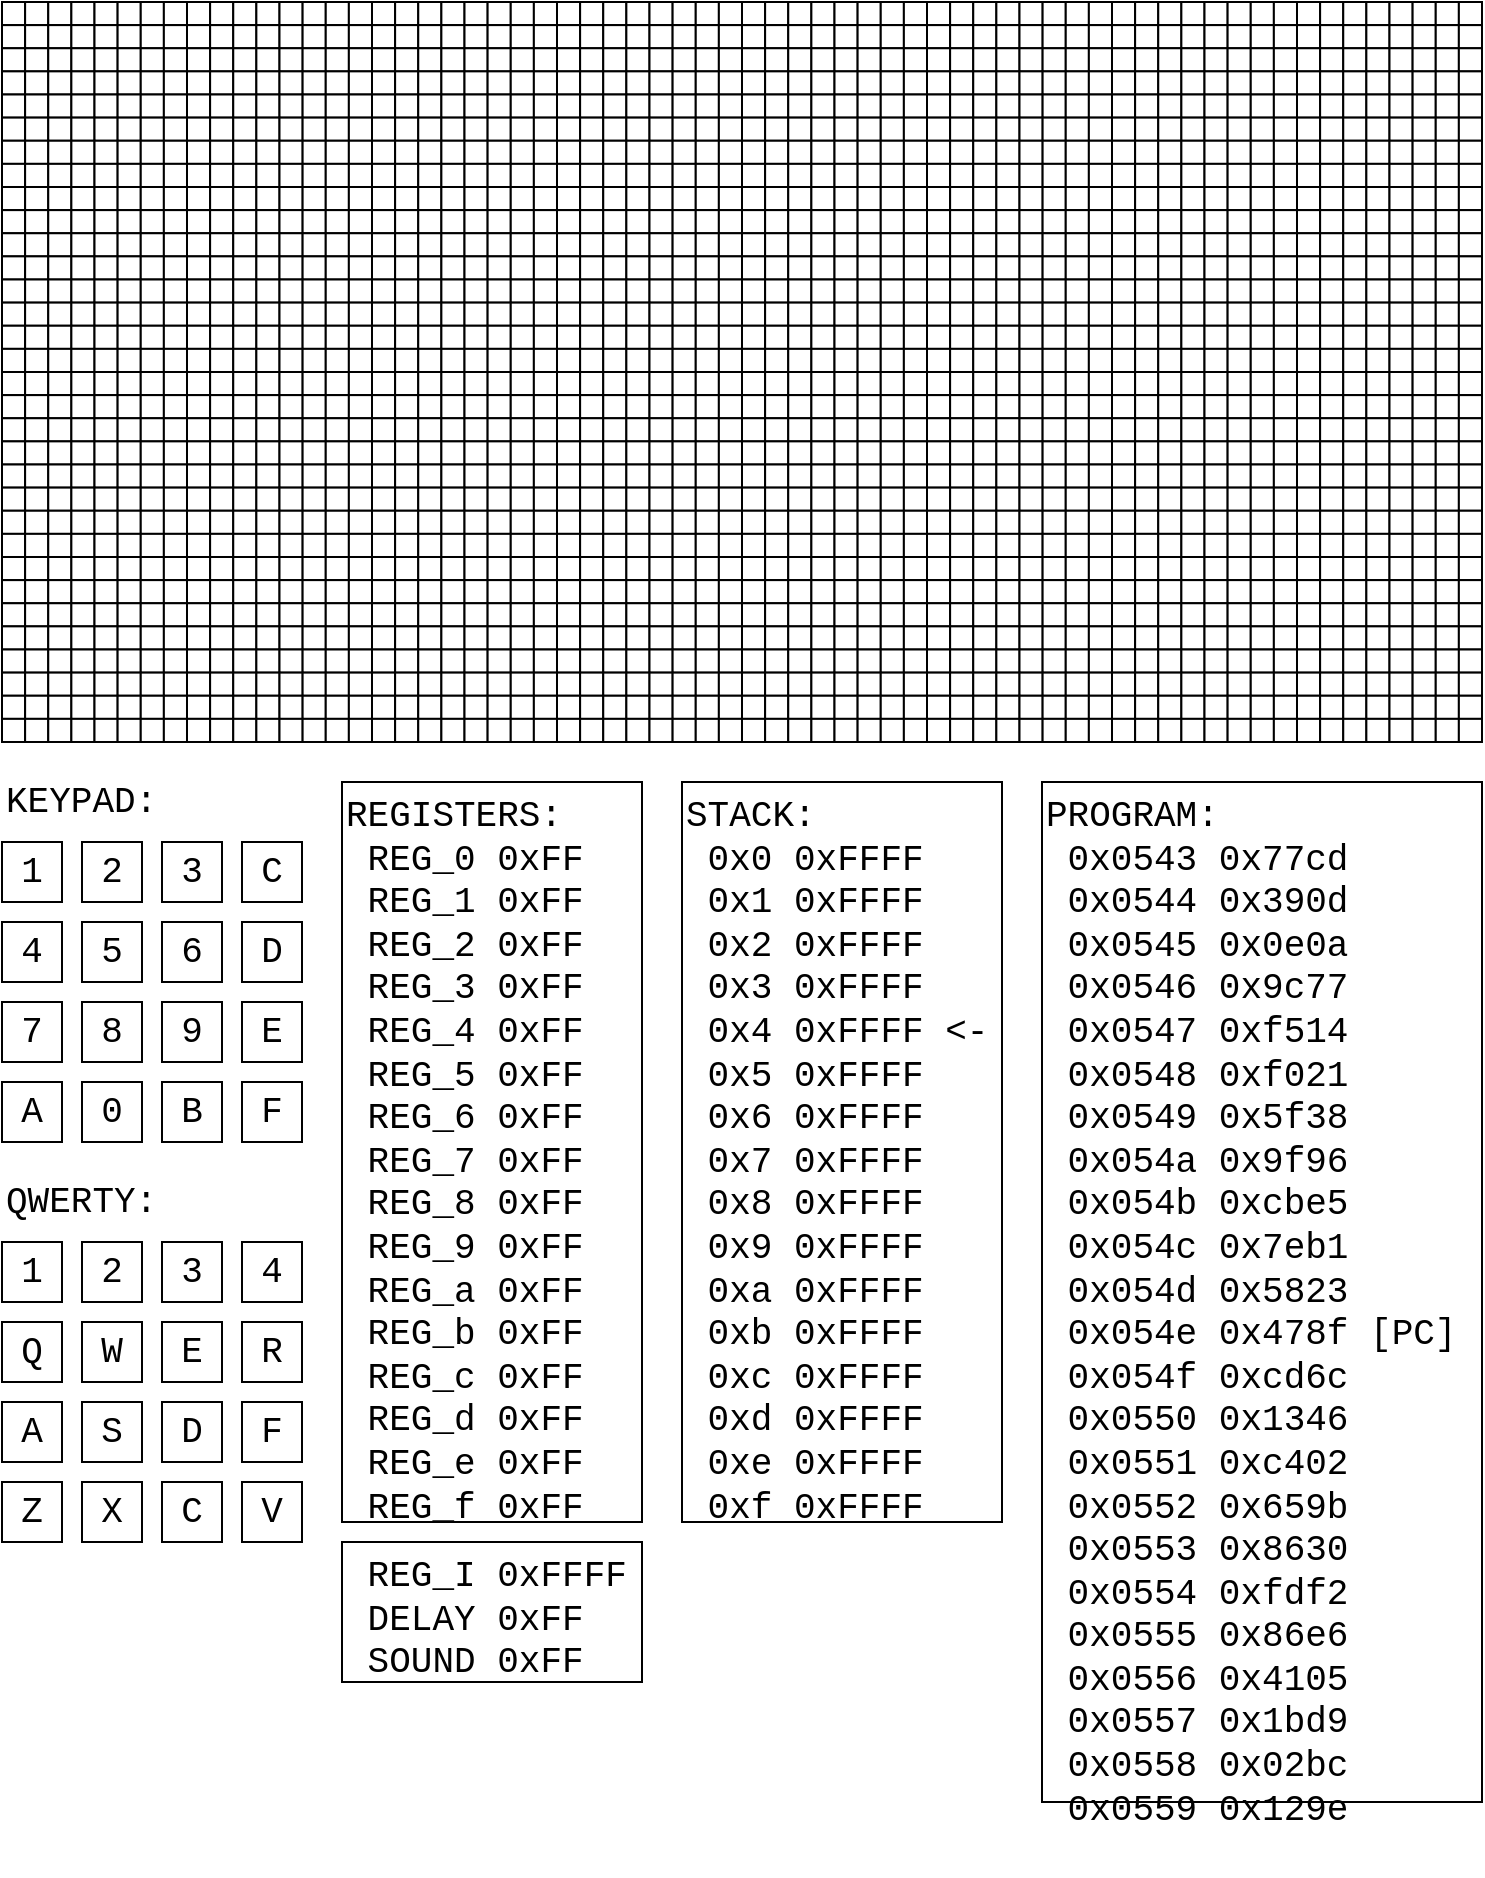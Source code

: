<mxfile version="13.3.5" type="device"><diagram id="7sUgcO3PRhKdwdPoAuam" name="Page-1"><mxGraphModel dx="1327" dy="2171" grid="1" gridSize="10" guides="1" tooltips="1" connect="1" arrows="1" fold="1" page="1" pageScale="1" pageWidth="1920" pageHeight="1200" math="0" shadow="0"><root><mxCell id="0"/><mxCell id="1" parent="0"/><mxCell id="MqWOjuKCtvr4bY7BkJuz-2051" value="REGISTERS:&lt;br style=&quot;font-size: 18px&quot;&gt;&lt;div&gt;&amp;nbsp;REG_0 0xFF&lt;/div&gt;&lt;div&gt;&amp;nbsp;REG_1 0xFF&lt;/div&gt;&lt;div&gt;&amp;nbsp;REG_2 0xFF&lt;/div&gt;&lt;div&gt;&amp;nbsp;REG_3 0xFF&lt;/div&gt;&lt;div&gt;&amp;nbsp;REG_4 0xFF&lt;/div&gt;&lt;div&gt;&amp;nbsp;REG_5 0xFF&lt;/div&gt;&lt;div&gt;&amp;nbsp;REG_6 0xFF&lt;/div&gt;&lt;div&gt;&amp;nbsp;REG_7 0xFF&lt;/div&gt;&lt;div&gt;&amp;nbsp;REG_8 0xFF&lt;/div&gt;&lt;div&gt;&amp;nbsp;REG_9 0xFF&lt;/div&gt;&lt;div&gt;&amp;nbsp;REG_a 0xFF&lt;/div&gt;&lt;div&gt;&amp;nbsp;REG_b 0xFF&lt;/div&gt;&lt;div&gt;&amp;nbsp;REG_c 0xFF&lt;/div&gt;&lt;div&gt;&amp;nbsp;REG_d 0xFF&lt;/div&gt;&lt;div&gt;&amp;nbsp;REG_e 0xFF&lt;/div&gt;&lt;div&gt;&amp;nbsp;REG_f 0xFF&lt;/div&gt;&lt;div&gt;&lt;br&gt;&lt;/div&gt;" style="rounded=0;whiteSpace=wrap;html=1;align=left;verticalAlign=top;fontFamily=Courier New;fontSize=18;" parent="1" vertex="1"><mxGeometry x="1410" y="200" width="150" height="370" as="geometry"/></mxCell><mxCell id="MqWOjuKCtvr4bY7BkJuz-2053" value="STACK:&lt;br&gt;&lt;div&gt;&amp;nbsp;0x0 0xFFFF&lt;/div&gt;&lt;div&gt;&amp;nbsp;0x1 0xFFFF&lt;/div&gt;&lt;div&gt;&amp;nbsp;0x2 0xFFFF&lt;/div&gt;&lt;div&gt;&amp;nbsp;0x3 0xFFFF&lt;/div&gt;&lt;div&gt;&amp;nbsp;0x4 0xFFFF &amp;lt;-&lt;/div&gt;&lt;div&gt;&amp;nbsp;0x5 0xFFFF&lt;/div&gt;&lt;div&gt;&amp;nbsp;0x6 0xFFFF&lt;/div&gt;&lt;div&gt;&amp;nbsp;0x7 0xFFFF&lt;/div&gt;&lt;div&gt;&amp;nbsp;0x8 0xFFFF&lt;/div&gt;&lt;div&gt;&amp;nbsp;0x9 0xFFFF&lt;/div&gt;&lt;div&gt;&amp;nbsp;0xa 0xFFFF&lt;/div&gt;&lt;div&gt;&amp;nbsp;0xb 0xFFFF&lt;/div&gt;&lt;div&gt;&amp;nbsp;0xc 0xFFFF&lt;/div&gt;&lt;div&gt;&amp;nbsp;0xd 0xFFFF&lt;/div&gt;&lt;div&gt;&amp;nbsp;0xe 0xFFFF&lt;/div&gt;&lt;div&gt;&amp;nbsp;0xf 0xFFFF&lt;/div&gt;&lt;div&gt;&lt;br&gt;&lt;/div&gt;" style="rounded=0;whiteSpace=wrap;html=1;align=left;verticalAlign=top;fontFamily=Courier New;fontSize=18;" parent="1" vertex="1"><mxGeometry x="1580" y="200" width="160" height="370" as="geometry"/></mxCell><mxCell id="MqWOjuKCtvr4bY7BkJuz-2054" value="&amp;nbsp;REG_I 0xFFFF&lt;br&gt;&amp;nbsp;DELAY 0xFF&lt;br&gt;&amp;nbsp;SOUND 0xFF" style="rounded=0;whiteSpace=wrap;html=1;align=left;verticalAlign=top;fontFamily=Courier New;fontSize=18;" parent="1" vertex="1"><mxGeometry x="1410" y="580" width="150" height="70" as="geometry"/></mxCell><mxCell id="MqWOjuKCtvr4bY7BkJuz-2055" value="PROGRAM:&lt;br&gt;&lt;div&gt;&amp;nbsp;0x0543 0x77cd&lt;/div&gt;&lt;div&gt;&amp;nbsp;0x0544 0x390d&lt;/div&gt;&lt;div&gt;&amp;nbsp;0x0545 0x0e0a&lt;/div&gt;&lt;div&gt;&amp;nbsp;0x0546 0x9c77&lt;/div&gt;&lt;div&gt;&amp;nbsp;0x0547 0xf514&lt;/div&gt;&lt;div&gt;&amp;nbsp;0x0548 0xf021&lt;/div&gt;&lt;div&gt;&amp;nbsp;0x0549 0x5f38&lt;/div&gt;&lt;div&gt;&amp;nbsp;0x054a 0x9f96&lt;/div&gt;&lt;div&gt;&amp;nbsp;0x054b 0xcbe5&lt;/div&gt;&lt;div&gt;&amp;nbsp;0x054c 0x7eb1&lt;/div&gt;&lt;div&gt;&amp;nbsp;0x054d 0x5823&lt;/div&gt;&lt;div&gt;&amp;nbsp;0x054e 0x478f [PC]&lt;/div&gt;&lt;div&gt;&amp;nbsp;0x054f 0xcd6c&lt;/div&gt;&lt;div&gt;&amp;nbsp;0x0550 0x1346&lt;/div&gt;&lt;div&gt;&amp;nbsp;0x0551 0xc402&lt;/div&gt;&lt;div&gt;&amp;nbsp;0x0552 0x659b&lt;/div&gt;&lt;div&gt;&amp;nbsp;0x0553 0x8630&lt;/div&gt;&lt;div&gt;&amp;nbsp;0x0554 0xfdf2&lt;/div&gt;&lt;div&gt;&amp;nbsp;0x0555 0x86e6&lt;/div&gt;&lt;div&gt;&amp;nbsp;0x0556 0x4105&lt;/div&gt;&lt;div&gt;&amp;nbsp;0x0557 0x1bd9&lt;/div&gt;&lt;div&gt;&amp;nbsp;0x0558 0x02bc&lt;/div&gt;&lt;div&gt;&amp;nbsp;0x0559 0x129e&lt;/div&gt;&lt;div&gt;&lt;br&gt;&lt;/div&gt;" style="rounded=0;whiteSpace=wrap;html=1;align=left;verticalAlign=top;fontFamily=Courier New;fontSize=18;" parent="1" vertex="1"><mxGeometry x="1760" y="200" width="220" height="510" as="geometry"/></mxCell><mxCell id="MqWOjuKCtvr4bY7BkJuz-2095" value="" style="group" parent="1" vertex="1" connectable="0"><mxGeometry x="1240" y="200" width="150" height="380" as="geometry"/></mxCell><mxCell id="MqWOjuKCtvr4bY7BkJuz-2072" value="" style="group" parent="MqWOjuKCtvr4bY7BkJuz-2095" vertex="1" connectable="0"><mxGeometry y="30" width="150" height="150" as="geometry"/></mxCell><mxCell id="MqWOjuKCtvr4bY7BkJuz-2056" value="1" style="rounded=0;whiteSpace=wrap;html=1;fontFamily=Courier New;fontSize=18;" parent="MqWOjuKCtvr4bY7BkJuz-2072" vertex="1"><mxGeometry width="30" height="30" as="geometry"/></mxCell><mxCell id="MqWOjuKCtvr4bY7BkJuz-2057" value="2" style="rounded=0;whiteSpace=wrap;html=1;fontFamily=Courier New;fontSize=18;" parent="MqWOjuKCtvr4bY7BkJuz-2072" vertex="1"><mxGeometry x="40" width="30" height="30" as="geometry"/></mxCell><mxCell id="MqWOjuKCtvr4bY7BkJuz-2058" value="3" style="rounded=0;whiteSpace=wrap;html=1;fontFamily=Courier New;fontSize=18;" parent="MqWOjuKCtvr4bY7BkJuz-2072" vertex="1"><mxGeometry x="80" width="30" height="30" as="geometry"/></mxCell><mxCell id="MqWOjuKCtvr4bY7BkJuz-2059" value="C" style="rounded=0;whiteSpace=wrap;html=1;fontFamily=Courier New;fontSize=18;" parent="MqWOjuKCtvr4bY7BkJuz-2072" vertex="1"><mxGeometry x="120" width="30" height="30" as="geometry"/></mxCell><mxCell id="MqWOjuKCtvr4bY7BkJuz-2060" value="4" style="rounded=0;whiteSpace=wrap;html=1;fontFamily=Courier New;fontSize=18;" parent="MqWOjuKCtvr4bY7BkJuz-2072" vertex="1"><mxGeometry y="40" width="30" height="30" as="geometry"/></mxCell><mxCell id="MqWOjuKCtvr4bY7BkJuz-2061" value="5" style="rounded=0;whiteSpace=wrap;html=1;fontFamily=Courier New;fontSize=18;" parent="MqWOjuKCtvr4bY7BkJuz-2072" vertex="1"><mxGeometry x="40" y="40" width="30" height="30" as="geometry"/></mxCell><mxCell id="MqWOjuKCtvr4bY7BkJuz-2062" value="6" style="rounded=0;whiteSpace=wrap;html=1;fontFamily=Courier New;fontSize=18;" parent="MqWOjuKCtvr4bY7BkJuz-2072" vertex="1"><mxGeometry x="80" y="40" width="30" height="30" as="geometry"/></mxCell><mxCell id="MqWOjuKCtvr4bY7BkJuz-2063" value="D" style="rounded=0;whiteSpace=wrap;html=1;fontFamily=Courier New;fontSize=18;" parent="MqWOjuKCtvr4bY7BkJuz-2072" vertex="1"><mxGeometry x="120" y="40" width="30" height="30" as="geometry"/></mxCell><mxCell id="MqWOjuKCtvr4bY7BkJuz-2064" value="7" style="rounded=0;whiteSpace=wrap;html=1;fontFamily=Courier New;fontSize=18;" parent="MqWOjuKCtvr4bY7BkJuz-2072" vertex="1"><mxGeometry y="80" width="30" height="30" as="geometry"/></mxCell><mxCell id="MqWOjuKCtvr4bY7BkJuz-2065" value="8" style="rounded=0;whiteSpace=wrap;html=1;fontFamily=Courier New;fontSize=18;" parent="MqWOjuKCtvr4bY7BkJuz-2072" vertex="1"><mxGeometry x="40" y="80" width="30" height="30" as="geometry"/></mxCell><mxCell id="MqWOjuKCtvr4bY7BkJuz-2066" value="9" style="rounded=0;whiteSpace=wrap;html=1;fontFamily=Courier New;fontSize=18;" parent="MqWOjuKCtvr4bY7BkJuz-2072" vertex="1"><mxGeometry x="80" y="80" width="30" height="30" as="geometry"/></mxCell><mxCell id="MqWOjuKCtvr4bY7BkJuz-2067" value="E" style="rounded=0;whiteSpace=wrap;html=1;fontFamily=Courier New;fontSize=18;" parent="MqWOjuKCtvr4bY7BkJuz-2072" vertex="1"><mxGeometry x="120" y="80" width="30" height="30" as="geometry"/></mxCell><mxCell id="MqWOjuKCtvr4bY7BkJuz-2068" value="A" style="rounded=0;whiteSpace=wrap;html=1;fontFamily=Courier New;fontSize=18;" parent="MqWOjuKCtvr4bY7BkJuz-2072" vertex="1"><mxGeometry y="120" width="30" height="30" as="geometry"/></mxCell><mxCell id="MqWOjuKCtvr4bY7BkJuz-2069" value="0" style="rounded=0;whiteSpace=wrap;html=1;fontFamily=Courier New;fontSize=18;" parent="MqWOjuKCtvr4bY7BkJuz-2072" vertex="1"><mxGeometry x="40" y="120" width="30" height="30" as="geometry"/></mxCell><mxCell id="MqWOjuKCtvr4bY7BkJuz-2070" value="B" style="rounded=0;whiteSpace=wrap;html=1;fontFamily=Courier New;fontSize=18;" parent="MqWOjuKCtvr4bY7BkJuz-2072" vertex="1"><mxGeometry x="80" y="120" width="30" height="30" as="geometry"/></mxCell><mxCell id="MqWOjuKCtvr4bY7BkJuz-2071" value="F" style="rounded=0;whiteSpace=wrap;html=1;fontFamily=Courier New;fontSize=18;" parent="MqWOjuKCtvr4bY7BkJuz-2072" vertex="1"><mxGeometry x="120" y="120" width="30" height="30" as="geometry"/></mxCell><mxCell id="MqWOjuKCtvr4bY7BkJuz-2074" value="1" style="rounded=0;whiteSpace=wrap;html=1;fontFamily=Courier New;fontSize=18;" parent="MqWOjuKCtvr4bY7BkJuz-2095" vertex="1"><mxGeometry y="230" width="30" height="30" as="geometry"/></mxCell><mxCell id="MqWOjuKCtvr4bY7BkJuz-2075" value="2" style="rounded=0;whiteSpace=wrap;html=1;fontFamily=Courier New;fontSize=18;" parent="MqWOjuKCtvr4bY7BkJuz-2095" vertex="1"><mxGeometry x="40" y="230" width="30" height="30" as="geometry"/></mxCell><mxCell id="MqWOjuKCtvr4bY7BkJuz-2076" value="3" style="rounded=0;whiteSpace=wrap;html=1;fontFamily=Courier New;fontSize=18;" parent="MqWOjuKCtvr4bY7BkJuz-2095" vertex="1"><mxGeometry x="80" y="230" width="30" height="30" as="geometry"/></mxCell><mxCell id="MqWOjuKCtvr4bY7BkJuz-2077" value="4" style="rounded=0;whiteSpace=wrap;html=1;fontFamily=Courier New;fontSize=18;" parent="MqWOjuKCtvr4bY7BkJuz-2095" vertex="1"><mxGeometry x="120" y="230" width="30" height="30" as="geometry"/></mxCell><mxCell id="MqWOjuKCtvr4bY7BkJuz-2078" value="Q" style="rounded=0;whiteSpace=wrap;html=1;fontFamily=Courier New;fontSize=18;" parent="MqWOjuKCtvr4bY7BkJuz-2095" vertex="1"><mxGeometry y="270" width="30" height="30" as="geometry"/></mxCell><mxCell id="MqWOjuKCtvr4bY7BkJuz-2079" value="W" style="rounded=0;whiteSpace=wrap;html=1;fontFamily=Courier New;fontSize=18;" parent="MqWOjuKCtvr4bY7BkJuz-2095" vertex="1"><mxGeometry x="40" y="270" width="30" height="30" as="geometry"/></mxCell><mxCell id="MqWOjuKCtvr4bY7BkJuz-2080" value="E" style="rounded=0;whiteSpace=wrap;html=1;fontFamily=Courier New;fontSize=18;" parent="MqWOjuKCtvr4bY7BkJuz-2095" vertex="1"><mxGeometry x="80" y="270" width="30" height="30" as="geometry"/></mxCell><mxCell id="MqWOjuKCtvr4bY7BkJuz-2081" value="R" style="rounded=0;whiteSpace=wrap;html=1;fontFamily=Courier New;fontSize=18;" parent="MqWOjuKCtvr4bY7BkJuz-2095" vertex="1"><mxGeometry x="120" y="270" width="30" height="30" as="geometry"/></mxCell><mxCell id="MqWOjuKCtvr4bY7BkJuz-2082" value="A" style="rounded=0;whiteSpace=wrap;html=1;fontFamily=Courier New;fontSize=18;" parent="MqWOjuKCtvr4bY7BkJuz-2095" vertex="1"><mxGeometry y="310" width="30" height="30" as="geometry"/></mxCell><mxCell id="MqWOjuKCtvr4bY7BkJuz-2083" value="S" style="rounded=0;whiteSpace=wrap;html=1;fontFamily=Courier New;fontSize=18;" parent="MqWOjuKCtvr4bY7BkJuz-2095" vertex="1"><mxGeometry x="40" y="310" width="30" height="30" as="geometry"/></mxCell><mxCell id="MqWOjuKCtvr4bY7BkJuz-2084" value="D" style="rounded=0;whiteSpace=wrap;html=1;fontFamily=Courier New;fontSize=18;" parent="MqWOjuKCtvr4bY7BkJuz-2095" vertex="1"><mxGeometry x="80" y="310" width="30" height="30" as="geometry"/></mxCell><mxCell id="MqWOjuKCtvr4bY7BkJuz-2085" value="F" style="rounded=0;whiteSpace=wrap;html=1;fontFamily=Courier New;fontSize=18;" parent="MqWOjuKCtvr4bY7BkJuz-2095" vertex="1"><mxGeometry x="120" y="310" width="30" height="30" as="geometry"/></mxCell><mxCell id="MqWOjuKCtvr4bY7BkJuz-2086" value="Z" style="rounded=0;whiteSpace=wrap;html=1;fontFamily=Courier New;fontSize=18;" parent="MqWOjuKCtvr4bY7BkJuz-2095" vertex="1"><mxGeometry y="350" width="30" height="30" as="geometry"/></mxCell><mxCell id="MqWOjuKCtvr4bY7BkJuz-2087" value="X" style="rounded=0;whiteSpace=wrap;html=1;fontFamily=Courier New;fontSize=18;" parent="MqWOjuKCtvr4bY7BkJuz-2095" vertex="1"><mxGeometry x="40" y="350" width="30" height="30" as="geometry"/></mxCell><mxCell id="MqWOjuKCtvr4bY7BkJuz-2088" value="C" style="rounded=0;whiteSpace=wrap;html=1;fontFamily=Courier New;fontSize=18;" parent="MqWOjuKCtvr4bY7BkJuz-2095" vertex="1"><mxGeometry x="80" y="350" width="30" height="30" as="geometry"/></mxCell><mxCell id="MqWOjuKCtvr4bY7BkJuz-2089" value="V" style="rounded=0;whiteSpace=wrap;html=1;fontFamily=Courier New;fontSize=18;" parent="MqWOjuKCtvr4bY7BkJuz-2095" vertex="1"><mxGeometry x="120" y="350" width="30" height="30" as="geometry"/></mxCell><mxCell id="MqWOjuKCtvr4bY7BkJuz-2090" value="KEYPAD:" style="text;html=1;strokeColor=none;fillColor=none;align=left;verticalAlign=middle;whiteSpace=wrap;rounded=0;fontFamily=Courier New;fontSize=18;" parent="MqWOjuKCtvr4bY7BkJuz-2095" vertex="1"><mxGeometry width="90" height="20" as="geometry"/></mxCell><mxCell id="MqWOjuKCtvr4bY7BkJuz-2091" value="QWERTY:" style="text;html=1;strokeColor=none;fillColor=none;align=left;verticalAlign=middle;whiteSpace=wrap;rounded=0;fontFamily=Courier New;fontSize=18;" parent="MqWOjuKCtvr4bY7BkJuz-2095" vertex="1"><mxGeometry y="200" width="90" height="20" as="geometry"/></mxCell><mxCell id="DVenkPqe3X2djx2dBrxl-1" value="" style="group" vertex="1" connectable="0" parent="1"><mxGeometry x="1240" y="-190" width="740" height="370" as="geometry"/></mxCell><mxCell id="MqWOjuKCtvr4bY7BkJuz-2101" value="" style="group" parent="DVenkPqe3X2djx2dBrxl-1" vertex="1" connectable="0"><mxGeometry width="740" height="370" as="geometry"/></mxCell><mxCell id="MqWOjuKCtvr4bY7BkJuz-2099" value="" style="group" parent="MqWOjuKCtvr4bY7BkJuz-2101" vertex="1" connectable="0"><mxGeometry width="740.0" height="370.0" as="geometry"/></mxCell><mxCell id="MqWOjuKCtvr4bY7BkJuz-2098" value="" style="group" parent="MqWOjuKCtvr4bY7BkJuz-2099" vertex="1" connectable="0"><mxGeometry width="740.0" height="370.0" as="geometry"/></mxCell><mxCell id="MqWOjuKCtvr4bY7BkJuz-2097" value="" style="group" parent="MqWOjuKCtvr4bY7BkJuz-2098" vertex="1" connectable="0"><mxGeometry width="740.0" height="370.0" as="geometry"/></mxCell><mxCell id="MqWOjuKCtvr4bY7BkJuz-2049" value="" style="group;aspect=fixed;" parent="MqWOjuKCtvr4bY7BkJuz-2097" vertex="1" connectable="0"><mxGeometry width="740.0" height="370.0" as="geometry"/></mxCell><mxCell id="MqWOjuKCtvr4bY7BkJuz-1" value="" style="rounded=0;whiteSpace=wrap;html=1;" parent="MqWOjuKCtvr4bY7BkJuz-2049" vertex="1"><mxGeometry width="11.562" height="11.562" as="geometry"/></mxCell><mxCell id="MqWOjuKCtvr4bY7BkJuz-2" value="" style="rounded=0;whiteSpace=wrap;html=1;" parent="MqWOjuKCtvr4bY7BkJuz-2049" vertex="1"><mxGeometry x="11.562" width="11.562" height="11.562" as="geometry"/></mxCell><mxCell id="MqWOjuKCtvr4bY7BkJuz-3" value="" style="rounded=0;whiteSpace=wrap;html=1;" parent="MqWOjuKCtvr4bY7BkJuz-2049" vertex="1"><mxGeometry x="23.125" width="11.562" height="11.562" as="geometry"/></mxCell><mxCell id="MqWOjuKCtvr4bY7BkJuz-4" value="" style="rounded=0;whiteSpace=wrap;html=1;" parent="MqWOjuKCtvr4bY7BkJuz-2049" vertex="1"><mxGeometry x="34.687" width="11.562" height="11.562" as="geometry"/></mxCell><mxCell id="MqWOjuKCtvr4bY7BkJuz-5" value="" style="rounded=0;whiteSpace=wrap;html=1;" parent="MqWOjuKCtvr4bY7BkJuz-2049" vertex="1"><mxGeometry x="46.25" width="11.562" height="11.562" as="geometry"/></mxCell><mxCell id="MqWOjuKCtvr4bY7BkJuz-6" value="" style="rounded=0;whiteSpace=wrap;html=1;" parent="MqWOjuKCtvr4bY7BkJuz-2049" vertex="1"><mxGeometry x="57.812" width="11.562" height="11.562" as="geometry"/></mxCell><mxCell id="MqWOjuKCtvr4bY7BkJuz-7" value="" style="rounded=0;whiteSpace=wrap;html=1;" parent="MqWOjuKCtvr4bY7BkJuz-2049" vertex="1"><mxGeometry x="69.375" width="11.562" height="11.562" as="geometry"/></mxCell><mxCell id="MqWOjuKCtvr4bY7BkJuz-8" value="" style="rounded=0;whiteSpace=wrap;html=1;" parent="MqWOjuKCtvr4bY7BkJuz-2049" vertex="1"><mxGeometry x="80.937" width="11.562" height="11.562" as="geometry"/></mxCell><mxCell id="MqWOjuKCtvr4bY7BkJuz-9" value="" style="rounded=0;whiteSpace=wrap;html=1;" parent="MqWOjuKCtvr4bY7BkJuz-2049" vertex="1"><mxGeometry x="92.5" width="11.562" height="11.562" as="geometry"/></mxCell><mxCell id="MqWOjuKCtvr4bY7BkJuz-10" value="" style="rounded=0;whiteSpace=wrap;html=1;" parent="MqWOjuKCtvr4bY7BkJuz-2049" vertex="1"><mxGeometry x="104.062" width="11.562" height="11.562" as="geometry"/></mxCell><mxCell id="MqWOjuKCtvr4bY7BkJuz-11" value="" style="rounded=0;whiteSpace=wrap;html=1;" parent="MqWOjuKCtvr4bY7BkJuz-2049" vertex="1"><mxGeometry x="115.625" width="11.562" height="11.562" as="geometry"/></mxCell><mxCell id="MqWOjuKCtvr4bY7BkJuz-12" value="" style="rounded=0;whiteSpace=wrap;html=1;" parent="MqWOjuKCtvr4bY7BkJuz-2049" vertex="1"><mxGeometry x="127.187" width="11.562" height="11.562" as="geometry"/></mxCell><mxCell id="MqWOjuKCtvr4bY7BkJuz-13" value="" style="rounded=0;whiteSpace=wrap;html=1;" parent="MqWOjuKCtvr4bY7BkJuz-2049" vertex="1"><mxGeometry x="138.75" width="11.562" height="11.562" as="geometry"/></mxCell><mxCell id="MqWOjuKCtvr4bY7BkJuz-14" value="" style="rounded=0;whiteSpace=wrap;html=1;" parent="MqWOjuKCtvr4bY7BkJuz-2049" vertex="1"><mxGeometry x="150.312" width="11.562" height="11.562" as="geometry"/></mxCell><mxCell id="MqWOjuKCtvr4bY7BkJuz-15" value="" style="rounded=0;whiteSpace=wrap;html=1;" parent="MqWOjuKCtvr4bY7BkJuz-2049" vertex="1"><mxGeometry x="161.875" width="11.562" height="11.562" as="geometry"/></mxCell><mxCell id="MqWOjuKCtvr4bY7BkJuz-16" value="" style="rounded=0;whiteSpace=wrap;html=1;" parent="MqWOjuKCtvr4bY7BkJuz-2049" vertex="1"><mxGeometry x="173.437" width="11.562" height="11.562" as="geometry"/></mxCell><mxCell id="MqWOjuKCtvr4bY7BkJuz-17" value="" style="rounded=0;whiteSpace=wrap;html=1;" parent="MqWOjuKCtvr4bY7BkJuz-2049" vertex="1"><mxGeometry x="185.0" width="11.562" height="11.562" as="geometry"/></mxCell><mxCell id="MqWOjuKCtvr4bY7BkJuz-18" value="" style="rounded=0;whiteSpace=wrap;html=1;" parent="MqWOjuKCtvr4bY7BkJuz-2049" vertex="1"><mxGeometry x="196.562" width="11.562" height="11.562" as="geometry"/></mxCell><mxCell id="MqWOjuKCtvr4bY7BkJuz-19" value="" style="rounded=0;whiteSpace=wrap;html=1;" parent="MqWOjuKCtvr4bY7BkJuz-2049" vertex="1"><mxGeometry x="208.125" width="11.562" height="11.562" as="geometry"/></mxCell><mxCell id="MqWOjuKCtvr4bY7BkJuz-20" value="" style="rounded=0;whiteSpace=wrap;html=1;" parent="MqWOjuKCtvr4bY7BkJuz-2049" vertex="1"><mxGeometry x="219.688" width="11.562" height="11.562" as="geometry"/></mxCell><mxCell id="MqWOjuKCtvr4bY7BkJuz-21" value="" style="rounded=0;whiteSpace=wrap;html=1;" parent="MqWOjuKCtvr4bY7BkJuz-2049" vertex="1"><mxGeometry x="231.25" width="11.562" height="11.562" as="geometry"/></mxCell><mxCell id="MqWOjuKCtvr4bY7BkJuz-22" value="" style="rounded=0;whiteSpace=wrap;html=1;" parent="MqWOjuKCtvr4bY7BkJuz-2049" vertex="1"><mxGeometry x="242.812" width="11.562" height="11.562" as="geometry"/></mxCell><mxCell id="MqWOjuKCtvr4bY7BkJuz-23" value="" style="rounded=0;whiteSpace=wrap;html=1;" parent="MqWOjuKCtvr4bY7BkJuz-2049" vertex="1"><mxGeometry x="254.375" width="11.562" height="11.562" as="geometry"/></mxCell><mxCell id="MqWOjuKCtvr4bY7BkJuz-24" value="" style="rounded=0;whiteSpace=wrap;html=1;" parent="MqWOjuKCtvr4bY7BkJuz-2049" vertex="1"><mxGeometry x="265.937" width="11.562" height="11.562" as="geometry"/></mxCell><mxCell id="MqWOjuKCtvr4bY7BkJuz-25" value="" style="rounded=0;whiteSpace=wrap;html=1;" parent="MqWOjuKCtvr4bY7BkJuz-2049" vertex="1"><mxGeometry x="277.5" width="11.562" height="11.562" as="geometry"/></mxCell><mxCell id="MqWOjuKCtvr4bY7BkJuz-26" value="" style="rounded=0;whiteSpace=wrap;html=1;" parent="MqWOjuKCtvr4bY7BkJuz-2049" vertex="1"><mxGeometry x="289.062" width="11.562" height="11.562" as="geometry"/></mxCell><mxCell id="MqWOjuKCtvr4bY7BkJuz-27" value="" style="rounded=0;whiteSpace=wrap;html=1;" parent="MqWOjuKCtvr4bY7BkJuz-2049" vertex="1"><mxGeometry x="300.625" width="11.562" height="11.562" as="geometry"/></mxCell><mxCell id="MqWOjuKCtvr4bY7BkJuz-28" value="" style="rounded=0;whiteSpace=wrap;html=1;" parent="MqWOjuKCtvr4bY7BkJuz-2049" vertex="1"><mxGeometry x="312.187" width="11.562" height="11.562" as="geometry"/></mxCell><mxCell id="MqWOjuKCtvr4bY7BkJuz-29" value="" style="rounded=0;whiteSpace=wrap;html=1;" parent="MqWOjuKCtvr4bY7BkJuz-2049" vertex="1"><mxGeometry x="323.75" width="11.562" height="11.562" as="geometry"/></mxCell><mxCell id="MqWOjuKCtvr4bY7BkJuz-30" value="" style="rounded=0;whiteSpace=wrap;html=1;" parent="MqWOjuKCtvr4bY7BkJuz-2049" vertex="1"><mxGeometry x="335.312" width="11.562" height="11.562" as="geometry"/></mxCell><mxCell id="MqWOjuKCtvr4bY7BkJuz-31" value="" style="rounded=0;whiteSpace=wrap;html=1;" parent="MqWOjuKCtvr4bY7BkJuz-2049" vertex="1"><mxGeometry x="346.875" width="11.562" height="11.562" as="geometry"/></mxCell><mxCell id="MqWOjuKCtvr4bY7BkJuz-32" value="" style="rounded=0;whiteSpace=wrap;html=1;" parent="MqWOjuKCtvr4bY7BkJuz-2049" vertex="1"><mxGeometry x="358.437" width="11.562" height="11.562" as="geometry"/></mxCell><mxCell id="MqWOjuKCtvr4bY7BkJuz-33" value="" style="rounded=0;whiteSpace=wrap;html=1;" parent="MqWOjuKCtvr4bY7BkJuz-2049" vertex="1"><mxGeometry x="370.0" width="11.562" height="11.562" as="geometry"/></mxCell><mxCell id="MqWOjuKCtvr4bY7BkJuz-34" value="" style="rounded=0;whiteSpace=wrap;html=1;" parent="MqWOjuKCtvr4bY7BkJuz-2049" vertex="1"><mxGeometry x="381.562" width="11.562" height="11.562" as="geometry"/></mxCell><mxCell id="MqWOjuKCtvr4bY7BkJuz-35" value="" style="rounded=0;whiteSpace=wrap;html=1;" parent="MqWOjuKCtvr4bY7BkJuz-2049" vertex="1"><mxGeometry x="393.125" width="11.562" height="11.562" as="geometry"/></mxCell><mxCell id="MqWOjuKCtvr4bY7BkJuz-36" value="" style="rounded=0;whiteSpace=wrap;html=1;" parent="MqWOjuKCtvr4bY7BkJuz-2049" vertex="1"><mxGeometry x="404.688" width="11.562" height="11.562" as="geometry"/></mxCell><mxCell id="MqWOjuKCtvr4bY7BkJuz-37" value="" style="rounded=0;whiteSpace=wrap;html=1;" parent="MqWOjuKCtvr4bY7BkJuz-2049" vertex="1"><mxGeometry x="416.25" width="11.562" height="11.562" as="geometry"/></mxCell><mxCell id="MqWOjuKCtvr4bY7BkJuz-38" value="" style="rounded=0;whiteSpace=wrap;html=1;" parent="MqWOjuKCtvr4bY7BkJuz-2049" vertex="1"><mxGeometry x="427.812" width="11.562" height="11.562" as="geometry"/></mxCell><mxCell id="MqWOjuKCtvr4bY7BkJuz-39" value="" style="rounded=0;whiteSpace=wrap;html=1;" parent="MqWOjuKCtvr4bY7BkJuz-2049" vertex="1"><mxGeometry x="439.375" width="11.562" height="11.562" as="geometry"/></mxCell><mxCell id="MqWOjuKCtvr4bY7BkJuz-40" value="" style="rounded=0;whiteSpace=wrap;html=1;" parent="MqWOjuKCtvr4bY7BkJuz-2049" vertex="1"><mxGeometry x="450.938" width="11.562" height="11.562" as="geometry"/></mxCell><mxCell id="MqWOjuKCtvr4bY7BkJuz-41" value="" style="rounded=0;whiteSpace=wrap;html=1;" parent="MqWOjuKCtvr4bY7BkJuz-2049" vertex="1"><mxGeometry x="462.5" width="11.562" height="11.562" as="geometry"/></mxCell><mxCell id="MqWOjuKCtvr4bY7BkJuz-42" value="" style="rounded=0;whiteSpace=wrap;html=1;" parent="MqWOjuKCtvr4bY7BkJuz-2049" vertex="1"><mxGeometry x="474.062" width="11.562" height="11.562" as="geometry"/></mxCell><mxCell id="MqWOjuKCtvr4bY7BkJuz-43" value="" style="rounded=0;whiteSpace=wrap;html=1;" parent="MqWOjuKCtvr4bY7BkJuz-2049" vertex="1"><mxGeometry x="485.625" width="11.562" height="11.562" as="geometry"/></mxCell><mxCell id="MqWOjuKCtvr4bY7BkJuz-44" value="" style="rounded=0;whiteSpace=wrap;html=1;" parent="MqWOjuKCtvr4bY7BkJuz-2049" vertex="1"><mxGeometry x="497.187" width="11.562" height="11.562" as="geometry"/></mxCell><mxCell id="MqWOjuKCtvr4bY7BkJuz-45" value="" style="rounded=0;whiteSpace=wrap;html=1;" parent="MqWOjuKCtvr4bY7BkJuz-2049" vertex="1"><mxGeometry x="508.75" width="11.562" height="11.562" as="geometry"/></mxCell><mxCell id="MqWOjuKCtvr4bY7BkJuz-46" value="" style="rounded=0;whiteSpace=wrap;html=1;" parent="MqWOjuKCtvr4bY7BkJuz-2049" vertex="1"><mxGeometry x="520.312" width="11.562" height="11.562" as="geometry"/></mxCell><mxCell id="MqWOjuKCtvr4bY7BkJuz-47" value="" style="rounded=0;whiteSpace=wrap;html=1;" parent="MqWOjuKCtvr4bY7BkJuz-2049" vertex="1"><mxGeometry x="531.875" width="11.562" height="11.562" as="geometry"/></mxCell><mxCell id="MqWOjuKCtvr4bY7BkJuz-48" value="" style="rounded=0;whiteSpace=wrap;html=1;" parent="MqWOjuKCtvr4bY7BkJuz-2049" vertex="1"><mxGeometry x="543.437" width="11.562" height="11.562" as="geometry"/></mxCell><mxCell id="MqWOjuKCtvr4bY7BkJuz-49" value="" style="rounded=0;whiteSpace=wrap;html=1;" parent="MqWOjuKCtvr4bY7BkJuz-2049" vertex="1"><mxGeometry x="555.0" width="11.562" height="11.562" as="geometry"/></mxCell><mxCell id="MqWOjuKCtvr4bY7BkJuz-50" value="" style="rounded=0;whiteSpace=wrap;html=1;" parent="MqWOjuKCtvr4bY7BkJuz-2049" vertex="1"><mxGeometry x="566.562" width="11.562" height="11.562" as="geometry"/></mxCell><mxCell id="MqWOjuKCtvr4bY7BkJuz-51" value="" style="rounded=0;whiteSpace=wrap;html=1;" parent="MqWOjuKCtvr4bY7BkJuz-2049" vertex="1"><mxGeometry x="578.125" width="11.562" height="11.562" as="geometry"/></mxCell><mxCell id="MqWOjuKCtvr4bY7BkJuz-52" value="" style="rounded=0;whiteSpace=wrap;html=1;" parent="MqWOjuKCtvr4bY7BkJuz-2049" vertex="1"><mxGeometry x="589.687" width="11.562" height="11.562" as="geometry"/></mxCell><mxCell id="MqWOjuKCtvr4bY7BkJuz-53" value="" style="rounded=0;whiteSpace=wrap;html=1;" parent="MqWOjuKCtvr4bY7BkJuz-2049" vertex="1"><mxGeometry x="601.25" width="11.562" height="11.562" as="geometry"/></mxCell><mxCell id="MqWOjuKCtvr4bY7BkJuz-54" value="" style="rounded=0;whiteSpace=wrap;html=1;" parent="MqWOjuKCtvr4bY7BkJuz-2049" vertex="1"><mxGeometry x="612.812" width="11.562" height="11.562" as="geometry"/></mxCell><mxCell id="MqWOjuKCtvr4bY7BkJuz-55" value="" style="rounded=0;whiteSpace=wrap;html=1;" parent="MqWOjuKCtvr4bY7BkJuz-2049" vertex="1"><mxGeometry x="624.375" width="11.562" height="11.562" as="geometry"/></mxCell><mxCell id="MqWOjuKCtvr4bY7BkJuz-56" value="" style="rounded=0;whiteSpace=wrap;html=1;" parent="MqWOjuKCtvr4bY7BkJuz-2049" vertex="1"><mxGeometry x="635.937" width="11.562" height="11.562" as="geometry"/></mxCell><mxCell id="MqWOjuKCtvr4bY7BkJuz-57" value="" style="rounded=0;whiteSpace=wrap;html=1;" parent="MqWOjuKCtvr4bY7BkJuz-2049" vertex="1"><mxGeometry x="647.5" width="11.562" height="11.562" as="geometry"/></mxCell><mxCell id="MqWOjuKCtvr4bY7BkJuz-58" value="" style="rounded=0;whiteSpace=wrap;html=1;" parent="MqWOjuKCtvr4bY7BkJuz-2049" vertex="1"><mxGeometry x="659.062" width="11.562" height="11.562" as="geometry"/></mxCell><mxCell id="MqWOjuKCtvr4bY7BkJuz-59" value="" style="rounded=0;whiteSpace=wrap;html=1;" parent="MqWOjuKCtvr4bY7BkJuz-2049" vertex="1"><mxGeometry x="670.625" width="11.562" height="11.562" as="geometry"/></mxCell><mxCell id="MqWOjuKCtvr4bY7BkJuz-60" value="" style="rounded=0;whiteSpace=wrap;html=1;" parent="MqWOjuKCtvr4bY7BkJuz-2049" vertex="1"><mxGeometry x="682.187" width="11.562" height="11.562" as="geometry"/></mxCell><mxCell id="MqWOjuKCtvr4bY7BkJuz-61" value="" style="rounded=0;whiteSpace=wrap;html=1;" parent="MqWOjuKCtvr4bY7BkJuz-2049" vertex="1"><mxGeometry x="693.75" width="11.562" height="11.562" as="geometry"/></mxCell><mxCell id="MqWOjuKCtvr4bY7BkJuz-62" value="" style="rounded=0;whiteSpace=wrap;html=1;" parent="MqWOjuKCtvr4bY7BkJuz-2049" vertex="1"><mxGeometry x="705.312" width="11.562" height="11.562" as="geometry"/></mxCell><mxCell id="MqWOjuKCtvr4bY7BkJuz-63" value="" style="rounded=0;whiteSpace=wrap;html=1;" parent="MqWOjuKCtvr4bY7BkJuz-2049" vertex="1"><mxGeometry x="716.875" width="11.562" height="11.562" as="geometry"/></mxCell><mxCell id="MqWOjuKCtvr4bY7BkJuz-64" value="" style="rounded=0;whiteSpace=wrap;html=1;" parent="MqWOjuKCtvr4bY7BkJuz-2049" vertex="1"><mxGeometry x="728.437" width="11.562" height="11.562" as="geometry"/></mxCell><mxCell id="MqWOjuKCtvr4bY7BkJuz-65" value="" style="rounded=0;whiteSpace=wrap;html=1;" parent="MqWOjuKCtvr4bY7BkJuz-2049" vertex="1"><mxGeometry y="11.562" width="11.562" height="11.562" as="geometry"/></mxCell><mxCell id="MqWOjuKCtvr4bY7BkJuz-66" value="" style="rounded=0;whiteSpace=wrap;html=1;" parent="MqWOjuKCtvr4bY7BkJuz-2049" vertex="1"><mxGeometry x="11.562" y="11.562" width="11.562" height="11.562" as="geometry"/></mxCell><mxCell id="MqWOjuKCtvr4bY7BkJuz-67" value="" style="rounded=0;whiteSpace=wrap;html=1;" parent="MqWOjuKCtvr4bY7BkJuz-2049" vertex="1"><mxGeometry x="23.125" y="11.562" width="11.562" height="11.562" as="geometry"/></mxCell><mxCell id="MqWOjuKCtvr4bY7BkJuz-68" value="" style="rounded=0;whiteSpace=wrap;html=1;" parent="MqWOjuKCtvr4bY7BkJuz-2049" vertex="1"><mxGeometry x="34.687" y="11.562" width="11.562" height="11.562" as="geometry"/></mxCell><mxCell id="MqWOjuKCtvr4bY7BkJuz-69" value="" style="rounded=0;whiteSpace=wrap;html=1;" parent="MqWOjuKCtvr4bY7BkJuz-2049" vertex="1"><mxGeometry x="46.25" y="11.562" width="11.562" height="11.562" as="geometry"/></mxCell><mxCell id="MqWOjuKCtvr4bY7BkJuz-70" value="" style="rounded=0;whiteSpace=wrap;html=1;" parent="MqWOjuKCtvr4bY7BkJuz-2049" vertex="1"><mxGeometry x="57.812" y="11.562" width="11.562" height="11.562" as="geometry"/></mxCell><mxCell id="MqWOjuKCtvr4bY7BkJuz-71" value="" style="rounded=0;whiteSpace=wrap;html=1;" parent="MqWOjuKCtvr4bY7BkJuz-2049" vertex="1"><mxGeometry x="69.375" y="11.562" width="11.562" height="11.562" as="geometry"/></mxCell><mxCell id="MqWOjuKCtvr4bY7BkJuz-72" value="" style="rounded=0;whiteSpace=wrap;html=1;" parent="MqWOjuKCtvr4bY7BkJuz-2049" vertex="1"><mxGeometry x="80.937" y="11.562" width="11.562" height="11.562" as="geometry"/></mxCell><mxCell id="MqWOjuKCtvr4bY7BkJuz-73" value="" style="rounded=0;whiteSpace=wrap;html=1;" parent="MqWOjuKCtvr4bY7BkJuz-2049" vertex="1"><mxGeometry x="92.5" y="11.562" width="11.562" height="11.562" as="geometry"/></mxCell><mxCell id="MqWOjuKCtvr4bY7BkJuz-74" value="" style="rounded=0;whiteSpace=wrap;html=1;" parent="MqWOjuKCtvr4bY7BkJuz-2049" vertex="1"><mxGeometry x="104.062" y="11.562" width="11.562" height="11.562" as="geometry"/></mxCell><mxCell id="MqWOjuKCtvr4bY7BkJuz-75" value="" style="rounded=0;whiteSpace=wrap;html=1;" parent="MqWOjuKCtvr4bY7BkJuz-2049" vertex="1"><mxGeometry x="115.625" y="11.562" width="11.562" height="11.562" as="geometry"/></mxCell><mxCell id="MqWOjuKCtvr4bY7BkJuz-76" value="" style="rounded=0;whiteSpace=wrap;html=1;" parent="MqWOjuKCtvr4bY7BkJuz-2049" vertex="1"><mxGeometry x="127.187" y="11.562" width="11.562" height="11.562" as="geometry"/></mxCell><mxCell id="MqWOjuKCtvr4bY7BkJuz-77" value="" style="rounded=0;whiteSpace=wrap;html=1;" parent="MqWOjuKCtvr4bY7BkJuz-2049" vertex="1"><mxGeometry x="138.75" y="11.562" width="11.562" height="11.562" as="geometry"/></mxCell><mxCell id="MqWOjuKCtvr4bY7BkJuz-78" value="" style="rounded=0;whiteSpace=wrap;html=1;" parent="MqWOjuKCtvr4bY7BkJuz-2049" vertex="1"><mxGeometry x="150.312" y="11.562" width="11.562" height="11.562" as="geometry"/></mxCell><mxCell id="MqWOjuKCtvr4bY7BkJuz-79" value="" style="rounded=0;whiteSpace=wrap;html=1;" parent="MqWOjuKCtvr4bY7BkJuz-2049" vertex="1"><mxGeometry x="161.875" y="11.562" width="11.562" height="11.562" as="geometry"/></mxCell><mxCell id="MqWOjuKCtvr4bY7BkJuz-80" value="" style="rounded=0;whiteSpace=wrap;html=1;" parent="MqWOjuKCtvr4bY7BkJuz-2049" vertex="1"><mxGeometry x="173.437" y="11.562" width="11.562" height="11.562" as="geometry"/></mxCell><mxCell id="MqWOjuKCtvr4bY7BkJuz-81" value="" style="rounded=0;whiteSpace=wrap;html=1;" parent="MqWOjuKCtvr4bY7BkJuz-2049" vertex="1"><mxGeometry x="185.0" y="11.562" width="11.562" height="11.562" as="geometry"/></mxCell><mxCell id="MqWOjuKCtvr4bY7BkJuz-82" value="" style="rounded=0;whiteSpace=wrap;html=1;" parent="MqWOjuKCtvr4bY7BkJuz-2049" vertex="1"><mxGeometry x="196.562" y="11.562" width="11.562" height="11.562" as="geometry"/></mxCell><mxCell id="MqWOjuKCtvr4bY7BkJuz-83" value="" style="rounded=0;whiteSpace=wrap;html=1;" parent="MqWOjuKCtvr4bY7BkJuz-2049" vertex="1"><mxGeometry x="208.125" y="11.562" width="11.562" height="11.562" as="geometry"/></mxCell><mxCell id="MqWOjuKCtvr4bY7BkJuz-84" value="" style="rounded=0;whiteSpace=wrap;html=1;" parent="MqWOjuKCtvr4bY7BkJuz-2049" vertex="1"><mxGeometry x="219.688" y="11.562" width="11.562" height="11.562" as="geometry"/></mxCell><mxCell id="MqWOjuKCtvr4bY7BkJuz-85" value="" style="rounded=0;whiteSpace=wrap;html=1;" parent="MqWOjuKCtvr4bY7BkJuz-2049" vertex="1"><mxGeometry x="231.25" y="11.562" width="11.562" height="11.562" as="geometry"/></mxCell><mxCell id="MqWOjuKCtvr4bY7BkJuz-86" value="" style="rounded=0;whiteSpace=wrap;html=1;" parent="MqWOjuKCtvr4bY7BkJuz-2049" vertex="1"><mxGeometry x="242.812" y="11.562" width="11.562" height="11.562" as="geometry"/></mxCell><mxCell id="MqWOjuKCtvr4bY7BkJuz-87" value="" style="rounded=0;whiteSpace=wrap;html=1;" parent="MqWOjuKCtvr4bY7BkJuz-2049" vertex="1"><mxGeometry x="254.375" y="11.562" width="11.562" height="11.562" as="geometry"/></mxCell><mxCell id="MqWOjuKCtvr4bY7BkJuz-88" value="" style="rounded=0;whiteSpace=wrap;html=1;" parent="MqWOjuKCtvr4bY7BkJuz-2049" vertex="1"><mxGeometry x="265.937" y="11.562" width="11.562" height="11.562" as="geometry"/></mxCell><mxCell id="MqWOjuKCtvr4bY7BkJuz-89" value="" style="rounded=0;whiteSpace=wrap;html=1;" parent="MqWOjuKCtvr4bY7BkJuz-2049" vertex="1"><mxGeometry x="277.5" y="11.562" width="11.562" height="11.562" as="geometry"/></mxCell><mxCell id="MqWOjuKCtvr4bY7BkJuz-90" value="" style="rounded=0;whiteSpace=wrap;html=1;" parent="MqWOjuKCtvr4bY7BkJuz-2049" vertex="1"><mxGeometry x="289.062" y="11.562" width="11.562" height="11.562" as="geometry"/></mxCell><mxCell id="MqWOjuKCtvr4bY7BkJuz-91" value="" style="rounded=0;whiteSpace=wrap;html=1;" parent="MqWOjuKCtvr4bY7BkJuz-2049" vertex="1"><mxGeometry x="300.625" y="11.562" width="11.562" height="11.562" as="geometry"/></mxCell><mxCell id="MqWOjuKCtvr4bY7BkJuz-92" value="" style="rounded=0;whiteSpace=wrap;html=1;" parent="MqWOjuKCtvr4bY7BkJuz-2049" vertex="1"><mxGeometry x="312.187" y="11.562" width="11.562" height="11.562" as="geometry"/></mxCell><mxCell id="MqWOjuKCtvr4bY7BkJuz-93" value="" style="rounded=0;whiteSpace=wrap;html=1;" parent="MqWOjuKCtvr4bY7BkJuz-2049" vertex="1"><mxGeometry x="323.75" y="11.562" width="11.562" height="11.562" as="geometry"/></mxCell><mxCell id="MqWOjuKCtvr4bY7BkJuz-94" value="" style="rounded=0;whiteSpace=wrap;html=1;" parent="MqWOjuKCtvr4bY7BkJuz-2049" vertex="1"><mxGeometry x="335.312" y="11.562" width="11.562" height="11.562" as="geometry"/></mxCell><mxCell id="MqWOjuKCtvr4bY7BkJuz-95" value="" style="rounded=0;whiteSpace=wrap;html=1;" parent="MqWOjuKCtvr4bY7BkJuz-2049" vertex="1"><mxGeometry x="346.875" y="11.562" width="11.562" height="11.562" as="geometry"/></mxCell><mxCell id="MqWOjuKCtvr4bY7BkJuz-96" value="" style="rounded=0;whiteSpace=wrap;html=1;" parent="MqWOjuKCtvr4bY7BkJuz-2049" vertex="1"><mxGeometry x="358.437" y="11.562" width="11.562" height="11.562" as="geometry"/></mxCell><mxCell id="MqWOjuKCtvr4bY7BkJuz-97" value="" style="rounded=0;whiteSpace=wrap;html=1;" parent="MqWOjuKCtvr4bY7BkJuz-2049" vertex="1"><mxGeometry x="370.0" y="11.562" width="11.562" height="11.562" as="geometry"/></mxCell><mxCell id="MqWOjuKCtvr4bY7BkJuz-98" value="" style="rounded=0;whiteSpace=wrap;html=1;" parent="MqWOjuKCtvr4bY7BkJuz-2049" vertex="1"><mxGeometry x="381.562" y="11.562" width="11.562" height="11.562" as="geometry"/></mxCell><mxCell id="MqWOjuKCtvr4bY7BkJuz-99" value="" style="rounded=0;whiteSpace=wrap;html=1;" parent="MqWOjuKCtvr4bY7BkJuz-2049" vertex="1"><mxGeometry x="393.125" y="11.562" width="11.562" height="11.562" as="geometry"/></mxCell><mxCell id="MqWOjuKCtvr4bY7BkJuz-100" value="" style="rounded=0;whiteSpace=wrap;html=1;" parent="MqWOjuKCtvr4bY7BkJuz-2049" vertex="1"><mxGeometry x="404.688" y="11.562" width="11.562" height="11.562" as="geometry"/></mxCell><mxCell id="MqWOjuKCtvr4bY7BkJuz-101" value="" style="rounded=0;whiteSpace=wrap;html=1;" parent="MqWOjuKCtvr4bY7BkJuz-2049" vertex="1"><mxGeometry x="416.25" y="11.562" width="11.562" height="11.562" as="geometry"/></mxCell><mxCell id="MqWOjuKCtvr4bY7BkJuz-102" value="" style="rounded=0;whiteSpace=wrap;html=1;" parent="MqWOjuKCtvr4bY7BkJuz-2049" vertex="1"><mxGeometry x="427.812" y="11.562" width="11.562" height="11.562" as="geometry"/></mxCell><mxCell id="MqWOjuKCtvr4bY7BkJuz-103" value="" style="rounded=0;whiteSpace=wrap;html=1;" parent="MqWOjuKCtvr4bY7BkJuz-2049" vertex="1"><mxGeometry x="439.375" y="11.562" width="11.562" height="11.562" as="geometry"/></mxCell><mxCell id="MqWOjuKCtvr4bY7BkJuz-104" value="" style="rounded=0;whiteSpace=wrap;html=1;" parent="MqWOjuKCtvr4bY7BkJuz-2049" vertex="1"><mxGeometry x="450.938" y="11.562" width="11.562" height="11.562" as="geometry"/></mxCell><mxCell id="MqWOjuKCtvr4bY7BkJuz-105" value="" style="rounded=0;whiteSpace=wrap;html=1;" parent="MqWOjuKCtvr4bY7BkJuz-2049" vertex="1"><mxGeometry x="462.5" y="11.562" width="11.562" height="11.562" as="geometry"/></mxCell><mxCell id="MqWOjuKCtvr4bY7BkJuz-106" value="" style="rounded=0;whiteSpace=wrap;html=1;" parent="MqWOjuKCtvr4bY7BkJuz-2049" vertex="1"><mxGeometry x="474.062" y="11.562" width="11.562" height="11.562" as="geometry"/></mxCell><mxCell id="MqWOjuKCtvr4bY7BkJuz-107" value="" style="rounded=0;whiteSpace=wrap;html=1;" parent="MqWOjuKCtvr4bY7BkJuz-2049" vertex="1"><mxGeometry x="485.625" y="11.562" width="11.562" height="11.562" as="geometry"/></mxCell><mxCell id="MqWOjuKCtvr4bY7BkJuz-108" value="" style="rounded=0;whiteSpace=wrap;html=1;" parent="MqWOjuKCtvr4bY7BkJuz-2049" vertex="1"><mxGeometry x="497.187" y="11.562" width="11.562" height="11.562" as="geometry"/></mxCell><mxCell id="MqWOjuKCtvr4bY7BkJuz-109" value="" style="rounded=0;whiteSpace=wrap;html=1;" parent="MqWOjuKCtvr4bY7BkJuz-2049" vertex="1"><mxGeometry x="508.75" y="11.562" width="11.562" height="11.562" as="geometry"/></mxCell><mxCell id="MqWOjuKCtvr4bY7BkJuz-110" value="" style="rounded=0;whiteSpace=wrap;html=1;" parent="MqWOjuKCtvr4bY7BkJuz-2049" vertex="1"><mxGeometry x="520.312" y="11.562" width="11.562" height="11.562" as="geometry"/></mxCell><mxCell id="MqWOjuKCtvr4bY7BkJuz-111" value="" style="rounded=0;whiteSpace=wrap;html=1;" parent="MqWOjuKCtvr4bY7BkJuz-2049" vertex="1"><mxGeometry x="531.875" y="11.562" width="11.562" height="11.562" as="geometry"/></mxCell><mxCell id="MqWOjuKCtvr4bY7BkJuz-112" value="" style="rounded=0;whiteSpace=wrap;html=1;" parent="MqWOjuKCtvr4bY7BkJuz-2049" vertex="1"><mxGeometry x="543.437" y="11.562" width="11.562" height="11.562" as="geometry"/></mxCell><mxCell id="MqWOjuKCtvr4bY7BkJuz-113" value="" style="rounded=0;whiteSpace=wrap;html=1;" parent="MqWOjuKCtvr4bY7BkJuz-2049" vertex="1"><mxGeometry x="555.0" y="11.562" width="11.562" height="11.562" as="geometry"/></mxCell><mxCell id="MqWOjuKCtvr4bY7BkJuz-114" value="" style="rounded=0;whiteSpace=wrap;html=1;" parent="MqWOjuKCtvr4bY7BkJuz-2049" vertex="1"><mxGeometry x="566.562" y="11.562" width="11.562" height="11.562" as="geometry"/></mxCell><mxCell id="MqWOjuKCtvr4bY7BkJuz-115" value="" style="rounded=0;whiteSpace=wrap;html=1;" parent="MqWOjuKCtvr4bY7BkJuz-2049" vertex="1"><mxGeometry x="578.125" y="11.562" width="11.562" height="11.562" as="geometry"/></mxCell><mxCell id="MqWOjuKCtvr4bY7BkJuz-116" value="" style="rounded=0;whiteSpace=wrap;html=1;" parent="MqWOjuKCtvr4bY7BkJuz-2049" vertex="1"><mxGeometry x="589.687" y="11.562" width="11.562" height="11.562" as="geometry"/></mxCell><mxCell id="MqWOjuKCtvr4bY7BkJuz-117" value="" style="rounded=0;whiteSpace=wrap;html=1;" parent="MqWOjuKCtvr4bY7BkJuz-2049" vertex="1"><mxGeometry x="601.25" y="11.562" width="11.562" height="11.562" as="geometry"/></mxCell><mxCell id="MqWOjuKCtvr4bY7BkJuz-118" value="" style="rounded=0;whiteSpace=wrap;html=1;" parent="MqWOjuKCtvr4bY7BkJuz-2049" vertex="1"><mxGeometry x="612.812" y="11.562" width="11.562" height="11.562" as="geometry"/></mxCell><mxCell id="MqWOjuKCtvr4bY7BkJuz-119" value="" style="rounded=0;whiteSpace=wrap;html=1;" parent="MqWOjuKCtvr4bY7BkJuz-2049" vertex="1"><mxGeometry x="624.375" y="11.562" width="11.562" height="11.562" as="geometry"/></mxCell><mxCell id="MqWOjuKCtvr4bY7BkJuz-120" value="" style="rounded=0;whiteSpace=wrap;html=1;" parent="MqWOjuKCtvr4bY7BkJuz-2049" vertex="1"><mxGeometry x="635.937" y="11.562" width="11.562" height="11.562" as="geometry"/></mxCell><mxCell id="MqWOjuKCtvr4bY7BkJuz-121" value="" style="rounded=0;whiteSpace=wrap;html=1;" parent="MqWOjuKCtvr4bY7BkJuz-2049" vertex="1"><mxGeometry x="647.5" y="11.562" width="11.562" height="11.562" as="geometry"/></mxCell><mxCell id="MqWOjuKCtvr4bY7BkJuz-122" value="" style="rounded=0;whiteSpace=wrap;html=1;" parent="MqWOjuKCtvr4bY7BkJuz-2049" vertex="1"><mxGeometry x="659.062" y="11.562" width="11.562" height="11.562" as="geometry"/></mxCell><mxCell id="MqWOjuKCtvr4bY7BkJuz-123" value="" style="rounded=0;whiteSpace=wrap;html=1;" parent="MqWOjuKCtvr4bY7BkJuz-2049" vertex="1"><mxGeometry x="670.625" y="11.562" width="11.562" height="11.562" as="geometry"/></mxCell><mxCell id="MqWOjuKCtvr4bY7BkJuz-124" value="" style="rounded=0;whiteSpace=wrap;html=1;" parent="MqWOjuKCtvr4bY7BkJuz-2049" vertex="1"><mxGeometry x="682.187" y="11.562" width="11.562" height="11.562" as="geometry"/></mxCell><mxCell id="MqWOjuKCtvr4bY7BkJuz-125" value="" style="rounded=0;whiteSpace=wrap;html=1;" parent="MqWOjuKCtvr4bY7BkJuz-2049" vertex="1"><mxGeometry x="693.75" y="11.562" width="11.562" height="11.562" as="geometry"/></mxCell><mxCell id="MqWOjuKCtvr4bY7BkJuz-126" value="" style="rounded=0;whiteSpace=wrap;html=1;" parent="MqWOjuKCtvr4bY7BkJuz-2049" vertex="1"><mxGeometry x="705.312" y="11.562" width="11.562" height="11.562" as="geometry"/></mxCell><mxCell id="MqWOjuKCtvr4bY7BkJuz-127" value="" style="rounded=0;whiteSpace=wrap;html=1;" parent="MqWOjuKCtvr4bY7BkJuz-2049" vertex="1"><mxGeometry x="716.875" y="11.562" width="11.562" height="11.562" as="geometry"/></mxCell><mxCell id="MqWOjuKCtvr4bY7BkJuz-128" value="" style="rounded=0;whiteSpace=wrap;html=1;" parent="MqWOjuKCtvr4bY7BkJuz-2049" vertex="1"><mxGeometry x="728.437" y="11.562" width="11.562" height="11.562" as="geometry"/></mxCell><mxCell id="MqWOjuKCtvr4bY7BkJuz-129" value="" style="rounded=0;whiteSpace=wrap;html=1;" parent="MqWOjuKCtvr4bY7BkJuz-2049" vertex="1"><mxGeometry y="23.125" width="11.562" height="11.562" as="geometry"/></mxCell><mxCell id="MqWOjuKCtvr4bY7BkJuz-130" value="" style="rounded=0;whiteSpace=wrap;html=1;" parent="MqWOjuKCtvr4bY7BkJuz-2049" vertex="1"><mxGeometry x="11.562" y="23.125" width="11.562" height="11.562" as="geometry"/></mxCell><mxCell id="MqWOjuKCtvr4bY7BkJuz-131" value="" style="rounded=0;whiteSpace=wrap;html=1;" parent="MqWOjuKCtvr4bY7BkJuz-2049" vertex="1"><mxGeometry x="23.125" y="23.125" width="11.562" height="11.562" as="geometry"/></mxCell><mxCell id="MqWOjuKCtvr4bY7BkJuz-132" value="" style="rounded=0;whiteSpace=wrap;html=1;" parent="MqWOjuKCtvr4bY7BkJuz-2049" vertex="1"><mxGeometry x="34.687" y="23.125" width="11.562" height="11.562" as="geometry"/></mxCell><mxCell id="MqWOjuKCtvr4bY7BkJuz-133" value="" style="rounded=0;whiteSpace=wrap;html=1;" parent="MqWOjuKCtvr4bY7BkJuz-2049" vertex="1"><mxGeometry x="46.25" y="23.125" width="11.562" height="11.562" as="geometry"/></mxCell><mxCell id="MqWOjuKCtvr4bY7BkJuz-134" value="" style="rounded=0;whiteSpace=wrap;html=1;" parent="MqWOjuKCtvr4bY7BkJuz-2049" vertex="1"><mxGeometry x="57.812" y="23.125" width="11.562" height="11.562" as="geometry"/></mxCell><mxCell id="MqWOjuKCtvr4bY7BkJuz-135" value="" style="rounded=0;whiteSpace=wrap;html=1;" parent="MqWOjuKCtvr4bY7BkJuz-2049" vertex="1"><mxGeometry x="69.375" y="23.125" width="11.562" height="11.562" as="geometry"/></mxCell><mxCell id="MqWOjuKCtvr4bY7BkJuz-136" value="" style="rounded=0;whiteSpace=wrap;html=1;" parent="MqWOjuKCtvr4bY7BkJuz-2049" vertex="1"><mxGeometry x="80.937" y="23.125" width="11.562" height="11.562" as="geometry"/></mxCell><mxCell id="MqWOjuKCtvr4bY7BkJuz-137" value="" style="rounded=0;whiteSpace=wrap;html=1;" parent="MqWOjuKCtvr4bY7BkJuz-2049" vertex="1"><mxGeometry x="92.5" y="23.125" width="11.562" height="11.562" as="geometry"/></mxCell><mxCell id="MqWOjuKCtvr4bY7BkJuz-138" value="" style="rounded=0;whiteSpace=wrap;html=1;" parent="MqWOjuKCtvr4bY7BkJuz-2049" vertex="1"><mxGeometry x="104.062" y="23.125" width="11.562" height="11.562" as="geometry"/></mxCell><mxCell id="MqWOjuKCtvr4bY7BkJuz-139" value="" style="rounded=0;whiteSpace=wrap;html=1;" parent="MqWOjuKCtvr4bY7BkJuz-2049" vertex="1"><mxGeometry x="115.625" y="23.125" width="11.562" height="11.562" as="geometry"/></mxCell><mxCell id="MqWOjuKCtvr4bY7BkJuz-140" value="" style="rounded=0;whiteSpace=wrap;html=1;" parent="MqWOjuKCtvr4bY7BkJuz-2049" vertex="1"><mxGeometry x="127.187" y="23.125" width="11.562" height="11.562" as="geometry"/></mxCell><mxCell id="MqWOjuKCtvr4bY7BkJuz-141" value="" style="rounded=0;whiteSpace=wrap;html=1;" parent="MqWOjuKCtvr4bY7BkJuz-2049" vertex="1"><mxGeometry x="138.75" y="23.125" width="11.562" height="11.562" as="geometry"/></mxCell><mxCell id="MqWOjuKCtvr4bY7BkJuz-142" value="" style="rounded=0;whiteSpace=wrap;html=1;" parent="MqWOjuKCtvr4bY7BkJuz-2049" vertex="1"><mxGeometry x="150.312" y="23.125" width="11.562" height="11.562" as="geometry"/></mxCell><mxCell id="MqWOjuKCtvr4bY7BkJuz-143" value="" style="rounded=0;whiteSpace=wrap;html=1;" parent="MqWOjuKCtvr4bY7BkJuz-2049" vertex="1"><mxGeometry x="161.875" y="23.125" width="11.562" height="11.562" as="geometry"/></mxCell><mxCell id="MqWOjuKCtvr4bY7BkJuz-144" value="" style="rounded=0;whiteSpace=wrap;html=1;" parent="MqWOjuKCtvr4bY7BkJuz-2049" vertex="1"><mxGeometry x="173.437" y="23.125" width="11.562" height="11.562" as="geometry"/></mxCell><mxCell id="MqWOjuKCtvr4bY7BkJuz-145" value="" style="rounded=0;whiteSpace=wrap;html=1;" parent="MqWOjuKCtvr4bY7BkJuz-2049" vertex="1"><mxGeometry x="185.0" y="23.125" width="11.562" height="11.562" as="geometry"/></mxCell><mxCell id="MqWOjuKCtvr4bY7BkJuz-146" value="" style="rounded=0;whiteSpace=wrap;html=1;" parent="MqWOjuKCtvr4bY7BkJuz-2049" vertex="1"><mxGeometry x="196.562" y="23.125" width="11.562" height="11.562" as="geometry"/></mxCell><mxCell id="MqWOjuKCtvr4bY7BkJuz-147" value="" style="rounded=0;whiteSpace=wrap;html=1;" parent="MqWOjuKCtvr4bY7BkJuz-2049" vertex="1"><mxGeometry x="208.125" y="23.125" width="11.562" height="11.562" as="geometry"/></mxCell><mxCell id="MqWOjuKCtvr4bY7BkJuz-148" value="" style="rounded=0;whiteSpace=wrap;html=1;" parent="MqWOjuKCtvr4bY7BkJuz-2049" vertex="1"><mxGeometry x="219.688" y="23.125" width="11.562" height="11.562" as="geometry"/></mxCell><mxCell id="MqWOjuKCtvr4bY7BkJuz-149" value="" style="rounded=0;whiteSpace=wrap;html=1;" parent="MqWOjuKCtvr4bY7BkJuz-2049" vertex="1"><mxGeometry x="231.25" y="23.125" width="11.562" height="11.562" as="geometry"/></mxCell><mxCell id="MqWOjuKCtvr4bY7BkJuz-150" value="" style="rounded=0;whiteSpace=wrap;html=1;" parent="MqWOjuKCtvr4bY7BkJuz-2049" vertex="1"><mxGeometry x="242.812" y="23.125" width="11.562" height="11.562" as="geometry"/></mxCell><mxCell id="MqWOjuKCtvr4bY7BkJuz-151" value="" style="rounded=0;whiteSpace=wrap;html=1;" parent="MqWOjuKCtvr4bY7BkJuz-2049" vertex="1"><mxGeometry x="254.375" y="23.125" width="11.562" height="11.562" as="geometry"/></mxCell><mxCell id="MqWOjuKCtvr4bY7BkJuz-152" value="" style="rounded=0;whiteSpace=wrap;html=1;" parent="MqWOjuKCtvr4bY7BkJuz-2049" vertex="1"><mxGeometry x="265.937" y="23.125" width="11.562" height="11.562" as="geometry"/></mxCell><mxCell id="MqWOjuKCtvr4bY7BkJuz-153" value="" style="rounded=0;whiteSpace=wrap;html=1;" parent="MqWOjuKCtvr4bY7BkJuz-2049" vertex="1"><mxGeometry x="277.5" y="23.125" width="11.562" height="11.562" as="geometry"/></mxCell><mxCell id="MqWOjuKCtvr4bY7BkJuz-154" value="" style="rounded=0;whiteSpace=wrap;html=1;" parent="MqWOjuKCtvr4bY7BkJuz-2049" vertex="1"><mxGeometry x="289.062" y="23.125" width="11.562" height="11.562" as="geometry"/></mxCell><mxCell id="MqWOjuKCtvr4bY7BkJuz-155" value="" style="rounded=0;whiteSpace=wrap;html=1;" parent="MqWOjuKCtvr4bY7BkJuz-2049" vertex="1"><mxGeometry x="300.625" y="23.125" width="11.562" height="11.562" as="geometry"/></mxCell><mxCell id="MqWOjuKCtvr4bY7BkJuz-156" value="" style="rounded=0;whiteSpace=wrap;html=1;" parent="MqWOjuKCtvr4bY7BkJuz-2049" vertex="1"><mxGeometry x="312.187" y="23.125" width="11.562" height="11.562" as="geometry"/></mxCell><mxCell id="MqWOjuKCtvr4bY7BkJuz-157" value="" style="rounded=0;whiteSpace=wrap;html=1;" parent="MqWOjuKCtvr4bY7BkJuz-2049" vertex="1"><mxGeometry x="323.75" y="23.125" width="11.562" height="11.562" as="geometry"/></mxCell><mxCell id="MqWOjuKCtvr4bY7BkJuz-158" value="" style="rounded=0;whiteSpace=wrap;html=1;" parent="MqWOjuKCtvr4bY7BkJuz-2049" vertex="1"><mxGeometry x="335.312" y="23.125" width="11.562" height="11.562" as="geometry"/></mxCell><mxCell id="MqWOjuKCtvr4bY7BkJuz-159" value="" style="rounded=0;whiteSpace=wrap;html=1;" parent="MqWOjuKCtvr4bY7BkJuz-2049" vertex="1"><mxGeometry x="346.875" y="23.125" width="11.562" height="11.562" as="geometry"/></mxCell><mxCell id="MqWOjuKCtvr4bY7BkJuz-160" value="" style="rounded=0;whiteSpace=wrap;html=1;" parent="MqWOjuKCtvr4bY7BkJuz-2049" vertex="1"><mxGeometry x="358.437" y="23.125" width="11.562" height="11.562" as="geometry"/></mxCell><mxCell id="MqWOjuKCtvr4bY7BkJuz-161" value="" style="rounded=0;whiteSpace=wrap;html=1;" parent="MqWOjuKCtvr4bY7BkJuz-2049" vertex="1"><mxGeometry x="370.0" y="23.125" width="11.562" height="11.562" as="geometry"/></mxCell><mxCell id="MqWOjuKCtvr4bY7BkJuz-162" value="" style="rounded=0;whiteSpace=wrap;html=1;" parent="MqWOjuKCtvr4bY7BkJuz-2049" vertex="1"><mxGeometry x="381.562" y="23.125" width="11.562" height="11.562" as="geometry"/></mxCell><mxCell id="MqWOjuKCtvr4bY7BkJuz-163" value="" style="rounded=0;whiteSpace=wrap;html=1;" parent="MqWOjuKCtvr4bY7BkJuz-2049" vertex="1"><mxGeometry x="393.125" y="23.125" width="11.562" height="11.562" as="geometry"/></mxCell><mxCell id="MqWOjuKCtvr4bY7BkJuz-164" value="" style="rounded=0;whiteSpace=wrap;html=1;" parent="MqWOjuKCtvr4bY7BkJuz-2049" vertex="1"><mxGeometry x="404.688" y="23.125" width="11.562" height="11.562" as="geometry"/></mxCell><mxCell id="MqWOjuKCtvr4bY7BkJuz-165" value="" style="rounded=0;whiteSpace=wrap;html=1;" parent="MqWOjuKCtvr4bY7BkJuz-2049" vertex="1"><mxGeometry x="416.25" y="23.125" width="11.562" height="11.562" as="geometry"/></mxCell><mxCell id="MqWOjuKCtvr4bY7BkJuz-166" value="" style="rounded=0;whiteSpace=wrap;html=1;" parent="MqWOjuKCtvr4bY7BkJuz-2049" vertex="1"><mxGeometry x="427.812" y="23.125" width="11.562" height="11.562" as="geometry"/></mxCell><mxCell id="MqWOjuKCtvr4bY7BkJuz-167" value="" style="rounded=0;whiteSpace=wrap;html=1;" parent="MqWOjuKCtvr4bY7BkJuz-2049" vertex="1"><mxGeometry x="439.375" y="23.125" width="11.562" height="11.562" as="geometry"/></mxCell><mxCell id="MqWOjuKCtvr4bY7BkJuz-168" value="" style="rounded=0;whiteSpace=wrap;html=1;" parent="MqWOjuKCtvr4bY7BkJuz-2049" vertex="1"><mxGeometry x="450.938" y="23.125" width="11.562" height="11.562" as="geometry"/></mxCell><mxCell id="MqWOjuKCtvr4bY7BkJuz-169" value="" style="rounded=0;whiteSpace=wrap;html=1;" parent="MqWOjuKCtvr4bY7BkJuz-2049" vertex="1"><mxGeometry x="462.5" y="23.125" width="11.562" height="11.562" as="geometry"/></mxCell><mxCell id="MqWOjuKCtvr4bY7BkJuz-170" value="" style="rounded=0;whiteSpace=wrap;html=1;" parent="MqWOjuKCtvr4bY7BkJuz-2049" vertex="1"><mxGeometry x="474.062" y="23.125" width="11.562" height="11.562" as="geometry"/></mxCell><mxCell id="MqWOjuKCtvr4bY7BkJuz-171" value="" style="rounded=0;whiteSpace=wrap;html=1;" parent="MqWOjuKCtvr4bY7BkJuz-2049" vertex="1"><mxGeometry x="485.625" y="23.125" width="11.562" height="11.562" as="geometry"/></mxCell><mxCell id="MqWOjuKCtvr4bY7BkJuz-172" value="" style="rounded=0;whiteSpace=wrap;html=1;" parent="MqWOjuKCtvr4bY7BkJuz-2049" vertex="1"><mxGeometry x="497.187" y="23.125" width="11.562" height="11.562" as="geometry"/></mxCell><mxCell id="MqWOjuKCtvr4bY7BkJuz-173" value="" style="rounded=0;whiteSpace=wrap;html=1;" parent="MqWOjuKCtvr4bY7BkJuz-2049" vertex="1"><mxGeometry x="508.75" y="23.125" width="11.562" height="11.562" as="geometry"/></mxCell><mxCell id="MqWOjuKCtvr4bY7BkJuz-174" value="" style="rounded=0;whiteSpace=wrap;html=1;" parent="MqWOjuKCtvr4bY7BkJuz-2049" vertex="1"><mxGeometry x="520.312" y="23.125" width="11.562" height="11.562" as="geometry"/></mxCell><mxCell id="MqWOjuKCtvr4bY7BkJuz-175" value="" style="rounded=0;whiteSpace=wrap;html=1;" parent="MqWOjuKCtvr4bY7BkJuz-2049" vertex="1"><mxGeometry x="531.875" y="23.125" width="11.562" height="11.562" as="geometry"/></mxCell><mxCell id="MqWOjuKCtvr4bY7BkJuz-176" value="" style="rounded=0;whiteSpace=wrap;html=1;" parent="MqWOjuKCtvr4bY7BkJuz-2049" vertex="1"><mxGeometry x="543.437" y="23.125" width="11.562" height="11.562" as="geometry"/></mxCell><mxCell id="MqWOjuKCtvr4bY7BkJuz-177" value="" style="rounded=0;whiteSpace=wrap;html=1;" parent="MqWOjuKCtvr4bY7BkJuz-2049" vertex="1"><mxGeometry x="555.0" y="23.125" width="11.562" height="11.562" as="geometry"/></mxCell><mxCell id="MqWOjuKCtvr4bY7BkJuz-178" value="" style="rounded=0;whiteSpace=wrap;html=1;" parent="MqWOjuKCtvr4bY7BkJuz-2049" vertex="1"><mxGeometry x="566.562" y="23.125" width="11.562" height="11.562" as="geometry"/></mxCell><mxCell id="MqWOjuKCtvr4bY7BkJuz-179" value="" style="rounded=0;whiteSpace=wrap;html=1;" parent="MqWOjuKCtvr4bY7BkJuz-2049" vertex="1"><mxGeometry x="578.125" y="23.125" width="11.562" height="11.562" as="geometry"/></mxCell><mxCell id="MqWOjuKCtvr4bY7BkJuz-180" value="" style="rounded=0;whiteSpace=wrap;html=1;" parent="MqWOjuKCtvr4bY7BkJuz-2049" vertex="1"><mxGeometry x="589.687" y="23.125" width="11.562" height="11.562" as="geometry"/></mxCell><mxCell id="MqWOjuKCtvr4bY7BkJuz-181" value="" style="rounded=0;whiteSpace=wrap;html=1;" parent="MqWOjuKCtvr4bY7BkJuz-2049" vertex="1"><mxGeometry x="601.25" y="23.125" width="11.562" height="11.562" as="geometry"/></mxCell><mxCell id="MqWOjuKCtvr4bY7BkJuz-182" value="" style="rounded=0;whiteSpace=wrap;html=1;" parent="MqWOjuKCtvr4bY7BkJuz-2049" vertex="1"><mxGeometry x="612.812" y="23.125" width="11.562" height="11.562" as="geometry"/></mxCell><mxCell id="MqWOjuKCtvr4bY7BkJuz-183" value="" style="rounded=0;whiteSpace=wrap;html=1;" parent="MqWOjuKCtvr4bY7BkJuz-2049" vertex="1"><mxGeometry x="624.375" y="23.125" width="11.562" height="11.562" as="geometry"/></mxCell><mxCell id="MqWOjuKCtvr4bY7BkJuz-184" value="" style="rounded=0;whiteSpace=wrap;html=1;" parent="MqWOjuKCtvr4bY7BkJuz-2049" vertex="1"><mxGeometry x="635.937" y="23.125" width="11.562" height="11.562" as="geometry"/></mxCell><mxCell id="MqWOjuKCtvr4bY7BkJuz-185" value="" style="rounded=0;whiteSpace=wrap;html=1;" parent="MqWOjuKCtvr4bY7BkJuz-2049" vertex="1"><mxGeometry x="647.5" y="23.125" width="11.562" height="11.562" as="geometry"/></mxCell><mxCell id="MqWOjuKCtvr4bY7BkJuz-186" value="" style="rounded=0;whiteSpace=wrap;html=1;" parent="MqWOjuKCtvr4bY7BkJuz-2049" vertex="1"><mxGeometry x="659.062" y="23.125" width="11.562" height="11.562" as="geometry"/></mxCell><mxCell id="MqWOjuKCtvr4bY7BkJuz-187" value="" style="rounded=0;whiteSpace=wrap;html=1;" parent="MqWOjuKCtvr4bY7BkJuz-2049" vertex="1"><mxGeometry x="670.625" y="23.125" width="11.562" height="11.562" as="geometry"/></mxCell><mxCell id="MqWOjuKCtvr4bY7BkJuz-188" value="" style="rounded=0;whiteSpace=wrap;html=1;" parent="MqWOjuKCtvr4bY7BkJuz-2049" vertex="1"><mxGeometry x="682.187" y="23.125" width="11.562" height="11.562" as="geometry"/></mxCell><mxCell id="MqWOjuKCtvr4bY7BkJuz-189" value="" style="rounded=0;whiteSpace=wrap;html=1;" parent="MqWOjuKCtvr4bY7BkJuz-2049" vertex="1"><mxGeometry x="693.75" y="23.125" width="11.562" height="11.562" as="geometry"/></mxCell><mxCell id="MqWOjuKCtvr4bY7BkJuz-190" value="" style="rounded=0;whiteSpace=wrap;html=1;" parent="MqWOjuKCtvr4bY7BkJuz-2049" vertex="1"><mxGeometry x="705.312" y="23.125" width="11.562" height="11.562" as="geometry"/></mxCell><mxCell id="MqWOjuKCtvr4bY7BkJuz-191" value="" style="rounded=0;whiteSpace=wrap;html=1;" parent="MqWOjuKCtvr4bY7BkJuz-2049" vertex="1"><mxGeometry x="716.875" y="23.125" width="11.562" height="11.562" as="geometry"/></mxCell><mxCell id="MqWOjuKCtvr4bY7BkJuz-192" value="" style="rounded=0;whiteSpace=wrap;html=1;" parent="MqWOjuKCtvr4bY7BkJuz-2049" vertex="1"><mxGeometry x="728.437" y="23.125" width="11.562" height="11.562" as="geometry"/></mxCell><mxCell id="MqWOjuKCtvr4bY7BkJuz-193" value="" style="rounded=0;whiteSpace=wrap;html=1;" parent="MqWOjuKCtvr4bY7BkJuz-2049" vertex="1"><mxGeometry y="34.687" width="11.562" height="11.562" as="geometry"/></mxCell><mxCell id="MqWOjuKCtvr4bY7BkJuz-194" value="" style="rounded=0;whiteSpace=wrap;html=1;" parent="MqWOjuKCtvr4bY7BkJuz-2049" vertex="1"><mxGeometry x="11.562" y="34.687" width="11.562" height="11.562" as="geometry"/></mxCell><mxCell id="MqWOjuKCtvr4bY7BkJuz-195" value="" style="rounded=0;whiteSpace=wrap;html=1;" parent="MqWOjuKCtvr4bY7BkJuz-2049" vertex="1"><mxGeometry x="23.125" y="34.687" width="11.562" height="11.562" as="geometry"/></mxCell><mxCell id="MqWOjuKCtvr4bY7BkJuz-196" value="" style="rounded=0;whiteSpace=wrap;html=1;" parent="MqWOjuKCtvr4bY7BkJuz-2049" vertex="1"><mxGeometry x="34.687" y="34.687" width="11.562" height="11.562" as="geometry"/></mxCell><mxCell id="MqWOjuKCtvr4bY7BkJuz-197" value="" style="rounded=0;whiteSpace=wrap;html=1;" parent="MqWOjuKCtvr4bY7BkJuz-2049" vertex="1"><mxGeometry x="46.25" y="34.687" width="11.562" height="11.562" as="geometry"/></mxCell><mxCell id="MqWOjuKCtvr4bY7BkJuz-198" value="" style="rounded=0;whiteSpace=wrap;html=1;" parent="MqWOjuKCtvr4bY7BkJuz-2049" vertex="1"><mxGeometry x="57.812" y="34.687" width="11.562" height="11.562" as="geometry"/></mxCell><mxCell id="MqWOjuKCtvr4bY7BkJuz-199" value="" style="rounded=0;whiteSpace=wrap;html=1;" parent="MqWOjuKCtvr4bY7BkJuz-2049" vertex="1"><mxGeometry x="69.375" y="34.687" width="11.562" height="11.562" as="geometry"/></mxCell><mxCell id="MqWOjuKCtvr4bY7BkJuz-200" value="" style="rounded=0;whiteSpace=wrap;html=1;" parent="MqWOjuKCtvr4bY7BkJuz-2049" vertex="1"><mxGeometry x="80.937" y="34.687" width="11.562" height="11.562" as="geometry"/></mxCell><mxCell id="MqWOjuKCtvr4bY7BkJuz-201" value="" style="rounded=0;whiteSpace=wrap;html=1;" parent="MqWOjuKCtvr4bY7BkJuz-2049" vertex="1"><mxGeometry x="92.5" y="34.687" width="11.562" height="11.562" as="geometry"/></mxCell><mxCell id="MqWOjuKCtvr4bY7BkJuz-202" value="" style="rounded=0;whiteSpace=wrap;html=1;" parent="MqWOjuKCtvr4bY7BkJuz-2049" vertex="1"><mxGeometry x="104.062" y="34.687" width="11.562" height="11.562" as="geometry"/></mxCell><mxCell id="MqWOjuKCtvr4bY7BkJuz-203" value="" style="rounded=0;whiteSpace=wrap;html=1;" parent="MqWOjuKCtvr4bY7BkJuz-2049" vertex="1"><mxGeometry x="115.625" y="34.687" width="11.562" height="11.562" as="geometry"/></mxCell><mxCell id="MqWOjuKCtvr4bY7BkJuz-204" value="" style="rounded=0;whiteSpace=wrap;html=1;" parent="MqWOjuKCtvr4bY7BkJuz-2049" vertex="1"><mxGeometry x="127.187" y="34.687" width="11.562" height="11.562" as="geometry"/></mxCell><mxCell id="MqWOjuKCtvr4bY7BkJuz-205" value="" style="rounded=0;whiteSpace=wrap;html=1;" parent="MqWOjuKCtvr4bY7BkJuz-2049" vertex="1"><mxGeometry x="138.75" y="34.687" width="11.562" height="11.562" as="geometry"/></mxCell><mxCell id="MqWOjuKCtvr4bY7BkJuz-206" value="" style="rounded=0;whiteSpace=wrap;html=1;" parent="MqWOjuKCtvr4bY7BkJuz-2049" vertex="1"><mxGeometry x="150.312" y="34.687" width="11.562" height="11.562" as="geometry"/></mxCell><mxCell id="MqWOjuKCtvr4bY7BkJuz-207" value="" style="rounded=0;whiteSpace=wrap;html=1;" parent="MqWOjuKCtvr4bY7BkJuz-2049" vertex="1"><mxGeometry x="161.875" y="34.687" width="11.562" height="11.562" as="geometry"/></mxCell><mxCell id="MqWOjuKCtvr4bY7BkJuz-208" value="" style="rounded=0;whiteSpace=wrap;html=1;" parent="MqWOjuKCtvr4bY7BkJuz-2049" vertex="1"><mxGeometry x="173.437" y="34.687" width="11.562" height="11.562" as="geometry"/></mxCell><mxCell id="MqWOjuKCtvr4bY7BkJuz-209" value="" style="rounded=0;whiteSpace=wrap;html=1;" parent="MqWOjuKCtvr4bY7BkJuz-2049" vertex="1"><mxGeometry x="185.0" y="34.687" width="11.562" height="11.562" as="geometry"/></mxCell><mxCell id="MqWOjuKCtvr4bY7BkJuz-210" value="" style="rounded=0;whiteSpace=wrap;html=1;" parent="MqWOjuKCtvr4bY7BkJuz-2049" vertex="1"><mxGeometry x="196.562" y="34.687" width="11.562" height="11.562" as="geometry"/></mxCell><mxCell id="MqWOjuKCtvr4bY7BkJuz-211" value="" style="rounded=0;whiteSpace=wrap;html=1;" parent="MqWOjuKCtvr4bY7BkJuz-2049" vertex="1"><mxGeometry x="208.125" y="34.687" width="11.562" height="11.562" as="geometry"/></mxCell><mxCell id="MqWOjuKCtvr4bY7BkJuz-212" value="" style="rounded=0;whiteSpace=wrap;html=1;" parent="MqWOjuKCtvr4bY7BkJuz-2049" vertex="1"><mxGeometry x="219.688" y="34.687" width="11.562" height="11.562" as="geometry"/></mxCell><mxCell id="MqWOjuKCtvr4bY7BkJuz-213" value="" style="rounded=0;whiteSpace=wrap;html=1;" parent="MqWOjuKCtvr4bY7BkJuz-2049" vertex="1"><mxGeometry x="231.25" y="34.687" width="11.562" height="11.562" as="geometry"/></mxCell><mxCell id="MqWOjuKCtvr4bY7BkJuz-214" value="" style="rounded=0;whiteSpace=wrap;html=1;" parent="MqWOjuKCtvr4bY7BkJuz-2049" vertex="1"><mxGeometry x="242.812" y="34.687" width="11.562" height="11.562" as="geometry"/></mxCell><mxCell id="MqWOjuKCtvr4bY7BkJuz-215" value="" style="rounded=0;whiteSpace=wrap;html=1;" parent="MqWOjuKCtvr4bY7BkJuz-2049" vertex="1"><mxGeometry x="254.375" y="34.687" width="11.562" height="11.562" as="geometry"/></mxCell><mxCell id="MqWOjuKCtvr4bY7BkJuz-216" value="" style="rounded=0;whiteSpace=wrap;html=1;" parent="MqWOjuKCtvr4bY7BkJuz-2049" vertex="1"><mxGeometry x="265.937" y="34.687" width="11.562" height="11.562" as="geometry"/></mxCell><mxCell id="MqWOjuKCtvr4bY7BkJuz-217" value="" style="rounded=0;whiteSpace=wrap;html=1;" parent="MqWOjuKCtvr4bY7BkJuz-2049" vertex="1"><mxGeometry x="277.5" y="34.687" width="11.562" height="11.562" as="geometry"/></mxCell><mxCell id="MqWOjuKCtvr4bY7BkJuz-218" value="" style="rounded=0;whiteSpace=wrap;html=1;" parent="MqWOjuKCtvr4bY7BkJuz-2049" vertex="1"><mxGeometry x="289.062" y="34.687" width="11.562" height="11.562" as="geometry"/></mxCell><mxCell id="MqWOjuKCtvr4bY7BkJuz-219" value="" style="rounded=0;whiteSpace=wrap;html=1;" parent="MqWOjuKCtvr4bY7BkJuz-2049" vertex="1"><mxGeometry x="300.625" y="34.687" width="11.562" height="11.562" as="geometry"/></mxCell><mxCell id="MqWOjuKCtvr4bY7BkJuz-220" value="" style="rounded=0;whiteSpace=wrap;html=1;" parent="MqWOjuKCtvr4bY7BkJuz-2049" vertex="1"><mxGeometry x="312.187" y="34.687" width="11.562" height="11.562" as="geometry"/></mxCell><mxCell id="MqWOjuKCtvr4bY7BkJuz-221" value="" style="rounded=0;whiteSpace=wrap;html=1;" parent="MqWOjuKCtvr4bY7BkJuz-2049" vertex="1"><mxGeometry x="323.75" y="34.687" width="11.562" height="11.562" as="geometry"/></mxCell><mxCell id="MqWOjuKCtvr4bY7BkJuz-222" value="" style="rounded=0;whiteSpace=wrap;html=1;" parent="MqWOjuKCtvr4bY7BkJuz-2049" vertex="1"><mxGeometry x="335.312" y="34.687" width="11.562" height="11.562" as="geometry"/></mxCell><mxCell id="MqWOjuKCtvr4bY7BkJuz-223" value="" style="rounded=0;whiteSpace=wrap;html=1;" parent="MqWOjuKCtvr4bY7BkJuz-2049" vertex="1"><mxGeometry x="346.875" y="34.687" width="11.562" height="11.562" as="geometry"/></mxCell><mxCell id="MqWOjuKCtvr4bY7BkJuz-224" value="" style="rounded=0;whiteSpace=wrap;html=1;" parent="MqWOjuKCtvr4bY7BkJuz-2049" vertex="1"><mxGeometry x="358.437" y="34.687" width="11.562" height="11.562" as="geometry"/></mxCell><mxCell id="MqWOjuKCtvr4bY7BkJuz-225" value="" style="rounded=0;whiteSpace=wrap;html=1;" parent="MqWOjuKCtvr4bY7BkJuz-2049" vertex="1"><mxGeometry x="370.0" y="34.687" width="11.562" height="11.562" as="geometry"/></mxCell><mxCell id="MqWOjuKCtvr4bY7BkJuz-226" value="" style="rounded=0;whiteSpace=wrap;html=1;" parent="MqWOjuKCtvr4bY7BkJuz-2049" vertex="1"><mxGeometry x="381.562" y="34.687" width="11.562" height="11.562" as="geometry"/></mxCell><mxCell id="MqWOjuKCtvr4bY7BkJuz-227" value="" style="rounded=0;whiteSpace=wrap;html=1;" parent="MqWOjuKCtvr4bY7BkJuz-2049" vertex="1"><mxGeometry x="393.125" y="34.687" width="11.562" height="11.562" as="geometry"/></mxCell><mxCell id="MqWOjuKCtvr4bY7BkJuz-228" value="" style="rounded=0;whiteSpace=wrap;html=1;" parent="MqWOjuKCtvr4bY7BkJuz-2049" vertex="1"><mxGeometry x="404.688" y="34.687" width="11.562" height="11.562" as="geometry"/></mxCell><mxCell id="MqWOjuKCtvr4bY7BkJuz-229" value="" style="rounded=0;whiteSpace=wrap;html=1;" parent="MqWOjuKCtvr4bY7BkJuz-2049" vertex="1"><mxGeometry x="416.25" y="34.687" width="11.562" height="11.562" as="geometry"/></mxCell><mxCell id="MqWOjuKCtvr4bY7BkJuz-230" value="" style="rounded=0;whiteSpace=wrap;html=1;" parent="MqWOjuKCtvr4bY7BkJuz-2049" vertex="1"><mxGeometry x="427.812" y="34.687" width="11.562" height="11.562" as="geometry"/></mxCell><mxCell id="MqWOjuKCtvr4bY7BkJuz-231" value="" style="rounded=0;whiteSpace=wrap;html=1;" parent="MqWOjuKCtvr4bY7BkJuz-2049" vertex="1"><mxGeometry x="439.375" y="34.687" width="11.562" height="11.562" as="geometry"/></mxCell><mxCell id="MqWOjuKCtvr4bY7BkJuz-232" value="" style="rounded=0;whiteSpace=wrap;html=1;" parent="MqWOjuKCtvr4bY7BkJuz-2049" vertex="1"><mxGeometry x="450.938" y="34.687" width="11.562" height="11.562" as="geometry"/></mxCell><mxCell id="MqWOjuKCtvr4bY7BkJuz-233" value="" style="rounded=0;whiteSpace=wrap;html=1;" parent="MqWOjuKCtvr4bY7BkJuz-2049" vertex="1"><mxGeometry x="462.5" y="34.687" width="11.562" height="11.562" as="geometry"/></mxCell><mxCell id="MqWOjuKCtvr4bY7BkJuz-234" value="" style="rounded=0;whiteSpace=wrap;html=1;" parent="MqWOjuKCtvr4bY7BkJuz-2049" vertex="1"><mxGeometry x="474.062" y="34.687" width="11.562" height="11.562" as="geometry"/></mxCell><mxCell id="MqWOjuKCtvr4bY7BkJuz-235" value="" style="rounded=0;whiteSpace=wrap;html=1;" parent="MqWOjuKCtvr4bY7BkJuz-2049" vertex="1"><mxGeometry x="485.625" y="34.687" width="11.562" height="11.562" as="geometry"/></mxCell><mxCell id="MqWOjuKCtvr4bY7BkJuz-236" value="" style="rounded=0;whiteSpace=wrap;html=1;" parent="MqWOjuKCtvr4bY7BkJuz-2049" vertex="1"><mxGeometry x="497.187" y="34.687" width="11.562" height="11.562" as="geometry"/></mxCell><mxCell id="MqWOjuKCtvr4bY7BkJuz-237" value="" style="rounded=0;whiteSpace=wrap;html=1;" parent="MqWOjuKCtvr4bY7BkJuz-2049" vertex="1"><mxGeometry x="508.75" y="34.687" width="11.562" height="11.562" as="geometry"/></mxCell><mxCell id="MqWOjuKCtvr4bY7BkJuz-238" value="" style="rounded=0;whiteSpace=wrap;html=1;" parent="MqWOjuKCtvr4bY7BkJuz-2049" vertex="1"><mxGeometry x="520.312" y="34.687" width="11.562" height="11.562" as="geometry"/></mxCell><mxCell id="MqWOjuKCtvr4bY7BkJuz-239" value="" style="rounded=0;whiteSpace=wrap;html=1;" parent="MqWOjuKCtvr4bY7BkJuz-2049" vertex="1"><mxGeometry x="531.875" y="34.687" width="11.562" height="11.562" as="geometry"/></mxCell><mxCell id="MqWOjuKCtvr4bY7BkJuz-240" value="" style="rounded=0;whiteSpace=wrap;html=1;" parent="MqWOjuKCtvr4bY7BkJuz-2049" vertex="1"><mxGeometry x="543.437" y="34.687" width="11.562" height="11.562" as="geometry"/></mxCell><mxCell id="MqWOjuKCtvr4bY7BkJuz-241" value="" style="rounded=0;whiteSpace=wrap;html=1;" parent="MqWOjuKCtvr4bY7BkJuz-2049" vertex="1"><mxGeometry x="555.0" y="34.687" width="11.562" height="11.562" as="geometry"/></mxCell><mxCell id="MqWOjuKCtvr4bY7BkJuz-242" value="" style="rounded=0;whiteSpace=wrap;html=1;" parent="MqWOjuKCtvr4bY7BkJuz-2049" vertex="1"><mxGeometry x="566.562" y="34.687" width="11.562" height="11.562" as="geometry"/></mxCell><mxCell id="MqWOjuKCtvr4bY7BkJuz-243" value="" style="rounded=0;whiteSpace=wrap;html=1;" parent="MqWOjuKCtvr4bY7BkJuz-2049" vertex="1"><mxGeometry x="578.125" y="34.687" width="11.562" height="11.562" as="geometry"/></mxCell><mxCell id="MqWOjuKCtvr4bY7BkJuz-244" value="" style="rounded=0;whiteSpace=wrap;html=1;" parent="MqWOjuKCtvr4bY7BkJuz-2049" vertex="1"><mxGeometry x="589.687" y="34.687" width="11.562" height="11.562" as="geometry"/></mxCell><mxCell id="MqWOjuKCtvr4bY7BkJuz-245" value="" style="rounded=0;whiteSpace=wrap;html=1;" parent="MqWOjuKCtvr4bY7BkJuz-2049" vertex="1"><mxGeometry x="601.25" y="34.687" width="11.562" height="11.562" as="geometry"/></mxCell><mxCell id="MqWOjuKCtvr4bY7BkJuz-246" value="" style="rounded=0;whiteSpace=wrap;html=1;" parent="MqWOjuKCtvr4bY7BkJuz-2049" vertex="1"><mxGeometry x="612.812" y="34.687" width="11.562" height="11.562" as="geometry"/></mxCell><mxCell id="MqWOjuKCtvr4bY7BkJuz-247" value="" style="rounded=0;whiteSpace=wrap;html=1;" parent="MqWOjuKCtvr4bY7BkJuz-2049" vertex="1"><mxGeometry x="624.375" y="34.687" width="11.562" height="11.562" as="geometry"/></mxCell><mxCell id="MqWOjuKCtvr4bY7BkJuz-248" value="" style="rounded=0;whiteSpace=wrap;html=1;" parent="MqWOjuKCtvr4bY7BkJuz-2049" vertex="1"><mxGeometry x="635.937" y="34.687" width="11.562" height="11.562" as="geometry"/></mxCell><mxCell id="MqWOjuKCtvr4bY7BkJuz-249" value="" style="rounded=0;whiteSpace=wrap;html=1;" parent="MqWOjuKCtvr4bY7BkJuz-2049" vertex="1"><mxGeometry x="647.5" y="34.687" width="11.562" height="11.562" as="geometry"/></mxCell><mxCell id="MqWOjuKCtvr4bY7BkJuz-250" value="" style="rounded=0;whiteSpace=wrap;html=1;" parent="MqWOjuKCtvr4bY7BkJuz-2049" vertex="1"><mxGeometry x="659.062" y="34.687" width="11.562" height="11.562" as="geometry"/></mxCell><mxCell id="MqWOjuKCtvr4bY7BkJuz-251" value="" style="rounded=0;whiteSpace=wrap;html=1;" parent="MqWOjuKCtvr4bY7BkJuz-2049" vertex="1"><mxGeometry x="670.625" y="34.687" width="11.562" height="11.562" as="geometry"/></mxCell><mxCell id="MqWOjuKCtvr4bY7BkJuz-252" value="" style="rounded=0;whiteSpace=wrap;html=1;" parent="MqWOjuKCtvr4bY7BkJuz-2049" vertex="1"><mxGeometry x="682.187" y="34.687" width="11.562" height="11.562" as="geometry"/></mxCell><mxCell id="MqWOjuKCtvr4bY7BkJuz-253" value="" style="rounded=0;whiteSpace=wrap;html=1;" parent="MqWOjuKCtvr4bY7BkJuz-2049" vertex="1"><mxGeometry x="693.75" y="34.687" width="11.562" height="11.562" as="geometry"/></mxCell><mxCell id="MqWOjuKCtvr4bY7BkJuz-254" value="" style="rounded=0;whiteSpace=wrap;html=1;" parent="MqWOjuKCtvr4bY7BkJuz-2049" vertex="1"><mxGeometry x="705.312" y="34.687" width="11.562" height="11.562" as="geometry"/></mxCell><mxCell id="MqWOjuKCtvr4bY7BkJuz-255" value="" style="rounded=0;whiteSpace=wrap;html=1;" parent="MqWOjuKCtvr4bY7BkJuz-2049" vertex="1"><mxGeometry x="716.875" y="34.687" width="11.562" height="11.562" as="geometry"/></mxCell><mxCell id="MqWOjuKCtvr4bY7BkJuz-256" value="" style="rounded=0;whiteSpace=wrap;html=1;" parent="MqWOjuKCtvr4bY7BkJuz-2049" vertex="1"><mxGeometry x="728.437" y="34.687" width="11.562" height="11.562" as="geometry"/></mxCell><mxCell id="MqWOjuKCtvr4bY7BkJuz-257" value="" style="rounded=0;whiteSpace=wrap;html=1;" parent="MqWOjuKCtvr4bY7BkJuz-2049" vertex="1"><mxGeometry y="46.25" width="11.562" height="11.562" as="geometry"/></mxCell><mxCell id="MqWOjuKCtvr4bY7BkJuz-258" value="" style="rounded=0;whiteSpace=wrap;html=1;" parent="MqWOjuKCtvr4bY7BkJuz-2049" vertex="1"><mxGeometry x="11.562" y="46.25" width="11.562" height="11.562" as="geometry"/></mxCell><mxCell id="MqWOjuKCtvr4bY7BkJuz-259" value="" style="rounded=0;whiteSpace=wrap;html=1;" parent="MqWOjuKCtvr4bY7BkJuz-2049" vertex="1"><mxGeometry x="23.125" y="46.25" width="11.562" height="11.562" as="geometry"/></mxCell><mxCell id="MqWOjuKCtvr4bY7BkJuz-260" value="" style="rounded=0;whiteSpace=wrap;html=1;" parent="MqWOjuKCtvr4bY7BkJuz-2049" vertex="1"><mxGeometry x="34.687" y="46.25" width="11.562" height="11.562" as="geometry"/></mxCell><mxCell id="MqWOjuKCtvr4bY7BkJuz-261" value="" style="rounded=0;whiteSpace=wrap;html=1;" parent="MqWOjuKCtvr4bY7BkJuz-2049" vertex="1"><mxGeometry x="46.25" y="46.25" width="11.562" height="11.562" as="geometry"/></mxCell><mxCell id="MqWOjuKCtvr4bY7BkJuz-262" value="" style="rounded=0;whiteSpace=wrap;html=1;" parent="MqWOjuKCtvr4bY7BkJuz-2049" vertex="1"><mxGeometry x="57.812" y="46.25" width="11.562" height="11.562" as="geometry"/></mxCell><mxCell id="MqWOjuKCtvr4bY7BkJuz-263" value="" style="rounded=0;whiteSpace=wrap;html=1;" parent="MqWOjuKCtvr4bY7BkJuz-2049" vertex="1"><mxGeometry x="69.375" y="46.25" width="11.562" height="11.562" as="geometry"/></mxCell><mxCell id="MqWOjuKCtvr4bY7BkJuz-264" value="" style="rounded=0;whiteSpace=wrap;html=1;" parent="MqWOjuKCtvr4bY7BkJuz-2049" vertex="1"><mxGeometry x="80.937" y="46.25" width="11.562" height="11.562" as="geometry"/></mxCell><mxCell id="MqWOjuKCtvr4bY7BkJuz-265" value="" style="rounded=0;whiteSpace=wrap;html=1;" parent="MqWOjuKCtvr4bY7BkJuz-2049" vertex="1"><mxGeometry x="92.5" y="46.25" width="11.562" height="11.562" as="geometry"/></mxCell><mxCell id="MqWOjuKCtvr4bY7BkJuz-266" value="" style="rounded=0;whiteSpace=wrap;html=1;" parent="MqWOjuKCtvr4bY7BkJuz-2049" vertex="1"><mxGeometry x="104.062" y="46.25" width="11.562" height="11.562" as="geometry"/></mxCell><mxCell id="MqWOjuKCtvr4bY7BkJuz-267" value="" style="rounded=0;whiteSpace=wrap;html=1;" parent="MqWOjuKCtvr4bY7BkJuz-2049" vertex="1"><mxGeometry x="115.625" y="46.25" width="11.562" height="11.562" as="geometry"/></mxCell><mxCell id="MqWOjuKCtvr4bY7BkJuz-268" value="" style="rounded=0;whiteSpace=wrap;html=1;" parent="MqWOjuKCtvr4bY7BkJuz-2049" vertex="1"><mxGeometry x="127.187" y="46.25" width="11.562" height="11.562" as="geometry"/></mxCell><mxCell id="MqWOjuKCtvr4bY7BkJuz-269" value="" style="rounded=0;whiteSpace=wrap;html=1;" parent="MqWOjuKCtvr4bY7BkJuz-2049" vertex="1"><mxGeometry x="138.75" y="46.25" width="11.562" height="11.562" as="geometry"/></mxCell><mxCell id="MqWOjuKCtvr4bY7BkJuz-270" value="" style="rounded=0;whiteSpace=wrap;html=1;" parent="MqWOjuKCtvr4bY7BkJuz-2049" vertex="1"><mxGeometry x="150.312" y="46.25" width="11.562" height="11.562" as="geometry"/></mxCell><mxCell id="MqWOjuKCtvr4bY7BkJuz-271" value="" style="rounded=0;whiteSpace=wrap;html=1;" parent="MqWOjuKCtvr4bY7BkJuz-2049" vertex="1"><mxGeometry x="161.875" y="46.25" width="11.562" height="11.562" as="geometry"/></mxCell><mxCell id="MqWOjuKCtvr4bY7BkJuz-272" value="" style="rounded=0;whiteSpace=wrap;html=1;" parent="MqWOjuKCtvr4bY7BkJuz-2049" vertex="1"><mxGeometry x="173.437" y="46.25" width="11.562" height="11.562" as="geometry"/></mxCell><mxCell id="MqWOjuKCtvr4bY7BkJuz-273" value="" style="rounded=0;whiteSpace=wrap;html=1;" parent="MqWOjuKCtvr4bY7BkJuz-2049" vertex="1"><mxGeometry x="185.0" y="46.25" width="11.562" height="11.562" as="geometry"/></mxCell><mxCell id="MqWOjuKCtvr4bY7BkJuz-274" value="" style="rounded=0;whiteSpace=wrap;html=1;" parent="MqWOjuKCtvr4bY7BkJuz-2049" vertex="1"><mxGeometry x="196.562" y="46.25" width="11.562" height="11.562" as="geometry"/></mxCell><mxCell id="MqWOjuKCtvr4bY7BkJuz-275" value="" style="rounded=0;whiteSpace=wrap;html=1;" parent="MqWOjuKCtvr4bY7BkJuz-2049" vertex="1"><mxGeometry x="208.125" y="46.25" width="11.562" height="11.562" as="geometry"/></mxCell><mxCell id="MqWOjuKCtvr4bY7BkJuz-276" value="" style="rounded=0;whiteSpace=wrap;html=1;" parent="MqWOjuKCtvr4bY7BkJuz-2049" vertex="1"><mxGeometry x="219.688" y="46.25" width="11.562" height="11.562" as="geometry"/></mxCell><mxCell id="MqWOjuKCtvr4bY7BkJuz-277" value="" style="rounded=0;whiteSpace=wrap;html=1;" parent="MqWOjuKCtvr4bY7BkJuz-2049" vertex="1"><mxGeometry x="231.25" y="46.25" width="11.562" height="11.562" as="geometry"/></mxCell><mxCell id="MqWOjuKCtvr4bY7BkJuz-278" value="" style="rounded=0;whiteSpace=wrap;html=1;" parent="MqWOjuKCtvr4bY7BkJuz-2049" vertex="1"><mxGeometry x="242.812" y="46.25" width="11.562" height="11.562" as="geometry"/></mxCell><mxCell id="MqWOjuKCtvr4bY7BkJuz-279" value="" style="rounded=0;whiteSpace=wrap;html=1;" parent="MqWOjuKCtvr4bY7BkJuz-2049" vertex="1"><mxGeometry x="254.375" y="46.25" width="11.562" height="11.562" as="geometry"/></mxCell><mxCell id="MqWOjuKCtvr4bY7BkJuz-280" value="" style="rounded=0;whiteSpace=wrap;html=1;" parent="MqWOjuKCtvr4bY7BkJuz-2049" vertex="1"><mxGeometry x="265.937" y="46.25" width="11.562" height="11.562" as="geometry"/></mxCell><mxCell id="MqWOjuKCtvr4bY7BkJuz-281" value="" style="rounded=0;whiteSpace=wrap;html=1;" parent="MqWOjuKCtvr4bY7BkJuz-2049" vertex="1"><mxGeometry x="277.5" y="46.25" width="11.562" height="11.562" as="geometry"/></mxCell><mxCell id="MqWOjuKCtvr4bY7BkJuz-282" value="" style="rounded=0;whiteSpace=wrap;html=1;" parent="MqWOjuKCtvr4bY7BkJuz-2049" vertex="1"><mxGeometry x="289.062" y="46.25" width="11.562" height="11.562" as="geometry"/></mxCell><mxCell id="MqWOjuKCtvr4bY7BkJuz-283" value="" style="rounded=0;whiteSpace=wrap;html=1;" parent="MqWOjuKCtvr4bY7BkJuz-2049" vertex="1"><mxGeometry x="300.625" y="46.25" width="11.562" height="11.562" as="geometry"/></mxCell><mxCell id="MqWOjuKCtvr4bY7BkJuz-284" value="" style="rounded=0;whiteSpace=wrap;html=1;" parent="MqWOjuKCtvr4bY7BkJuz-2049" vertex="1"><mxGeometry x="312.187" y="46.25" width="11.562" height="11.562" as="geometry"/></mxCell><mxCell id="MqWOjuKCtvr4bY7BkJuz-285" value="" style="rounded=0;whiteSpace=wrap;html=1;" parent="MqWOjuKCtvr4bY7BkJuz-2049" vertex="1"><mxGeometry x="323.75" y="46.25" width="11.562" height="11.562" as="geometry"/></mxCell><mxCell id="MqWOjuKCtvr4bY7BkJuz-286" value="" style="rounded=0;whiteSpace=wrap;html=1;" parent="MqWOjuKCtvr4bY7BkJuz-2049" vertex="1"><mxGeometry x="335.312" y="46.25" width="11.562" height="11.562" as="geometry"/></mxCell><mxCell id="MqWOjuKCtvr4bY7BkJuz-287" value="" style="rounded=0;whiteSpace=wrap;html=1;" parent="MqWOjuKCtvr4bY7BkJuz-2049" vertex="1"><mxGeometry x="346.875" y="46.25" width="11.562" height="11.562" as="geometry"/></mxCell><mxCell id="MqWOjuKCtvr4bY7BkJuz-288" value="" style="rounded=0;whiteSpace=wrap;html=1;" parent="MqWOjuKCtvr4bY7BkJuz-2049" vertex="1"><mxGeometry x="358.437" y="46.25" width="11.562" height="11.562" as="geometry"/></mxCell><mxCell id="MqWOjuKCtvr4bY7BkJuz-289" value="" style="rounded=0;whiteSpace=wrap;html=1;" parent="MqWOjuKCtvr4bY7BkJuz-2049" vertex="1"><mxGeometry x="370.0" y="46.25" width="11.562" height="11.562" as="geometry"/></mxCell><mxCell id="MqWOjuKCtvr4bY7BkJuz-290" value="" style="rounded=0;whiteSpace=wrap;html=1;" parent="MqWOjuKCtvr4bY7BkJuz-2049" vertex="1"><mxGeometry x="381.562" y="46.25" width="11.562" height="11.562" as="geometry"/></mxCell><mxCell id="MqWOjuKCtvr4bY7BkJuz-291" value="" style="rounded=0;whiteSpace=wrap;html=1;" parent="MqWOjuKCtvr4bY7BkJuz-2049" vertex="1"><mxGeometry x="393.125" y="46.25" width="11.562" height="11.562" as="geometry"/></mxCell><mxCell id="MqWOjuKCtvr4bY7BkJuz-292" value="" style="rounded=0;whiteSpace=wrap;html=1;" parent="MqWOjuKCtvr4bY7BkJuz-2049" vertex="1"><mxGeometry x="404.688" y="46.25" width="11.562" height="11.562" as="geometry"/></mxCell><mxCell id="MqWOjuKCtvr4bY7BkJuz-293" value="" style="rounded=0;whiteSpace=wrap;html=1;" parent="MqWOjuKCtvr4bY7BkJuz-2049" vertex="1"><mxGeometry x="416.25" y="46.25" width="11.562" height="11.562" as="geometry"/></mxCell><mxCell id="MqWOjuKCtvr4bY7BkJuz-294" value="" style="rounded=0;whiteSpace=wrap;html=1;" parent="MqWOjuKCtvr4bY7BkJuz-2049" vertex="1"><mxGeometry x="427.812" y="46.25" width="11.562" height="11.562" as="geometry"/></mxCell><mxCell id="MqWOjuKCtvr4bY7BkJuz-295" value="" style="rounded=0;whiteSpace=wrap;html=1;" parent="MqWOjuKCtvr4bY7BkJuz-2049" vertex="1"><mxGeometry x="439.375" y="46.25" width="11.562" height="11.562" as="geometry"/></mxCell><mxCell id="MqWOjuKCtvr4bY7BkJuz-296" value="" style="rounded=0;whiteSpace=wrap;html=1;" parent="MqWOjuKCtvr4bY7BkJuz-2049" vertex="1"><mxGeometry x="450.938" y="46.25" width="11.562" height="11.562" as="geometry"/></mxCell><mxCell id="MqWOjuKCtvr4bY7BkJuz-297" value="" style="rounded=0;whiteSpace=wrap;html=1;" parent="MqWOjuKCtvr4bY7BkJuz-2049" vertex="1"><mxGeometry x="462.5" y="46.25" width="11.562" height="11.562" as="geometry"/></mxCell><mxCell id="MqWOjuKCtvr4bY7BkJuz-298" value="" style="rounded=0;whiteSpace=wrap;html=1;" parent="MqWOjuKCtvr4bY7BkJuz-2049" vertex="1"><mxGeometry x="474.062" y="46.25" width="11.562" height="11.562" as="geometry"/></mxCell><mxCell id="MqWOjuKCtvr4bY7BkJuz-299" value="" style="rounded=0;whiteSpace=wrap;html=1;" parent="MqWOjuKCtvr4bY7BkJuz-2049" vertex="1"><mxGeometry x="485.625" y="46.25" width="11.562" height="11.562" as="geometry"/></mxCell><mxCell id="MqWOjuKCtvr4bY7BkJuz-300" value="" style="rounded=0;whiteSpace=wrap;html=1;" parent="MqWOjuKCtvr4bY7BkJuz-2049" vertex="1"><mxGeometry x="497.187" y="46.25" width="11.562" height="11.562" as="geometry"/></mxCell><mxCell id="MqWOjuKCtvr4bY7BkJuz-301" value="" style="rounded=0;whiteSpace=wrap;html=1;" parent="MqWOjuKCtvr4bY7BkJuz-2049" vertex="1"><mxGeometry x="508.75" y="46.25" width="11.562" height="11.562" as="geometry"/></mxCell><mxCell id="MqWOjuKCtvr4bY7BkJuz-302" value="" style="rounded=0;whiteSpace=wrap;html=1;" parent="MqWOjuKCtvr4bY7BkJuz-2049" vertex="1"><mxGeometry x="520.312" y="46.25" width="11.562" height="11.562" as="geometry"/></mxCell><mxCell id="MqWOjuKCtvr4bY7BkJuz-303" value="" style="rounded=0;whiteSpace=wrap;html=1;" parent="MqWOjuKCtvr4bY7BkJuz-2049" vertex="1"><mxGeometry x="531.875" y="46.25" width="11.562" height="11.562" as="geometry"/></mxCell><mxCell id="MqWOjuKCtvr4bY7BkJuz-304" value="" style="rounded=0;whiteSpace=wrap;html=1;" parent="MqWOjuKCtvr4bY7BkJuz-2049" vertex="1"><mxGeometry x="543.437" y="46.25" width="11.562" height="11.562" as="geometry"/></mxCell><mxCell id="MqWOjuKCtvr4bY7BkJuz-305" value="" style="rounded=0;whiteSpace=wrap;html=1;" parent="MqWOjuKCtvr4bY7BkJuz-2049" vertex="1"><mxGeometry x="555.0" y="46.25" width="11.562" height="11.562" as="geometry"/></mxCell><mxCell id="MqWOjuKCtvr4bY7BkJuz-306" value="" style="rounded=0;whiteSpace=wrap;html=1;" parent="MqWOjuKCtvr4bY7BkJuz-2049" vertex="1"><mxGeometry x="566.562" y="46.25" width="11.562" height="11.562" as="geometry"/></mxCell><mxCell id="MqWOjuKCtvr4bY7BkJuz-307" value="" style="rounded=0;whiteSpace=wrap;html=1;" parent="MqWOjuKCtvr4bY7BkJuz-2049" vertex="1"><mxGeometry x="578.125" y="46.25" width="11.562" height="11.562" as="geometry"/></mxCell><mxCell id="MqWOjuKCtvr4bY7BkJuz-308" value="" style="rounded=0;whiteSpace=wrap;html=1;" parent="MqWOjuKCtvr4bY7BkJuz-2049" vertex="1"><mxGeometry x="589.687" y="46.25" width="11.562" height="11.562" as="geometry"/></mxCell><mxCell id="MqWOjuKCtvr4bY7BkJuz-309" value="" style="rounded=0;whiteSpace=wrap;html=1;" parent="MqWOjuKCtvr4bY7BkJuz-2049" vertex="1"><mxGeometry x="601.25" y="46.25" width="11.562" height="11.562" as="geometry"/></mxCell><mxCell id="MqWOjuKCtvr4bY7BkJuz-310" value="" style="rounded=0;whiteSpace=wrap;html=1;" parent="MqWOjuKCtvr4bY7BkJuz-2049" vertex="1"><mxGeometry x="612.812" y="46.25" width="11.562" height="11.562" as="geometry"/></mxCell><mxCell id="MqWOjuKCtvr4bY7BkJuz-311" value="" style="rounded=0;whiteSpace=wrap;html=1;" parent="MqWOjuKCtvr4bY7BkJuz-2049" vertex="1"><mxGeometry x="624.375" y="46.25" width="11.562" height="11.562" as="geometry"/></mxCell><mxCell id="MqWOjuKCtvr4bY7BkJuz-312" value="" style="rounded=0;whiteSpace=wrap;html=1;" parent="MqWOjuKCtvr4bY7BkJuz-2049" vertex="1"><mxGeometry x="635.937" y="46.25" width="11.562" height="11.562" as="geometry"/></mxCell><mxCell id="MqWOjuKCtvr4bY7BkJuz-313" value="" style="rounded=0;whiteSpace=wrap;html=1;" parent="MqWOjuKCtvr4bY7BkJuz-2049" vertex="1"><mxGeometry x="647.5" y="46.25" width="11.562" height="11.562" as="geometry"/></mxCell><mxCell id="MqWOjuKCtvr4bY7BkJuz-314" value="" style="rounded=0;whiteSpace=wrap;html=1;" parent="MqWOjuKCtvr4bY7BkJuz-2049" vertex="1"><mxGeometry x="659.062" y="46.25" width="11.562" height="11.562" as="geometry"/></mxCell><mxCell id="MqWOjuKCtvr4bY7BkJuz-315" value="" style="rounded=0;whiteSpace=wrap;html=1;" parent="MqWOjuKCtvr4bY7BkJuz-2049" vertex="1"><mxGeometry x="670.625" y="46.25" width="11.562" height="11.562" as="geometry"/></mxCell><mxCell id="MqWOjuKCtvr4bY7BkJuz-316" value="" style="rounded=0;whiteSpace=wrap;html=1;" parent="MqWOjuKCtvr4bY7BkJuz-2049" vertex="1"><mxGeometry x="682.187" y="46.25" width="11.562" height="11.562" as="geometry"/></mxCell><mxCell id="MqWOjuKCtvr4bY7BkJuz-317" value="" style="rounded=0;whiteSpace=wrap;html=1;" parent="MqWOjuKCtvr4bY7BkJuz-2049" vertex="1"><mxGeometry x="693.75" y="46.25" width="11.562" height="11.562" as="geometry"/></mxCell><mxCell id="MqWOjuKCtvr4bY7BkJuz-318" value="" style="rounded=0;whiteSpace=wrap;html=1;" parent="MqWOjuKCtvr4bY7BkJuz-2049" vertex="1"><mxGeometry x="705.312" y="46.25" width="11.562" height="11.562" as="geometry"/></mxCell><mxCell id="MqWOjuKCtvr4bY7BkJuz-319" value="" style="rounded=0;whiteSpace=wrap;html=1;" parent="MqWOjuKCtvr4bY7BkJuz-2049" vertex="1"><mxGeometry x="716.875" y="46.25" width="11.562" height="11.562" as="geometry"/></mxCell><mxCell id="MqWOjuKCtvr4bY7BkJuz-320" value="" style="rounded=0;whiteSpace=wrap;html=1;" parent="MqWOjuKCtvr4bY7BkJuz-2049" vertex="1"><mxGeometry x="728.437" y="46.25" width="11.562" height="11.562" as="geometry"/></mxCell><mxCell id="MqWOjuKCtvr4bY7BkJuz-321" value="" style="rounded=0;whiteSpace=wrap;html=1;" parent="MqWOjuKCtvr4bY7BkJuz-2049" vertex="1"><mxGeometry y="57.812" width="11.562" height="11.562" as="geometry"/></mxCell><mxCell id="MqWOjuKCtvr4bY7BkJuz-322" value="" style="rounded=0;whiteSpace=wrap;html=1;" parent="MqWOjuKCtvr4bY7BkJuz-2049" vertex="1"><mxGeometry x="11.562" y="57.812" width="11.562" height="11.562" as="geometry"/></mxCell><mxCell id="MqWOjuKCtvr4bY7BkJuz-323" value="" style="rounded=0;whiteSpace=wrap;html=1;" parent="MqWOjuKCtvr4bY7BkJuz-2049" vertex="1"><mxGeometry x="23.125" y="57.812" width="11.562" height="11.562" as="geometry"/></mxCell><mxCell id="MqWOjuKCtvr4bY7BkJuz-324" value="" style="rounded=0;whiteSpace=wrap;html=1;" parent="MqWOjuKCtvr4bY7BkJuz-2049" vertex="1"><mxGeometry x="34.687" y="57.812" width="11.562" height="11.562" as="geometry"/></mxCell><mxCell id="MqWOjuKCtvr4bY7BkJuz-325" value="" style="rounded=0;whiteSpace=wrap;html=1;" parent="MqWOjuKCtvr4bY7BkJuz-2049" vertex="1"><mxGeometry x="46.25" y="57.812" width="11.562" height="11.562" as="geometry"/></mxCell><mxCell id="MqWOjuKCtvr4bY7BkJuz-326" value="" style="rounded=0;whiteSpace=wrap;html=1;" parent="MqWOjuKCtvr4bY7BkJuz-2049" vertex="1"><mxGeometry x="57.812" y="57.812" width="11.562" height="11.562" as="geometry"/></mxCell><mxCell id="MqWOjuKCtvr4bY7BkJuz-327" value="" style="rounded=0;whiteSpace=wrap;html=1;" parent="MqWOjuKCtvr4bY7BkJuz-2049" vertex="1"><mxGeometry x="69.375" y="57.812" width="11.562" height="11.562" as="geometry"/></mxCell><mxCell id="MqWOjuKCtvr4bY7BkJuz-328" value="" style="rounded=0;whiteSpace=wrap;html=1;" parent="MqWOjuKCtvr4bY7BkJuz-2049" vertex="1"><mxGeometry x="80.937" y="57.812" width="11.562" height="11.562" as="geometry"/></mxCell><mxCell id="MqWOjuKCtvr4bY7BkJuz-329" value="" style="rounded=0;whiteSpace=wrap;html=1;" parent="MqWOjuKCtvr4bY7BkJuz-2049" vertex="1"><mxGeometry x="92.5" y="57.812" width="11.562" height="11.562" as="geometry"/></mxCell><mxCell id="MqWOjuKCtvr4bY7BkJuz-330" value="" style="rounded=0;whiteSpace=wrap;html=1;" parent="MqWOjuKCtvr4bY7BkJuz-2049" vertex="1"><mxGeometry x="104.062" y="57.812" width="11.562" height="11.562" as="geometry"/></mxCell><mxCell id="MqWOjuKCtvr4bY7BkJuz-331" value="" style="rounded=0;whiteSpace=wrap;html=1;" parent="MqWOjuKCtvr4bY7BkJuz-2049" vertex="1"><mxGeometry x="115.625" y="57.812" width="11.562" height="11.562" as="geometry"/></mxCell><mxCell id="MqWOjuKCtvr4bY7BkJuz-332" value="" style="rounded=0;whiteSpace=wrap;html=1;" parent="MqWOjuKCtvr4bY7BkJuz-2049" vertex="1"><mxGeometry x="127.187" y="57.812" width="11.562" height="11.562" as="geometry"/></mxCell><mxCell id="MqWOjuKCtvr4bY7BkJuz-333" value="" style="rounded=0;whiteSpace=wrap;html=1;" parent="MqWOjuKCtvr4bY7BkJuz-2049" vertex="1"><mxGeometry x="138.75" y="57.812" width="11.562" height="11.562" as="geometry"/></mxCell><mxCell id="MqWOjuKCtvr4bY7BkJuz-334" value="" style="rounded=0;whiteSpace=wrap;html=1;" parent="MqWOjuKCtvr4bY7BkJuz-2049" vertex="1"><mxGeometry x="150.312" y="57.812" width="11.562" height="11.562" as="geometry"/></mxCell><mxCell id="MqWOjuKCtvr4bY7BkJuz-335" value="" style="rounded=0;whiteSpace=wrap;html=1;" parent="MqWOjuKCtvr4bY7BkJuz-2049" vertex="1"><mxGeometry x="161.875" y="57.812" width="11.562" height="11.562" as="geometry"/></mxCell><mxCell id="MqWOjuKCtvr4bY7BkJuz-336" value="" style="rounded=0;whiteSpace=wrap;html=1;" parent="MqWOjuKCtvr4bY7BkJuz-2049" vertex="1"><mxGeometry x="173.437" y="57.812" width="11.562" height="11.562" as="geometry"/></mxCell><mxCell id="MqWOjuKCtvr4bY7BkJuz-337" value="" style="rounded=0;whiteSpace=wrap;html=1;" parent="MqWOjuKCtvr4bY7BkJuz-2049" vertex="1"><mxGeometry x="185.0" y="57.812" width="11.562" height="11.562" as="geometry"/></mxCell><mxCell id="MqWOjuKCtvr4bY7BkJuz-338" value="" style="rounded=0;whiteSpace=wrap;html=1;" parent="MqWOjuKCtvr4bY7BkJuz-2049" vertex="1"><mxGeometry x="196.562" y="57.812" width="11.562" height="11.562" as="geometry"/></mxCell><mxCell id="MqWOjuKCtvr4bY7BkJuz-339" value="" style="rounded=0;whiteSpace=wrap;html=1;" parent="MqWOjuKCtvr4bY7BkJuz-2049" vertex="1"><mxGeometry x="208.125" y="57.812" width="11.562" height="11.562" as="geometry"/></mxCell><mxCell id="MqWOjuKCtvr4bY7BkJuz-340" value="" style="rounded=0;whiteSpace=wrap;html=1;" parent="MqWOjuKCtvr4bY7BkJuz-2049" vertex="1"><mxGeometry x="219.688" y="57.812" width="11.562" height="11.562" as="geometry"/></mxCell><mxCell id="MqWOjuKCtvr4bY7BkJuz-341" value="" style="rounded=0;whiteSpace=wrap;html=1;" parent="MqWOjuKCtvr4bY7BkJuz-2049" vertex="1"><mxGeometry x="231.25" y="57.812" width="11.562" height="11.562" as="geometry"/></mxCell><mxCell id="MqWOjuKCtvr4bY7BkJuz-342" value="" style="rounded=0;whiteSpace=wrap;html=1;" parent="MqWOjuKCtvr4bY7BkJuz-2049" vertex="1"><mxGeometry x="242.812" y="57.812" width="11.562" height="11.562" as="geometry"/></mxCell><mxCell id="MqWOjuKCtvr4bY7BkJuz-343" value="" style="rounded=0;whiteSpace=wrap;html=1;" parent="MqWOjuKCtvr4bY7BkJuz-2049" vertex="1"><mxGeometry x="254.375" y="57.812" width="11.562" height="11.562" as="geometry"/></mxCell><mxCell id="MqWOjuKCtvr4bY7BkJuz-344" value="" style="rounded=0;whiteSpace=wrap;html=1;" parent="MqWOjuKCtvr4bY7BkJuz-2049" vertex="1"><mxGeometry x="265.937" y="57.812" width="11.562" height="11.562" as="geometry"/></mxCell><mxCell id="MqWOjuKCtvr4bY7BkJuz-345" value="" style="rounded=0;whiteSpace=wrap;html=1;" parent="MqWOjuKCtvr4bY7BkJuz-2049" vertex="1"><mxGeometry x="277.5" y="57.812" width="11.562" height="11.562" as="geometry"/></mxCell><mxCell id="MqWOjuKCtvr4bY7BkJuz-346" value="" style="rounded=0;whiteSpace=wrap;html=1;" parent="MqWOjuKCtvr4bY7BkJuz-2049" vertex="1"><mxGeometry x="289.062" y="57.812" width="11.562" height="11.562" as="geometry"/></mxCell><mxCell id="MqWOjuKCtvr4bY7BkJuz-347" value="" style="rounded=0;whiteSpace=wrap;html=1;" parent="MqWOjuKCtvr4bY7BkJuz-2049" vertex="1"><mxGeometry x="300.625" y="57.812" width="11.562" height="11.562" as="geometry"/></mxCell><mxCell id="MqWOjuKCtvr4bY7BkJuz-348" value="" style="rounded=0;whiteSpace=wrap;html=1;" parent="MqWOjuKCtvr4bY7BkJuz-2049" vertex="1"><mxGeometry x="312.187" y="57.812" width="11.562" height="11.562" as="geometry"/></mxCell><mxCell id="MqWOjuKCtvr4bY7BkJuz-349" value="" style="rounded=0;whiteSpace=wrap;html=1;" parent="MqWOjuKCtvr4bY7BkJuz-2049" vertex="1"><mxGeometry x="323.75" y="57.812" width="11.562" height="11.562" as="geometry"/></mxCell><mxCell id="MqWOjuKCtvr4bY7BkJuz-350" value="" style="rounded=0;whiteSpace=wrap;html=1;" parent="MqWOjuKCtvr4bY7BkJuz-2049" vertex="1"><mxGeometry x="335.312" y="57.812" width="11.562" height="11.562" as="geometry"/></mxCell><mxCell id="MqWOjuKCtvr4bY7BkJuz-351" value="" style="rounded=0;whiteSpace=wrap;html=1;" parent="MqWOjuKCtvr4bY7BkJuz-2049" vertex="1"><mxGeometry x="346.875" y="57.812" width="11.562" height="11.562" as="geometry"/></mxCell><mxCell id="MqWOjuKCtvr4bY7BkJuz-352" value="" style="rounded=0;whiteSpace=wrap;html=1;" parent="MqWOjuKCtvr4bY7BkJuz-2049" vertex="1"><mxGeometry x="358.437" y="57.812" width="11.562" height="11.562" as="geometry"/></mxCell><mxCell id="MqWOjuKCtvr4bY7BkJuz-353" value="" style="rounded=0;whiteSpace=wrap;html=1;" parent="MqWOjuKCtvr4bY7BkJuz-2049" vertex="1"><mxGeometry x="370.0" y="57.812" width="11.562" height="11.562" as="geometry"/></mxCell><mxCell id="MqWOjuKCtvr4bY7BkJuz-354" value="" style="rounded=0;whiteSpace=wrap;html=1;" parent="MqWOjuKCtvr4bY7BkJuz-2049" vertex="1"><mxGeometry x="381.562" y="57.812" width="11.562" height="11.562" as="geometry"/></mxCell><mxCell id="MqWOjuKCtvr4bY7BkJuz-355" value="" style="rounded=0;whiteSpace=wrap;html=1;" parent="MqWOjuKCtvr4bY7BkJuz-2049" vertex="1"><mxGeometry x="393.125" y="57.812" width="11.562" height="11.562" as="geometry"/></mxCell><mxCell id="MqWOjuKCtvr4bY7BkJuz-356" value="" style="rounded=0;whiteSpace=wrap;html=1;" parent="MqWOjuKCtvr4bY7BkJuz-2049" vertex="1"><mxGeometry x="404.688" y="57.812" width="11.562" height="11.562" as="geometry"/></mxCell><mxCell id="MqWOjuKCtvr4bY7BkJuz-357" value="" style="rounded=0;whiteSpace=wrap;html=1;" parent="MqWOjuKCtvr4bY7BkJuz-2049" vertex="1"><mxGeometry x="416.25" y="57.812" width="11.562" height="11.562" as="geometry"/></mxCell><mxCell id="MqWOjuKCtvr4bY7BkJuz-358" value="" style="rounded=0;whiteSpace=wrap;html=1;" parent="MqWOjuKCtvr4bY7BkJuz-2049" vertex="1"><mxGeometry x="427.812" y="57.812" width="11.562" height="11.562" as="geometry"/></mxCell><mxCell id="MqWOjuKCtvr4bY7BkJuz-359" value="" style="rounded=0;whiteSpace=wrap;html=1;" parent="MqWOjuKCtvr4bY7BkJuz-2049" vertex="1"><mxGeometry x="439.375" y="57.812" width="11.562" height="11.562" as="geometry"/></mxCell><mxCell id="MqWOjuKCtvr4bY7BkJuz-360" value="" style="rounded=0;whiteSpace=wrap;html=1;" parent="MqWOjuKCtvr4bY7BkJuz-2049" vertex="1"><mxGeometry x="450.938" y="57.812" width="11.562" height="11.562" as="geometry"/></mxCell><mxCell id="MqWOjuKCtvr4bY7BkJuz-361" value="" style="rounded=0;whiteSpace=wrap;html=1;" parent="MqWOjuKCtvr4bY7BkJuz-2049" vertex="1"><mxGeometry x="462.5" y="57.812" width="11.562" height="11.562" as="geometry"/></mxCell><mxCell id="MqWOjuKCtvr4bY7BkJuz-362" value="" style="rounded=0;whiteSpace=wrap;html=1;" parent="MqWOjuKCtvr4bY7BkJuz-2049" vertex="1"><mxGeometry x="474.062" y="57.812" width="11.562" height="11.562" as="geometry"/></mxCell><mxCell id="MqWOjuKCtvr4bY7BkJuz-363" value="" style="rounded=0;whiteSpace=wrap;html=1;" parent="MqWOjuKCtvr4bY7BkJuz-2049" vertex="1"><mxGeometry x="485.625" y="57.812" width="11.562" height="11.562" as="geometry"/></mxCell><mxCell id="MqWOjuKCtvr4bY7BkJuz-364" value="" style="rounded=0;whiteSpace=wrap;html=1;" parent="MqWOjuKCtvr4bY7BkJuz-2049" vertex="1"><mxGeometry x="497.187" y="57.812" width="11.562" height="11.562" as="geometry"/></mxCell><mxCell id="MqWOjuKCtvr4bY7BkJuz-365" value="" style="rounded=0;whiteSpace=wrap;html=1;" parent="MqWOjuKCtvr4bY7BkJuz-2049" vertex="1"><mxGeometry x="508.75" y="57.812" width="11.562" height="11.562" as="geometry"/></mxCell><mxCell id="MqWOjuKCtvr4bY7BkJuz-366" value="" style="rounded=0;whiteSpace=wrap;html=1;" parent="MqWOjuKCtvr4bY7BkJuz-2049" vertex="1"><mxGeometry x="520.312" y="57.812" width="11.562" height="11.562" as="geometry"/></mxCell><mxCell id="MqWOjuKCtvr4bY7BkJuz-367" value="" style="rounded=0;whiteSpace=wrap;html=1;" parent="MqWOjuKCtvr4bY7BkJuz-2049" vertex="1"><mxGeometry x="531.875" y="57.812" width="11.562" height="11.562" as="geometry"/></mxCell><mxCell id="MqWOjuKCtvr4bY7BkJuz-368" value="" style="rounded=0;whiteSpace=wrap;html=1;" parent="MqWOjuKCtvr4bY7BkJuz-2049" vertex="1"><mxGeometry x="543.437" y="57.812" width="11.562" height="11.562" as="geometry"/></mxCell><mxCell id="MqWOjuKCtvr4bY7BkJuz-369" value="" style="rounded=0;whiteSpace=wrap;html=1;" parent="MqWOjuKCtvr4bY7BkJuz-2049" vertex="1"><mxGeometry x="555.0" y="57.812" width="11.562" height="11.562" as="geometry"/></mxCell><mxCell id="MqWOjuKCtvr4bY7BkJuz-370" value="" style="rounded=0;whiteSpace=wrap;html=1;" parent="MqWOjuKCtvr4bY7BkJuz-2049" vertex="1"><mxGeometry x="566.562" y="57.812" width="11.562" height="11.562" as="geometry"/></mxCell><mxCell id="MqWOjuKCtvr4bY7BkJuz-371" value="" style="rounded=0;whiteSpace=wrap;html=1;" parent="MqWOjuKCtvr4bY7BkJuz-2049" vertex="1"><mxGeometry x="578.125" y="57.812" width="11.562" height="11.562" as="geometry"/></mxCell><mxCell id="MqWOjuKCtvr4bY7BkJuz-372" value="" style="rounded=0;whiteSpace=wrap;html=1;" parent="MqWOjuKCtvr4bY7BkJuz-2049" vertex="1"><mxGeometry x="589.687" y="57.812" width="11.562" height="11.562" as="geometry"/></mxCell><mxCell id="MqWOjuKCtvr4bY7BkJuz-373" value="" style="rounded=0;whiteSpace=wrap;html=1;" parent="MqWOjuKCtvr4bY7BkJuz-2049" vertex="1"><mxGeometry x="601.25" y="57.812" width="11.562" height="11.562" as="geometry"/></mxCell><mxCell id="MqWOjuKCtvr4bY7BkJuz-374" value="" style="rounded=0;whiteSpace=wrap;html=1;" parent="MqWOjuKCtvr4bY7BkJuz-2049" vertex="1"><mxGeometry x="612.812" y="57.812" width="11.562" height="11.562" as="geometry"/></mxCell><mxCell id="MqWOjuKCtvr4bY7BkJuz-375" value="" style="rounded=0;whiteSpace=wrap;html=1;" parent="MqWOjuKCtvr4bY7BkJuz-2049" vertex="1"><mxGeometry x="624.375" y="57.812" width="11.562" height="11.562" as="geometry"/></mxCell><mxCell id="MqWOjuKCtvr4bY7BkJuz-376" value="" style="rounded=0;whiteSpace=wrap;html=1;" parent="MqWOjuKCtvr4bY7BkJuz-2049" vertex="1"><mxGeometry x="635.937" y="57.812" width="11.562" height="11.562" as="geometry"/></mxCell><mxCell id="MqWOjuKCtvr4bY7BkJuz-377" value="" style="rounded=0;whiteSpace=wrap;html=1;" parent="MqWOjuKCtvr4bY7BkJuz-2049" vertex="1"><mxGeometry x="647.5" y="57.812" width="11.562" height="11.562" as="geometry"/></mxCell><mxCell id="MqWOjuKCtvr4bY7BkJuz-378" value="" style="rounded=0;whiteSpace=wrap;html=1;" parent="MqWOjuKCtvr4bY7BkJuz-2049" vertex="1"><mxGeometry x="659.062" y="57.812" width="11.562" height="11.562" as="geometry"/></mxCell><mxCell id="MqWOjuKCtvr4bY7BkJuz-379" value="" style="rounded=0;whiteSpace=wrap;html=1;" parent="MqWOjuKCtvr4bY7BkJuz-2049" vertex="1"><mxGeometry x="670.625" y="57.812" width="11.562" height="11.562" as="geometry"/></mxCell><mxCell id="MqWOjuKCtvr4bY7BkJuz-380" value="" style="rounded=0;whiteSpace=wrap;html=1;" parent="MqWOjuKCtvr4bY7BkJuz-2049" vertex="1"><mxGeometry x="682.187" y="57.812" width="11.562" height="11.562" as="geometry"/></mxCell><mxCell id="MqWOjuKCtvr4bY7BkJuz-381" value="" style="rounded=0;whiteSpace=wrap;html=1;" parent="MqWOjuKCtvr4bY7BkJuz-2049" vertex="1"><mxGeometry x="693.75" y="57.812" width="11.562" height="11.562" as="geometry"/></mxCell><mxCell id="MqWOjuKCtvr4bY7BkJuz-382" value="" style="rounded=0;whiteSpace=wrap;html=1;" parent="MqWOjuKCtvr4bY7BkJuz-2049" vertex="1"><mxGeometry x="705.312" y="57.812" width="11.562" height="11.562" as="geometry"/></mxCell><mxCell id="MqWOjuKCtvr4bY7BkJuz-383" value="" style="rounded=0;whiteSpace=wrap;html=1;" parent="MqWOjuKCtvr4bY7BkJuz-2049" vertex="1"><mxGeometry x="716.875" y="57.812" width="11.562" height="11.562" as="geometry"/></mxCell><mxCell id="MqWOjuKCtvr4bY7BkJuz-384" value="" style="rounded=0;whiteSpace=wrap;html=1;" parent="MqWOjuKCtvr4bY7BkJuz-2049" vertex="1"><mxGeometry x="728.437" y="57.812" width="11.562" height="11.562" as="geometry"/></mxCell><mxCell id="MqWOjuKCtvr4bY7BkJuz-385" value="" style="rounded=0;whiteSpace=wrap;html=1;" parent="MqWOjuKCtvr4bY7BkJuz-2049" vertex="1"><mxGeometry y="69.375" width="11.562" height="11.562" as="geometry"/></mxCell><mxCell id="MqWOjuKCtvr4bY7BkJuz-386" value="" style="rounded=0;whiteSpace=wrap;html=1;" parent="MqWOjuKCtvr4bY7BkJuz-2049" vertex="1"><mxGeometry x="11.562" y="69.375" width="11.562" height="11.562" as="geometry"/></mxCell><mxCell id="MqWOjuKCtvr4bY7BkJuz-387" value="" style="rounded=0;whiteSpace=wrap;html=1;" parent="MqWOjuKCtvr4bY7BkJuz-2049" vertex="1"><mxGeometry x="23.125" y="69.375" width="11.562" height="11.562" as="geometry"/></mxCell><mxCell id="MqWOjuKCtvr4bY7BkJuz-388" value="" style="rounded=0;whiteSpace=wrap;html=1;" parent="MqWOjuKCtvr4bY7BkJuz-2049" vertex="1"><mxGeometry x="34.687" y="69.375" width="11.562" height="11.562" as="geometry"/></mxCell><mxCell id="MqWOjuKCtvr4bY7BkJuz-389" value="" style="rounded=0;whiteSpace=wrap;html=1;" parent="MqWOjuKCtvr4bY7BkJuz-2049" vertex="1"><mxGeometry x="46.25" y="69.375" width="11.562" height="11.562" as="geometry"/></mxCell><mxCell id="MqWOjuKCtvr4bY7BkJuz-390" value="" style="rounded=0;whiteSpace=wrap;html=1;" parent="MqWOjuKCtvr4bY7BkJuz-2049" vertex="1"><mxGeometry x="57.812" y="69.375" width="11.562" height="11.562" as="geometry"/></mxCell><mxCell id="MqWOjuKCtvr4bY7BkJuz-391" value="" style="rounded=0;whiteSpace=wrap;html=1;" parent="MqWOjuKCtvr4bY7BkJuz-2049" vertex="1"><mxGeometry x="69.375" y="69.375" width="11.562" height="11.562" as="geometry"/></mxCell><mxCell id="MqWOjuKCtvr4bY7BkJuz-392" value="" style="rounded=0;whiteSpace=wrap;html=1;" parent="MqWOjuKCtvr4bY7BkJuz-2049" vertex="1"><mxGeometry x="80.937" y="69.375" width="11.562" height="11.562" as="geometry"/></mxCell><mxCell id="MqWOjuKCtvr4bY7BkJuz-393" value="" style="rounded=0;whiteSpace=wrap;html=1;" parent="MqWOjuKCtvr4bY7BkJuz-2049" vertex="1"><mxGeometry x="92.5" y="69.375" width="11.562" height="11.562" as="geometry"/></mxCell><mxCell id="MqWOjuKCtvr4bY7BkJuz-394" value="" style="rounded=0;whiteSpace=wrap;html=1;" parent="MqWOjuKCtvr4bY7BkJuz-2049" vertex="1"><mxGeometry x="104.062" y="69.375" width="11.562" height="11.562" as="geometry"/></mxCell><mxCell id="MqWOjuKCtvr4bY7BkJuz-395" value="" style="rounded=0;whiteSpace=wrap;html=1;" parent="MqWOjuKCtvr4bY7BkJuz-2049" vertex="1"><mxGeometry x="115.625" y="69.375" width="11.562" height="11.562" as="geometry"/></mxCell><mxCell id="MqWOjuKCtvr4bY7BkJuz-396" value="" style="rounded=0;whiteSpace=wrap;html=1;" parent="MqWOjuKCtvr4bY7BkJuz-2049" vertex="1"><mxGeometry x="127.187" y="69.375" width="11.562" height="11.562" as="geometry"/></mxCell><mxCell id="MqWOjuKCtvr4bY7BkJuz-397" value="" style="rounded=0;whiteSpace=wrap;html=1;" parent="MqWOjuKCtvr4bY7BkJuz-2049" vertex="1"><mxGeometry x="138.75" y="69.375" width="11.562" height="11.562" as="geometry"/></mxCell><mxCell id="MqWOjuKCtvr4bY7BkJuz-398" value="" style="rounded=0;whiteSpace=wrap;html=1;" parent="MqWOjuKCtvr4bY7BkJuz-2049" vertex="1"><mxGeometry x="150.312" y="69.375" width="11.562" height="11.562" as="geometry"/></mxCell><mxCell id="MqWOjuKCtvr4bY7BkJuz-399" value="" style="rounded=0;whiteSpace=wrap;html=1;" parent="MqWOjuKCtvr4bY7BkJuz-2049" vertex="1"><mxGeometry x="161.875" y="69.375" width="11.562" height="11.562" as="geometry"/></mxCell><mxCell id="MqWOjuKCtvr4bY7BkJuz-400" value="" style="rounded=0;whiteSpace=wrap;html=1;" parent="MqWOjuKCtvr4bY7BkJuz-2049" vertex="1"><mxGeometry x="173.437" y="69.375" width="11.562" height="11.562" as="geometry"/></mxCell><mxCell id="MqWOjuKCtvr4bY7BkJuz-401" value="" style="rounded=0;whiteSpace=wrap;html=1;" parent="MqWOjuKCtvr4bY7BkJuz-2049" vertex="1"><mxGeometry x="185.0" y="69.375" width="11.562" height="11.562" as="geometry"/></mxCell><mxCell id="MqWOjuKCtvr4bY7BkJuz-402" value="" style="rounded=0;whiteSpace=wrap;html=1;" parent="MqWOjuKCtvr4bY7BkJuz-2049" vertex="1"><mxGeometry x="196.562" y="69.375" width="11.562" height="11.562" as="geometry"/></mxCell><mxCell id="MqWOjuKCtvr4bY7BkJuz-403" value="" style="rounded=0;whiteSpace=wrap;html=1;" parent="MqWOjuKCtvr4bY7BkJuz-2049" vertex="1"><mxGeometry x="208.125" y="69.375" width="11.562" height="11.562" as="geometry"/></mxCell><mxCell id="MqWOjuKCtvr4bY7BkJuz-404" value="" style="rounded=0;whiteSpace=wrap;html=1;" parent="MqWOjuKCtvr4bY7BkJuz-2049" vertex="1"><mxGeometry x="219.688" y="69.375" width="11.562" height="11.562" as="geometry"/></mxCell><mxCell id="MqWOjuKCtvr4bY7BkJuz-405" value="" style="rounded=0;whiteSpace=wrap;html=1;" parent="MqWOjuKCtvr4bY7BkJuz-2049" vertex="1"><mxGeometry x="231.25" y="69.375" width="11.562" height="11.562" as="geometry"/></mxCell><mxCell id="MqWOjuKCtvr4bY7BkJuz-406" value="" style="rounded=0;whiteSpace=wrap;html=1;" parent="MqWOjuKCtvr4bY7BkJuz-2049" vertex="1"><mxGeometry x="242.812" y="69.375" width="11.562" height="11.562" as="geometry"/></mxCell><mxCell id="MqWOjuKCtvr4bY7BkJuz-407" value="" style="rounded=0;whiteSpace=wrap;html=1;" parent="MqWOjuKCtvr4bY7BkJuz-2049" vertex="1"><mxGeometry x="254.375" y="69.375" width="11.562" height="11.562" as="geometry"/></mxCell><mxCell id="MqWOjuKCtvr4bY7BkJuz-408" value="" style="rounded=0;whiteSpace=wrap;html=1;" parent="MqWOjuKCtvr4bY7BkJuz-2049" vertex="1"><mxGeometry x="265.937" y="69.375" width="11.562" height="11.562" as="geometry"/></mxCell><mxCell id="MqWOjuKCtvr4bY7BkJuz-409" value="" style="rounded=0;whiteSpace=wrap;html=1;" parent="MqWOjuKCtvr4bY7BkJuz-2049" vertex="1"><mxGeometry x="277.5" y="69.375" width="11.562" height="11.562" as="geometry"/></mxCell><mxCell id="MqWOjuKCtvr4bY7BkJuz-410" value="" style="rounded=0;whiteSpace=wrap;html=1;" parent="MqWOjuKCtvr4bY7BkJuz-2049" vertex="1"><mxGeometry x="289.062" y="69.375" width="11.562" height="11.562" as="geometry"/></mxCell><mxCell id="MqWOjuKCtvr4bY7BkJuz-411" value="" style="rounded=0;whiteSpace=wrap;html=1;" parent="MqWOjuKCtvr4bY7BkJuz-2049" vertex="1"><mxGeometry x="300.625" y="69.375" width="11.562" height="11.562" as="geometry"/></mxCell><mxCell id="MqWOjuKCtvr4bY7BkJuz-412" value="" style="rounded=0;whiteSpace=wrap;html=1;" parent="MqWOjuKCtvr4bY7BkJuz-2049" vertex="1"><mxGeometry x="312.187" y="69.375" width="11.562" height="11.562" as="geometry"/></mxCell><mxCell id="MqWOjuKCtvr4bY7BkJuz-413" value="" style="rounded=0;whiteSpace=wrap;html=1;" parent="MqWOjuKCtvr4bY7BkJuz-2049" vertex="1"><mxGeometry x="323.75" y="69.375" width="11.562" height="11.562" as="geometry"/></mxCell><mxCell id="MqWOjuKCtvr4bY7BkJuz-414" value="" style="rounded=0;whiteSpace=wrap;html=1;" parent="MqWOjuKCtvr4bY7BkJuz-2049" vertex="1"><mxGeometry x="335.312" y="69.375" width="11.562" height="11.562" as="geometry"/></mxCell><mxCell id="MqWOjuKCtvr4bY7BkJuz-415" value="" style="rounded=0;whiteSpace=wrap;html=1;" parent="MqWOjuKCtvr4bY7BkJuz-2049" vertex="1"><mxGeometry x="346.875" y="69.375" width="11.562" height="11.562" as="geometry"/></mxCell><mxCell id="MqWOjuKCtvr4bY7BkJuz-416" value="" style="rounded=0;whiteSpace=wrap;html=1;" parent="MqWOjuKCtvr4bY7BkJuz-2049" vertex="1"><mxGeometry x="358.437" y="69.375" width="11.562" height="11.562" as="geometry"/></mxCell><mxCell id="MqWOjuKCtvr4bY7BkJuz-417" value="" style="rounded=0;whiteSpace=wrap;html=1;" parent="MqWOjuKCtvr4bY7BkJuz-2049" vertex="1"><mxGeometry x="370.0" y="69.375" width="11.562" height="11.562" as="geometry"/></mxCell><mxCell id="MqWOjuKCtvr4bY7BkJuz-418" value="" style="rounded=0;whiteSpace=wrap;html=1;" parent="MqWOjuKCtvr4bY7BkJuz-2049" vertex="1"><mxGeometry x="381.562" y="69.375" width="11.562" height="11.562" as="geometry"/></mxCell><mxCell id="MqWOjuKCtvr4bY7BkJuz-419" value="" style="rounded=0;whiteSpace=wrap;html=1;" parent="MqWOjuKCtvr4bY7BkJuz-2049" vertex="1"><mxGeometry x="393.125" y="69.375" width="11.562" height="11.562" as="geometry"/></mxCell><mxCell id="MqWOjuKCtvr4bY7BkJuz-420" value="" style="rounded=0;whiteSpace=wrap;html=1;" parent="MqWOjuKCtvr4bY7BkJuz-2049" vertex="1"><mxGeometry x="404.688" y="69.375" width="11.562" height="11.562" as="geometry"/></mxCell><mxCell id="MqWOjuKCtvr4bY7BkJuz-421" value="" style="rounded=0;whiteSpace=wrap;html=1;" parent="MqWOjuKCtvr4bY7BkJuz-2049" vertex="1"><mxGeometry x="416.25" y="69.375" width="11.562" height="11.562" as="geometry"/></mxCell><mxCell id="MqWOjuKCtvr4bY7BkJuz-422" value="" style="rounded=0;whiteSpace=wrap;html=1;" parent="MqWOjuKCtvr4bY7BkJuz-2049" vertex="1"><mxGeometry x="427.812" y="69.375" width="11.562" height="11.562" as="geometry"/></mxCell><mxCell id="MqWOjuKCtvr4bY7BkJuz-423" value="" style="rounded=0;whiteSpace=wrap;html=1;" parent="MqWOjuKCtvr4bY7BkJuz-2049" vertex="1"><mxGeometry x="439.375" y="69.375" width="11.562" height="11.562" as="geometry"/></mxCell><mxCell id="MqWOjuKCtvr4bY7BkJuz-424" value="" style="rounded=0;whiteSpace=wrap;html=1;" parent="MqWOjuKCtvr4bY7BkJuz-2049" vertex="1"><mxGeometry x="450.938" y="69.375" width="11.562" height="11.562" as="geometry"/></mxCell><mxCell id="MqWOjuKCtvr4bY7BkJuz-425" value="" style="rounded=0;whiteSpace=wrap;html=1;" parent="MqWOjuKCtvr4bY7BkJuz-2049" vertex="1"><mxGeometry x="462.5" y="69.375" width="11.562" height="11.562" as="geometry"/></mxCell><mxCell id="MqWOjuKCtvr4bY7BkJuz-426" value="" style="rounded=0;whiteSpace=wrap;html=1;" parent="MqWOjuKCtvr4bY7BkJuz-2049" vertex="1"><mxGeometry x="474.062" y="69.375" width="11.562" height="11.562" as="geometry"/></mxCell><mxCell id="MqWOjuKCtvr4bY7BkJuz-427" value="" style="rounded=0;whiteSpace=wrap;html=1;" parent="MqWOjuKCtvr4bY7BkJuz-2049" vertex="1"><mxGeometry x="485.625" y="69.375" width="11.562" height="11.562" as="geometry"/></mxCell><mxCell id="MqWOjuKCtvr4bY7BkJuz-428" value="" style="rounded=0;whiteSpace=wrap;html=1;" parent="MqWOjuKCtvr4bY7BkJuz-2049" vertex="1"><mxGeometry x="497.187" y="69.375" width="11.562" height="11.562" as="geometry"/></mxCell><mxCell id="MqWOjuKCtvr4bY7BkJuz-429" value="" style="rounded=0;whiteSpace=wrap;html=1;" parent="MqWOjuKCtvr4bY7BkJuz-2049" vertex="1"><mxGeometry x="508.75" y="69.375" width="11.562" height="11.562" as="geometry"/></mxCell><mxCell id="MqWOjuKCtvr4bY7BkJuz-430" value="" style="rounded=0;whiteSpace=wrap;html=1;" parent="MqWOjuKCtvr4bY7BkJuz-2049" vertex="1"><mxGeometry x="520.312" y="69.375" width="11.562" height="11.562" as="geometry"/></mxCell><mxCell id="MqWOjuKCtvr4bY7BkJuz-431" value="" style="rounded=0;whiteSpace=wrap;html=1;" parent="MqWOjuKCtvr4bY7BkJuz-2049" vertex="1"><mxGeometry x="531.875" y="69.375" width="11.562" height="11.562" as="geometry"/></mxCell><mxCell id="MqWOjuKCtvr4bY7BkJuz-432" value="" style="rounded=0;whiteSpace=wrap;html=1;" parent="MqWOjuKCtvr4bY7BkJuz-2049" vertex="1"><mxGeometry x="543.437" y="69.375" width="11.562" height="11.562" as="geometry"/></mxCell><mxCell id="MqWOjuKCtvr4bY7BkJuz-433" value="" style="rounded=0;whiteSpace=wrap;html=1;" parent="MqWOjuKCtvr4bY7BkJuz-2049" vertex="1"><mxGeometry x="555.0" y="69.375" width="11.562" height="11.562" as="geometry"/></mxCell><mxCell id="MqWOjuKCtvr4bY7BkJuz-434" value="" style="rounded=0;whiteSpace=wrap;html=1;" parent="MqWOjuKCtvr4bY7BkJuz-2049" vertex="1"><mxGeometry x="566.562" y="69.375" width="11.562" height="11.562" as="geometry"/></mxCell><mxCell id="MqWOjuKCtvr4bY7BkJuz-435" value="" style="rounded=0;whiteSpace=wrap;html=1;" parent="MqWOjuKCtvr4bY7BkJuz-2049" vertex="1"><mxGeometry x="578.125" y="69.375" width="11.562" height="11.562" as="geometry"/></mxCell><mxCell id="MqWOjuKCtvr4bY7BkJuz-436" value="" style="rounded=0;whiteSpace=wrap;html=1;" parent="MqWOjuKCtvr4bY7BkJuz-2049" vertex="1"><mxGeometry x="589.687" y="69.375" width="11.562" height="11.562" as="geometry"/></mxCell><mxCell id="MqWOjuKCtvr4bY7BkJuz-437" value="" style="rounded=0;whiteSpace=wrap;html=1;" parent="MqWOjuKCtvr4bY7BkJuz-2049" vertex="1"><mxGeometry x="601.25" y="69.375" width="11.562" height="11.562" as="geometry"/></mxCell><mxCell id="MqWOjuKCtvr4bY7BkJuz-438" value="" style="rounded=0;whiteSpace=wrap;html=1;" parent="MqWOjuKCtvr4bY7BkJuz-2049" vertex="1"><mxGeometry x="612.812" y="69.375" width="11.562" height="11.562" as="geometry"/></mxCell><mxCell id="MqWOjuKCtvr4bY7BkJuz-439" value="" style="rounded=0;whiteSpace=wrap;html=1;" parent="MqWOjuKCtvr4bY7BkJuz-2049" vertex="1"><mxGeometry x="624.375" y="69.375" width="11.562" height="11.562" as="geometry"/></mxCell><mxCell id="MqWOjuKCtvr4bY7BkJuz-440" value="" style="rounded=0;whiteSpace=wrap;html=1;" parent="MqWOjuKCtvr4bY7BkJuz-2049" vertex="1"><mxGeometry x="635.937" y="69.375" width="11.562" height="11.562" as="geometry"/></mxCell><mxCell id="MqWOjuKCtvr4bY7BkJuz-441" value="" style="rounded=0;whiteSpace=wrap;html=1;" parent="MqWOjuKCtvr4bY7BkJuz-2049" vertex="1"><mxGeometry x="647.5" y="69.375" width="11.562" height="11.562" as="geometry"/></mxCell><mxCell id="MqWOjuKCtvr4bY7BkJuz-442" value="" style="rounded=0;whiteSpace=wrap;html=1;" parent="MqWOjuKCtvr4bY7BkJuz-2049" vertex="1"><mxGeometry x="659.062" y="69.375" width="11.562" height="11.562" as="geometry"/></mxCell><mxCell id="MqWOjuKCtvr4bY7BkJuz-443" value="" style="rounded=0;whiteSpace=wrap;html=1;" parent="MqWOjuKCtvr4bY7BkJuz-2049" vertex="1"><mxGeometry x="670.625" y="69.375" width="11.562" height="11.562" as="geometry"/></mxCell><mxCell id="MqWOjuKCtvr4bY7BkJuz-444" value="" style="rounded=0;whiteSpace=wrap;html=1;" parent="MqWOjuKCtvr4bY7BkJuz-2049" vertex="1"><mxGeometry x="682.187" y="69.375" width="11.562" height="11.562" as="geometry"/></mxCell><mxCell id="MqWOjuKCtvr4bY7BkJuz-445" value="" style="rounded=0;whiteSpace=wrap;html=1;" parent="MqWOjuKCtvr4bY7BkJuz-2049" vertex="1"><mxGeometry x="693.75" y="69.375" width="11.562" height="11.562" as="geometry"/></mxCell><mxCell id="MqWOjuKCtvr4bY7BkJuz-446" value="" style="rounded=0;whiteSpace=wrap;html=1;" parent="MqWOjuKCtvr4bY7BkJuz-2049" vertex="1"><mxGeometry x="705.312" y="69.375" width="11.562" height="11.562" as="geometry"/></mxCell><mxCell id="MqWOjuKCtvr4bY7BkJuz-447" value="" style="rounded=0;whiteSpace=wrap;html=1;" parent="MqWOjuKCtvr4bY7BkJuz-2049" vertex="1"><mxGeometry x="716.875" y="69.375" width="11.562" height="11.562" as="geometry"/></mxCell><mxCell id="MqWOjuKCtvr4bY7BkJuz-448" value="" style="rounded=0;whiteSpace=wrap;html=1;" parent="MqWOjuKCtvr4bY7BkJuz-2049" vertex="1"><mxGeometry x="728.437" y="69.375" width="11.562" height="11.562" as="geometry"/></mxCell><mxCell id="MqWOjuKCtvr4bY7BkJuz-449" value="" style="rounded=0;whiteSpace=wrap;html=1;" parent="MqWOjuKCtvr4bY7BkJuz-2049" vertex="1"><mxGeometry y="80.937" width="11.562" height="11.562" as="geometry"/></mxCell><mxCell id="MqWOjuKCtvr4bY7BkJuz-450" value="" style="rounded=0;whiteSpace=wrap;html=1;" parent="MqWOjuKCtvr4bY7BkJuz-2049" vertex="1"><mxGeometry x="11.562" y="80.937" width="11.562" height="11.562" as="geometry"/></mxCell><mxCell id="MqWOjuKCtvr4bY7BkJuz-451" value="" style="rounded=0;whiteSpace=wrap;html=1;" parent="MqWOjuKCtvr4bY7BkJuz-2049" vertex="1"><mxGeometry x="23.125" y="80.937" width="11.562" height="11.562" as="geometry"/></mxCell><mxCell id="MqWOjuKCtvr4bY7BkJuz-452" value="" style="rounded=0;whiteSpace=wrap;html=1;" parent="MqWOjuKCtvr4bY7BkJuz-2049" vertex="1"><mxGeometry x="34.687" y="80.937" width="11.562" height="11.562" as="geometry"/></mxCell><mxCell id="MqWOjuKCtvr4bY7BkJuz-453" value="" style="rounded=0;whiteSpace=wrap;html=1;" parent="MqWOjuKCtvr4bY7BkJuz-2049" vertex="1"><mxGeometry x="46.25" y="80.937" width="11.562" height="11.562" as="geometry"/></mxCell><mxCell id="MqWOjuKCtvr4bY7BkJuz-454" value="" style="rounded=0;whiteSpace=wrap;html=1;" parent="MqWOjuKCtvr4bY7BkJuz-2049" vertex="1"><mxGeometry x="57.812" y="80.937" width="11.562" height="11.562" as="geometry"/></mxCell><mxCell id="MqWOjuKCtvr4bY7BkJuz-455" value="" style="rounded=0;whiteSpace=wrap;html=1;" parent="MqWOjuKCtvr4bY7BkJuz-2049" vertex="1"><mxGeometry x="69.375" y="80.937" width="11.562" height="11.562" as="geometry"/></mxCell><mxCell id="MqWOjuKCtvr4bY7BkJuz-456" value="" style="rounded=0;whiteSpace=wrap;html=1;" parent="MqWOjuKCtvr4bY7BkJuz-2049" vertex="1"><mxGeometry x="80.937" y="80.937" width="11.562" height="11.562" as="geometry"/></mxCell><mxCell id="MqWOjuKCtvr4bY7BkJuz-457" value="" style="rounded=0;whiteSpace=wrap;html=1;" parent="MqWOjuKCtvr4bY7BkJuz-2049" vertex="1"><mxGeometry x="92.5" y="80.937" width="11.562" height="11.562" as="geometry"/></mxCell><mxCell id="MqWOjuKCtvr4bY7BkJuz-458" value="" style="rounded=0;whiteSpace=wrap;html=1;" parent="MqWOjuKCtvr4bY7BkJuz-2049" vertex="1"><mxGeometry x="104.062" y="80.937" width="11.562" height="11.562" as="geometry"/></mxCell><mxCell id="MqWOjuKCtvr4bY7BkJuz-459" value="" style="rounded=0;whiteSpace=wrap;html=1;" parent="MqWOjuKCtvr4bY7BkJuz-2049" vertex="1"><mxGeometry x="115.625" y="80.937" width="11.562" height="11.562" as="geometry"/></mxCell><mxCell id="MqWOjuKCtvr4bY7BkJuz-460" value="" style="rounded=0;whiteSpace=wrap;html=1;" parent="MqWOjuKCtvr4bY7BkJuz-2049" vertex="1"><mxGeometry x="127.187" y="80.937" width="11.562" height="11.562" as="geometry"/></mxCell><mxCell id="MqWOjuKCtvr4bY7BkJuz-461" value="" style="rounded=0;whiteSpace=wrap;html=1;" parent="MqWOjuKCtvr4bY7BkJuz-2049" vertex="1"><mxGeometry x="138.75" y="80.937" width="11.562" height="11.562" as="geometry"/></mxCell><mxCell id="MqWOjuKCtvr4bY7BkJuz-462" value="" style="rounded=0;whiteSpace=wrap;html=1;" parent="MqWOjuKCtvr4bY7BkJuz-2049" vertex="1"><mxGeometry x="150.312" y="80.937" width="11.562" height="11.562" as="geometry"/></mxCell><mxCell id="MqWOjuKCtvr4bY7BkJuz-463" value="" style="rounded=0;whiteSpace=wrap;html=1;" parent="MqWOjuKCtvr4bY7BkJuz-2049" vertex="1"><mxGeometry x="161.875" y="80.937" width="11.562" height="11.562" as="geometry"/></mxCell><mxCell id="MqWOjuKCtvr4bY7BkJuz-464" value="" style="rounded=0;whiteSpace=wrap;html=1;" parent="MqWOjuKCtvr4bY7BkJuz-2049" vertex="1"><mxGeometry x="173.437" y="80.937" width="11.562" height="11.562" as="geometry"/></mxCell><mxCell id="MqWOjuKCtvr4bY7BkJuz-465" value="" style="rounded=0;whiteSpace=wrap;html=1;" parent="MqWOjuKCtvr4bY7BkJuz-2049" vertex="1"><mxGeometry x="185.0" y="80.937" width="11.562" height="11.562" as="geometry"/></mxCell><mxCell id="MqWOjuKCtvr4bY7BkJuz-466" value="" style="rounded=0;whiteSpace=wrap;html=1;" parent="MqWOjuKCtvr4bY7BkJuz-2049" vertex="1"><mxGeometry x="196.562" y="80.937" width="11.562" height="11.562" as="geometry"/></mxCell><mxCell id="MqWOjuKCtvr4bY7BkJuz-467" value="" style="rounded=0;whiteSpace=wrap;html=1;" parent="MqWOjuKCtvr4bY7BkJuz-2049" vertex="1"><mxGeometry x="208.125" y="80.937" width="11.562" height="11.562" as="geometry"/></mxCell><mxCell id="MqWOjuKCtvr4bY7BkJuz-468" value="" style="rounded=0;whiteSpace=wrap;html=1;" parent="MqWOjuKCtvr4bY7BkJuz-2049" vertex="1"><mxGeometry x="219.688" y="80.937" width="11.562" height="11.562" as="geometry"/></mxCell><mxCell id="MqWOjuKCtvr4bY7BkJuz-469" value="" style="rounded=0;whiteSpace=wrap;html=1;" parent="MqWOjuKCtvr4bY7BkJuz-2049" vertex="1"><mxGeometry x="231.25" y="80.937" width="11.562" height="11.562" as="geometry"/></mxCell><mxCell id="MqWOjuKCtvr4bY7BkJuz-470" value="" style="rounded=0;whiteSpace=wrap;html=1;" parent="MqWOjuKCtvr4bY7BkJuz-2049" vertex="1"><mxGeometry x="242.812" y="80.937" width="11.562" height="11.562" as="geometry"/></mxCell><mxCell id="MqWOjuKCtvr4bY7BkJuz-471" value="" style="rounded=0;whiteSpace=wrap;html=1;" parent="MqWOjuKCtvr4bY7BkJuz-2049" vertex="1"><mxGeometry x="254.375" y="80.937" width="11.562" height="11.562" as="geometry"/></mxCell><mxCell id="MqWOjuKCtvr4bY7BkJuz-472" value="" style="rounded=0;whiteSpace=wrap;html=1;" parent="MqWOjuKCtvr4bY7BkJuz-2049" vertex="1"><mxGeometry x="265.937" y="80.937" width="11.562" height="11.562" as="geometry"/></mxCell><mxCell id="MqWOjuKCtvr4bY7BkJuz-473" value="" style="rounded=0;whiteSpace=wrap;html=1;" parent="MqWOjuKCtvr4bY7BkJuz-2049" vertex="1"><mxGeometry x="277.5" y="80.937" width="11.562" height="11.562" as="geometry"/></mxCell><mxCell id="MqWOjuKCtvr4bY7BkJuz-474" value="" style="rounded=0;whiteSpace=wrap;html=1;" parent="MqWOjuKCtvr4bY7BkJuz-2049" vertex="1"><mxGeometry x="289.062" y="80.937" width="11.562" height="11.562" as="geometry"/></mxCell><mxCell id="MqWOjuKCtvr4bY7BkJuz-475" value="" style="rounded=0;whiteSpace=wrap;html=1;" parent="MqWOjuKCtvr4bY7BkJuz-2049" vertex="1"><mxGeometry x="300.625" y="80.937" width="11.562" height="11.562" as="geometry"/></mxCell><mxCell id="MqWOjuKCtvr4bY7BkJuz-476" value="" style="rounded=0;whiteSpace=wrap;html=1;" parent="MqWOjuKCtvr4bY7BkJuz-2049" vertex="1"><mxGeometry x="312.187" y="80.937" width="11.562" height="11.562" as="geometry"/></mxCell><mxCell id="MqWOjuKCtvr4bY7BkJuz-477" value="" style="rounded=0;whiteSpace=wrap;html=1;" parent="MqWOjuKCtvr4bY7BkJuz-2049" vertex="1"><mxGeometry x="323.75" y="80.937" width="11.562" height="11.562" as="geometry"/></mxCell><mxCell id="MqWOjuKCtvr4bY7BkJuz-478" value="" style="rounded=0;whiteSpace=wrap;html=1;" parent="MqWOjuKCtvr4bY7BkJuz-2049" vertex="1"><mxGeometry x="335.312" y="80.937" width="11.562" height="11.562" as="geometry"/></mxCell><mxCell id="MqWOjuKCtvr4bY7BkJuz-479" value="" style="rounded=0;whiteSpace=wrap;html=1;" parent="MqWOjuKCtvr4bY7BkJuz-2049" vertex="1"><mxGeometry x="346.875" y="80.937" width="11.562" height="11.562" as="geometry"/></mxCell><mxCell id="MqWOjuKCtvr4bY7BkJuz-480" value="" style="rounded=0;whiteSpace=wrap;html=1;" parent="MqWOjuKCtvr4bY7BkJuz-2049" vertex="1"><mxGeometry x="358.437" y="80.937" width="11.562" height="11.562" as="geometry"/></mxCell><mxCell id="MqWOjuKCtvr4bY7BkJuz-481" value="" style="rounded=0;whiteSpace=wrap;html=1;" parent="MqWOjuKCtvr4bY7BkJuz-2049" vertex="1"><mxGeometry x="370.0" y="80.937" width="11.562" height="11.562" as="geometry"/></mxCell><mxCell id="MqWOjuKCtvr4bY7BkJuz-482" value="" style="rounded=0;whiteSpace=wrap;html=1;" parent="MqWOjuKCtvr4bY7BkJuz-2049" vertex="1"><mxGeometry x="381.562" y="80.937" width="11.562" height="11.562" as="geometry"/></mxCell><mxCell id="MqWOjuKCtvr4bY7BkJuz-483" value="" style="rounded=0;whiteSpace=wrap;html=1;" parent="MqWOjuKCtvr4bY7BkJuz-2049" vertex="1"><mxGeometry x="393.125" y="80.937" width="11.562" height="11.562" as="geometry"/></mxCell><mxCell id="MqWOjuKCtvr4bY7BkJuz-484" value="" style="rounded=0;whiteSpace=wrap;html=1;" parent="MqWOjuKCtvr4bY7BkJuz-2049" vertex="1"><mxGeometry x="404.688" y="80.937" width="11.562" height="11.562" as="geometry"/></mxCell><mxCell id="MqWOjuKCtvr4bY7BkJuz-485" value="" style="rounded=0;whiteSpace=wrap;html=1;" parent="MqWOjuKCtvr4bY7BkJuz-2049" vertex="1"><mxGeometry x="416.25" y="80.937" width="11.562" height="11.562" as="geometry"/></mxCell><mxCell id="MqWOjuKCtvr4bY7BkJuz-486" value="" style="rounded=0;whiteSpace=wrap;html=1;" parent="MqWOjuKCtvr4bY7BkJuz-2049" vertex="1"><mxGeometry x="427.812" y="80.937" width="11.562" height="11.562" as="geometry"/></mxCell><mxCell id="MqWOjuKCtvr4bY7BkJuz-487" value="" style="rounded=0;whiteSpace=wrap;html=1;" parent="MqWOjuKCtvr4bY7BkJuz-2049" vertex="1"><mxGeometry x="439.375" y="80.937" width="11.562" height="11.562" as="geometry"/></mxCell><mxCell id="MqWOjuKCtvr4bY7BkJuz-488" value="" style="rounded=0;whiteSpace=wrap;html=1;" parent="MqWOjuKCtvr4bY7BkJuz-2049" vertex="1"><mxGeometry x="450.938" y="80.937" width="11.562" height="11.562" as="geometry"/></mxCell><mxCell id="MqWOjuKCtvr4bY7BkJuz-489" value="" style="rounded=0;whiteSpace=wrap;html=1;" parent="MqWOjuKCtvr4bY7BkJuz-2049" vertex="1"><mxGeometry x="462.5" y="80.937" width="11.562" height="11.562" as="geometry"/></mxCell><mxCell id="MqWOjuKCtvr4bY7BkJuz-490" value="" style="rounded=0;whiteSpace=wrap;html=1;" parent="MqWOjuKCtvr4bY7BkJuz-2049" vertex="1"><mxGeometry x="474.062" y="80.937" width="11.562" height="11.562" as="geometry"/></mxCell><mxCell id="MqWOjuKCtvr4bY7BkJuz-491" value="" style="rounded=0;whiteSpace=wrap;html=1;" parent="MqWOjuKCtvr4bY7BkJuz-2049" vertex="1"><mxGeometry x="485.625" y="80.937" width="11.562" height="11.562" as="geometry"/></mxCell><mxCell id="MqWOjuKCtvr4bY7BkJuz-492" value="" style="rounded=0;whiteSpace=wrap;html=1;" parent="MqWOjuKCtvr4bY7BkJuz-2049" vertex="1"><mxGeometry x="497.187" y="80.937" width="11.562" height="11.562" as="geometry"/></mxCell><mxCell id="MqWOjuKCtvr4bY7BkJuz-493" value="" style="rounded=0;whiteSpace=wrap;html=1;" parent="MqWOjuKCtvr4bY7BkJuz-2049" vertex="1"><mxGeometry x="508.75" y="80.937" width="11.562" height="11.562" as="geometry"/></mxCell><mxCell id="MqWOjuKCtvr4bY7BkJuz-494" value="" style="rounded=0;whiteSpace=wrap;html=1;" parent="MqWOjuKCtvr4bY7BkJuz-2049" vertex="1"><mxGeometry x="520.312" y="80.937" width="11.562" height="11.562" as="geometry"/></mxCell><mxCell id="MqWOjuKCtvr4bY7BkJuz-495" value="" style="rounded=0;whiteSpace=wrap;html=1;" parent="MqWOjuKCtvr4bY7BkJuz-2049" vertex="1"><mxGeometry x="531.875" y="80.937" width="11.562" height="11.562" as="geometry"/></mxCell><mxCell id="MqWOjuKCtvr4bY7BkJuz-496" value="" style="rounded=0;whiteSpace=wrap;html=1;" parent="MqWOjuKCtvr4bY7BkJuz-2049" vertex="1"><mxGeometry x="543.437" y="80.937" width="11.562" height="11.562" as="geometry"/></mxCell><mxCell id="MqWOjuKCtvr4bY7BkJuz-497" value="" style="rounded=0;whiteSpace=wrap;html=1;" parent="MqWOjuKCtvr4bY7BkJuz-2049" vertex="1"><mxGeometry x="555.0" y="80.937" width="11.562" height="11.562" as="geometry"/></mxCell><mxCell id="MqWOjuKCtvr4bY7BkJuz-498" value="" style="rounded=0;whiteSpace=wrap;html=1;" parent="MqWOjuKCtvr4bY7BkJuz-2049" vertex="1"><mxGeometry x="566.562" y="80.937" width="11.562" height="11.562" as="geometry"/></mxCell><mxCell id="MqWOjuKCtvr4bY7BkJuz-499" value="" style="rounded=0;whiteSpace=wrap;html=1;" parent="MqWOjuKCtvr4bY7BkJuz-2049" vertex="1"><mxGeometry x="578.125" y="80.937" width="11.562" height="11.562" as="geometry"/></mxCell><mxCell id="MqWOjuKCtvr4bY7BkJuz-500" value="" style="rounded=0;whiteSpace=wrap;html=1;" parent="MqWOjuKCtvr4bY7BkJuz-2049" vertex="1"><mxGeometry x="589.687" y="80.937" width="11.562" height="11.562" as="geometry"/></mxCell><mxCell id="MqWOjuKCtvr4bY7BkJuz-501" value="" style="rounded=0;whiteSpace=wrap;html=1;" parent="MqWOjuKCtvr4bY7BkJuz-2049" vertex="1"><mxGeometry x="601.25" y="80.937" width="11.562" height="11.562" as="geometry"/></mxCell><mxCell id="MqWOjuKCtvr4bY7BkJuz-502" value="" style="rounded=0;whiteSpace=wrap;html=1;" parent="MqWOjuKCtvr4bY7BkJuz-2049" vertex="1"><mxGeometry x="612.812" y="80.937" width="11.562" height="11.562" as="geometry"/></mxCell><mxCell id="MqWOjuKCtvr4bY7BkJuz-503" value="" style="rounded=0;whiteSpace=wrap;html=1;" parent="MqWOjuKCtvr4bY7BkJuz-2049" vertex="1"><mxGeometry x="624.375" y="80.937" width="11.562" height="11.562" as="geometry"/></mxCell><mxCell id="MqWOjuKCtvr4bY7BkJuz-504" value="" style="rounded=0;whiteSpace=wrap;html=1;" parent="MqWOjuKCtvr4bY7BkJuz-2049" vertex="1"><mxGeometry x="635.937" y="80.937" width="11.562" height="11.562" as="geometry"/></mxCell><mxCell id="MqWOjuKCtvr4bY7BkJuz-505" value="" style="rounded=0;whiteSpace=wrap;html=1;" parent="MqWOjuKCtvr4bY7BkJuz-2049" vertex="1"><mxGeometry x="647.5" y="80.937" width="11.562" height="11.562" as="geometry"/></mxCell><mxCell id="MqWOjuKCtvr4bY7BkJuz-506" value="" style="rounded=0;whiteSpace=wrap;html=1;" parent="MqWOjuKCtvr4bY7BkJuz-2049" vertex="1"><mxGeometry x="659.062" y="80.937" width="11.562" height="11.562" as="geometry"/></mxCell><mxCell id="MqWOjuKCtvr4bY7BkJuz-507" value="" style="rounded=0;whiteSpace=wrap;html=1;" parent="MqWOjuKCtvr4bY7BkJuz-2049" vertex="1"><mxGeometry x="670.625" y="80.937" width="11.562" height="11.562" as="geometry"/></mxCell><mxCell id="MqWOjuKCtvr4bY7BkJuz-508" value="" style="rounded=0;whiteSpace=wrap;html=1;" parent="MqWOjuKCtvr4bY7BkJuz-2049" vertex="1"><mxGeometry x="682.187" y="80.937" width="11.562" height="11.562" as="geometry"/></mxCell><mxCell id="MqWOjuKCtvr4bY7BkJuz-509" value="" style="rounded=0;whiteSpace=wrap;html=1;" parent="MqWOjuKCtvr4bY7BkJuz-2049" vertex="1"><mxGeometry x="693.75" y="80.937" width="11.562" height="11.562" as="geometry"/></mxCell><mxCell id="MqWOjuKCtvr4bY7BkJuz-510" value="" style="rounded=0;whiteSpace=wrap;html=1;" parent="MqWOjuKCtvr4bY7BkJuz-2049" vertex="1"><mxGeometry x="705.312" y="80.937" width="11.562" height="11.562" as="geometry"/></mxCell><mxCell id="MqWOjuKCtvr4bY7BkJuz-511" value="" style="rounded=0;whiteSpace=wrap;html=1;" parent="MqWOjuKCtvr4bY7BkJuz-2049" vertex="1"><mxGeometry x="716.875" y="80.937" width="11.562" height="11.562" as="geometry"/></mxCell><mxCell id="MqWOjuKCtvr4bY7BkJuz-512" value="" style="rounded=0;whiteSpace=wrap;html=1;" parent="MqWOjuKCtvr4bY7BkJuz-2049" vertex="1"><mxGeometry x="728.437" y="80.937" width="11.562" height="11.562" as="geometry"/></mxCell><mxCell id="MqWOjuKCtvr4bY7BkJuz-513" value="" style="rounded=0;whiteSpace=wrap;html=1;" parent="MqWOjuKCtvr4bY7BkJuz-2049" vertex="1"><mxGeometry y="92.5" width="11.562" height="11.562" as="geometry"/></mxCell><mxCell id="MqWOjuKCtvr4bY7BkJuz-514" value="" style="rounded=0;whiteSpace=wrap;html=1;" parent="MqWOjuKCtvr4bY7BkJuz-2049" vertex="1"><mxGeometry x="11.562" y="92.5" width="11.562" height="11.562" as="geometry"/></mxCell><mxCell id="MqWOjuKCtvr4bY7BkJuz-515" value="" style="rounded=0;whiteSpace=wrap;html=1;" parent="MqWOjuKCtvr4bY7BkJuz-2049" vertex="1"><mxGeometry x="23.125" y="92.5" width="11.562" height="11.562" as="geometry"/></mxCell><mxCell id="MqWOjuKCtvr4bY7BkJuz-516" value="" style="rounded=0;whiteSpace=wrap;html=1;" parent="MqWOjuKCtvr4bY7BkJuz-2049" vertex="1"><mxGeometry x="34.687" y="92.5" width="11.562" height="11.562" as="geometry"/></mxCell><mxCell id="MqWOjuKCtvr4bY7BkJuz-517" value="" style="rounded=0;whiteSpace=wrap;html=1;" parent="MqWOjuKCtvr4bY7BkJuz-2049" vertex="1"><mxGeometry x="46.25" y="92.5" width="11.562" height="11.562" as="geometry"/></mxCell><mxCell id="MqWOjuKCtvr4bY7BkJuz-518" value="" style="rounded=0;whiteSpace=wrap;html=1;" parent="MqWOjuKCtvr4bY7BkJuz-2049" vertex="1"><mxGeometry x="57.812" y="92.5" width="11.562" height="11.562" as="geometry"/></mxCell><mxCell id="MqWOjuKCtvr4bY7BkJuz-519" value="" style="rounded=0;whiteSpace=wrap;html=1;" parent="MqWOjuKCtvr4bY7BkJuz-2049" vertex="1"><mxGeometry x="69.375" y="92.5" width="11.562" height="11.562" as="geometry"/></mxCell><mxCell id="MqWOjuKCtvr4bY7BkJuz-520" value="" style="rounded=0;whiteSpace=wrap;html=1;" parent="MqWOjuKCtvr4bY7BkJuz-2049" vertex="1"><mxGeometry x="80.937" y="92.5" width="11.562" height="11.562" as="geometry"/></mxCell><mxCell id="MqWOjuKCtvr4bY7BkJuz-521" value="" style="rounded=0;whiteSpace=wrap;html=1;" parent="MqWOjuKCtvr4bY7BkJuz-2049" vertex="1"><mxGeometry x="92.5" y="92.5" width="11.562" height="11.562" as="geometry"/></mxCell><mxCell id="MqWOjuKCtvr4bY7BkJuz-522" value="" style="rounded=0;whiteSpace=wrap;html=1;" parent="MqWOjuKCtvr4bY7BkJuz-2049" vertex="1"><mxGeometry x="104.062" y="92.5" width="11.562" height="11.562" as="geometry"/></mxCell><mxCell id="MqWOjuKCtvr4bY7BkJuz-523" value="" style="rounded=0;whiteSpace=wrap;html=1;" parent="MqWOjuKCtvr4bY7BkJuz-2049" vertex="1"><mxGeometry x="115.625" y="92.5" width="11.562" height="11.562" as="geometry"/></mxCell><mxCell id="MqWOjuKCtvr4bY7BkJuz-524" value="" style="rounded=0;whiteSpace=wrap;html=1;" parent="MqWOjuKCtvr4bY7BkJuz-2049" vertex="1"><mxGeometry x="127.187" y="92.5" width="11.562" height="11.562" as="geometry"/></mxCell><mxCell id="MqWOjuKCtvr4bY7BkJuz-525" value="" style="rounded=0;whiteSpace=wrap;html=1;" parent="MqWOjuKCtvr4bY7BkJuz-2049" vertex="1"><mxGeometry x="138.75" y="92.5" width="11.562" height="11.562" as="geometry"/></mxCell><mxCell id="MqWOjuKCtvr4bY7BkJuz-526" value="" style="rounded=0;whiteSpace=wrap;html=1;" parent="MqWOjuKCtvr4bY7BkJuz-2049" vertex="1"><mxGeometry x="150.312" y="92.5" width="11.562" height="11.562" as="geometry"/></mxCell><mxCell id="MqWOjuKCtvr4bY7BkJuz-527" value="" style="rounded=0;whiteSpace=wrap;html=1;" parent="MqWOjuKCtvr4bY7BkJuz-2049" vertex="1"><mxGeometry x="161.875" y="92.5" width="11.562" height="11.562" as="geometry"/></mxCell><mxCell id="MqWOjuKCtvr4bY7BkJuz-528" value="" style="rounded=0;whiteSpace=wrap;html=1;" parent="MqWOjuKCtvr4bY7BkJuz-2049" vertex="1"><mxGeometry x="173.437" y="92.5" width="11.562" height="11.562" as="geometry"/></mxCell><mxCell id="MqWOjuKCtvr4bY7BkJuz-529" value="" style="rounded=0;whiteSpace=wrap;html=1;" parent="MqWOjuKCtvr4bY7BkJuz-2049" vertex="1"><mxGeometry x="185.0" y="92.5" width="11.562" height="11.562" as="geometry"/></mxCell><mxCell id="MqWOjuKCtvr4bY7BkJuz-530" value="" style="rounded=0;whiteSpace=wrap;html=1;" parent="MqWOjuKCtvr4bY7BkJuz-2049" vertex="1"><mxGeometry x="196.562" y="92.5" width="11.562" height="11.562" as="geometry"/></mxCell><mxCell id="MqWOjuKCtvr4bY7BkJuz-531" value="" style="rounded=0;whiteSpace=wrap;html=1;" parent="MqWOjuKCtvr4bY7BkJuz-2049" vertex="1"><mxGeometry x="208.125" y="92.5" width="11.562" height="11.562" as="geometry"/></mxCell><mxCell id="MqWOjuKCtvr4bY7BkJuz-532" value="" style="rounded=0;whiteSpace=wrap;html=1;" parent="MqWOjuKCtvr4bY7BkJuz-2049" vertex="1"><mxGeometry x="219.688" y="92.5" width="11.562" height="11.562" as="geometry"/></mxCell><mxCell id="MqWOjuKCtvr4bY7BkJuz-533" value="" style="rounded=0;whiteSpace=wrap;html=1;" parent="MqWOjuKCtvr4bY7BkJuz-2049" vertex="1"><mxGeometry x="231.25" y="92.5" width="11.562" height="11.562" as="geometry"/></mxCell><mxCell id="MqWOjuKCtvr4bY7BkJuz-534" value="" style="rounded=0;whiteSpace=wrap;html=1;" parent="MqWOjuKCtvr4bY7BkJuz-2049" vertex="1"><mxGeometry x="242.812" y="92.5" width="11.562" height="11.562" as="geometry"/></mxCell><mxCell id="MqWOjuKCtvr4bY7BkJuz-535" value="" style="rounded=0;whiteSpace=wrap;html=1;" parent="MqWOjuKCtvr4bY7BkJuz-2049" vertex="1"><mxGeometry x="254.375" y="92.5" width="11.562" height="11.562" as="geometry"/></mxCell><mxCell id="MqWOjuKCtvr4bY7BkJuz-536" value="" style="rounded=0;whiteSpace=wrap;html=1;" parent="MqWOjuKCtvr4bY7BkJuz-2049" vertex="1"><mxGeometry x="265.937" y="92.5" width="11.562" height="11.562" as="geometry"/></mxCell><mxCell id="MqWOjuKCtvr4bY7BkJuz-537" value="" style="rounded=0;whiteSpace=wrap;html=1;" parent="MqWOjuKCtvr4bY7BkJuz-2049" vertex="1"><mxGeometry x="277.5" y="92.5" width="11.562" height="11.562" as="geometry"/></mxCell><mxCell id="MqWOjuKCtvr4bY7BkJuz-538" value="" style="rounded=0;whiteSpace=wrap;html=1;" parent="MqWOjuKCtvr4bY7BkJuz-2049" vertex="1"><mxGeometry x="289.062" y="92.5" width="11.562" height="11.562" as="geometry"/></mxCell><mxCell id="MqWOjuKCtvr4bY7BkJuz-539" value="" style="rounded=0;whiteSpace=wrap;html=1;" parent="MqWOjuKCtvr4bY7BkJuz-2049" vertex="1"><mxGeometry x="300.625" y="92.5" width="11.562" height="11.562" as="geometry"/></mxCell><mxCell id="MqWOjuKCtvr4bY7BkJuz-540" value="" style="rounded=0;whiteSpace=wrap;html=1;" parent="MqWOjuKCtvr4bY7BkJuz-2049" vertex="1"><mxGeometry x="312.187" y="92.5" width="11.562" height="11.562" as="geometry"/></mxCell><mxCell id="MqWOjuKCtvr4bY7BkJuz-541" value="" style="rounded=0;whiteSpace=wrap;html=1;" parent="MqWOjuKCtvr4bY7BkJuz-2049" vertex="1"><mxGeometry x="323.75" y="92.5" width="11.562" height="11.562" as="geometry"/></mxCell><mxCell id="MqWOjuKCtvr4bY7BkJuz-542" value="" style="rounded=0;whiteSpace=wrap;html=1;" parent="MqWOjuKCtvr4bY7BkJuz-2049" vertex="1"><mxGeometry x="335.312" y="92.5" width="11.562" height="11.562" as="geometry"/></mxCell><mxCell id="MqWOjuKCtvr4bY7BkJuz-543" value="" style="rounded=0;whiteSpace=wrap;html=1;" parent="MqWOjuKCtvr4bY7BkJuz-2049" vertex="1"><mxGeometry x="346.875" y="92.5" width="11.562" height="11.562" as="geometry"/></mxCell><mxCell id="MqWOjuKCtvr4bY7BkJuz-544" value="" style="rounded=0;whiteSpace=wrap;html=1;" parent="MqWOjuKCtvr4bY7BkJuz-2049" vertex="1"><mxGeometry x="358.437" y="92.5" width="11.562" height="11.562" as="geometry"/></mxCell><mxCell id="MqWOjuKCtvr4bY7BkJuz-545" value="" style="rounded=0;whiteSpace=wrap;html=1;" parent="MqWOjuKCtvr4bY7BkJuz-2049" vertex="1"><mxGeometry x="370.0" y="92.5" width="11.562" height="11.562" as="geometry"/></mxCell><mxCell id="MqWOjuKCtvr4bY7BkJuz-546" value="" style="rounded=0;whiteSpace=wrap;html=1;" parent="MqWOjuKCtvr4bY7BkJuz-2049" vertex="1"><mxGeometry x="381.562" y="92.5" width="11.562" height="11.562" as="geometry"/></mxCell><mxCell id="MqWOjuKCtvr4bY7BkJuz-547" value="" style="rounded=0;whiteSpace=wrap;html=1;" parent="MqWOjuKCtvr4bY7BkJuz-2049" vertex="1"><mxGeometry x="393.125" y="92.5" width="11.562" height="11.562" as="geometry"/></mxCell><mxCell id="MqWOjuKCtvr4bY7BkJuz-548" value="" style="rounded=0;whiteSpace=wrap;html=1;" parent="MqWOjuKCtvr4bY7BkJuz-2049" vertex="1"><mxGeometry x="404.688" y="92.5" width="11.562" height="11.562" as="geometry"/></mxCell><mxCell id="MqWOjuKCtvr4bY7BkJuz-549" value="" style="rounded=0;whiteSpace=wrap;html=1;" parent="MqWOjuKCtvr4bY7BkJuz-2049" vertex="1"><mxGeometry x="416.25" y="92.5" width="11.562" height="11.562" as="geometry"/></mxCell><mxCell id="MqWOjuKCtvr4bY7BkJuz-550" value="" style="rounded=0;whiteSpace=wrap;html=1;" parent="MqWOjuKCtvr4bY7BkJuz-2049" vertex="1"><mxGeometry x="427.812" y="92.5" width="11.562" height="11.562" as="geometry"/></mxCell><mxCell id="MqWOjuKCtvr4bY7BkJuz-551" value="" style="rounded=0;whiteSpace=wrap;html=1;" parent="MqWOjuKCtvr4bY7BkJuz-2049" vertex="1"><mxGeometry x="439.375" y="92.5" width="11.562" height="11.562" as="geometry"/></mxCell><mxCell id="MqWOjuKCtvr4bY7BkJuz-552" value="" style="rounded=0;whiteSpace=wrap;html=1;" parent="MqWOjuKCtvr4bY7BkJuz-2049" vertex="1"><mxGeometry x="450.938" y="92.5" width="11.562" height="11.562" as="geometry"/></mxCell><mxCell id="MqWOjuKCtvr4bY7BkJuz-553" value="" style="rounded=0;whiteSpace=wrap;html=1;" parent="MqWOjuKCtvr4bY7BkJuz-2049" vertex="1"><mxGeometry x="462.5" y="92.5" width="11.562" height="11.562" as="geometry"/></mxCell><mxCell id="MqWOjuKCtvr4bY7BkJuz-554" value="" style="rounded=0;whiteSpace=wrap;html=1;" parent="MqWOjuKCtvr4bY7BkJuz-2049" vertex="1"><mxGeometry x="474.062" y="92.5" width="11.562" height="11.562" as="geometry"/></mxCell><mxCell id="MqWOjuKCtvr4bY7BkJuz-555" value="" style="rounded=0;whiteSpace=wrap;html=1;" parent="MqWOjuKCtvr4bY7BkJuz-2049" vertex="1"><mxGeometry x="485.625" y="92.5" width="11.562" height="11.562" as="geometry"/></mxCell><mxCell id="MqWOjuKCtvr4bY7BkJuz-556" value="" style="rounded=0;whiteSpace=wrap;html=1;" parent="MqWOjuKCtvr4bY7BkJuz-2049" vertex="1"><mxGeometry x="497.187" y="92.5" width="11.562" height="11.562" as="geometry"/></mxCell><mxCell id="MqWOjuKCtvr4bY7BkJuz-557" value="" style="rounded=0;whiteSpace=wrap;html=1;" parent="MqWOjuKCtvr4bY7BkJuz-2049" vertex="1"><mxGeometry x="508.75" y="92.5" width="11.562" height="11.562" as="geometry"/></mxCell><mxCell id="MqWOjuKCtvr4bY7BkJuz-558" value="" style="rounded=0;whiteSpace=wrap;html=1;" parent="MqWOjuKCtvr4bY7BkJuz-2049" vertex="1"><mxGeometry x="520.312" y="92.5" width="11.562" height="11.562" as="geometry"/></mxCell><mxCell id="MqWOjuKCtvr4bY7BkJuz-559" value="" style="rounded=0;whiteSpace=wrap;html=1;" parent="MqWOjuKCtvr4bY7BkJuz-2049" vertex="1"><mxGeometry x="531.875" y="92.5" width="11.562" height="11.562" as="geometry"/></mxCell><mxCell id="MqWOjuKCtvr4bY7BkJuz-560" value="" style="rounded=0;whiteSpace=wrap;html=1;" parent="MqWOjuKCtvr4bY7BkJuz-2049" vertex="1"><mxGeometry x="543.437" y="92.5" width="11.562" height="11.562" as="geometry"/></mxCell><mxCell id="MqWOjuKCtvr4bY7BkJuz-561" value="" style="rounded=0;whiteSpace=wrap;html=1;" parent="MqWOjuKCtvr4bY7BkJuz-2049" vertex="1"><mxGeometry x="555.0" y="92.5" width="11.562" height="11.562" as="geometry"/></mxCell><mxCell id="MqWOjuKCtvr4bY7BkJuz-562" value="" style="rounded=0;whiteSpace=wrap;html=1;" parent="MqWOjuKCtvr4bY7BkJuz-2049" vertex="1"><mxGeometry x="566.562" y="92.5" width="11.562" height="11.562" as="geometry"/></mxCell><mxCell id="MqWOjuKCtvr4bY7BkJuz-563" value="" style="rounded=0;whiteSpace=wrap;html=1;" parent="MqWOjuKCtvr4bY7BkJuz-2049" vertex="1"><mxGeometry x="578.125" y="92.5" width="11.562" height="11.562" as="geometry"/></mxCell><mxCell id="MqWOjuKCtvr4bY7BkJuz-564" value="" style="rounded=0;whiteSpace=wrap;html=1;" parent="MqWOjuKCtvr4bY7BkJuz-2049" vertex="1"><mxGeometry x="589.687" y="92.5" width="11.562" height="11.562" as="geometry"/></mxCell><mxCell id="MqWOjuKCtvr4bY7BkJuz-565" value="" style="rounded=0;whiteSpace=wrap;html=1;" parent="MqWOjuKCtvr4bY7BkJuz-2049" vertex="1"><mxGeometry x="601.25" y="92.5" width="11.562" height="11.562" as="geometry"/></mxCell><mxCell id="MqWOjuKCtvr4bY7BkJuz-566" value="" style="rounded=0;whiteSpace=wrap;html=1;" parent="MqWOjuKCtvr4bY7BkJuz-2049" vertex="1"><mxGeometry x="612.812" y="92.5" width="11.562" height="11.562" as="geometry"/></mxCell><mxCell id="MqWOjuKCtvr4bY7BkJuz-567" value="" style="rounded=0;whiteSpace=wrap;html=1;" parent="MqWOjuKCtvr4bY7BkJuz-2049" vertex="1"><mxGeometry x="624.375" y="92.5" width="11.562" height="11.562" as="geometry"/></mxCell><mxCell id="MqWOjuKCtvr4bY7BkJuz-568" value="" style="rounded=0;whiteSpace=wrap;html=1;" parent="MqWOjuKCtvr4bY7BkJuz-2049" vertex="1"><mxGeometry x="635.937" y="92.5" width="11.562" height="11.562" as="geometry"/></mxCell><mxCell id="MqWOjuKCtvr4bY7BkJuz-569" value="" style="rounded=0;whiteSpace=wrap;html=1;" parent="MqWOjuKCtvr4bY7BkJuz-2049" vertex="1"><mxGeometry x="647.5" y="92.5" width="11.562" height="11.562" as="geometry"/></mxCell><mxCell id="MqWOjuKCtvr4bY7BkJuz-570" value="" style="rounded=0;whiteSpace=wrap;html=1;" parent="MqWOjuKCtvr4bY7BkJuz-2049" vertex="1"><mxGeometry x="659.062" y="92.5" width="11.562" height="11.562" as="geometry"/></mxCell><mxCell id="MqWOjuKCtvr4bY7BkJuz-571" value="" style="rounded=0;whiteSpace=wrap;html=1;" parent="MqWOjuKCtvr4bY7BkJuz-2049" vertex="1"><mxGeometry x="670.625" y="92.5" width="11.562" height="11.562" as="geometry"/></mxCell><mxCell id="MqWOjuKCtvr4bY7BkJuz-572" value="" style="rounded=0;whiteSpace=wrap;html=1;" parent="MqWOjuKCtvr4bY7BkJuz-2049" vertex="1"><mxGeometry x="682.187" y="92.5" width="11.562" height="11.562" as="geometry"/></mxCell><mxCell id="MqWOjuKCtvr4bY7BkJuz-573" value="" style="rounded=0;whiteSpace=wrap;html=1;" parent="MqWOjuKCtvr4bY7BkJuz-2049" vertex="1"><mxGeometry x="693.75" y="92.5" width="11.562" height="11.562" as="geometry"/></mxCell><mxCell id="MqWOjuKCtvr4bY7BkJuz-574" value="" style="rounded=0;whiteSpace=wrap;html=1;" parent="MqWOjuKCtvr4bY7BkJuz-2049" vertex="1"><mxGeometry x="705.312" y="92.5" width="11.562" height="11.562" as="geometry"/></mxCell><mxCell id="MqWOjuKCtvr4bY7BkJuz-575" value="" style="rounded=0;whiteSpace=wrap;html=1;" parent="MqWOjuKCtvr4bY7BkJuz-2049" vertex="1"><mxGeometry x="716.875" y="92.5" width="11.562" height="11.562" as="geometry"/></mxCell><mxCell id="MqWOjuKCtvr4bY7BkJuz-576" value="" style="rounded=0;whiteSpace=wrap;html=1;" parent="MqWOjuKCtvr4bY7BkJuz-2049" vertex="1"><mxGeometry x="728.437" y="92.5" width="11.562" height="11.562" as="geometry"/></mxCell><mxCell id="MqWOjuKCtvr4bY7BkJuz-577" value="" style="rounded=0;whiteSpace=wrap;html=1;" parent="MqWOjuKCtvr4bY7BkJuz-2049" vertex="1"><mxGeometry y="104.062" width="11.562" height="11.562" as="geometry"/></mxCell><mxCell id="MqWOjuKCtvr4bY7BkJuz-578" value="" style="rounded=0;whiteSpace=wrap;html=1;" parent="MqWOjuKCtvr4bY7BkJuz-2049" vertex="1"><mxGeometry x="11.562" y="104.062" width="11.562" height="11.562" as="geometry"/></mxCell><mxCell id="MqWOjuKCtvr4bY7BkJuz-579" value="" style="rounded=0;whiteSpace=wrap;html=1;" parent="MqWOjuKCtvr4bY7BkJuz-2049" vertex="1"><mxGeometry x="23.125" y="104.062" width="11.562" height="11.562" as="geometry"/></mxCell><mxCell id="MqWOjuKCtvr4bY7BkJuz-580" value="" style="rounded=0;whiteSpace=wrap;html=1;" parent="MqWOjuKCtvr4bY7BkJuz-2049" vertex="1"><mxGeometry x="34.687" y="104.062" width="11.562" height="11.562" as="geometry"/></mxCell><mxCell id="MqWOjuKCtvr4bY7BkJuz-581" value="" style="rounded=0;whiteSpace=wrap;html=1;" parent="MqWOjuKCtvr4bY7BkJuz-2049" vertex="1"><mxGeometry x="46.25" y="104.062" width="11.562" height="11.562" as="geometry"/></mxCell><mxCell id="MqWOjuKCtvr4bY7BkJuz-582" value="" style="rounded=0;whiteSpace=wrap;html=1;" parent="MqWOjuKCtvr4bY7BkJuz-2049" vertex="1"><mxGeometry x="57.812" y="104.062" width="11.562" height="11.562" as="geometry"/></mxCell><mxCell id="MqWOjuKCtvr4bY7BkJuz-583" value="" style="rounded=0;whiteSpace=wrap;html=1;" parent="MqWOjuKCtvr4bY7BkJuz-2049" vertex="1"><mxGeometry x="69.375" y="104.062" width="11.562" height="11.562" as="geometry"/></mxCell><mxCell id="MqWOjuKCtvr4bY7BkJuz-584" value="" style="rounded=0;whiteSpace=wrap;html=1;" parent="MqWOjuKCtvr4bY7BkJuz-2049" vertex="1"><mxGeometry x="80.937" y="104.062" width="11.562" height="11.562" as="geometry"/></mxCell><mxCell id="MqWOjuKCtvr4bY7BkJuz-585" value="" style="rounded=0;whiteSpace=wrap;html=1;" parent="MqWOjuKCtvr4bY7BkJuz-2049" vertex="1"><mxGeometry x="92.5" y="104.062" width="11.562" height="11.562" as="geometry"/></mxCell><mxCell id="MqWOjuKCtvr4bY7BkJuz-586" value="" style="rounded=0;whiteSpace=wrap;html=1;" parent="MqWOjuKCtvr4bY7BkJuz-2049" vertex="1"><mxGeometry x="104.062" y="104.062" width="11.562" height="11.562" as="geometry"/></mxCell><mxCell id="MqWOjuKCtvr4bY7BkJuz-587" value="" style="rounded=0;whiteSpace=wrap;html=1;" parent="MqWOjuKCtvr4bY7BkJuz-2049" vertex="1"><mxGeometry x="115.625" y="104.062" width="11.562" height="11.562" as="geometry"/></mxCell><mxCell id="MqWOjuKCtvr4bY7BkJuz-588" value="" style="rounded=0;whiteSpace=wrap;html=1;" parent="MqWOjuKCtvr4bY7BkJuz-2049" vertex="1"><mxGeometry x="127.187" y="104.062" width="11.562" height="11.562" as="geometry"/></mxCell><mxCell id="MqWOjuKCtvr4bY7BkJuz-589" value="" style="rounded=0;whiteSpace=wrap;html=1;" parent="MqWOjuKCtvr4bY7BkJuz-2049" vertex="1"><mxGeometry x="138.75" y="104.062" width="11.562" height="11.562" as="geometry"/></mxCell><mxCell id="MqWOjuKCtvr4bY7BkJuz-590" value="" style="rounded=0;whiteSpace=wrap;html=1;" parent="MqWOjuKCtvr4bY7BkJuz-2049" vertex="1"><mxGeometry x="150.312" y="104.062" width="11.562" height="11.562" as="geometry"/></mxCell><mxCell id="MqWOjuKCtvr4bY7BkJuz-591" value="" style="rounded=0;whiteSpace=wrap;html=1;" parent="MqWOjuKCtvr4bY7BkJuz-2049" vertex="1"><mxGeometry x="161.875" y="104.062" width="11.562" height="11.562" as="geometry"/></mxCell><mxCell id="MqWOjuKCtvr4bY7BkJuz-592" value="" style="rounded=0;whiteSpace=wrap;html=1;" parent="MqWOjuKCtvr4bY7BkJuz-2049" vertex="1"><mxGeometry x="173.437" y="104.062" width="11.562" height="11.562" as="geometry"/></mxCell><mxCell id="MqWOjuKCtvr4bY7BkJuz-593" value="" style="rounded=0;whiteSpace=wrap;html=1;" parent="MqWOjuKCtvr4bY7BkJuz-2049" vertex="1"><mxGeometry x="185.0" y="104.062" width="11.562" height="11.562" as="geometry"/></mxCell><mxCell id="MqWOjuKCtvr4bY7BkJuz-594" value="" style="rounded=0;whiteSpace=wrap;html=1;" parent="MqWOjuKCtvr4bY7BkJuz-2049" vertex="1"><mxGeometry x="196.562" y="104.062" width="11.562" height="11.562" as="geometry"/></mxCell><mxCell id="MqWOjuKCtvr4bY7BkJuz-595" value="" style="rounded=0;whiteSpace=wrap;html=1;" parent="MqWOjuKCtvr4bY7BkJuz-2049" vertex="1"><mxGeometry x="208.125" y="104.062" width="11.562" height="11.562" as="geometry"/></mxCell><mxCell id="MqWOjuKCtvr4bY7BkJuz-596" value="" style="rounded=0;whiteSpace=wrap;html=1;" parent="MqWOjuKCtvr4bY7BkJuz-2049" vertex="1"><mxGeometry x="219.688" y="104.062" width="11.562" height="11.562" as="geometry"/></mxCell><mxCell id="MqWOjuKCtvr4bY7BkJuz-597" value="" style="rounded=0;whiteSpace=wrap;html=1;" parent="MqWOjuKCtvr4bY7BkJuz-2049" vertex="1"><mxGeometry x="231.25" y="104.062" width="11.562" height="11.562" as="geometry"/></mxCell><mxCell id="MqWOjuKCtvr4bY7BkJuz-598" value="" style="rounded=0;whiteSpace=wrap;html=1;" parent="MqWOjuKCtvr4bY7BkJuz-2049" vertex="1"><mxGeometry x="242.812" y="104.062" width="11.562" height="11.562" as="geometry"/></mxCell><mxCell id="MqWOjuKCtvr4bY7BkJuz-599" value="" style="rounded=0;whiteSpace=wrap;html=1;" parent="MqWOjuKCtvr4bY7BkJuz-2049" vertex="1"><mxGeometry x="254.375" y="104.062" width="11.562" height="11.562" as="geometry"/></mxCell><mxCell id="MqWOjuKCtvr4bY7BkJuz-600" value="" style="rounded=0;whiteSpace=wrap;html=1;" parent="MqWOjuKCtvr4bY7BkJuz-2049" vertex="1"><mxGeometry x="265.937" y="104.062" width="11.562" height="11.562" as="geometry"/></mxCell><mxCell id="MqWOjuKCtvr4bY7BkJuz-601" value="" style="rounded=0;whiteSpace=wrap;html=1;" parent="MqWOjuKCtvr4bY7BkJuz-2049" vertex="1"><mxGeometry x="277.5" y="104.062" width="11.562" height="11.562" as="geometry"/></mxCell><mxCell id="MqWOjuKCtvr4bY7BkJuz-602" value="" style="rounded=0;whiteSpace=wrap;html=1;" parent="MqWOjuKCtvr4bY7BkJuz-2049" vertex="1"><mxGeometry x="289.062" y="104.062" width="11.562" height="11.562" as="geometry"/></mxCell><mxCell id="MqWOjuKCtvr4bY7BkJuz-603" value="" style="rounded=0;whiteSpace=wrap;html=1;" parent="MqWOjuKCtvr4bY7BkJuz-2049" vertex="1"><mxGeometry x="300.625" y="104.062" width="11.562" height="11.562" as="geometry"/></mxCell><mxCell id="MqWOjuKCtvr4bY7BkJuz-604" value="" style="rounded=0;whiteSpace=wrap;html=1;" parent="MqWOjuKCtvr4bY7BkJuz-2049" vertex="1"><mxGeometry x="312.187" y="104.062" width="11.562" height="11.562" as="geometry"/></mxCell><mxCell id="MqWOjuKCtvr4bY7BkJuz-605" value="" style="rounded=0;whiteSpace=wrap;html=1;" parent="MqWOjuKCtvr4bY7BkJuz-2049" vertex="1"><mxGeometry x="323.75" y="104.062" width="11.562" height="11.562" as="geometry"/></mxCell><mxCell id="MqWOjuKCtvr4bY7BkJuz-606" value="" style="rounded=0;whiteSpace=wrap;html=1;" parent="MqWOjuKCtvr4bY7BkJuz-2049" vertex="1"><mxGeometry x="335.312" y="104.062" width="11.562" height="11.562" as="geometry"/></mxCell><mxCell id="MqWOjuKCtvr4bY7BkJuz-607" value="" style="rounded=0;whiteSpace=wrap;html=1;" parent="MqWOjuKCtvr4bY7BkJuz-2049" vertex="1"><mxGeometry x="346.875" y="104.062" width="11.562" height="11.562" as="geometry"/></mxCell><mxCell id="MqWOjuKCtvr4bY7BkJuz-608" value="" style="rounded=0;whiteSpace=wrap;html=1;" parent="MqWOjuKCtvr4bY7BkJuz-2049" vertex="1"><mxGeometry x="358.437" y="104.062" width="11.562" height="11.562" as="geometry"/></mxCell><mxCell id="MqWOjuKCtvr4bY7BkJuz-609" value="" style="rounded=0;whiteSpace=wrap;html=1;" parent="MqWOjuKCtvr4bY7BkJuz-2049" vertex="1"><mxGeometry x="370.0" y="104.062" width="11.562" height="11.562" as="geometry"/></mxCell><mxCell id="MqWOjuKCtvr4bY7BkJuz-610" value="" style="rounded=0;whiteSpace=wrap;html=1;" parent="MqWOjuKCtvr4bY7BkJuz-2049" vertex="1"><mxGeometry x="381.562" y="104.062" width="11.562" height="11.562" as="geometry"/></mxCell><mxCell id="MqWOjuKCtvr4bY7BkJuz-611" value="" style="rounded=0;whiteSpace=wrap;html=1;" parent="MqWOjuKCtvr4bY7BkJuz-2049" vertex="1"><mxGeometry x="393.125" y="104.062" width="11.562" height="11.562" as="geometry"/></mxCell><mxCell id="MqWOjuKCtvr4bY7BkJuz-612" value="" style="rounded=0;whiteSpace=wrap;html=1;" parent="MqWOjuKCtvr4bY7BkJuz-2049" vertex="1"><mxGeometry x="404.688" y="104.062" width="11.562" height="11.562" as="geometry"/></mxCell><mxCell id="MqWOjuKCtvr4bY7BkJuz-613" value="" style="rounded=0;whiteSpace=wrap;html=1;" parent="MqWOjuKCtvr4bY7BkJuz-2049" vertex="1"><mxGeometry x="416.25" y="104.062" width="11.562" height="11.562" as="geometry"/></mxCell><mxCell id="MqWOjuKCtvr4bY7BkJuz-614" value="" style="rounded=0;whiteSpace=wrap;html=1;" parent="MqWOjuKCtvr4bY7BkJuz-2049" vertex="1"><mxGeometry x="427.812" y="104.062" width="11.562" height="11.562" as="geometry"/></mxCell><mxCell id="MqWOjuKCtvr4bY7BkJuz-615" value="" style="rounded=0;whiteSpace=wrap;html=1;" parent="MqWOjuKCtvr4bY7BkJuz-2049" vertex="1"><mxGeometry x="439.375" y="104.062" width="11.562" height="11.562" as="geometry"/></mxCell><mxCell id="MqWOjuKCtvr4bY7BkJuz-616" value="" style="rounded=0;whiteSpace=wrap;html=1;" parent="MqWOjuKCtvr4bY7BkJuz-2049" vertex="1"><mxGeometry x="450.938" y="104.062" width="11.562" height="11.562" as="geometry"/></mxCell><mxCell id="MqWOjuKCtvr4bY7BkJuz-617" value="" style="rounded=0;whiteSpace=wrap;html=1;" parent="MqWOjuKCtvr4bY7BkJuz-2049" vertex="1"><mxGeometry x="462.5" y="104.062" width="11.562" height="11.562" as="geometry"/></mxCell><mxCell id="MqWOjuKCtvr4bY7BkJuz-618" value="" style="rounded=0;whiteSpace=wrap;html=1;" parent="MqWOjuKCtvr4bY7BkJuz-2049" vertex="1"><mxGeometry x="474.062" y="104.062" width="11.562" height="11.562" as="geometry"/></mxCell><mxCell id="MqWOjuKCtvr4bY7BkJuz-619" value="" style="rounded=0;whiteSpace=wrap;html=1;" parent="MqWOjuKCtvr4bY7BkJuz-2049" vertex="1"><mxGeometry x="485.625" y="104.062" width="11.562" height="11.562" as="geometry"/></mxCell><mxCell id="MqWOjuKCtvr4bY7BkJuz-620" value="" style="rounded=0;whiteSpace=wrap;html=1;" parent="MqWOjuKCtvr4bY7BkJuz-2049" vertex="1"><mxGeometry x="497.187" y="104.062" width="11.562" height="11.562" as="geometry"/></mxCell><mxCell id="MqWOjuKCtvr4bY7BkJuz-621" value="" style="rounded=0;whiteSpace=wrap;html=1;" parent="MqWOjuKCtvr4bY7BkJuz-2049" vertex="1"><mxGeometry x="508.75" y="104.062" width="11.562" height="11.562" as="geometry"/></mxCell><mxCell id="MqWOjuKCtvr4bY7BkJuz-622" value="" style="rounded=0;whiteSpace=wrap;html=1;" parent="MqWOjuKCtvr4bY7BkJuz-2049" vertex="1"><mxGeometry x="520.312" y="104.062" width="11.562" height="11.562" as="geometry"/></mxCell><mxCell id="MqWOjuKCtvr4bY7BkJuz-623" value="" style="rounded=0;whiteSpace=wrap;html=1;" parent="MqWOjuKCtvr4bY7BkJuz-2049" vertex="1"><mxGeometry x="531.875" y="104.062" width="11.562" height="11.562" as="geometry"/></mxCell><mxCell id="MqWOjuKCtvr4bY7BkJuz-624" value="" style="rounded=0;whiteSpace=wrap;html=1;" parent="MqWOjuKCtvr4bY7BkJuz-2049" vertex="1"><mxGeometry x="543.437" y="104.062" width="11.562" height="11.562" as="geometry"/></mxCell><mxCell id="MqWOjuKCtvr4bY7BkJuz-625" value="" style="rounded=0;whiteSpace=wrap;html=1;" parent="MqWOjuKCtvr4bY7BkJuz-2049" vertex="1"><mxGeometry x="555.0" y="104.062" width="11.562" height="11.562" as="geometry"/></mxCell><mxCell id="MqWOjuKCtvr4bY7BkJuz-626" value="" style="rounded=0;whiteSpace=wrap;html=1;" parent="MqWOjuKCtvr4bY7BkJuz-2049" vertex="1"><mxGeometry x="566.562" y="104.062" width="11.562" height="11.562" as="geometry"/></mxCell><mxCell id="MqWOjuKCtvr4bY7BkJuz-627" value="" style="rounded=0;whiteSpace=wrap;html=1;" parent="MqWOjuKCtvr4bY7BkJuz-2049" vertex="1"><mxGeometry x="578.125" y="104.062" width="11.562" height="11.562" as="geometry"/></mxCell><mxCell id="MqWOjuKCtvr4bY7BkJuz-628" value="" style="rounded=0;whiteSpace=wrap;html=1;" parent="MqWOjuKCtvr4bY7BkJuz-2049" vertex="1"><mxGeometry x="589.687" y="104.062" width="11.562" height="11.562" as="geometry"/></mxCell><mxCell id="MqWOjuKCtvr4bY7BkJuz-629" value="" style="rounded=0;whiteSpace=wrap;html=1;" parent="MqWOjuKCtvr4bY7BkJuz-2049" vertex="1"><mxGeometry x="601.25" y="104.062" width="11.562" height="11.562" as="geometry"/></mxCell><mxCell id="MqWOjuKCtvr4bY7BkJuz-630" value="" style="rounded=0;whiteSpace=wrap;html=1;" parent="MqWOjuKCtvr4bY7BkJuz-2049" vertex="1"><mxGeometry x="612.812" y="104.062" width="11.562" height="11.562" as="geometry"/></mxCell><mxCell id="MqWOjuKCtvr4bY7BkJuz-631" value="" style="rounded=0;whiteSpace=wrap;html=1;" parent="MqWOjuKCtvr4bY7BkJuz-2049" vertex="1"><mxGeometry x="624.375" y="104.062" width="11.562" height="11.562" as="geometry"/></mxCell><mxCell id="MqWOjuKCtvr4bY7BkJuz-632" value="" style="rounded=0;whiteSpace=wrap;html=1;" parent="MqWOjuKCtvr4bY7BkJuz-2049" vertex="1"><mxGeometry x="635.937" y="104.062" width="11.562" height="11.562" as="geometry"/></mxCell><mxCell id="MqWOjuKCtvr4bY7BkJuz-633" value="" style="rounded=0;whiteSpace=wrap;html=1;" parent="MqWOjuKCtvr4bY7BkJuz-2049" vertex="1"><mxGeometry x="647.5" y="104.062" width="11.562" height="11.562" as="geometry"/></mxCell><mxCell id="MqWOjuKCtvr4bY7BkJuz-634" value="" style="rounded=0;whiteSpace=wrap;html=1;" parent="MqWOjuKCtvr4bY7BkJuz-2049" vertex="1"><mxGeometry x="659.062" y="104.062" width="11.562" height="11.562" as="geometry"/></mxCell><mxCell id="MqWOjuKCtvr4bY7BkJuz-635" value="" style="rounded=0;whiteSpace=wrap;html=1;" parent="MqWOjuKCtvr4bY7BkJuz-2049" vertex="1"><mxGeometry x="670.625" y="104.062" width="11.562" height="11.562" as="geometry"/></mxCell><mxCell id="MqWOjuKCtvr4bY7BkJuz-636" value="" style="rounded=0;whiteSpace=wrap;html=1;" parent="MqWOjuKCtvr4bY7BkJuz-2049" vertex="1"><mxGeometry x="682.187" y="104.062" width="11.562" height="11.562" as="geometry"/></mxCell><mxCell id="MqWOjuKCtvr4bY7BkJuz-637" value="" style="rounded=0;whiteSpace=wrap;html=1;" parent="MqWOjuKCtvr4bY7BkJuz-2049" vertex="1"><mxGeometry x="693.75" y="104.062" width="11.562" height="11.562" as="geometry"/></mxCell><mxCell id="MqWOjuKCtvr4bY7BkJuz-638" value="" style="rounded=0;whiteSpace=wrap;html=1;" parent="MqWOjuKCtvr4bY7BkJuz-2049" vertex="1"><mxGeometry x="705.312" y="104.062" width="11.562" height="11.562" as="geometry"/></mxCell><mxCell id="MqWOjuKCtvr4bY7BkJuz-639" value="" style="rounded=0;whiteSpace=wrap;html=1;" parent="MqWOjuKCtvr4bY7BkJuz-2049" vertex="1"><mxGeometry x="716.875" y="104.062" width="11.562" height="11.562" as="geometry"/></mxCell><mxCell id="MqWOjuKCtvr4bY7BkJuz-640" value="" style="rounded=0;whiteSpace=wrap;html=1;" parent="MqWOjuKCtvr4bY7BkJuz-2049" vertex="1"><mxGeometry x="728.437" y="104.062" width="11.562" height="11.562" as="geometry"/></mxCell><mxCell id="MqWOjuKCtvr4bY7BkJuz-641" value="" style="rounded=0;whiteSpace=wrap;html=1;" parent="MqWOjuKCtvr4bY7BkJuz-2049" vertex="1"><mxGeometry y="115.625" width="11.562" height="11.562" as="geometry"/></mxCell><mxCell id="MqWOjuKCtvr4bY7BkJuz-642" value="" style="rounded=0;whiteSpace=wrap;html=1;" parent="MqWOjuKCtvr4bY7BkJuz-2049" vertex="1"><mxGeometry x="11.562" y="115.625" width="11.562" height="11.562" as="geometry"/></mxCell><mxCell id="MqWOjuKCtvr4bY7BkJuz-643" value="" style="rounded=0;whiteSpace=wrap;html=1;" parent="MqWOjuKCtvr4bY7BkJuz-2049" vertex="1"><mxGeometry x="23.125" y="115.625" width="11.562" height="11.562" as="geometry"/></mxCell><mxCell id="MqWOjuKCtvr4bY7BkJuz-644" value="" style="rounded=0;whiteSpace=wrap;html=1;" parent="MqWOjuKCtvr4bY7BkJuz-2049" vertex="1"><mxGeometry x="34.687" y="115.625" width="11.562" height="11.562" as="geometry"/></mxCell><mxCell id="MqWOjuKCtvr4bY7BkJuz-645" value="" style="rounded=0;whiteSpace=wrap;html=1;" parent="MqWOjuKCtvr4bY7BkJuz-2049" vertex="1"><mxGeometry x="46.25" y="115.625" width="11.562" height="11.562" as="geometry"/></mxCell><mxCell id="MqWOjuKCtvr4bY7BkJuz-646" value="" style="rounded=0;whiteSpace=wrap;html=1;" parent="MqWOjuKCtvr4bY7BkJuz-2049" vertex="1"><mxGeometry x="57.812" y="115.625" width="11.562" height="11.562" as="geometry"/></mxCell><mxCell id="MqWOjuKCtvr4bY7BkJuz-647" value="" style="rounded=0;whiteSpace=wrap;html=1;" parent="MqWOjuKCtvr4bY7BkJuz-2049" vertex="1"><mxGeometry x="69.375" y="115.625" width="11.562" height="11.562" as="geometry"/></mxCell><mxCell id="MqWOjuKCtvr4bY7BkJuz-648" value="" style="rounded=0;whiteSpace=wrap;html=1;" parent="MqWOjuKCtvr4bY7BkJuz-2049" vertex="1"><mxGeometry x="80.937" y="115.625" width="11.562" height="11.562" as="geometry"/></mxCell><mxCell id="MqWOjuKCtvr4bY7BkJuz-649" value="" style="rounded=0;whiteSpace=wrap;html=1;" parent="MqWOjuKCtvr4bY7BkJuz-2049" vertex="1"><mxGeometry x="92.5" y="115.625" width="11.562" height="11.562" as="geometry"/></mxCell><mxCell id="MqWOjuKCtvr4bY7BkJuz-650" value="" style="rounded=0;whiteSpace=wrap;html=1;" parent="MqWOjuKCtvr4bY7BkJuz-2049" vertex="1"><mxGeometry x="104.062" y="115.625" width="11.562" height="11.562" as="geometry"/></mxCell><mxCell id="MqWOjuKCtvr4bY7BkJuz-651" value="" style="rounded=0;whiteSpace=wrap;html=1;" parent="MqWOjuKCtvr4bY7BkJuz-2049" vertex="1"><mxGeometry x="115.625" y="115.625" width="11.562" height="11.562" as="geometry"/></mxCell><mxCell id="MqWOjuKCtvr4bY7BkJuz-652" value="" style="rounded=0;whiteSpace=wrap;html=1;" parent="MqWOjuKCtvr4bY7BkJuz-2049" vertex="1"><mxGeometry x="127.187" y="115.625" width="11.562" height="11.562" as="geometry"/></mxCell><mxCell id="MqWOjuKCtvr4bY7BkJuz-653" value="" style="rounded=0;whiteSpace=wrap;html=1;" parent="MqWOjuKCtvr4bY7BkJuz-2049" vertex="1"><mxGeometry x="138.75" y="115.625" width="11.562" height="11.562" as="geometry"/></mxCell><mxCell id="MqWOjuKCtvr4bY7BkJuz-654" value="" style="rounded=0;whiteSpace=wrap;html=1;" parent="MqWOjuKCtvr4bY7BkJuz-2049" vertex="1"><mxGeometry x="150.312" y="115.625" width="11.562" height="11.562" as="geometry"/></mxCell><mxCell id="MqWOjuKCtvr4bY7BkJuz-655" value="" style="rounded=0;whiteSpace=wrap;html=1;" parent="MqWOjuKCtvr4bY7BkJuz-2049" vertex="1"><mxGeometry x="161.875" y="115.625" width="11.562" height="11.562" as="geometry"/></mxCell><mxCell id="MqWOjuKCtvr4bY7BkJuz-656" value="" style="rounded=0;whiteSpace=wrap;html=1;" parent="MqWOjuKCtvr4bY7BkJuz-2049" vertex="1"><mxGeometry x="173.437" y="115.625" width="11.562" height="11.562" as="geometry"/></mxCell><mxCell id="MqWOjuKCtvr4bY7BkJuz-657" value="" style="rounded=0;whiteSpace=wrap;html=1;" parent="MqWOjuKCtvr4bY7BkJuz-2049" vertex="1"><mxGeometry x="185.0" y="115.625" width="11.562" height="11.562" as="geometry"/></mxCell><mxCell id="MqWOjuKCtvr4bY7BkJuz-658" value="" style="rounded=0;whiteSpace=wrap;html=1;" parent="MqWOjuKCtvr4bY7BkJuz-2049" vertex="1"><mxGeometry x="196.562" y="115.625" width="11.562" height="11.562" as="geometry"/></mxCell><mxCell id="MqWOjuKCtvr4bY7BkJuz-659" value="" style="rounded=0;whiteSpace=wrap;html=1;" parent="MqWOjuKCtvr4bY7BkJuz-2049" vertex="1"><mxGeometry x="208.125" y="115.625" width="11.562" height="11.562" as="geometry"/></mxCell><mxCell id="MqWOjuKCtvr4bY7BkJuz-660" value="" style="rounded=0;whiteSpace=wrap;html=1;" parent="MqWOjuKCtvr4bY7BkJuz-2049" vertex="1"><mxGeometry x="219.688" y="115.625" width="11.562" height="11.562" as="geometry"/></mxCell><mxCell id="MqWOjuKCtvr4bY7BkJuz-661" value="" style="rounded=0;whiteSpace=wrap;html=1;" parent="MqWOjuKCtvr4bY7BkJuz-2049" vertex="1"><mxGeometry x="231.25" y="115.625" width="11.562" height="11.562" as="geometry"/></mxCell><mxCell id="MqWOjuKCtvr4bY7BkJuz-662" value="" style="rounded=0;whiteSpace=wrap;html=1;" parent="MqWOjuKCtvr4bY7BkJuz-2049" vertex="1"><mxGeometry x="242.812" y="115.625" width="11.562" height="11.562" as="geometry"/></mxCell><mxCell id="MqWOjuKCtvr4bY7BkJuz-663" value="" style="rounded=0;whiteSpace=wrap;html=1;" parent="MqWOjuKCtvr4bY7BkJuz-2049" vertex="1"><mxGeometry x="254.375" y="115.625" width="11.562" height="11.562" as="geometry"/></mxCell><mxCell id="MqWOjuKCtvr4bY7BkJuz-664" value="" style="rounded=0;whiteSpace=wrap;html=1;" parent="MqWOjuKCtvr4bY7BkJuz-2049" vertex="1"><mxGeometry x="265.937" y="115.625" width="11.562" height="11.562" as="geometry"/></mxCell><mxCell id="MqWOjuKCtvr4bY7BkJuz-665" value="" style="rounded=0;whiteSpace=wrap;html=1;" parent="MqWOjuKCtvr4bY7BkJuz-2049" vertex="1"><mxGeometry x="277.5" y="115.625" width="11.562" height="11.562" as="geometry"/></mxCell><mxCell id="MqWOjuKCtvr4bY7BkJuz-666" value="" style="rounded=0;whiteSpace=wrap;html=1;" parent="MqWOjuKCtvr4bY7BkJuz-2049" vertex="1"><mxGeometry x="289.062" y="115.625" width="11.562" height="11.562" as="geometry"/></mxCell><mxCell id="MqWOjuKCtvr4bY7BkJuz-667" value="" style="rounded=0;whiteSpace=wrap;html=1;" parent="MqWOjuKCtvr4bY7BkJuz-2049" vertex="1"><mxGeometry x="300.625" y="115.625" width="11.562" height="11.562" as="geometry"/></mxCell><mxCell id="MqWOjuKCtvr4bY7BkJuz-668" value="" style="rounded=0;whiteSpace=wrap;html=1;" parent="MqWOjuKCtvr4bY7BkJuz-2049" vertex="1"><mxGeometry x="312.187" y="115.625" width="11.562" height="11.562" as="geometry"/></mxCell><mxCell id="MqWOjuKCtvr4bY7BkJuz-669" value="" style="rounded=0;whiteSpace=wrap;html=1;" parent="MqWOjuKCtvr4bY7BkJuz-2049" vertex="1"><mxGeometry x="323.75" y="115.625" width="11.562" height="11.562" as="geometry"/></mxCell><mxCell id="MqWOjuKCtvr4bY7BkJuz-670" value="" style="rounded=0;whiteSpace=wrap;html=1;" parent="MqWOjuKCtvr4bY7BkJuz-2049" vertex="1"><mxGeometry x="335.312" y="115.625" width="11.562" height="11.562" as="geometry"/></mxCell><mxCell id="MqWOjuKCtvr4bY7BkJuz-671" value="" style="rounded=0;whiteSpace=wrap;html=1;" parent="MqWOjuKCtvr4bY7BkJuz-2049" vertex="1"><mxGeometry x="346.875" y="115.625" width="11.562" height="11.562" as="geometry"/></mxCell><mxCell id="MqWOjuKCtvr4bY7BkJuz-672" value="" style="rounded=0;whiteSpace=wrap;html=1;" parent="MqWOjuKCtvr4bY7BkJuz-2049" vertex="1"><mxGeometry x="358.437" y="115.625" width="11.562" height="11.562" as="geometry"/></mxCell><mxCell id="MqWOjuKCtvr4bY7BkJuz-673" value="" style="rounded=0;whiteSpace=wrap;html=1;" parent="MqWOjuKCtvr4bY7BkJuz-2049" vertex="1"><mxGeometry x="370.0" y="115.625" width="11.562" height="11.562" as="geometry"/></mxCell><mxCell id="MqWOjuKCtvr4bY7BkJuz-674" value="" style="rounded=0;whiteSpace=wrap;html=1;" parent="MqWOjuKCtvr4bY7BkJuz-2049" vertex="1"><mxGeometry x="381.562" y="115.625" width="11.562" height="11.562" as="geometry"/></mxCell><mxCell id="MqWOjuKCtvr4bY7BkJuz-675" value="" style="rounded=0;whiteSpace=wrap;html=1;" parent="MqWOjuKCtvr4bY7BkJuz-2049" vertex="1"><mxGeometry x="393.125" y="115.625" width="11.562" height="11.562" as="geometry"/></mxCell><mxCell id="MqWOjuKCtvr4bY7BkJuz-676" value="" style="rounded=0;whiteSpace=wrap;html=1;" parent="MqWOjuKCtvr4bY7BkJuz-2049" vertex="1"><mxGeometry x="404.688" y="115.625" width="11.562" height="11.562" as="geometry"/></mxCell><mxCell id="MqWOjuKCtvr4bY7BkJuz-677" value="" style="rounded=0;whiteSpace=wrap;html=1;" parent="MqWOjuKCtvr4bY7BkJuz-2049" vertex="1"><mxGeometry x="416.25" y="115.625" width="11.562" height="11.562" as="geometry"/></mxCell><mxCell id="MqWOjuKCtvr4bY7BkJuz-678" value="" style="rounded=0;whiteSpace=wrap;html=1;" parent="MqWOjuKCtvr4bY7BkJuz-2049" vertex="1"><mxGeometry x="427.812" y="115.625" width="11.562" height="11.562" as="geometry"/></mxCell><mxCell id="MqWOjuKCtvr4bY7BkJuz-679" value="" style="rounded=0;whiteSpace=wrap;html=1;" parent="MqWOjuKCtvr4bY7BkJuz-2049" vertex="1"><mxGeometry x="439.375" y="115.625" width="11.562" height="11.562" as="geometry"/></mxCell><mxCell id="MqWOjuKCtvr4bY7BkJuz-680" value="" style="rounded=0;whiteSpace=wrap;html=1;" parent="MqWOjuKCtvr4bY7BkJuz-2049" vertex="1"><mxGeometry x="450.938" y="115.625" width="11.562" height="11.562" as="geometry"/></mxCell><mxCell id="MqWOjuKCtvr4bY7BkJuz-681" value="" style="rounded=0;whiteSpace=wrap;html=1;" parent="MqWOjuKCtvr4bY7BkJuz-2049" vertex="1"><mxGeometry x="462.5" y="115.625" width="11.562" height="11.562" as="geometry"/></mxCell><mxCell id="MqWOjuKCtvr4bY7BkJuz-682" value="" style="rounded=0;whiteSpace=wrap;html=1;" parent="MqWOjuKCtvr4bY7BkJuz-2049" vertex="1"><mxGeometry x="474.062" y="115.625" width="11.562" height="11.562" as="geometry"/></mxCell><mxCell id="MqWOjuKCtvr4bY7BkJuz-683" value="" style="rounded=0;whiteSpace=wrap;html=1;" parent="MqWOjuKCtvr4bY7BkJuz-2049" vertex="1"><mxGeometry x="485.625" y="115.625" width="11.562" height="11.562" as="geometry"/></mxCell><mxCell id="MqWOjuKCtvr4bY7BkJuz-684" value="" style="rounded=0;whiteSpace=wrap;html=1;" parent="MqWOjuKCtvr4bY7BkJuz-2049" vertex="1"><mxGeometry x="497.187" y="115.625" width="11.562" height="11.562" as="geometry"/></mxCell><mxCell id="MqWOjuKCtvr4bY7BkJuz-685" value="" style="rounded=0;whiteSpace=wrap;html=1;" parent="MqWOjuKCtvr4bY7BkJuz-2049" vertex="1"><mxGeometry x="508.75" y="115.625" width="11.562" height="11.562" as="geometry"/></mxCell><mxCell id="MqWOjuKCtvr4bY7BkJuz-686" value="" style="rounded=0;whiteSpace=wrap;html=1;" parent="MqWOjuKCtvr4bY7BkJuz-2049" vertex="1"><mxGeometry x="520.312" y="115.625" width="11.562" height="11.562" as="geometry"/></mxCell><mxCell id="MqWOjuKCtvr4bY7BkJuz-687" value="" style="rounded=0;whiteSpace=wrap;html=1;" parent="MqWOjuKCtvr4bY7BkJuz-2049" vertex="1"><mxGeometry x="531.875" y="115.625" width="11.562" height="11.562" as="geometry"/></mxCell><mxCell id="MqWOjuKCtvr4bY7BkJuz-688" value="" style="rounded=0;whiteSpace=wrap;html=1;" parent="MqWOjuKCtvr4bY7BkJuz-2049" vertex="1"><mxGeometry x="543.437" y="115.625" width="11.562" height="11.562" as="geometry"/></mxCell><mxCell id="MqWOjuKCtvr4bY7BkJuz-689" value="" style="rounded=0;whiteSpace=wrap;html=1;" parent="MqWOjuKCtvr4bY7BkJuz-2049" vertex="1"><mxGeometry x="555.0" y="115.625" width="11.562" height="11.562" as="geometry"/></mxCell><mxCell id="MqWOjuKCtvr4bY7BkJuz-690" value="" style="rounded=0;whiteSpace=wrap;html=1;" parent="MqWOjuKCtvr4bY7BkJuz-2049" vertex="1"><mxGeometry x="566.562" y="115.625" width="11.562" height="11.562" as="geometry"/></mxCell><mxCell id="MqWOjuKCtvr4bY7BkJuz-691" value="" style="rounded=0;whiteSpace=wrap;html=1;" parent="MqWOjuKCtvr4bY7BkJuz-2049" vertex="1"><mxGeometry x="578.125" y="115.625" width="11.562" height="11.562" as="geometry"/></mxCell><mxCell id="MqWOjuKCtvr4bY7BkJuz-692" value="" style="rounded=0;whiteSpace=wrap;html=1;" parent="MqWOjuKCtvr4bY7BkJuz-2049" vertex="1"><mxGeometry x="589.687" y="115.625" width="11.562" height="11.562" as="geometry"/></mxCell><mxCell id="MqWOjuKCtvr4bY7BkJuz-693" value="" style="rounded=0;whiteSpace=wrap;html=1;" parent="MqWOjuKCtvr4bY7BkJuz-2049" vertex="1"><mxGeometry x="601.25" y="115.625" width="11.562" height="11.562" as="geometry"/></mxCell><mxCell id="MqWOjuKCtvr4bY7BkJuz-694" value="" style="rounded=0;whiteSpace=wrap;html=1;" parent="MqWOjuKCtvr4bY7BkJuz-2049" vertex="1"><mxGeometry x="612.812" y="115.625" width="11.562" height="11.562" as="geometry"/></mxCell><mxCell id="MqWOjuKCtvr4bY7BkJuz-695" value="" style="rounded=0;whiteSpace=wrap;html=1;" parent="MqWOjuKCtvr4bY7BkJuz-2049" vertex="1"><mxGeometry x="624.375" y="115.625" width="11.562" height="11.562" as="geometry"/></mxCell><mxCell id="MqWOjuKCtvr4bY7BkJuz-696" value="" style="rounded=0;whiteSpace=wrap;html=1;" parent="MqWOjuKCtvr4bY7BkJuz-2049" vertex="1"><mxGeometry x="635.937" y="115.625" width="11.562" height="11.562" as="geometry"/></mxCell><mxCell id="MqWOjuKCtvr4bY7BkJuz-697" value="" style="rounded=0;whiteSpace=wrap;html=1;" parent="MqWOjuKCtvr4bY7BkJuz-2049" vertex="1"><mxGeometry x="647.5" y="115.625" width="11.562" height="11.562" as="geometry"/></mxCell><mxCell id="MqWOjuKCtvr4bY7BkJuz-698" value="" style="rounded=0;whiteSpace=wrap;html=1;" parent="MqWOjuKCtvr4bY7BkJuz-2049" vertex="1"><mxGeometry x="659.062" y="115.625" width="11.562" height="11.562" as="geometry"/></mxCell><mxCell id="MqWOjuKCtvr4bY7BkJuz-699" value="" style="rounded=0;whiteSpace=wrap;html=1;" parent="MqWOjuKCtvr4bY7BkJuz-2049" vertex="1"><mxGeometry x="670.625" y="115.625" width="11.562" height="11.562" as="geometry"/></mxCell><mxCell id="MqWOjuKCtvr4bY7BkJuz-700" value="" style="rounded=0;whiteSpace=wrap;html=1;" parent="MqWOjuKCtvr4bY7BkJuz-2049" vertex="1"><mxGeometry x="682.187" y="115.625" width="11.562" height="11.562" as="geometry"/></mxCell><mxCell id="MqWOjuKCtvr4bY7BkJuz-701" value="" style="rounded=0;whiteSpace=wrap;html=1;" parent="MqWOjuKCtvr4bY7BkJuz-2049" vertex="1"><mxGeometry x="693.75" y="115.625" width="11.562" height="11.562" as="geometry"/></mxCell><mxCell id="MqWOjuKCtvr4bY7BkJuz-702" value="" style="rounded=0;whiteSpace=wrap;html=1;" parent="MqWOjuKCtvr4bY7BkJuz-2049" vertex="1"><mxGeometry x="705.312" y="115.625" width="11.562" height="11.562" as="geometry"/></mxCell><mxCell id="MqWOjuKCtvr4bY7BkJuz-703" value="" style="rounded=0;whiteSpace=wrap;html=1;" parent="MqWOjuKCtvr4bY7BkJuz-2049" vertex="1"><mxGeometry x="716.875" y="115.625" width="11.562" height="11.562" as="geometry"/></mxCell><mxCell id="MqWOjuKCtvr4bY7BkJuz-704" value="" style="rounded=0;whiteSpace=wrap;html=1;" parent="MqWOjuKCtvr4bY7BkJuz-2049" vertex="1"><mxGeometry x="728.437" y="115.625" width="11.562" height="11.562" as="geometry"/></mxCell><mxCell id="MqWOjuKCtvr4bY7BkJuz-705" value="" style="rounded=0;whiteSpace=wrap;html=1;" parent="MqWOjuKCtvr4bY7BkJuz-2049" vertex="1"><mxGeometry y="127.187" width="11.562" height="11.562" as="geometry"/></mxCell><mxCell id="MqWOjuKCtvr4bY7BkJuz-706" value="" style="rounded=0;whiteSpace=wrap;html=1;" parent="MqWOjuKCtvr4bY7BkJuz-2049" vertex="1"><mxGeometry x="11.562" y="127.187" width="11.562" height="11.562" as="geometry"/></mxCell><mxCell id="MqWOjuKCtvr4bY7BkJuz-707" value="" style="rounded=0;whiteSpace=wrap;html=1;" parent="MqWOjuKCtvr4bY7BkJuz-2049" vertex="1"><mxGeometry x="23.125" y="127.187" width="11.562" height="11.562" as="geometry"/></mxCell><mxCell id="MqWOjuKCtvr4bY7BkJuz-708" value="" style="rounded=0;whiteSpace=wrap;html=1;" parent="MqWOjuKCtvr4bY7BkJuz-2049" vertex="1"><mxGeometry x="34.687" y="127.187" width="11.562" height="11.562" as="geometry"/></mxCell><mxCell id="MqWOjuKCtvr4bY7BkJuz-709" value="" style="rounded=0;whiteSpace=wrap;html=1;" parent="MqWOjuKCtvr4bY7BkJuz-2049" vertex="1"><mxGeometry x="46.25" y="127.187" width="11.562" height="11.562" as="geometry"/></mxCell><mxCell id="MqWOjuKCtvr4bY7BkJuz-710" value="" style="rounded=0;whiteSpace=wrap;html=1;" parent="MqWOjuKCtvr4bY7BkJuz-2049" vertex="1"><mxGeometry x="57.812" y="127.187" width="11.562" height="11.562" as="geometry"/></mxCell><mxCell id="MqWOjuKCtvr4bY7BkJuz-711" value="" style="rounded=0;whiteSpace=wrap;html=1;" parent="MqWOjuKCtvr4bY7BkJuz-2049" vertex="1"><mxGeometry x="69.375" y="127.187" width="11.562" height="11.562" as="geometry"/></mxCell><mxCell id="MqWOjuKCtvr4bY7BkJuz-712" value="" style="rounded=0;whiteSpace=wrap;html=1;" parent="MqWOjuKCtvr4bY7BkJuz-2049" vertex="1"><mxGeometry x="80.937" y="127.187" width="11.562" height="11.562" as="geometry"/></mxCell><mxCell id="MqWOjuKCtvr4bY7BkJuz-713" value="" style="rounded=0;whiteSpace=wrap;html=1;" parent="MqWOjuKCtvr4bY7BkJuz-2049" vertex="1"><mxGeometry x="92.5" y="127.187" width="11.562" height="11.562" as="geometry"/></mxCell><mxCell id="MqWOjuKCtvr4bY7BkJuz-714" value="" style="rounded=0;whiteSpace=wrap;html=1;" parent="MqWOjuKCtvr4bY7BkJuz-2049" vertex="1"><mxGeometry x="104.062" y="127.187" width="11.562" height="11.562" as="geometry"/></mxCell><mxCell id="MqWOjuKCtvr4bY7BkJuz-715" value="" style="rounded=0;whiteSpace=wrap;html=1;" parent="MqWOjuKCtvr4bY7BkJuz-2049" vertex="1"><mxGeometry x="115.625" y="127.187" width="11.562" height="11.562" as="geometry"/></mxCell><mxCell id="MqWOjuKCtvr4bY7BkJuz-716" value="" style="rounded=0;whiteSpace=wrap;html=1;" parent="MqWOjuKCtvr4bY7BkJuz-2049" vertex="1"><mxGeometry x="127.187" y="127.187" width="11.562" height="11.562" as="geometry"/></mxCell><mxCell id="MqWOjuKCtvr4bY7BkJuz-717" value="" style="rounded=0;whiteSpace=wrap;html=1;" parent="MqWOjuKCtvr4bY7BkJuz-2049" vertex="1"><mxGeometry x="138.75" y="127.187" width="11.562" height="11.562" as="geometry"/></mxCell><mxCell id="MqWOjuKCtvr4bY7BkJuz-718" value="" style="rounded=0;whiteSpace=wrap;html=1;" parent="MqWOjuKCtvr4bY7BkJuz-2049" vertex="1"><mxGeometry x="150.312" y="127.187" width="11.562" height="11.562" as="geometry"/></mxCell><mxCell id="MqWOjuKCtvr4bY7BkJuz-719" value="" style="rounded=0;whiteSpace=wrap;html=1;" parent="MqWOjuKCtvr4bY7BkJuz-2049" vertex="1"><mxGeometry x="161.875" y="127.187" width="11.562" height="11.562" as="geometry"/></mxCell><mxCell id="MqWOjuKCtvr4bY7BkJuz-720" value="" style="rounded=0;whiteSpace=wrap;html=1;" parent="MqWOjuKCtvr4bY7BkJuz-2049" vertex="1"><mxGeometry x="173.437" y="127.187" width="11.562" height="11.562" as="geometry"/></mxCell><mxCell id="MqWOjuKCtvr4bY7BkJuz-721" value="" style="rounded=0;whiteSpace=wrap;html=1;" parent="MqWOjuKCtvr4bY7BkJuz-2049" vertex="1"><mxGeometry x="185.0" y="127.187" width="11.562" height="11.562" as="geometry"/></mxCell><mxCell id="MqWOjuKCtvr4bY7BkJuz-722" value="" style="rounded=0;whiteSpace=wrap;html=1;" parent="MqWOjuKCtvr4bY7BkJuz-2049" vertex="1"><mxGeometry x="196.562" y="127.187" width="11.562" height="11.562" as="geometry"/></mxCell><mxCell id="MqWOjuKCtvr4bY7BkJuz-723" value="" style="rounded=0;whiteSpace=wrap;html=1;" parent="MqWOjuKCtvr4bY7BkJuz-2049" vertex="1"><mxGeometry x="208.125" y="127.187" width="11.562" height="11.562" as="geometry"/></mxCell><mxCell id="MqWOjuKCtvr4bY7BkJuz-724" value="" style="rounded=0;whiteSpace=wrap;html=1;" parent="MqWOjuKCtvr4bY7BkJuz-2049" vertex="1"><mxGeometry x="219.688" y="127.187" width="11.562" height="11.562" as="geometry"/></mxCell><mxCell id="MqWOjuKCtvr4bY7BkJuz-725" value="" style="rounded=0;whiteSpace=wrap;html=1;" parent="MqWOjuKCtvr4bY7BkJuz-2049" vertex="1"><mxGeometry x="231.25" y="127.187" width="11.562" height="11.562" as="geometry"/></mxCell><mxCell id="MqWOjuKCtvr4bY7BkJuz-726" value="" style="rounded=0;whiteSpace=wrap;html=1;" parent="MqWOjuKCtvr4bY7BkJuz-2049" vertex="1"><mxGeometry x="242.812" y="127.187" width="11.562" height="11.562" as="geometry"/></mxCell><mxCell id="MqWOjuKCtvr4bY7BkJuz-727" value="" style="rounded=0;whiteSpace=wrap;html=1;" parent="MqWOjuKCtvr4bY7BkJuz-2049" vertex="1"><mxGeometry x="254.375" y="127.187" width="11.562" height="11.562" as="geometry"/></mxCell><mxCell id="MqWOjuKCtvr4bY7BkJuz-728" value="" style="rounded=0;whiteSpace=wrap;html=1;" parent="MqWOjuKCtvr4bY7BkJuz-2049" vertex="1"><mxGeometry x="265.937" y="127.187" width="11.562" height="11.562" as="geometry"/></mxCell><mxCell id="MqWOjuKCtvr4bY7BkJuz-729" value="" style="rounded=0;whiteSpace=wrap;html=1;" parent="MqWOjuKCtvr4bY7BkJuz-2049" vertex="1"><mxGeometry x="277.5" y="127.187" width="11.562" height="11.562" as="geometry"/></mxCell><mxCell id="MqWOjuKCtvr4bY7BkJuz-730" value="" style="rounded=0;whiteSpace=wrap;html=1;" parent="MqWOjuKCtvr4bY7BkJuz-2049" vertex="1"><mxGeometry x="289.062" y="127.187" width="11.562" height="11.562" as="geometry"/></mxCell><mxCell id="MqWOjuKCtvr4bY7BkJuz-731" value="" style="rounded=0;whiteSpace=wrap;html=1;" parent="MqWOjuKCtvr4bY7BkJuz-2049" vertex="1"><mxGeometry x="300.625" y="127.187" width="11.562" height="11.562" as="geometry"/></mxCell><mxCell id="MqWOjuKCtvr4bY7BkJuz-732" value="" style="rounded=0;whiteSpace=wrap;html=1;" parent="MqWOjuKCtvr4bY7BkJuz-2049" vertex="1"><mxGeometry x="312.187" y="127.187" width="11.562" height="11.562" as="geometry"/></mxCell><mxCell id="MqWOjuKCtvr4bY7BkJuz-733" value="" style="rounded=0;whiteSpace=wrap;html=1;" parent="MqWOjuKCtvr4bY7BkJuz-2049" vertex="1"><mxGeometry x="323.75" y="127.187" width="11.562" height="11.562" as="geometry"/></mxCell><mxCell id="MqWOjuKCtvr4bY7BkJuz-734" value="" style="rounded=0;whiteSpace=wrap;html=1;" parent="MqWOjuKCtvr4bY7BkJuz-2049" vertex="1"><mxGeometry x="335.312" y="127.187" width="11.562" height="11.562" as="geometry"/></mxCell><mxCell id="MqWOjuKCtvr4bY7BkJuz-735" value="" style="rounded=0;whiteSpace=wrap;html=1;" parent="MqWOjuKCtvr4bY7BkJuz-2049" vertex="1"><mxGeometry x="346.875" y="127.187" width="11.562" height="11.562" as="geometry"/></mxCell><mxCell id="MqWOjuKCtvr4bY7BkJuz-736" value="" style="rounded=0;whiteSpace=wrap;html=1;" parent="MqWOjuKCtvr4bY7BkJuz-2049" vertex="1"><mxGeometry x="358.437" y="127.187" width="11.562" height="11.562" as="geometry"/></mxCell><mxCell id="MqWOjuKCtvr4bY7BkJuz-737" value="" style="rounded=0;whiteSpace=wrap;html=1;" parent="MqWOjuKCtvr4bY7BkJuz-2049" vertex="1"><mxGeometry x="370.0" y="127.187" width="11.562" height="11.562" as="geometry"/></mxCell><mxCell id="MqWOjuKCtvr4bY7BkJuz-738" value="" style="rounded=0;whiteSpace=wrap;html=1;" parent="MqWOjuKCtvr4bY7BkJuz-2049" vertex="1"><mxGeometry x="381.562" y="127.187" width="11.562" height="11.562" as="geometry"/></mxCell><mxCell id="MqWOjuKCtvr4bY7BkJuz-739" value="" style="rounded=0;whiteSpace=wrap;html=1;" parent="MqWOjuKCtvr4bY7BkJuz-2049" vertex="1"><mxGeometry x="393.125" y="127.187" width="11.562" height="11.562" as="geometry"/></mxCell><mxCell id="MqWOjuKCtvr4bY7BkJuz-740" value="" style="rounded=0;whiteSpace=wrap;html=1;" parent="MqWOjuKCtvr4bY7BkJuz-2049" vertex="1"><mxGeometry x="404.688" y="127.187" width="11.562" height="11.562" as="geometry"/></mxCell><mxCell id="MqWOjuKCtvr4bY7BkJuz-741" value="" style="rounded=0;whiteSpace=wrap;html=1;" parent="MqWOjuKCtvr4bY7BkJuz-2049" vertex="1"><mxGeometry x="416.25" y="127.187" width="11.562" height="11.562" as="geometry"/></mxCell><mxCell id="MqWOjuKCtvr4bY7BkJuz-742" value="" style="rounded=0;whiteSpace=wrap;html=1;" parent="MqWOjuKCtvr4bY7BkJuz-2049" vertex="1"><mxGeometry x="427.812" y="127.187" width="11.562" height="11.562" as="geometry"/></mxCell><mxCell id="MqWOjuKCtvr4bY7BkJuz-743" value="" style="rounded=0;whiteSpace=wrap;html=1;" parent="MqWOjuKCtvr4bY7BkJuz-2049" vertex="1"><mxGeometry x="439.375" y="127.187" width="11.562" height="11.562" as="geometry"/></mxCell><mxCell id="MqWOjuKCtvr4bY7BkJuz-744" value="" style="rounded=0;whiteSpace=wrap;html=1;" parent="MqWOjuKCtvr4bY7BkJuz-2049" vertex="1"><mxGeometry x="450.938" y="127.187" width="11.562" height="11.562" as="geometry"/></mxCell><mxCell id="MqWOjuKCtvr4bY7BkJuz-745" value="" style="rounded=0;whiteSpace=wrap;html=1;" parent="MqWOjuKCtvr4bY7BkJuz-2049" vertex="1"><mxGeometry x="462.5" y="127.187" width="11.562" height="11.562" as="geometry"/></mxCell><mxCell id="MqWOjuKCtvr4bY7BkJuz-746" value="" style="rounded=0;whiteSpace=wrap;html=1;" parent="MqWOjuKCtvr4bY7BkJuz-2049" vertex="1"><mxGeometry x="474.062" y="127.187" width="11.562" height="11.562" as="geometry"/></mxCell><mxCell id="MqWOjuKCtvr4bY7BkJuz-747" value="" style="rounded=0;whiteSpace=wrap;html=1;" parent="MqWOjuKCtvr4bY7BkJuz-2049" vertex="1"><mxGeometry x="485.625" y="127.187" width="11.562" height="11.562" as="geometry"/></mxCell><mxCell id="MqWOjuKCtvr4bY7BkJuz-748" value="" style="rounded=0;whiteSpace=wrap;html=1;" parent="MqWOjuKCtvr4bY7BkJuz-2049" vertex="1"><mxGeometry x="497.187" y="127.187" width="11.562" height="11.562" as="geometry"/></mxCell><mxCell id="MqWOjuKCtvr4bY7BkJuz-749" value="" style="rounded=0;whiteSpace=wrap;html=1;" parent="MqWOjuKCtvr4bY7BkJuz-2049" vertex="1"><mxGeometry x="508.75" y="127.187" width="11.562" height="11.562" as="geometry"/></mxCell><mxCell id="MqWOjuKCtvr4bY7BkJuz-750" value="" style="rounded=0;whiteSpace=wrap;html=1;" parent="MqWOjuKCtvr4bY7BkJuz-2049" vertex="1"><mxGeometry x="520.312" y="127.187" width="11.562" height="11.562" as="geometry"/></mxCell><mxCell id="MqWOjuKCtvr4bY7BkJuz-751" value="" style="rounded=0;whiteSpace=wrap;html=1;" parent="MqWOjuKCtvr4bY7BkJuz-2049" vertex="1"><mxGeometry x="531.875" y="127.187" width="11.562" height="11.562" as="geometry"/></mxCell><mxCell id="MqWOjuKCtvr4bY7BkJuz-752" value="" style="rounded=0;whiteSpace=wrap;html=1;" parent="MqWOjuKCtvr4bY7BkJuz-2049" vertex="1"><mxGeometry x="543.437" y="127.187" width="11.562" height="11.562" as="geometry"/></mxCell><mxCell id="MqWOjuKCtvr4bY7BkJuz-753" value="" style="rounded=0;whiteSpace=wrap;html=1;" parent="MqWOjuKCtvr4bY7BkJuz-2049" vertex="1"><mxGeometry x="555.0" y="127.187" width="11.562" height="11.562" as="geometry"/></mxCell><mxCell id="MqWOjuKCtvr4bY7BkJuz-754" value="" style="rounded=0;whiteSpace=wrap;html=1;" parent="MqWOjuKCtvr4bY7BkJuz-2049" vertex="1"><mxGeometry x="566.562" y="127.187" width="11.562" height="11.562" as="geometry"/></mxCell><mxCell id="MqWOjuKCtvr4bY7BkJuz-755" value="" style="rounded=0;whiteSpace=wrap;html=1;" parent="MqWOjuKCtvr4bY7BkJuz-2049" vertex="1"><mxGeometry x="578.125" y="127.187" width="11.562" height="11.562" as="geometry"/></mxCell><mxCell id="MqWOjuKCtvr4bY7BkJuz-756" value="" style="rounded=0;whiteSpace=wrap;html=1;" parent="MqWOjuKCtvr4bY7BkJuz-2049" vertex="1"><mxGeometry x="589.687" y="127.187" width="11.562" height="11.562" as="geometry"/></mxCell><mxCell id="MqWOjuKCtvr4bY7BkJuz-757" value="" style="rounded=0;whiteSpace=wrap;html=1;" parent="MqWOjuKCtvr4bY7BkJuz-2049" vertex="1"><mxGeometry x="601.25" y="127.187" width="11.562" height="11.562" as="geometry"/></mxCell><mxCell id="MqWOjuKCtvr4bY7BkJuz-758" value="" style="rounded=0;whiteSpace=wrap;html=1;" parent="MqWOjuKCtvr4bY7BkJuz-2049" vertex="1"><mxGeometry x="612.812" y="127.187" width="11.562" height="11.562" as="geometry"/></mxCell><mxCell id="MqWOjuKCtvr4bY7BkJuz-759" value="" style="rounded=0;whiteSpace=wrap;html=1;" parent="MqWOjuKCtvr4bY7BkJuz-2049" vertex="1"><mxGeometry x="624.375" y="127.187" width="11.562" height="11.562" as="geometry"/></mxCell><mxCell id="MqWOjuKCtvr4bY7BkJuz-760" value="" style="rounded=0;whiteSpace=wrap;html=1;" parent="MqWOjuKCtvr4bY7BkJuz-2049" vertex="1"><mxGeometry x="635.937" y="127.187" width="11.562" height="11.562" as="geometry"/></mxCell><mxCell id="MqWOjuKCtvr4bY7BkJuz-761" value="" style="rounded=0;whiteSpace=wrap;html=1;" parent="MqWOjuKCtvr4bY7BkJuz-2049" vertex="1"><mxGeometry x="647.5" y="127.187" width="11.562" height="11.562" as="geometry"/></mxCell><mxCell id="MqWOjuKCtvr4bY7BkJuz-762" value="" style="rounded=0;whiteSpace=wrap;html=1;" parent="MqWOjuKCtvr4bY7BkJuz-2049" vertex="1"><mxGeometry x="659.062" y="127.187" width="11.562" height="11.562" as="geometry"/></mxCell><mxCell id="MqWOjuKCtvr4bY7BkJuz-763" value="" style="rounded=0;whiteSpace=wrap;html=1;" parent="MqWOjuKCtvr4bY7BkJuz-2049" vertex="1"><mxGeometry x="670.625" y="127.187" width="11.562" height="11.562" as="geometry"/></mxCell><mxCell id="MqWOjuKCtvr4bY7BkJuz-764" value="" style="rounded=0;whiteSpace=wrap;html=1;" parent="MqWOjuKCtvr4bY7BkJuz-2049" vertex="1"><mxGeometry x="682.187" y="127.187" width="11.562" height="11.562" as="geometry"/></mxCell><mxCell id="MqWOjuKCtvr4bY7BkJuz-765" value="" style="rounded=0;whiteSpace=wrap;html=1;" parent="MqWOjuKCtvr4bY7BkJuz-2049" vertex="1"><mxGeometry x="693.75" y="127.187" width="11.562" height="11.562" as="geometry"/></mxCell><mxCell id="MqWOjuKCtvr4bY7BkJuz-766" value="" style="rounded=0;whiteSpace=wrap;html=1;" parent="MqWOjuKCtvr4bY7BkJuz-2049" vertex="1"><mxGeometry x="705.312" y="127.187" width="11.562" height="11.562" as="geometry"/></mxCell><mxCell id="MqWOjuKCtvr4bY7BkJuz-767" value="" style="rounded=0;whiteSpace=wrap;html=1;" parent="MqWOjuKCtvr4bY7BkJuz-2049" vertex="1"><mxGeometry x="716.875" y="127.187" width="11.562" height="11.562" as="geometry"/></mxCell><mxCell id="MqWOjuKCtvr4bY7BkJuz-768" value="" style="rounded=0;whiteSpace=wrap;html=1;" parent="MqWOjuKCtvr4bY7BkJuz-2049" vertex="1"><mxGeometry x="728.437" y="127.187" width="11.562" height="11.562" as="geometry"/></mxCell><mxCell id="MqWOjuKCtvr4bY7BkJuz-769" value="" style="rounded=0;whiteSpace=wrap;html=1;" parent="MqWOjuKCtvr4bY7BkJuz-2049" vertex="1"><mxGeometry y="138.75" width="11.562" height="11.562" as="geometry"/></mxCell><mxCell id="MqWOjuKCtvr4bY7BkJuz-770" value="" style="rounded=0;whiteSpace=wrap;html=1;" parent="MqWOjuKCtvr4bY7BkJuz-2049" vertex="1"><mxGeometry x="11.562" y="138.75" width="11.562" height="11.562" as="geometry"/></mxCell><mxCell id="MqWOjuKCtvr4bY7BkJuz-771" value="" style="rounded=0;whiteSpace=wrap;html=1;" parent="MqWOjuKCtvr4bY7BkJuz-2049" vertex="1"><mxGeometry x="23.125" y="138.75" width="11.562" height="11.562" as="geometry"/></mxCell><mxCell id="MqWOjuKCtvr4bY7BkJuz-772" value="" style="rounded=0;whiteSpace=wrap;html=1;" parent="MqWOjuKCtvr4bY7BkJuz-2049" vertex="1"><mxGeometry x="34.687" y="138.75" width="11.562" height="11.562" as="geometry"/></mxCell><mxCell id="MqWOjuKCtvr4bY7BkJuz-773" value="" style="rounded=0;whiteSpace=wrap;html=1;" parent="MqWOjuKCtvr4bY7BkJuz-2049" vertex="1"><mxGeometry x="46.25" y="138.75" width="11.562" height="11.562" as="geometry"/></mxCell><mxCell id="MqWOjuKCtvr4bY7BkJuz-774" value="" style="rounded=0;whiteSpace=wrap;html=1;" parent="MqWOjuKCtvr4bY7BkJuz-2049" vertex="1"><mxGeometry x="57.812" y="138.75" width="11.562" height="11.562" as="geometry"/></mxCell><mxCell id="MqWOjuKCtvr4bY7BkJuz-775" value="" style="rounded=0;whiteSpace=wrap;html=1;" parent="MqWOjuKCtvr4bY7BkJuz-2049" vertex="1"><mxGeometry x="69.375" y="138.75" width="11.562" height="11.562" as="geometry"/></mxCell><mxCell id="MqWOjuKCtvr4bY7BkJuz-776" value="" style="rounded=0;whiteSpace=wrap;html=1;" parent="MqWOjuKCtvr4bY7BkJuz-2049" vertex="1"><mxGeometry x="80.937" y="138.75" width="11.562" height="11.562" as="geometry"/></mxCell><mxCell id="MqWOjuKCtvr4bY7BkJuz-777" value="" style="rounded=0;whiteSpace=wrap;html=1;" parent="MqWOjuKCtvr4bY7BkJuz-2049" vertex="1"><mxGeometry x="92.5" y="138.75" width="11.562" height="11.562" as="geometry"/></mxCell><mxCell id="MqWOjuKCtvr4bY7BkJuz-778" value="" style="rounded=0;whiteSpace=wrap;html=1;" parent="MqWOjuKCtvr4bY7BkJuz-2049" vertex="1"><mxGeometry x="104.062" y="138.75" width="11.562" height="11.562" as="geometry"/></mxCell><mxCell id="MqWOjuKCtvr4bY7BkJuz-779" value="" style="rounded=0;whiteSpace=wrap;html=1;" parent="MqWOjuKCtvr4bY7BkJuz-2049" vertex="1"><mxGeometry x="115.625" y="138.75" width="11.562" height="11.562" as="geometry"/></mxCell><mxCell id="MqWOjuKCtvr4bY7BkJuz-780" value="" style="rounded=0;whiteSpace=wrap;html=1;" parent="MqWOjuKCtvr4bY7BkJuz-2049" vertex="1"><mxGeometry x="127.187" y="138.75" width="11.562" height="11.562" as="geometry"/></mxCell><mxCell id="MqWOjuKCtvr4bY7BkJuz-781" value="" style="rounded=0;whiteSpace=wrap;html=1;" parent="MqWOjuKCtvr4bY7BkJuz-2049" vertex="1"><mxGeometry x="138.75" y="138.75" width="11.562" height="11.562" as="geometry"/></mxCell><mxCell id="MqWOjuKCtvr4bY7BkJuz-782" value="" style="rounded=0;whiteSpace=wrap;html=1;" parent="MqWOjuKCtvr4bY7BkJuz-2049" vertex="1"><mxGeometry x="150.312" y="138.75" width="11.562" height="11.562" as="geometry"/></mxCell><mxCell id="MqWOjuKCtvr4bY7BkJuz-783" value="" style="rounded=0;whiteSpace=wrap;html=1;" parent="MqWOjuKCtvr4bY7BkJuz-2049" vertex="1"><mxGeometry x="161.875" y="138.75" width="11.562" height="11.562" as="geometry"/></mxCell><mxCell id="MqWOjuKCtvr4bY7BkJuz-784" value="" style="rounded=0;whiteSpace=wrap;html=1;" parent="MqWOjuKCtvr4bY7BkJuz-2049" vertex="1"><mxGeometry x="173.437" y="138.75" width="11.562" height="11.562" as="geometry"/></mxCell><mxCell id="MqWOjuKCtvr4bY7BkJuz-785" value="" style="rounded=0;whiteSpace=wrap;html=1;" parent="MqWOjuKCtvr4bY7BkJuz-2049" vertex="1"><mxGeometry x="185.0" y="138.75" width="11.562" height="11.562" as="geometry"/></mxCell><mxCell id="MqWOjuKCtvr4bY7BkJuz-786" value="" style="rounded=0;whiteSpace=wrap;html=1;" parent="MqWOjuKCtvr4bY7BkJuz-2049" vertex="1"><mxGeometry x="196.562" y="138.75" width="11.562" height="11.562" as="geometry"/></mxCell><mxCell id="MqWOjuKCtvr4bY7BkJuz-787" value="" style="rounded=0;whiteSpace=wrap;html=1;" parent="MqWOjuKCtvr4bY7BkJuz-2049" vertex="1"><mxGeometry x="208.125" y="138.75" width="11.562" height="11.562" as="geometry"/></mxCell><mxCell id="MqWOjuKCtvr4bY7BkJuz-788" value="" style="rounded=0;whiteSpace=wrap;html=1;" parent="MqWOjuKCtvr4bY7BkJuz-2049" vertex="1"><mxGeometry x="219.688" y="138.75" width="11.562" height="11.562" as="geometry"/></mxCell><mxCell id="MqWOjuKCtvr4bY7BkJuz-789" value="" style="rounded=0;whiteSpace=wrap;html=1;" parent="MqWOjuKCtvr4bY7BkJuz-2049" vertex="1"><mxGeometry x="231.25" y="138.75" width="11.562" height="11.562" as="geometry"/></mxCell><mxCell id="MqWOjuKCtvr4bY7BkJuz-790" value="" style="rounded=0;whiteSpace=wrap;html=1;" parent="MqWOjuKCtvr4bY7BkJuz-2049" vertex="1"><mxGeometry x="242.812" y="138.75" width="11.562" height="11.562" as="geometry"/></mxCell><mxCell id="MqWOjuKCtvr4bY7BkJuz-791" value="" style="rounded=0;whiteSpace=wrap;html=1;" parent="MqWOjuKCtvr4bY7BkJuz-2049" vertex="1"><mxGeometry x="254.375" y="138.75" width="11.562" height="11.562" as="geometry"/></mxCell><mxCell id="MqWOjuKCtvr4bY7BkJuz-792" value="" style="rounded=0;whiteSpace=wrap;html=1;" parent="MqWOjuKCtvr4bY7BkJuz-2049" vertex="1"><mxGeometry x="265.937" y="138.75" width="11.562" height="11.562" as="geometry"/></mxCell><mxCell id="MqWOjuKCtvr4bY7BkJuz-793" value="" style="rounded=0;whiteSpace=wrap;html=1;" parent="MqWOjuKCtvr4bY7BkJuz-2049" vertex="1"><mxGeometry x="277.5" y="138.75" width="11.562" height="11.562" as="geometry"/></mxCell><mxCell id="MqWOjuKCtvr4bY7BkJuz-794" value="" style="rounded=0;whiteSpace=wrap;html=1;" parent="MqWOjuKCtvr4bY7BkJuz-2049" vertex="1"><mxGeometry x="289.062" y="138.75" width="11.562" height="11.562" as="geometry"/></mxCell><mxCell id="MqWOjuKCtvr4bY7BkJuz-795" value="" style="rounded=0;whiteSpace=wrap;html=1;" parent="MqWOjuKCtvr4bY7BkJuz-2049" vertex="1"><mxGeometry x="300.625" y="138.75" width="11.562" height="11.562" as="geometry"/></mxCell><mxCell id="MqWOjuKCtvr4bY7BkJuz-796" value="" style="rounded=0;whiteSpace=wrap;html=1;" parent="MqWOjuKCtvr4bY7BkJuz-2049" vertex="1"><mxGeometry x="312.187" y="138.75" width="11.562" height="11.562" as="geometry"/></mxCell><mxCell id="MqWOjuKCtvr4bY7BkJuz-797" value="" style="rounded=0;whiteSpace=wrap;html=1;" parent="MqWOjuKCtvr4bY7BkJuz-2049" vertex="1"><mxGeometry x="323.75" y="138.75" width="11.562" height="11.562" as="geometry"/></mxCell><mxCell id="MqWOjuKCtvr4bY7BkJuz-798" value="" style="rounded=0;whiteSpace=wrap;html=1;" parent="MqWOjuKCtvr4bY7BkJuz-2049" vertex="1"><mxGeometry x="335.312" y="138.75" width="11.562" height="11.562" as="geometry"/></mxCell><mxCell id="MqWOjuKCtvr4bY7BkJuz-799" value="" style="rounded=0;whiteSpace=wrap;html=1;" parent="MqWOjuKCtvr4bY7BkJuz-2049" vertex="1"><mxGeometry x="346.875" y="138.75" width="11.562" height="11.562" as="geometry"/></mxCell><mxCell id="MqWOjuKCtvr4bY7BkJuz-800" value="" style="rounded=0;whiteSpace=wrap;html=1;" parent="MqWOjuKCtvr4bY7BkJuz-2049" vertex="1"><mxGeometry x="358.437" y="138.75" width="11.562" height="11.562" as="geometry"/></mxCell><mxCell id="MqWOjuKCtvr4bY7BkJuz-801" value="" style="rounded=0;whiteSpace=wrap;html=1;" parent="MqWOjuKCtvr4bY7BkJuz-2049" vertex="1"><mxGeometry x="370.0" y="138.75" width="11.562" height="11.562" as="geometry"/></mxCell><mxCell id="MqWOjuKCtvr4bY7BkJuz-802" value="" style="rounded=0;whiteSpace=wrap;html=1;" parent="MqWOjuKCtvr4bY7BkJuz-2049" vertex="1"><mxGeometry x="381.562" y="138.75" width="11.562" height="11.562" as="geometry"/></mxCell><mxCell id="MqWOjuKCtvr4bY7BkJuz-803" value="" style="rounded=0;whiteSpace=wrap;html=1;" parent="MqWOjuKCtvr4bY7BkJuz-2049" vertex="1"><mxGeometry x="393.125" y="138.75" width="11.562" height="11.562" as="geometry"/></mxCell><mxCell id="MqWOjuKCtvr4bY7BkJuz-804" value="" style="rounded=0;whiteSpace=wrap;html=1;" parent="MqWOjuKCtvr4bY7BkJuz-2049" vertex="1"><mxGeometry x="404.688" y="138.75" width="11.562" height="11.562" as="geometry"/></mxCell><mxCell id="MqWOjuKCtvr4bY7BkJuz-805" value="" style="rounded=0;whiteSpace=wrap;html=1;" parent="MqWOjuKCtvr4bY7BkJuz-2049" vertex="1"><mxGeometry x="416.25" y="138.75" width="11.562" height="11.562" as="geometry"/></mxCell><mxCell id="MqWOjuKCtvr4bY7BkJuz-806" value="" style="rounded=0;whiteSpace=wrap;html=1;" parent="MqWOjuKCtvr4bY7BkJuz-2049" vertex="1"><mxGeometry x="427.812" y="138.75" width="11.562" height="11.562" as="geometry"/></mxCell><mxCell id="MqWOjuKCtvr4bY7BkJuz-807" value="" style="rounded=0;whiteSpace=wrap;html=1;" parent="MqWOjuKCtvr4bY7BkJuz-2049" vertex="1"><mxGeometry x="439.375" y="138.75" width="11.562" height="11.562" as="geometry"/></mxCell><mxCell id="MqWOjuKCtvr4bY7BkJuz-808" value="" style="rounded=0;whiteSpace=wrap;html=1;" parent="MqWOjuKCtvr4bY7BkJuz-2049" vertex="1"><mxGeometry x="450.938" y="138.75" width="11.562" height="11.562" as="geometry"/></mxCell><mxCell id="MqWOjuKCtvr4bY7BkJuz-809" value="" style="rounded=0;whiteSpace=wrap;html=1;" parent="MqWOjuKCtvr4bY7BkJuz-2049" vertex="1"><mxGeometry x="462.5" y="138.75" width="11.562" height="11.562" as="geometry"/></mxCell><mxCell id="MqWOjuKCtvr4bY7BkJuz-810" value="" style="rounded=0;whiteSpace=wrap;html=1;" parent="MqWOjuKCtvr4bY7BkJuz-2049" vertex="1"><mxGeometry x="474.062" y="138.75" width="11.562" height="11.562" as="geometry"/></mxCell><mxCell id="MqWOjuKCtvr4bY7BkJuz-811" value="" style="rounded=0;whiteSpace=wrap;html=1;" parent="MqWOjuKCtvr4bY7BkJuz-2049" vertex="1"><mxGeometry x="485.625" y="138.75" width="11.562" height="11.562" as="geometry"/></mxCell><mxCell id="MqWOjuKCtvr4bY7BkJuz-812" value="" style="rounded=0;whiteSpace=wrap;html=1;" parent="MqWOjuKCtvr4bY7BkJuz-2049" vertex="1"><mxGeometry x="497.187" y="138.75" width="11.562" height="11.562" as="geometry"/></mxCell><mxCell id="MqWOjuKCtvr4bY7BkJuz-813" value="" style="rounded=0;whiteSpace=wrap;html=1;" parent="MqWOjuKCtvr4bY7BkJuz-2049" vertex="1"><mxGeometry x="508.75" y="138.75" width="11.562" height="11.562" as="geometry"/></mxCell><mxCell id="MqWOjuKCtvr4bY7BkJuz-814" value="" style="rounded=0;whiteSpace=wrap;html=1;" parent="MqWOjuKCtvr4bY7BkJuz-2049" vertex="1"><mxGeometry x="520.312" y="138.75" width="11.562" height="11.562" as="geometry"/></mxCell><mxCell id="MqWOjuKCtvr4bY7BkJuz-815" value="" style="rounded=0;whiteSpace=wrap;html=1;" parent="MqWOjuKCtvr4bY7BkJuz-2049" vertex="1"><mxGeometry x="531.875" y="138.75" width="11.562" height="11.562" as="geometry"/></mxCell><mxCell id="MqWOjuKCtvr4bY7BkJuz-816" value="" style="rounded=0;whiteSpace=wrap;html=1;" parent="MqWOjuKCtvr4bY7BkJuz-2049" vertex="1"><mxGeometry x="543.437" y="138.75" width="11.562" height="11.562" as="geometry"/></mxCell><mxCell id="MqWOjuKCtvr4bY7BkJuz-817" value="" style="rounded=0;whiteSpace=wrap;html=1;" parent="MqWOjuKCtvr4bY7BkJuz-2049" vertex="1"><mxGeometry x="555.0" y="138.75" width="11.562" height="11.562" as="geometry"/></mxCell><mxCell id="MqWOjuKCtvr4bY7BkJuz-818" value="" style="rounded=0;whiteSpace=wrap;html=1;" parent="MqWOjuKCtvr4bY7BkJuz-2049" vertex="1"><mxGeometry x="566.562" y="138.75" width="11.562" height="11.562" as="geometry"/></mxCell><mxCell id="MqWOjuKCtvr4bY7BkJuz-819" value="" style="rounded=0;whiteSpace=wrap;html=1;" parent="MqWOjuKCtvr4bY7BkJuz-2049" vertex="1"><mxGeometry x="578.125" y="138.75" width="11.562" height="11.562" as="geometry"/></mxCell><mxCell id="MqWOjuKCtvr4bY7BkJuz-820" value="" style="rounded=0;whiteSpace=wrap;html=1;" parent="MqWOjuKCtvr4bY7BkJuz-2049" vertex="1"><mxGeometry x="589.687" y="138.75" width="11.562" height="11.562" as="geometry"/></mxCell><mxCell id="MqWOjuKCtvr4bY7BkJuz-821" value="" style="rounded=0;whiteSpace=wrap;html=1;" parent="MqWOjuKCtvr4bY7BkJuz-2049" vertex="1"><mxGeometry x="601.25" y="138.75" width="11.562" height="11.562" as="geometry"/></mxCell><mxCell id="MqWOjuKCtvr4bY7BkJuz-822" value="" style="rounded=0;whiteSpace=wrap;html=1;" parent="MqWOjuKCtvr4bY7BkJuz-2049" vertex="1"><mxGeometry x="612.812" y="138.75" width="11.562" height="11.562" as="geometry"/></mxCell><mxCell id="MqWOjuKCtvr4bY7BkJuz-823" value="" style="rounded=0;whiteSpace=wrap;html=1;" parent="MqWOjuKCtvr4bY7BkJuz-2049" vertex="1"><mxGeometry x="624.375" y="138.75" width="11.562" height="11.562" as="geometry"/></mxCell><mxCell id="MqWOjuKCtvr4bY7BkJuz-824" value="" style="rounded=0;whiteSpace=wrap;html=1;" parent="MqWOjuKCtvr4bY7BkJuz-2049" vertex="1"><mxGeometry x="635.937" y="138.75" width="11.562" height="11.562" as="geometry"/></mxCell><mxCell id="MqWOjuKCtvr4bY7BkJuz-825" value="" style="rounded=0;whiteSpace=wrap;html=1;" parent="MqWOjuKCtvr4bY7BkJuz-2049" vertex="1"><mxGeometry x="647.5" y="138.75" width="11.562" height="11.562" as="geometry"/></mxCell><mxCell id="MqWOjuKCtvr4bY7BkJuz-826" value="" style="rounded=0;whiteSpace=wrap;html=1;" parent="MqWOjuKCtvr4bY7BkJuz-2049" vertex="1"><mxGeometry x="659.062" y="138.75" width="11.562" height="11.562" as="geometry"/></mxCell><mxCell id="MqWOjuKCtvr4bY7BkJuz-827" value="" style="rounded=0;whiteSpace=wrap;html=1;" parent="MqWOjuKCtvr4bY7BkJuz-2049" vertex="1"><mxGeometry x="670.625" y="138.75" width="11.562" height="11.562" as="geometry"/></mxCell><mxCell id="MqWOjuKCtvr4bY7BkJuz-828" value="" style="rounded=0;whiteSpace=wrap;html=1;" parent="MqWOjuKCtvr4bY7BkJuz-2049" vertex="1"><mxGeometry x="682.187" y="138.75" width="11.562" height="11.562" as="geometry"/></mxCell><mxCell id="MqWOjuKCtvr4bY7BkJuz-829" value="" style="rounded=0;whiteSpace=wrap;html=1;" parent="MqWOjuKCtvr4bY7BkJuz-2049" vertex="1"><mxGeometry x="693.75" y="138.75" width="11.562" height="11.562" as="geometry"/></mxCell><mxCell id="MqWOjuKCtvr4bY7BkJuz-830" value="" style="rounded=0;whiteSpace=wrap;html=1;" parent="MqWOjuKCtvr4bY7BkJuz-2049" vertex="1"><mxGeometry x="705.312" y="138.75" width="11.562" height="11.562" as="geometry"/></mxCell><mxCell id="MqWOjuKCtvr4bY7BkJuz-831" value="" style="rounded=0;whiteSpace=wrap;html=1;" parent="MqWOjuKCtvr4bY7BkJuz-2049" vertex="1"><mxGeometry x="716.875" y="138.75" width="11.562" height="11.562" as="geometry"/></mxCell><mxCell id="MqWOjuKCtvr4bY7BkJuz-832" value="" style="rounded=0;whiteSpace=wrap;html=1;" parent="MqWOjuKCtvr4bY7BkJuz-2049" vertex="1"><mxGeometry x="728.437" y="138.75" width="11.562" height="11.562" as="geometry"/></mxCell><mxCell id="MqWOjuKCtvr4bY7BkJuz-833" value="" style="rounded=0;whiteSpace=wrap;html=1;" parent="MqWOjuKCtvr4bY7BkJuz-2049" vertex="1"><mxGeometry y="150.312" width="11.562" height="11.562" as="geometry"/></mxCell><mxCell id="MqWOjuKCtvr4bY7BkJuz-834" value="" style="rounded=0;whiteSpace=wrap;html=1;" parent="MqWOjuKCtvr4bY7BkJuz-2049" vertex="1"><mxGeometry x="11.562" y="150.312" width="11.562" height="11.562" as="geometry"/></mxCell><mxCell id="MqWOjuKCtvr4bY7BkJuz-835" value="" style="rounded=0;whiteSpace=wrap;html=1;" parent="MqWOjuKCtvr4bY7BkJuz-2049" vertex="1"><mxGeometry x="23.125" y="150.312" width="11.562" height="11.562" as="geometry"/></mxCell><mxCell id="MqWOjuKCtvr4bY7BkJuz-836" value="" style="rounded=0;whiteSpace=wrap;html=1;" parent="MqWOjuKCtvr4bY7BkJuz-2049" vertex="1"><mxGeometry x="34.687" y="150.312" width="11.562" height="11.562" as="geometry"/></mxCell><mxCell id="MqWOjuKCtvr4bY7BkJuz-837" value="" style="rounded=0;whiteSpace=wrap;html=1;" parent="MqWOjuKCtvr4bY7BkJuz-2049" vertex="1"><mxGeometry x="46.25" y="150.312" width="11.562" height="11.562" as="geometry"/></mxCell><mxCell id="MqWOjuKCtvr4bY7BkJuz-838" value="" style="rounded=0;whiteSpace=wrap;html=1;" parent="MqWOjuKCtvr4bY7BkJuz-2049" vertex="1"><mxGeometry x="57.812" y="150.312" width="11.562" height="11.562" as="geometry"/></mxCell><mxCell id="MqWOjuKCtvr4bY7BkJuz-839" value="" style="rounded=0;whiteSpace=wrap;html=1;" parent="MqWOjuKCtvr4bY7BkJuz-2049" vertex="1"><mxGeometry x="69.375" y="150.312" width="11.562" height="11.562" as="geometry"/></mxCell><mxCell id="MqWOjuKCtvr4bY7BkJuz-840" value="" style="rounded=0;whiteSpace=wrap;html=1;" parent="MqWOjuKCtvr4bY7BkJuz-2049" vertex="1"><mxGeometry x="80.937" y="150.312" width="11.562" height="11.562" as="geometry"/></mxCell><mxCell id="MqWOjuKCtvr4bY7BkJuz-841" value="" style="rounded=0;whiteSpace=wrap;html=1;" parent="MqWOjuKCtvr4bY7BkJuz-2049" vertex="1"><mxGeometry x="92.5" y="150.312" width="11.562" height="11.562" as="geometry"/></mxCell><mxCell id="MqWOjuKCtvr4bY7BkJuz-842" value="" style="rounded=0;whiteSpace=wrap;html=1;" parent="MqWOjuKCtvr4bY7BkJuz-2049" vertex="1"><mxGeometry x="104.062" y="150.312" width="11.562" height="11.562" as="geometry"/></mxCell><mxCell id="MqWOjuKCtvr4bY7BkJuz-843" value="" style="rounded=0;whiteSpace=wrap;html=1;" parent="MqWOjuKCtvr4bY7BkJuz-2049" vertex="1"><mxGeometry x="115.625" y="150.312" width="11.562" height="11.562" as="geometry"/></mxCell><mxCell id="MqWOjuKCtvr4bY7BkJuz-844" value="" style="rounded=0;whiteSpace=wrap;html=1;" parent="MqWOjuKCtvr4bY7BkJuz-2049" vertex="1"><mxGeometry x="127.187" y="150.312" width="11.562" height="11.562" as="geometry"/></mxCell><mxCell id="MqWOjuKCtvr4bY7BkJuz-845" value="" style="rounded=0;whiteSpace=wrap;html=1;" parent="MqWOjuKCtvr4bY7BkJuz-2049" vertex="1"><mxGeometry x="138.75" y="150.312" width="11.562" height="11.562" as="geometry"/></mxCell><mxCell id="MqWOjuKCtvr4bY7BkJuz-846" value="" style="rounded=0;whiteSpace=wrap;html=1;" parent="MqWOjuKCtvr4bY7BkJuz-2049" vertex="1"><mxGeometry x="150.312" y="150.312" width="11.562" height="11.562" as="geometry"/></mxCell><mxCell id="MqWOjuKCtvr4bY7BkJuz-847" value="" style="rounded=0;whiteSpace=wrap;html=1;" parent="MqWOjuKCtvr4bY7BkJuz-2049" vertex="1"><mxGeometry x="161.875" y="150.312" width="11.562" height="11.562" as="geometry"/></mxCell><mxCell id="MqWOjuKCtvr4bY7BkJuz-848" value="" style="rounded=0;whiteSpace=wrap;html=1;" parent="MqWOjuKCtvr4bY7BkJuz-2049" vertex="1"><mxGeometry x="173.437" y="150.312" width="11.562" height="11.562" as="geometry"/></mxCell><mxCell id="MqWOjuKCtvr4bY7BkJuz-849" value="" style="rounded=0;whiteSpace=wrap;html=1;" parent="MqWOjuKCtvr4bY7BkJuz-2049" vertex="1"><mxGeometry x="185.0" y="150.312" width="11.562" height="11.562" as="geometry"/></mxCell><mxCell id="MqWOjuKCtvr4bY7BkJuz-850" value="" style="rounded=0;whiteSpace=wrap;html=1;" parent="MqWOjuKCtvr4bY7BkJuz-2049" vertex="1"><mxGeometry x="196.562" y="150.312" width="11.562" height="11.562" as="geometry"/></mxCell><mxCell id="MqWOjuKCtvr4bY7BkJuz-851" value="" style="rounded=0;whiteSpace=wrap;html=1;" parent="MqWOjuKCtvr4bY7BkJuz-2049" vertex="1"><mxGeometry x="208.125" y="150.312" width="11.562" height="11.562" as="geometry"/></mxCell><mxCell id="MqWOjuKCtvr4bY7BkJuz-852" value="" style="rounded=0;whiteSpace=wrap;html=1;" parent="MqWOjuKCtvr4bY7BkJuz-2049" vertex="1"><mxGeometry x="219.688" y="150.312" width="11.562" height="11.562" as="geometry"/></mxCell><mxCell id="MqWOjuKCtvr4bY7BkJuz-853" value="" style="rounded=0;whiteSpace=wrap;html=1;" parent="MqWOjuKCtvr4bY7BkJuz-2049" vertex="1"><mxGeometry x="231.25" y="150.312" width="11.562" height="11.562" as="geometry"/></mxCell><mxCell id="MqWOjuKCtvr4bY7BkJuz-854" value="" style="rounded=0;whiteSpace=wrap;html=1;" parent="MqWOjuKCtvr4bY7BkJuz-2049" vertex="1"><mxGeometry x="242.812" y="150.312" width="11.562" height="11.562" as="geometry"/></mxCell><mxCell id="MqWOjuKCtvr4bY7BkJuz-855" value="" style="rounded=0;whiteSpace=wrap;html=1;" parent="MqWOjuKCtvr4bY7BkJuz-2049" vertex="1"><mxGeometry x="254.375" y="150.312" width="11.562" height="11.562" as="geometry"/></mxCell><mxCell id="MqWOjuKCtvr4bY7BkJuz-856" value="" style="rounded=0;whiteSpace=wrap;html=1;" parent="MqWOjuKCtvr4bY7BkJuz-2049" vertex="1"><mxGeometry x="265.937" y="150.312" width="11.562" height="11.562" as="geometry"/></mxCell><mxCell id="MqWOjuKCtvr4bY7BkJuz-857" value="" style="rounded=0;whiteSpace=wrap;html=1;" parent="MqWOjuKCtvr4bY7BkJuz-2049" vertex="1"><mxGeometry x="277.5" y="150.312" width="11.562" height="11.562" as="geometry"/></mxCell><mxCell id="MqWOjuKCtvr4bY7BkJuz-858" value="" style="rounded=0;whiteSpace=wrap;html=1;" parent="MqWOjuKCtvr4bY7BkJuz-2049" vertex="1"><mxGeometry x="289.062" y="150.312" width="11.562" height="11.562" as="geometry"/></mxCell><mxCell id="MqWOjuKCtvr4bY7BkJuz-859" value="" style="rounded=0;whiteSpace=wrap;html=1;" parent="MqWOjuKCtvr4bY7BkJuz-2049" vertex="1"><mxGeometry x="300.625" y="150.312" width="11.562" height="11.562" as="geometry"/></mxCell><mxCell id="MqWOjuKCtvr4bY7BkJuz-860" value="" style="rounded=0;whiteSpace=wrap;html=1;" parent="MqWOjuKCtvr4bY7BkJuz-2049" vertex="1"><mxGeometry x="312.187" y="150.312" width="11.562" height="11.562" as="geometry"/></mxCell><mxCell id="MqWOjuKCtvr4bY7BkJuz-861" value="" style="rounded=0;whiteSpace=wrap;html=1;" parent="MqWOjuKCtvr4bY7BkJuz-2049" vertex="1"><mxGeometry x="323.75" y="150.312" width="11.562" height="11.562" as="geometry"/></mxCell><mxCell id="MqWOjuKCtvr4bY7BkJuz-862" value="" style="rounded=0;whiteSpace=wrap;html=1;" parent="MqWOjuKCtvr4bY7BkJuz-2049" vertex="1"><mxGeometry x="335.312" y="150.312" width="11.562" height="11.562" as="geometry"/></mxCell><mxCell id="MqWOjuKCtvr4bY7BkJuz-863" value="" style="rounded=0;whiteSpace=wrap;html=1;" parent="MqWOjuKCtvr4bY7BkJuz-2049" vertex="1"><mxGeometry x="346.875" y="150.312" width="11.562" height="11.562" as="geometry"/></mxCell><mxCell id="MqWOjuKCtvr4bY7BkJuz-864" value="" style="rounded=0;whiteSpace=wrap;html=1;" parent="MqWOjuKCtvr4bY7BkJuz-2049" vertex="1"><mxGeometry x="358.437" y="150.312" width="11.562" height="11.562" as="geometry"/></mxCell><mxCell id="MqWOjuKCtvr4bY7BkJuz-865" value="" style="rounded=0;whiteSpace=wrap;html=1;" parent="MqWOjuKCtvr4bY7BkJuz-2049" vertex="1"><mxGeometry x="370.0" y="150.312" width="11.562" height="11.562" as="geometry"/></mxCell><mxCell id="MqWOjuKCtvr4bY7BkJuz-866" value="" style="rounded=0;whiteSpace=wrap;html=1;" parent="MqWOjuKCtvr4bY7BkJuz-2049" vertex="1"><mxGeometry x="381.562" y="150.312" width="11.562" height="11.562" as="geometry"/></mxCell><mxCell id="MqWOjuKCtvr4bY7BkJuz-867" value="" style="rounded=0;whiteSpace=wrap;html=1;" parent="MqWOjuKCtvr4bY7BkJuz-2049" vertex="1"><mxGeometry x="393.125" y="150.312" width="11.562" height="11.562" as="geometry"/></mxCell><mxCell id="MqWOjuKCtvr4bY7BkJuz-868" value="" style="rounded=0;whiteSpace=wrap;html=1;" parent="MqWOjuKCtvr4bY7BkJuz-2049" vertex="1"><mxGeometry x="404.688" y="150.312" width="11.562" height="11.562" as="geometry"/></mxCell><mxCell id="MqWOjuKCtvr4bY7BkJuz-869" value="" style="rounded=0;whiteSpace=wrap;html=1;" parent="MqWOjuKCtvr4bY7BkJuz-2049" vertex="1"><mxGeometry x="416.25" y="150.312" width="11.562" height="11.562" as="geometry"/></mxCell><mxCell id="MqWOjuKCtvr4bY7BkJuz-870" value="" style="rounded=0;whiteSpace=wrap;html=1;" parent="MqWOjuKCtvr4bY7BkJuz-2049" vertex="1"><mxGeometry x="427.812" y="150.312" width="11.562" height="11.562" as="geometry"/></mxCell><mxCell id="MqWOjuKCtvr4bY7BkJuz-871" value="" style="rounded=0;whiteSpace=wrap;html=1;" parent="MqWOjuKCtvr4bY7BkJuz-2049" vertex="1"><mxGeometry x="439.375" y="150.312" width="11.562" height="11.562" as="geometry"/></mxCell><mxCell id="MqWOjuKCtvr4bY7BkJuz-872" value="" style="rounded=0;whiteSpace=wrap;html=1;" parent="MqWOjuKCtvr4bY7BkJuz-2049" vertex="1"><mxGeometry x="450.938" y="150.312" width="11.562" height="11.562" as="geometry"/></mxCell><mxCell id="MqWOjuKCtvr4bY7BkJuz-873" value="" style="rounded=0;whiteSpace=wrap;html=1;" parent="MqWOjuKCtvr4bY7BkJuz-2049" vertex="1"><mxGeometry x="462.5" y="150.312" width="11.562" height="11.562" as="geometry"/></mxCell><mxCell id="MqWOjuKCtvr4bY7BkJuz-874" value="" style="rounded=0;whiteSpace=wrap;html=1;" parent="MqWOjuKCtvr4bY7BkJuz-2049" vertex="1"><mxGeometry x="474.062" y="150.312" width="11.562" height="11.562" as="geometry"/></mxCell><mxCell id="MqWOjuKCtvr4bY7BkJuz-875" value="" style="rounded=0;whiteSpace=wrap;html=1;" parent="MqWOjuKCtvr4bY7BkJuz-2049" vertex="1"><mxGeometry x="485.625" y="150.312" width="11.562" height="11.562" as="geometry"/></mxCell><mxCell id="MqWOjuKCtvr4bY7BkJuz-876" value="" style="rounded=0;whiteSpace=wrap;html=1;" parent="MqWOjuKCtvr4bY7BkJuz-2049" vertex="1"><mxGeometry x="497.187" y="150.312" width="11.562" height="11.562" as="geometry"/></mxCell><mxCell id="MqWOjuKCtvr4bY7BkJuz-877" value="" style="rounded=0;whiteSpace=wrap;html=1;" parent="MqWOjuKCtvr4bY7BkJuz-2049" vertex="1"><mxGeometry x="508.75" y="150.312" width="11.562" height="11.562" as="geometry"/></mxCell><mxCell id="MqWOjuKCtvr4bY7BkJuz-878" value="" style="rounded=0;whiteSpace=wrap;html=1;" parent="MqWOjuKCtvr4bY7BkJuz-2049" vertex="1"><mxGeometry x="520.312" y="150.312" width="11.562" height="11.562" as="geometry"/></mxCell><mxCell id="MqWOjuKCtvr4bY7BkJuz-879" value="" style="rounded=0;whiteSpace=wrap;html=1;" parent="MqWOjuKCtvr4bY7BkJuz-2049" vertex="1"><mxGeometry x="531.875" y="150.312" width="11.562" height="11.562" as="geometry"/></mxCell><mxCell id="MqWOjuKCtvr4bY7BkJuz-880" value="" style="rounded=0;whiteSpace=wrap;html=1;" parent="MqWOjuKCtvr4bY7BkJuz-2049" vertex="1"><mxGeometry x="543.437" y="150.312" width="11.562" height="11.562" as="geometry"/></mxCell><mxCell id="MqWOjuKCtvr4bY7BkJuz-881" value="" style="rounded=0;whiteSpace=wrap;html=1;" parent="MqWOjuKCtvr4bY7BkJuz-2049" vertex="1"><mxGeometry x="555.0" y="150.312" width="11.562" height="11.562" as="geometry"/></mxCell><mxCell id="MqWOjuKCtvr4bY7BkJuz-882" value="" style="rounded=0;whiteSpace=wrap;html=1;" parent="MqWOjuKCtvr4bY7BkJuz-2049" vertex="1"><mxGeometry x="566.562" y="150.312" width="11.562" height="11.562" as="geometry"/></mxCell><mxCell id="MqWOjuKCtvr4bY7BkJuz-883" value="" style="rounded=0;whiteSpace=wrap;html=1;" parent="MqWOjuKCtvr4bY7BkJuz-2049" vertex="1"><mxGeometry x="578.125" y="150.312" width="11.562" height="11.562" as="geometry"/></mxCell><mxCell id="MqWOjuKCtvr4bY7BkJuz-884" value="" style="rounded=0;whiteSpace=wrap;html=1;" parent="MqWOjuKCtvr4bY7BkJuz-2049" vertex="1"><mxGeometry x="589.687" y="150.312" width="11.562" height="11.562" as="geometry"/></mxCell><mxCell id="MqWOjuKCtvr4bY7BkJuz-885" value="" style="rounded=0;whiteSpace=wrap;html=1;" parent="MqWOjuKCtvr4bY7BkJuz-2049" vertex="1"><mxGeometry x="601.25" y="150.312" width="11.562" height="11.562" as="geometry"/></mxCell><mxCell id="MqWOjuKCtvr4bY7BkJuz-886" value="" style="rounded=0;whiteSpace=wrap;html=1;" parent="MqWOjuKCtvr4bY7BkJuz-2049" vertex="1"><mxGeometry x="612.812" y="150.312" width="11.562" height="11.562" as="geometry"/></mxCell><mxCell id="MqWOjuKCtvr4bY7BkJuz-887" value="" style="rounded=0;whiteSpace=wrap;html=1;" parent="MqWOjuKCtvr4bY7BkJuz-2049" vertex="1"><mxGeometry x="624.375" y="150.312" width="11.562" height="11.562" as="geometry"/></mxCell><mxCell id="MqWOjuKCtvr4bY7BkJuz-888" value="" style="rounded=0;whiteSpace=wrap;html=1;" parent="MqWOjuKCtvr4bY7BkJuz-2049" vertex="1"><mxGeometry x="635.937" y="150.312" width="11.562" height="11.562" as="geometry"/></mxCell><mxCell id="MqWOjuKCtvr4bY7BkJuz-889" value="" style="rounded=0;whiteSpace=wrap;html=1;" parent="MqWOjuKCtvr4bY7BkJuz-2049" vertex="1"><mxGeometry x="647.5" y="150.312" width="11.562" height="11.562" as="geometry"/></mxCell><mxCell id="MqWOjuKCtvr4bY7BkJuz-890" value="" style="rounded=0;whiteSpace=wrap;html=1;" parent="MqWOjuKCtvr4bY7BkJuz-2049" vertex="1"><mxGeometry x="659.062" y="150.312" width="11.562" height="11.562" as="geometry"/></mxCell><mxCell id="MqWOjuKCtvr4bY7BkJuz-891" value="" style="rounded=0;whiteSpace=wrap;html=1;" parent="MqWOjuKCtvr4bY7BkJuz-2049" vertex="1"><mxGeometry x="670.625" y="150.312" width="11.562" height="11.562" as="geometry"/></mxCell><mxCell id="MqWOjuKCtvr4bY7BkJuz-892" value="" style="rounded=0;whiteSpace=wrap;html=1;" parent="MqWOjuKCtvr4bY7BkJuz-2049" vertex="1"><mxGeometry x="682.187" y="150.312" width="11.562" height="11.562" as="geometry"/></mxCell><mxCell id="MqWOjuKCtvr4bY7BkJuz-893" value="" style="rounded=0;whiteSpace=wrap;html=1;" parent="MqWOjuKCtvr4bY7BkJuz-2049" vertex="1"><mxGeometry x="693.75" y="150.312" width="11.562" height="11.562" as="geometry"/></mxCell><mxCell id="MqWOjuKCtvr4bY7BkJuz-894" value="" style="rounded=0;whiteSpace=wrap;html=1;" parent="MqWOjuKCtvr4bY7BkJuz-2049" vertex="1"><mxGeometry x="705.312" y="150.312" width="11.562" height="11.562" as="geometry"/></mxCell><mxCell id="MqWOjuKCtvr4bY7BkJuz-895" value="" style="rounded=0;whiteSpace=wrap;html=1;" parent="MqWOjuKCtvr4bY7BkJuz-2049" vertex="1"><mxGeometry x="716.875" y="150.312" width="11.562" height="11.562" as="geometry"/></mxCell><mxCell id="MqWOjuKCtvr4bY7BkJuz-896" value="" style="rounded=0;whiteSpace=wrap;html=1;" parent="MqWOjuKCtvr4bY7BkJuz-2049" vertex="1"><mxGeometry x="728.437" y="150.312" width="11.562" height="11.562" as="geometry"/></mxCell><mxCell id="MqWOjuKCtvr4bY7BkJuz-897" value="" style="rounded=0;whiteSpace=wrap;html=1;" parent="MqWOjuKCtvr4bY7BkJuz-2049" vertex="1"><mxGeometry y="161.875" width="11.562" height="11.562" as="geometry"/></mxCell><mxCell id="MqWOjuKCtvr4bY7BkJuz-898" value="" style="rounded=0;whiteSpace=wrap;html=1;" parent="MqWOjuKCtvr4bY7BkJuz-2049" vertex="1"><mxGeometry x="11.562" y="161.875" width="11.562" height="11.562" as="geometry"/></mxCell><mxCell id="MqWOjuKCtvr4bY7BkJuz-899" value="" style="rounded=0;whiteSpace=wrap;html=1;" parent="MqWOjuKCtvr4bY7BkJuz-2049" vertex="1"><mxGeometry x="23.125" y="161.875" width="11.562" height="11.562" as="geometry"/></mxCell><mxCell id="MqWOjuKCtvr4bY7BkJuz-900" value="" style="rounded=0;whiteSpace=wrap;html=1;" parent="MqWOjuKCtvr4bY7BkJuz-2049" vertex="1"><mxGeometry x="34.687" y="161.875" width="11.562" height="11.562" as="geometry"/></mxCell><mxCell id="MqWOjuKCtvr4bY7BkJuz-901" value="" style="rounded=0;whiteSpace=wrap;html=1;" parent="MqWOjuKCtvr4bY7BkJuz-2049" vertex="1"><mxGeometry x="46.25" y="161.875" width="11.562" height="11.562" as="geometry"/></mxCell><mxCell id="MqWOjuKCtvr4bY7BkJuz-902" value="" style="rounded=0;whiteSpace=wrap;html=1;" parent="MqWOjuKCtvr4bY7BkJuz-2049" vertex="1"><mxGeometry x="57.812" y="161.875" width="11.562" height="11.562" as="geometry"/></mxCell><mxCell id="MqWOjuKCtvr4bY7BkJuz-903" value="" style="rounded=0;whiteSpace=wrap;html=1;" parent="MqWOjuKCtvr4bY7BkJuz-2049" vertex="1"><mxGeometry x="69.375" y="161.875" width="11.562" height="11.562" as="geometry"/></mxCell><mxCell id="MqWOjuKCtvr4bY7BkJuz-904" value="" style="rounded=0;whiteSpace=wrap;html=1;" parent="MqWOjuKCtvr4bY7BkJuz-2049" vertex="1"><mxGeometry x="80.937" y="161.875" width="11.562" height="11.562" as="geometry"/></mxCell><mxCell id="MqWOjuKCtvr4bY7BkJuz-905" value="" style="rounded=0;whiteSpace=wrap;html=1;" parent="MqWOjuKCtvr4bY7BkJuz-2049" vertex="1"><mxGeometry x="92.5" y="161.875" width="11.562" height="11.562" as="geometry"/></mxCell><mxCell id="MqWOjuKCtvr4bY7BkJuz-906" value="" style="rounded=0;whiteSpace=wrap;html=1;" parent="MqWOjuKCtvr4bY7BkJuz-2049" vertex="1"><mxGeometry x="104.062" y="161.875" width="11.562" height="11.562" as="geometry"/></mxCell><mxCell id="MqWOjuKCtvr4bY7BkJuz-907" value="" style="rounded=0;whiteSpace=wrap;html=1;" parent="MqWOjuKCtvr4bY7BkJuz-2049" vertex="1"><mxGeometry x="115.625" y="161.875" width="11.562" height="11.562" as="geometry"/></mxCell><mxCell id="MqWOjuKCtvr4bY7BkJuz-908" value="" style="rounded=0;whiteSpace=wrap;html=1;" parent="MqWOjuKCtvr4bY7BkJuz-2049" vertex="1"><mxGeometry x="127.187" y="161.875" width="11.562" height="11.562" as="geometry"/></mxCell><mxCell id="MqWOjuKCtvr4bY7BkJuz-909" value="" style="rounded=0;whiteSpace=wrap;html=1;" parent="MqWOjuKCtvr4bY7BkJuz-2049" vertex="1"><mxGeometry x="138.75" y="161.875" width="11.562" height="11.562" as="geometry"/></mxCell><mxCell id="MqWOjuKCtvr4bY7BkJuz-910" value="" style="rounded=0;whiteSpace=wrap;html=1;" parent="MqWOjuKCtvr4bY7BkJuz-2049" vertex="1"><mxGeometry x="150.312" y="161.875" width="11.562" height="11.562" as="geometry"/></mxCell><mxCell id="MqWOjuKCtvr4bY7BkJuz-911" value="" style="rounded=0;whiteSpace=wrap;html=1;" parent="MqWOjuKCtvr4bY7BkJuz-2049" vertex="1"><mxGeometry x="161.875" y="161.875" width="11.562" height="11.562" as="geometry"/></mxCell><mxCell id="MqWOjuKCtvr4bY7BkJuz-912" value="" style="rounded=0;whiteSpace=wrap;html=1;" parent="MqWOjuKCtvr4bY7BkJuz-2049" vertex="1"><mxGeometry x="173.437" y="161.875" width="11.562" height="11.562" as="geometry"/></mxCell><mxCell id="MqWOjuKCtvr4bY7BkJuz-913" value="" style="rounded=0;whiteSpace=wrap;html=1;" parent="MqWOjuKCtvr4bY7BkJuz-2049" vertex="1"><mxGeometry x="185.0" y="161.875" width="11.562" height="11.562" as="geometry"/></mxCell><mxCell id="MqWOjuKCtvr4bY7BkJuz-914" value="" style="rounded=0;whiteSpace=wrap;html=1;" parent="MqWOjuKCtvr4bY7BkJuz-2049" vertex="1"><mxGeometry x="196.562" y="161.875" width="11.562" height="11.562" as="geometry"/></mxCell><mxCell id="MqWOjuKCtvr4bY7BkJuz-915" value="" style="rounded=0;whiteSpace=wrap;html=1;" parent="MqWOjuKCtvr4bY7BkJuz-2049" vertex="1"><mxGeometry x="208.125" y="161.875" width="11.562" height="11.562" as="geometry"/></mxCell><mxCell id="MqWOjuKCtvr4bY7BkJuz-916" value="" style="rounded=0;whiteSpace=wrap;html=1;" parent="MqWOjuKCtvr4bY7BkJuz-2049" vertex="1"><mxGeometry x="219.688" y="161.875" width="11.562" height="11.562" as="geometry"/></mxCell><mxCell id="MqWOjuKCtvr4bY7BkJuz-917" value="" style="rounded=0;whiteSpace=wrap;html=1;" parent="MqWOjuKCtvr4bY7BkJuz-2049" vertex="1"><mxGeometry x="231.25" y="161.875" width="11.562" height="11.562" as="geometry"/></mxCell><mxCell id="MqWOjuKCtvr4bY7BkJuz-918" value="" style="rounded=0;whiteSpace=wrap;html=1;" parent="MqWOjuKCtvr4bY7BkJuz-2049" vertex="1"><mxGeometry x="242.812" y="161.875" width="11.562" height="11.562" as="geometry"/></mxCell><mxCell id="MqWOjuKCtvr4bY7BkJuz-919" value="" style="rounded=0;whiteSpace=wrap;html=1;" parent="MqWOjuKCtvr4bY7BkJuz-2049" vertex="1"><mxGeometry x="254.375" y="161.875" width="11.562" height="11.562" as="geometry"/></mxCell><mxCell id="MqWOjuKCtvr4bY7BkJuz-920" value="" style="rounded=0;whiteSpace=wrap;html=1;" parent="MqWOjuKCtvr4bY7BkJuz-2049" vertex="1"><mxGeometry x="265.937" y="161.875" width="11.562" height="11.562" as="geometry"/></mxCell><mxCell id="MqWOjuKCtvr4bY7BkJuz-921" value="" style="rounded=0;whiteSpace=wrap;html=1;" parent="MqWOjuKCtvr4bY7BkJuz-2049" vertex="1"><mxGeometry x="277.5" y="161.875" width="11.562" height="11.562" as="geometry"/></mxCell><mxCell id="MqWOjuKCtvr4bY7BkJuz-922" value="" style="rounded=0;whiteSpace=wrap;html=1;" parent="MqWOjuKCtvr4bY7BkJuz-2049" vertex="1"><mxGeometry x="289.062" y="161.875" width="11.562" height="11.562" as="geometry"/></mxCell><mxCell id="MqWOjuKCtvr4bY7BkJuz-923" value="" style="rounded=0;whiteSpace=wrap;html=1;" parent="MqWOjuKCtvr4bY7BkJuz-2049" vertex="1"><mxGeometry x="300.625" y="161.875" width="11.562" height="11.562" as="geometry"/></mxCell><mxCell id="MqWOjuKCtvr4bY7BkJuz-924" value="" style="rounded=0;whiteSpace=wrap;html=1;" parent="MqWOjuKCtvr4bY7BkJuz-2049" vertex="1"><mxGeometry x="312.187" y="161.875" width="11.562" height="11.562" as="geometry"/></mxCell><mxCell id="MqWOjuKCtvr4bY7BkJuz-925" value="" style="rounded=0;whiteSpace=wrap;html=1;" parent="MqWOjuKCtvr4bY7BkJuz-2049" vertex="1"><mxGeometry x="323.75" y="161.875" width="11.562" height="11.562" as="geometry"/></mxCell><mxCell id="MqWOjuKCtvr4bY7BkJuz-926" value="" style="rounded=0;whiteSpace=wrap;html=1;" parent="MqWOjuKCtvr4bY7BkJuz-2049" vertex="1"><mxGeometry x="335.312" y="161.875" width="11.562" height="11.562" as="geometry"/></mxCell><mxCell id="MqWOjuKCtvr4bY7BkJuz-927" value="" style="rounded=0;whiteSpace=wrap;html=1;" parent="MqWOjuKCtvr4bY7BkJuz-2049" vertex="1"><mxGeometry x="346.875" y="161.875" width="11.562" height="11.562" as="geometry"/></mxCell><mxCell id="MqWOjuKCtvr4bY7BkJuz-928" value="" style="rounded=0;whiteSpace=wrap;html=1;" parent="MqWOjuKCtvr4bY7BkJuz-2049" vertex="1"><mxGeometry x="358.437" y="161.875" width="11.562" height="11.562" as="geometry"/></mxCell><mxCell id="MqWOjuKCtvr4bY7BkJuz-929" value="" style="rounded=0;whiteSpace=wrap;html=1;" parent="MqWOjuKCtvr4bY7BkJuz-2049" vertex="1"><mxGeometry x="370.0" y="161.875" width="11.562" height="11.562" as="geometry"/></mxCell><mxCell id="MqWOjuKCtvr4bY7BkJuz-930" value="" style="rounded=0;whiteSpace=wrap;html=1;" parent="MqWOjuKCtvr4bY7BkJuz-2049" vertex="1"><mxGeometry x="381.562" y="161.875" width="11.562" height="11.562" as="geometry"/></mxCell><mxCell id="MqWOjuKCtvr4bY7BkJuz-931" value="" style="rounded=0;whiteSpace=wrap;html=1;" parent="MqWOjuKCtvr4bY7BkJuz-2049" vertex="1"><mxGeometry x="393.125" y="161.875" width="11.562" height="11.562" as="geometry"/></mxCell><mxCell id="MqWOjuKCtvr4bY7BkJuz-932" value="" style="rounded=0;whiteSpace=wrap;html=1;" parent="MqWOjuKCtvr4bY7BkJuz-2049" vertex="1"><mxGeometry x="404.688" y="161.875" width="11.562" height="11.562" as="geometry"/></mxCell><mxCell id="MqWOjuKCtvr4bY7BkJuz-933" value="" style="rounded=0;whiteSpace=wrap;html=1;" parent="MqWOjuKCtvr4bY7BkJuz-2049" vertex="1"><mxGeometry x="416.25" y="161.875" width="11.562" height="11.562" as="geometry"/></mxCell><mxCell id="MqWOjuKCtvr4bY7BkJuz-934" value="" style="rounded=0;whiteSpace=wrap;html=1;" parent="MqWOjuKCtvr4bY7BkJuz-2049" vertex="1"><mxGeometry x="427.812" y="161.875" width="11.562" height="11.562" as="geometry"/></mxCell><mxCell id="MqWOjuKCtvr4bY7BkJuz-935" value="" style="rounded=0;whiteSpace=wrap;html=1;" parent="MqWOjuKCtvr4bY7BkJuz-2049" vertex="1"><mxGeometry x="439.375" y="161.875" width="11.562" height="11.562" as="geometry"/></mxCell><mxCell id="MqWOjuKCtvr4bY7BkJuz-936" value="" style="rounded=0;whiteSpace=wrap;html=1;" parent="MqWOjuKCtvr4bY7BkJuz-2049" vertex="1"><mxGeometry x="450.938" y="161.875" width="11.562" height="11.562" as="geometry"/></mxCell><mxCell id="MqWOjuKCtvr4bY7BkJuz-937" value="" style="rounded=0;whiteSpace=wrap;html=1;" parent="MqWOjuKCtvr4bY7BkJuz-2049" vertex="1"><mxGeometry x="462.5" y="161.875" width="11.562" height="11.562" as="geometry"/></mxCell><mxCell id="MqWOjuKCtvr4bY7BkJuz-938" value="" style="rounded=0;whiteSpace=wrap;html=1;" parent="MqWOjuKCtvr4bY7BkJuz-2049" vertex="1"><mxGeometry x="474.062" y="161.875" width="11.562" height="11.562" as="geometry"/></mxCell><mxCell id="MqWOjuKCtvr4bY7BkJuz-939" value="" style="rounded=0;whiteSpace=wrap;html=1;" parent="MqWOjuKCtvr4bY7BkJuz-2049" vertex="1"><mxGeometry x="485.625" y="161.875" width="11.562" height="11.562" as="geometry"/></mxCell><mxCell id="MqWOjuKCtvr4bY7BkJuz-940" value="" style="rounded=0;whiteSpace=wrap;html=1;" parent="MqWOjuKCtvr4bY7BkJuz-2049" vertex="1"><mxGeometry x="497.187" y="161.875" width="11.562" height="11.562" as="geometry"/></mxCell><mxCell id="MqWOjuKCtvr4bY7BkJuz-941" value="" style="rounded=0;whiteSpace=wrap;html=1;" parent="MqWOjuKCtvr4bY7BkJuz-2049" vertex="1"><mxGeometry x="508.75" y="161.875" width="11.562" height="11.562" as="geometry"/></mxCell><mxCell id="MqWOjuKCtvr4bY7BkJuz-942" value="" style="rounded=0;whiteSpace=wrap;html=1;" parent="MqWOjuKCtvr4bY7BkJuz-2049" vertex="1"><mxGeometry x="520.312" y="161.875" width="11.562" height="11.562" as="geometry"/></mxCell><mxCell id="MqWOjuKCtvr4bY7BkJuz-943" value="" style="rounded=0;whiteSpace=wrap;html=1;" parent="MqWOjuKCtvr4bY7BkJuz-2049" vertex="1"><mxGeometry x="531.875" y="161.875" width="11.562" height="11.562" as="geometry"/></mxCell><mxCell id="MqWOjuKCtvr4bY7BkJuz-944" value="" style="rounded=0;whiteSpace=wrap;html=1;" parent="MqWOjuKCtvr4bY7BkJuz-2049" vertex="1"><mxGeometry x="543.437" y="161.875" width="11.562" height="11.562" as="geometry"/></mxCell><mxCell id="MqWOjuKCtvr4bY7BkJuz-945" value="" style="rounded=0;whiteSpace=wrap;html=1;" parent="MqWOjuKCtvr4bY7BkJuz-2049" vertex="1"><mxGeometry x="555.0" y="161.875" width="11.562" height="11.562" as="geometry"/></mxCell><mxCell id="MqWOjuKCtvr4bY7BkJuz-946" value="" style="rounded=0;whiteSpace=wrap;html=1;" parent="MqWOjuKCtvr4bY7BkJuz-2049" vertex="1"><mxGeometry x="566.562" y="161.875" width="11.562" height="11.562" as="geometry"/></mxCell><mxCell id="MqWOjuKCtvr4bY7BkJuz-947" value="" style="rounded=0;whiteSpace=wrap;html=1;" parent="MqWOjuKCtvr4bY7BkJuz-2049" vertex="1"><mxGeometry x="578.125" y="161.875" width="11.562" height="11.562" as="geometry"/></mxCell><mxCell id="MqWOjuKCtvr4bY7BkJuz-948" value="" style="rounded=0;whiteSpace=wrap;html=1;" parent="MqWOjuKCtvr4bY7BkJuz-2049" vertex="1"><mxGeometry x="589.687" y="161.875" width="11.562" height="11.562" as="geometry"/></mxCell><mxCell id="MqWOjuKCtvr4bY7BkJuz-949" value="" style="rounded=0;whiteSpace=wrap;html=1;" parent="MqWOjuKCtvr4bY7BkJuz-2049" vertex="1"><mxGeometry x="601.25" y="161.875" width="11.562" height="11.562" as="geometry"/></mxCell><mxCell id="MqWOjuKCtvr4bY7BkJuz-950" value="" style="rounded=0;whiteSpace=wrap;html=1;" parent="MqWOjuKCtvr4bY7BkJuz-2049" vertex="1"><mxGeometry x="612.812" y="161.875" width="11.562" height="11.562" as="geometry"/></mxCell><mxCell id="MqWOjuKCtvr4bY7BkJuz-951" value="" style="rounded=0;whiteSpace=wrap;html=1;" parent="MqWOjuKCtvr4bY7BkJuz-2049" vertex="1"><mxGeometry x="624.375" y="161.875" width="11.562" height="11.562" as="geometry"/></mxCell><mxCell id="MqWOjuKCtvr4bY7BkJuz-952" value="" style="rounded=0;whiteSpace=wrap;html=1;" parent="MqWOjuKCtvr4bY7BkJuz-2049" vertex="1"><mxGeometry x="635.937" y="161.875" width="11.562" height="11.562" as="geometry"/></mxCell><mxCell id="MqWOjuKCtvr4bY7BkJuz-953" value="" style="rounded=0;whiteSpace=wrap;html=1;" parent="MqWOjuKCtvr4bY7BkJuz-2049" vertex="1"><mxGeometry x="647.5" y="161.875" width="11.562" height="11.562" as="geometry"/></mxCell><mxCell id="MqWOjuKCtvr4bY7BkJuz-954" value="" style="rounded=0;whiteSpace=wrap;html=1;" parent="MqWOjuKCtvr4bY7BkJuz-2049" vertex="1"><mxGeometry x="659.062" y="161.875" width="11.562" height="11.562" as="geometry"/></mxCell><mxCell id="MqWOjuKCtvr4bY7BkJuz-955" value="" style="rounded=0;whiteSpace=wrap;html=1;" parent="MqWOjuKCtvr4bY7BkJuz-2049" vertex="1"><mxGeometry x="670.625" y="161.875" width="11.562" height="11.562" as="geometry"/></mxCell><mxCell id="MqWOjuKCtvr4bY7BkJuz-956" value="" style="rounded=0;whiteSpace=wrap;html=1;" parent="MqWOjuKCtvr4bY7BkJuz-2049" vertex="1"><mxGeometry x="682.187" y="161.875" width="11.562" height="11.562" as="geometry"/></mxCell><mxCell id="MqWOjuKCtvr4bY7BkJuz-957" value="" style="rounded=0;whiteSpace=wrap;html=1;" parent="MqWOjuKCtvr4bY7BkJuz-2049" vertex="1"><mxGeometry x="693.75" y="161.875" width="11.562" height="11.562" as="geometry"/></mxCell><mxCell id="MqWOjuKCtvr4bY7BkJuz-958" value="" style="rounded=0;whiteSpace=wrap;html=1;" parent="MqWOjuKCtvr4bY7BkJuz-2049" vertex="1"><mxGeometry x="705.312" y="161.875" width="11.562" height="11.562" as="geometry"/></mxCell><mxCell id="MqWOjuKCtvr4bY7BkJuz-959" value="" style="rounded=0;whiteSpace=wrap;html=1;" parent="MqWOjuKCtvr4bY7BkJuz-2049" vertex="1"><mxGeometry x="716.875" y="161.875" width="11.562" height="11.562" as="geometry"/></mxCell><mxCell id="MqWOjuKCtvr4bY7BkJuz-960" value="" style="rounded=0;whiteSpace=wrap;html=1;" parent="MqWOjuKCtvr4bY7BkJuz-2049" vertex="1"><mxGeometry x="728.437" y="161.875" width="11.562" height="11.562" as="geometry"/></mxCell><mxCell id="MqWOjuKCtvr4bY7BkJuz-961" value="" style="rounded=0;whiteSpace=wrap;html=1;" parent="MqWOjuKCtvr4bY7BkJuz-2049" vertex="1"><mxGeometry y="173.437" width="11.562" height="11.562" as="geometry"/></mxCell><mxCell id="MqWOjuKCtvr4bY7BkJuz-962" value="" style="rounded=0;whiteSpace=wrap;html=1;" parent="MqWOjuKCtvr4bY7BkJuz-2049" vertex="1"><mxGeometry x="11.562" y="173.437" width="11.562" height="11.562" as="geometry"/></mxCell><mxCell id="MqWOjuKCtvr4bY7BkJuz-963" value="" style="rounded=0;whiteSpace=wrap;html=1;" parent="MqWOjuKCtvr4bY7BkJuz-2049" vertex="1"><mxGeometry x="23.125" y="173.437" width="11.562" height="11.562" as="geometry"/></mxCell><mxCell id="MqWOjuKCtvr4bY7BkJuz-964" value="" style="rounded=0;whiteSpace=wrap;html=1;" parent="MqWOjuKCtvr4bY7BkJuz-2049" vertex="1"><mxGeometry x="34.687" y="173.437" width="11.562" height="11.562" as="geometry"/></mxCell><mxCell id="MqWOjuKCtvr4bY7BkJuz-965" value="" style="rounded=0;whiteSpace=wrap;html=1;" parent="MqWOjuKCtvr4bY7BkJuz-2049" vertex="1"><mxGeometry x="46.25" y="173.437" width="11.562" height="11.562" as="geometry"/></mxCell><mxCell id="MqWOjuKCtvr4bY7BkJuz-966" value="" style="rounded=0;whiteSpace=wrap;html=1;" parent="MqWOjuKCtvr4bY7BkJuz-2049" vertex="1"><mxGeometry x="57.812" y="173.437" width="11.562" height="11.562" as="geometry"/></mxCell><mxCell id="MqWOjuKCtvr4bY7BkJuz-967" value="" style="rounded=0;whiteSpace=wrap;html=1;" parent="MqWOjuKCtvr4bY7BkJuz-2049" vertex="1"><mxGeometry x="69.375" y="173.437" width="11.562" height="11.562" as="geometry"/></mxCell><mxCell id="MqWOjuKCtvr4bY7BkJuz-968" value="" style="rounded=0;whiteSpace=wrap;html=1;" parent="MqWOjuKCtvr4bY7BkJuz-2049" vertex="1"><mxGeometry x="80.937" y="173.437" width="11.562" height="11.562" as="geometry"/></mxCell><mxCell id="MqWOjuKCtvr4bY7BkJuz-969" value="" style="rounded=0;whiteSpace=wrap;html=1;" parent="MqWOjuKCtvr4bY7BkJuz-2049" vertex="1"><mxGeometry x="92.5" y="173.437" width="11.562" height="11.562" as="geometry"/></mxCell><mxCell id="MqWOjuKCtvr4bY7BkJuz-970" value="" style="rounded=0;whiteSpace=wrap;html=1;" parent="MqWOjuKCtvr4bY7BkJuz-2049" vertex="1"><mxGeometry x="104.062" y="173.437" width="11.562" height="11.562" as="geometry"/></mxCell><mxCell id="MqWOjuKCtvr4bY7BkJuz-971" value="" style="rounded=0;whiteSpace=wrap;html=1;" parent="MqWOjuKCtvr4bY7BkJuz-2049" vertex="1"><mxGeometry x="115.625" y="173.437" width="11.562" height="11.562" as="geometry"/></mxCell><mxCell id="MqWOjuKCtvr4bY7BkJuz-972" value="" style="rounded=0;whiteSpace=wrap;html=1;" parent="MqWOjuKCtvr4bY7BkJuz-2049" vertex="1"><mxGeometry x="127.187" y="173.437" width="11.562" height="11.562" as="geometry"/></mxCell><mxCell id="MqWOjuKCtvr4bY7BkJuz-973" value="" style="rounded=0;whiteSpace=wrap;html=1;" parent="MqWOjuKCtvr4bY7BkJuz-2049" vertex="1"><mxGeometry x="138.75" y="173.437" width="11.562" height="11.562" as="geometry"/></mxCell><mxCell id="MqWOjuKCtvr4bY7BkJuz-974" value="" style="rounded=0;whiteSpace=wrap;html=1;" parent="MqWOjuKCtvr4bY7BkJuz-2049" vertex="1"><mxGeometry x="150.312" y="173.437" width="11.562" height="11.562" as="geometry"/></mxCell><mxCell id="MqWOjuKCtvr4bY7BkJuz-975" value="" style="rounded=0;whiteSpace=wrap;html=1;" parent="MqWOjuKCtvr4bY7BkJuz-2049" vertex="1"><mxGeometry x="161.875" y="173.437" width="11.562" height="11.562" as="geometry"/></mxCell><mxCell id="MqWOjuKCtvr4bY7BkJuz-976" value="" style="rounded=0;whiteSpace=wrap;html=1;" parent="MqWOjuKCtvr4bY7BkJuz-2049" vertex="1"><mxGeometry x="173.437" y="173.437" width="11.562" height="11.562" as="geometry"/></mxCell><mxCell id="MqWOjuKCtvr4bY7BkJuz-977" value="" style="rounded=0;whiteSpace=wrap;html=1;" parent="MqWOjuKCtvr4bY7BkJuz-2049" vertex="1"><mxGeometry x="185.0" y="173.437" width="11.562" height="11.562" as="geometry"/></mxCell><mxCell id="MqWOjuKCtvr4bY7BkJuz-978" value="" style="rounded=0;whiteSpace=wrap;html=1;" parent="MqWOjuKCtvr4bY7BkJuz-2049" vertex="1"><mxGeometry x="196.562" y="173.437" width="11.562" height="11.562" as="geometry"/></mxCell><mxCell id="MqWOjuKCtvr4bY7BkJuz-979" value="" style="rounded=0;whiteSpace=wrap;html=1;" parent="MqWOjuKCtvr4bY7BkJuz-2049" vertex="1"><mxGeometry x="208.125" y="173.437" width="11.562" height="11.562" as="geometry"/></mxCell><mxCell id="MqWOjuKCtvr4bY7BkJuz-980" value="" style="rounded=0;whiteSpace=wrap;html=1;" parent="MqWOjuKCtvr4bY7BkJuz-2049" vertex="1"><mxGeometry x="219.688" y="173.437" width="11.562" height="11.562" as="geometry"/></mxCell><mxCell id="MqWOjuKCtvr4bY7BkJuz-981" value="" style="rounded=0;whiteSpace=wrap;html=1;" parent="MqWOjuKCtvr4bY7BkJuz-2049" vertex="1"><mxGeometry x="231.25" y="173.437" width="11.562" height="11.562" as="geometry"/></mxCell><mxCell id="MqWOjuKCtvr4bY7BkJuz-982" value="" style="rounded=0;whiteSpace=wrap;html=1;" parent="MqWOjuKCtvr4bY7BkJuz-2049" vertex="1"><mxGeometry x="242.812" y="173.437" width="11.562" height="11.562" as="geometry"/></mxCell><mxCell id="MqWOjuKCtvr4bY7BkJuz-983" value="" style="rounded=0;whiteSpace=wrap;html=1;" parent="MqWOjuKCtvr4bY7BkJuz-2049" vertex="1"><mxGeometry x="254.375" y="173.437" width="11.562" height="11.562" as="geometry"/></mxCell><mxCell id="MqWOjuKCtvr4bY7BkJuz-984" value="" style="rounded=0;whiteSpace=wrap;html=1;" parent="MqWOjuKCtvr4bY7BkJuz-2049" vertex="1"><mxGeometry x="265.937" y="173.437" width="11.562" height="11.562" as="geometry"/></mxCell><mxCell id="MqWOjuKCtvr4bY7BkJuz-985" value="" style="rounded=0;whiteSpace=wrap;html=1;" parent="MqWOjuKCtvr4bY7BkJuz-2049" vertex="1"><mxGeometry x="277.5" y="173.437" width="11.562" height="11.562" as="geometry"/></mxCell><mxCell id="MqWOjuKCtvr4bY7BkJuz-986" value="" style="rounded=0;whiteSpace=wrap;html=1;" parent="MqWOjuKCtvr4bY7BkJuz-2049" vertex="1"><mxGeometry x="289.062" y="173.437" width="11.562" height="11.562" as="geometry"/></mxCell><mxCell id="MqWOjuKCtvr4bY7BkJuz-987" value="" style="rounded=0;whiteSpace=wrap;html=1;" parent="MqWOjuKCtvr4bY7BkJuz-2049" vertex="1"><mxGeometry x="300.625" y="173.437" width="11.562" height="11.562" as="geometry"/></mxCell><mxCell id="MqWOjuKCtvr4bY7BkJuz-988" value="" style="rounded=0;whiteSpace=wrap;html=1;" parent="MqWOjuKCtvr4bY7BkJuz-2049" vertex="1"><mxGeometry x="312.187" y="173.437" width="11.562" height="11.562" as="geometry"/></mxCell><mxCell id="MqWOjuKCtvr4bY7BkJuz-989" value="" style="rounded=0;whiteSpace=wrap;html=1;" parent="MqWOjuKCtvr4bY7BkJuz-2049" vertex="1"><mxGeometry x="323.75" y="173.437" width="11.562" height="11.562" as="geometry"/></mxCell><mxCell id="MqWOjuKCtvr4bY7BkJuz-990" value="" style="rounded=0;whiteSpace=wrap;html=1;" parent="MqWOjuKCtvr4bY7BkJuz-2049" vertex="1"><mxGeometry x="335.312" y="173.437" width="11.562" height="11.562" as="geometry"/></mxCell><mxCell id="MqWOjuKCtvr4bY7BkJuz-991" value="" style="rounded=0;whiteSpace=wrap;html=1;" parent="MqWOjuKCtvr4bY7BkJuz-2049" vertex="1"><mxGeometry x="346.875" y="173.437" width="11.562" height="11.562" as="geometry"/></mxCell><mxCell id="MqWOjuKCtvr4bY7BkJuz-992" value="" style="rounded=0;whiteSpace=wrap;html=1;" parent="MqWOjuKCtvr4bY7BkJuz-2049" vertex="1"><mxGeometry x="358.437" y="173.437" width="11.562" height="11.562" as="geometry"/></mxCell><mxCell id="MqWOjuKCtvr4bY7BkJuz-993" value="" style="rounded=0;whiteSpace=wrap;html=1;" parent="MqWOjuKCtvr4bY7BkJuz-2049" vertex="1"><mxGeometry x="370.0" y="173.437" width="11.562" height="11.562" as="geometry"/></mxCell><mxCell id="MqWOjuKCtvr4bY7BkJuz-994" value="" style="rounded=0;whiteSpace=wrap;html=1;" parent="MqWOjuKCtvr4bY7BkJuz-2049" vertex="1"><mxGeometry x="381.562" y="173.437" width="11.562" height="11.562" as="geometry"/></mxCell><mxCell id="MqWOjuKCtvr4bY7BkJuz-995" value="" style="rounded=0;whiteSpace=wrap;html=1;" parent="MqWOjuKCtvr4bY7BkJuz-2049" vertex="1"><mxGeometry x="393.125" y="173.437" width="11.562" height="11.562" as="geometry"/></mxCell><mxCell id="MqWOjuKCtvr4bY7BkJuz-996" value="" style="rounded=0;whiteSpace=wrap;html=1;" parent="MqWOjuKCtvr4bY7BkJuz-2049" vertex="1"><mxGeometry x="404.688" y="173.437" width="11.562" height="11.562" as="geometry"/></mxCell><mxCell id="MqWOjuKCtvr4bY7BkJuz-997" value="" style="rounded=0;whiteSpace=wrap;html=1;" parent="MqWOjuKCtvr4bY7BkJuz-2049" vertex="1"><mxGeometry x="416.25" y="173.437" width="11.562" height="11.562" as="geometry"/></mxCell><mxCell id="MqWOjuKCtvr4bY7BkJuz-998" value="" style="rounded=0;whiteSpace=wrap;html=1;" parent="MqWOjuKCtvr4bY7BkJuz-2049" vertex="1"><mxGeometry x="427.812" y="173.437" width="11.562" height="11.562" as="geometry"/></mxCell><mxCell id="MqWOjuKCtvr4bY7BkJuz-999" value="" style="rounded=0;whiteSpace=wrap;html=1;" parent="MqWOjuKCtvr4bY7BkJuz-2049" vertex="1"><mxGeometry x="439.375" y="173.437" width="11.562" height="11.562" as="geometry"/></mxCell><mxCell id="MqWOjuKCtvr4bY7BkJuz-1000" value="" style="rounded=0;whiteSpace=wrap;html=1;" parent="MqWOjuKCtvr4bY7BkJuz-2049" vertex="1"><mxGeometry x="450.938" y="173.437" width="11.562" height="11.562" as="geometry"/></mxCell><mxCell id="MqWOjuKCtvr4bY7BkJuz-1001" value="" style="rounded=0;whiteSpace=wrap;html=1;" parent="MqWOjuKCtvr4bY7BkJuz-2049" vertex="1"><mxGeometry x="462.5" y="173.437" width="11.562" height="11.562" as="geometry"/></mxCell><mxCell id="MqWOjuKCtvr4bY7BkJuz-1002" value="" style="rounded=0;whiteSpace=wrap;html=1;" parent="MqWOjuKCtvr4bY7BkJuz-2049" vertex="1"><mxGeometry x="474.062" y="173.437" width="11.562" height="11.562" as="geometry"/></mxCell><mxCell id="MqWOjuKCtvr4bY7BkJuz-1003" value="" style="rounded=0;whiteSpace=wrap;html=1;" parent="MqWOjuKCtvr4bY7BkJuz-2049" vertex="1"><mxGeometry x="485.625" y="173.437" width="11.562" height="11.562" as="geometry"/></mxCell><mxCell id="MqWOjuKCtvr4bY7BkJuz-1004" value="" style="rounded=0;whiteSpace=wrap;html=1;" parent="MqWOjuKCtvr4bY7BkJuz-2049" vertex="1"><mxGeometry x="497.187" y="173.437" width="11.562" height="11.562" as="geometry"/></mxCell><mxCell id="MqWOjuKCtvr4bY7BkJuz-1005" value="" style="rounded=0;whiteSpace=wrap;html=1;" parent="MqWOjuKCtvr4bY7BkJuz-2049" vertex="1"><mxGeometry x="508.75" y="173.437" width="11.562" height="11.562" as="geometry"/></mxCell><mxCell id="MqWOjuKCtvr4bY7BkJuz-1006" value="" style="rounded=0;whiteSpace=wrap;html=1;" parent="MqWOjuKCtvr4bY7BkJuz-2049" vertex="1"><mxGeometry x="520.312" y="173.437" width="11.562" height="11.562" as="geometry"/></mxCell><mxCell id="MqWOjuKCtvr4bY7BkJuz-1007" value="" style="rounded=0;whiteSpace=wrap;html=1;" parent="MqWOjuKCtvr4bY7BkJuz-2049" vertex="1"><mxGeometry x="531.875" y="173.437" width="11.562" height="11.562" as="geometry"/></mxCell><mxCell id="MqWOjuKCtvr4bY7BkJuz-1008" value="" style="rounded=0;whiteSpace=wrap;html=1;" parent="MqWOjuKCtvr4bY7BkJuz-2049" vertex="1"><mxGeometry x="543.437" y="173.437" width="11.562" height="11.562" as="geometry"/></mxCell><mxCell id="MqWOjuKCtvr4bY7BkJuz-1009" value="" style="rounded=0;whiteSpace=wrap;html=1;" parent="MqWOjuKCtvr4bY7BkJuz-2049" vertex="1"><mxGeometry x="555.0" y="173.437" width="11.562" height="11.562" as="geometry"/></mxCell><mxCell id="MqWOjuKCtvr4bY7BkJuz-1010" value="" style="rounded=0;whiteSpace=wrap;html=1;" parent="MqWOjuKCtvr4bY7BkJuz-2049" vertex="1"><mxGeometry x="566.562" y="173.437" width="11.562" height="11.562" as="geometry"/></mxCell><mxCell id="MqWOjuKCtvr4bY7BkJuz-1011" value="" style="rounded=0;whiteSpace=wrap;html=1;" parent="MqWOjuKCtvr4bY7BkJuz-2049" vertex="1"><mxGeometry x="578.125" y="173.437" width="11.562" height="11.562" as="geometry"/></mxCell><mxCell id="MqWOjuKCtvr4bY7BkJuz-1012" value="" style="rounded=0;whiteSpace=wrap;html=1;" parent="MqWOjuKCtvr4bY7BkJuz-2049" vertex="1"><mxGeometry x="589.687" y="173.437" width="11.562" height="11.562" as="geometry"/></mxCell><mxCell id="MqWOjuKCtvr4bY7BkJuz-1013" value="" style="rounded=0;whiteSpace=wrap;html=1;" parent="MqWOjuKCtvr4bY7BkJuz-2049" vertex="1"><mxGeometry x="601.25" y="173.437" width="11.562" height="11.562" as="geometry"/></mxCell><mxCell id="MqWOjuKCtvr4bY7BkJuz-1014" value="" style="rounded=0;whiteSpace=wrap;html=1;" parent="MqWOjuKCtvr4bY7BkJuz-2049" vertex="1"><mxGeometry x="612.812" y="173.437" width="11.562" height="11.562" as="geometry"/></mxCell><mxCell id="MqWOjuKCtvr4bY7BkJuz-1015" value="" style="rounded=0;whiteSpace=wrap;html=1;" parent="MqWOjuKCtvr4bY7BkJuz-2049" vertex="1"><mxGeometry x="624.375" y="173.437" width="11.562" height="11.562" as="geometry"/></mxCell><mxCell id="MqWOjuKCtvr4bY7BkJuz-1016" value="" style="rounded=0;whiteSpace=wrap;html=1;" parent="MqWOjuKCtvr4bY7BkJuz-2049" vertex="1"><mxGeometry x="635.937" y="173.437" width="11.562" height="11.562" as="geometry"/></mxCell><mxCell id="MqWOjuKCtvr4bY7BkJuz-1017" value="" style="rounded=0;whiteSpace=wrap;html=1;" parent="MqWOjuKCtvr4bY7BkJuz-2049" vertex="1"><mxGeometry x="647.5" y="173.437" width="11.562" height="11.562" as="geometry"/></mxCell><mxCell id="MqWOjuKCtvr4bY7BkJuz-1018" value="" style="rounded=0;whiteSpace=wrap;html=1;" parent="MqWOjuKCtvr4bY7BkJuz-2049" vertex="1"><mxGeometry x="659.062" y="173.437" width="11.562" height="11.562" as="geometry"/></mxCell><mxCell id="MqWOjuKCtvr4bY7BkJuz-1019" value="" style="rounded=0;whiteSpace=wrap;html=1;" parent="MqWOjuKCtvr4bY7BkJuz-2049" vertex="1"><mxGeometry x="670.625" y="173.437" width="11.562" height="11.562" as="geometry"/></mxCell><mxCell id="MqWOjuKCtvr4bY7BkJuz-1020" value="" style="rounded=0;whiteSpace=wrap;html=1;" parent="MqWOjuKCtvr4bY7BkJuz-2049" vertex="1"><mxGeometry x="682.187" y="173.437" width="11.562" height="11.562" as="geometry"/></mxCell><mxCell id="MqWOjuKCtvr4bY7BkJuz-1021" value="" style="rounded=0;whiteSpace=wrap;html=1;" parent="MqWOjuKCtvr4bY7BkJuz-2049" vertex="1"><mxGeometry x="693.75" y="173.437" width="11.562" height="11.562" as="geometry"/></mxCell><mxCell id="MqWOjuKCtvr4bY7BkJuz-1022" value="" style="rounded=0;whiteSpace=wrap;html=1;" parent="MqWOjuKCtvr4bY7BkJuz-2049" vertex="1"><mxGeometry x="705.312" y="173.437" width="11.562" height="11.562" as="geometry"/></mxCell><mxCell id="MqWOjuKCtvr4bY7BkJuz-1023" value="" style="rounded=0;whiteSpace=wrap;html=1;" parent="MqWOjuKCtvr4bY7BkJuz-2049" vertex="1"><mxGeometry x="716.875" y="173.437" width="11.562" height="11.562" as="geometry"/></mxCell><mxCell id="MqWOjuKCtvr4bY7BkJuz-1024" value="" style="rounded=0;whiteSpace=wrap;html=1;" parent="MqWOjuKCtvr4bY7BkJuz-2049" vertex="1"><mxGeometry x="728.437" y="173.437" width="11.562" height="11.562" as="geometry"/></mxCell><mxCell id="MqWOjuKCtvr4bY7BkJuz-1025" value="" style="rounded=0;whiteSpace=wrap;html=1;" parent="MqWOjuKCtvr4bY7BkJuz-2049" vertex="1"><mxGeometry y="185.0" width="11.562" height="11.562" as="geometry"/></mxCell><mxCell id="MqWOjuKCtvr4bY7BkJuz-1026" value="" style="rounded=0;whiteSpace=wrap;html=1;" parent="MqWOjuKCtvr4bY7BkJuz-2049" vertex="1"><mxGeometry x="11.562" y="185.0" width="11.562" height="11.562" as="geometry"/></mxCell><mxCell id="MqWOjuKCtvr4bY7BkJuz-1027" value="" style="rounded=0;whiteSpace=wrap;html=1;" parent="MqWOjuKCtvr4bY7BkJuz-2049" vertex="1"><mxGeometry x="23.125" y="185.0" width="11.562" height="11.562" as="geometry"/></mxCell><mxCell id="MqWOjuKCtvr4bY7BkJuz-1028" value="" style="rounded=0;whiteSpace=wrap;html=1;" parent="MqWOjuKCtvr4bY7BkJuz-2049" vertex="1"><mxGeometry x="34.687" y="185.0" width="11.562" height="11.562" as="geometry"/></mxCell><mxCell id="MqWOjuKCtvr4bY7BkJuz-1029" value="" style="rounded=0;whiteSpace=wrap;html=1;" parent="MqWOjuKCtvr4bY7BkJuz-2049" vertex="1"><mxGeometry x="46.25" y="185.0" width="11.562" height="11.562" as="geometry"/></mxCell><mxCell id="MqWOjuKCtvr4bY7BkJuz-1030" value="" style="rounded=0;whiteSpace=wrap;html=1;" parent="MqWOjuKCtvr4bY7BkJuz-2049" vertex="1"><mxGeometry x="57.812" y="185.0" width="11.562" height="11.562" as="geometry"/></mxCell><mxCell id="MqWOjuKCtvr4bY7BkJuz-1031" value="" style="rounded=0;whiteSpace=wrap;html=1;" parent="MqWOjuKCtvr4bY7BkJuz-2049" vertex="1"><mxGeometry x="69.375" y="185.0" width="11.562" height="11.562" as="geometry"/></mxCell><mxCell id="MqWOjuKCtvr4bY7BkJuz-1032" value="" style="rounded=0;whiteSpace=wrap;html=1;" parent="MqWOjuKCtvr4bY7BkJuz-2049" vertex="1"><mxGeometry x="80.937" y="185.0" width="11.562" height="11.562" as="geometry"/></mxCell><mxCell id="MqWOjuKCtvr4bY7BkJuz-1033" value="" style="rounded=0;whiteSpace=wrap;html=1;" parent="MqWOjuKCtvr4bY7BkJuz-2049" vertex="1"><mxGeometry x="92.5" y="185.0" width="11.562" height="11.562" as="geometry"/></mxCell><mxCell id="MqWOjuKCtvr4bY7BkJuz-1034" value="" style="rounded=0;whiteSpace=wrap;html=1;" parent="MqWOjuKCtvr4bY7BkJuz-2049" vertex="1"><mxGeometry x="104.062" y="185.0" width="11.562" height="11.562" as="geometry"/></mxCell><mxCell id="MqWOjuKCtvr4bY7BkJuz-1035" value="" style="rounded=0;whiteSpace=wrap;html=1;" parent="MqWOjuKCtvr4bY7BkJuz-2049" vertex="1"><mxGeometry x="115.625" y="185.0" width="11.562" height="11.562" as="geometry"/></mxCell><mxCell id="MqWOjuKCtvr4bY7BkJuz-1036" value="" style="rounded=0;whiteSpace=wrap;html=1;" parent="MqWOjuKCtvr4bY7BkJuz-2049" vertex="1"><mxGeometry x="127.187" y="185.0" width="11.562" height="11.562" as="geometry"/></mxCell><mxCell id="MqWOjuKCtvr4bY7BkJuz-1037" value="" style="rounded=0;whiteSpace=wrap;html=1;" parent="MqWOjuKCtvr4bY7BkJuz-2049" vertex="1"><mxGeometry x="138.75" y="185.0" width="11.562" height="11.562" as="geometry"/></mxCell><mxCell id="MqWOjuKCtvr4bY7BkJuz-1038" value="" style="rounded=0;whiteSpace=wrap;html=1;" parent="MqWOjuKCtvr4bY7BkJuz-2049" vertex="1"><mxGeometry x="150.312" y="185.0" width="11.562" height="11.562" as="geometry"/></mxCell><mxCell id="MqWOjuKCtvr4bY7BkJuz-1039" value="" style="rounded=0;whiteSpace=wrap;html=1;" parent="MqWOjuKCtvr4bY7BkJuz-2049" vertex="1"><mxGeometry x="161.875" y="185.0" width="11.562" height="11.562" as="geometry"/></mxCell><mxCell id="MqWOjuKCtvr4bY7BkJuz-1040" value="" style="rounded=0;whiteSpace=wrap;html=1;" parent="MqWOjuKCtvr4bY7BkJuz-2049" vertex="1"><mxGeometry x="173.437" y="185.0" width="11.562" height="11.562" as="geometry"/></mxCell><mxCell id="MqWOjuKCtvr4bY7BkJuz-1041" value="" style="rounded=0;whiteSpace=wrap;html=1;" parent="MqWOjuKCtvr4bY7BkJuz-2049" vertex="1"><mxGeometry x="185.0" y="185.0" width="11.562" height="11.562" as="geometry"/></mxCell><mxCell id="MqWOjuKCtvr4bY7BkJuz-1042" value="" style="rounded=0;whiteSpace=wrap;html=1;" parent="MqWOjuKCtvr4bY7BkJuz-2049" vertex="1"><mxGeometry x="196.562" y="185.0" width="11.562" height="11.562" as="geometry"/></mxCell><mxCell id="MqWOjuKCtvr4bY7BkJuz-1043" value="" style="rounded=0;whiteSpace=wrap;html=1;" parent="MqWOjuKCtvr4bY7BkJuz-2049" vertex="1"><mxGeometry x="208.125" y="185.0" width="11.562" height="11.562" as="geometry"/></mxCell><mxCell id="MqWOjuKCtvr4bY7BkJuz-1044" value="" style="rounded=0;whiteSpace=wrap;html=1;" parent="MqWOjuKCtvr4bY7BkJuz-2049" vertex="1"><mxGeometry x="219.688" y="185.0" width="11.562" height="11.562" as="geometry"/></mxCell><mxCell id="MqWOjuKCtvr4bY7BkJuz-1045" value="" style="rounded=0;whiteSpace=wrap;html=1;" parent="MqWOjuKCtvr4bY7BkJuz-2049" vertex="1"><mxGeometry x="231.25" y="185.0" width="11.562" height="11.562" as="geometry"/></mxCell><mxCell id="MqWOjuKCtvr4bY7BkJuz-1046" value="" style="rounded=0;whiteSpace=wrap;html=1;" parent="MqWOjuKCtvr4bY7BkJuz-2049" vertex="1"><mxGeometry x="242.812" y="185.0" width="11.562" height="11.562" as="geometry"/></mxCell><mxCell id="MqWOjuKCtvr4bY7BkJuz-1047" value="" style="rounded=0;whiteSpace=wrap;html=1;" parent="MqWOjuKCtvr4bY7BkJuz-2049" vertex="1"><mxGeometry x="254.375" y="185.0" width="11.562" height="11.562" as="geometry"/></mxCell><mxCell id="MqWOjuKCtvr4bY7BkJuz-1048" value="" style="rounded=0;whiteSpace=wrap;html=1;" parent="MqWOjuKCtvr4bY7BkJuz-2049" vertex="1"><mxGeometry x="265.937" y="185.0" width="11.562" height="11.562" as="geometry"/></mxCell><mxCell id="MqWOjuKCtvr4bY7BkJuz-1049" value="" style="rounded=0;whiteSpace=wrap;html=1;" parent="MqWOjuKCtvr4bY7BkJuz-2049" vertex="1"><mxGeometry x="277.5" y="185.0" width="11.562" height="11.562" as="geometry"/></mxCell><mxCell id="MqWOjuKCtvr4bY7BkJuz-1050" value="" style="rounded=0;whiteSpace=wrap;html=1;" parent="MqWOjuKCtvr4bY7BkJuz-2049" vertex="1"><mxGeometry x="289.062" y="185.0" width="11.562" height="11.562" as="geometry"/></mxCell><mxCell id="MqWOjuKCtvr4bY7BkJuz-1051" value="" style="rounded=0;whiteSpace=wrap;html=1;" parent="MqWOjuKCtvr4bY7BkJuz-2049" vertex="1"><mxGeometry x="300.625" y="185.0" width="11.562" height="11.562" as="geometry"/></mxCell><mxCell id="MqWOjuKCtvr4bY7BkJuz-1052" value="" style="rounded=0;whiteSpace=wrap;html=1;" parent="MqWOjuKCtvr4bY7BkJuz-2049" vertex="1"><mxGeometry x="312.187" y="185.0" width="11.562" height="11.562" as="geometry"/></mxCell><mxCell id="MqWOjuKCtvr4bY7BkJuz-1053" value="" style="rounded=0;whiteSpace=wrap;html=1;" parent="MqWOjuKCtvr4bY7BkJuz-2049" vertex="1"><mxGeometry x="323.75" y="185.0" width="11.562" height="11.562" as="geometry"/></mxCell><mxCell id="MqWOjuKCtvr4bY7BkJuz-1054" value="" style="rounded=0;whiteSpace=wrap;html=1;" parent="MqWOjuKCtvr4bY7BkJuz-2049" vertex="1"><mxGeometry x="335.312" y="185.0" width="11.562" height="11.562" as="geometry"/></mxCell><mxCell id="MqWOjuKCtvr4bY7BkJuz-1055" value="" style="rounded=0;whiteSpace=wrap;html=1;" parent="MqWOjuKCtvr4bY7BkJuz-2049" vertex="1"><mxGeometry x="346.875" y="185.0" width="11.562" height="11.562" as="geometry"/></mxCell><mxCell id="MqWOjuKCtvr4bY7BkJuz-1056" value="" style="rounded=0;whiteSpace=wrap;html=1;" parent="MqWOjuKCtvr4bY7BkJuz-2049" vertex="1"><mxGeometry x="358.437" y="185.0" width="11.562" height="11.562" as="geometry"/></mxCell><mxCell id="MqWOjuKCtvr4bY7BkJuz-1057" value="" style="rounded=0;whiteSpace=wrap;html=1;" parent="MqWOjuKCtvr4bY7BkJuz-2049" vertex="1"><mxGeometry x="370.0" y="185.0" width="11.562" height="11.562" as="geometry"/></mxCell><mxCell id="MqWOjuKCtvr4bY7BkJuz-1058" value="" style="rounded=0;whiteSpace=wrap;html=1;" parent="MqWOjuKCtvr4bY7BkJuz-2049" vertex="1"><mxGeometry x="381.562" y="185.0" width="11.562" height="11.562" as="geometry"/></mxCell><mxCell id="MqWOjuKCtvr4bY7BkJuz-1059" value="" style="rounded=0;whiteSpace=wrap;html=1;" parent="MqWOjuKCtvr4bY7BkJuz-2049" vertex="1"><mxGeometry x="393.125" y="185.0" width="11.562" height="11.562" as="geometry"/></mxCell><mxCell id="MqWOjuKCtvr4bY7BkJuz-1060" value="" style="rounded=0;whiteSpace=wrap;html=1;" parent="MqWOjuKCtvr4bY7BkJuz-2049" vertex="1"><mxGeometry x="404.688" y="185.0" width="11.562" height="11.562" as="geometry"/></mxCell><mxCell id="MqWOjuKCtvr4bY7BkJuz-1061" value="" style="rounded=0;whiteSpace=wrap;html=1;" parent="MqWOjuKCtvr4bY7BkJuz-2049" vertex="1"><mxGeometry x="416.25" y="185.0" width="11.562" height="11.562" as="geometry"/></mxCell><mxCell id="MqWOjuKCtvr4bY7BkJuz-1062" value="" style="rounded=0;whiteSpace=wrap;html=1;" parent="MqWOjuKCtvr4bY7BkJuz-2049" vertex="1"><mxGeometry x="427.812" y="185.0" width="11.562" height="11.562" as="geometry"/></mxCell><mxCell id="MqWOjuKCtvr4bY7BkJuz-1063" value="" style="rounded=0;whiteSpace=wrap;html=1;" parent="MqWOjuKCtvr4bY7BkJuz-2049" vertex="1"><mxGeometry x="439.375" y="185.0" width="11.562" height="11.562" as="geometry"/></mxCell><mxCell id="MqWOjuKCtvr4bY7BkJuz-1064" value="" style="rounded=0;whiteSpace=wrap;html=1;" parent="MqWOjuKCtvr4bY7BkJuz-2049" vertex="1"><mxGeometry x="450.938" y="185.0" width="11.562" height="11.562" as="geometry"/></mxCell><mxCell id="MqWOjuKCtvr4bY7BkJuz-1065" value="" style="rounded=0;whiteSpace=wrap;html=1;" parent="MqWOjuKCtvr4bY7BkJuz-2049" vertex="1"><mxGeometry x="462.5" y="185.0" width="11.562" height="11.562" as="geometry"/></mxCell><mxCell id="MqWOjuKCtvr4bY7BkJuz-1066" value="" style="rounded=0;whiteSpace=wrap;html=1;" parent="MqWOjuKCtvr4bY7BkJuz-2049" vertex="1"><mxGeometry x="474.062" y="185.0" width="11.562" height="11.562" as="geometry"/></mxCell><mxCell id="MqWOjuKCtvr4bY7BkJuz-1067" value="" style="rounded=0;whiteSpace=wrap;html=1;" parent="MqWOjuKCtvr4bY7BkJuz-2049" vertex="1"><mxGeometry x="485.625" y="185.0" width="11.562" height="11.562" as="geometry"/></mxCell><mxCell id="MqWOjuKCtvr4bY7BkJuz-1068" value="" style="rounded=0;whiteSpace=wrap;html=1;" parent="MqWOjuKCtvr4bY7BkJuz-2049" vertex="1"><mxGeometry x="497.187" y="185.0" width="11.562" height="11.562" as="geometry"/></mxCell><mxCell id="MqWOjuKCtvr4bY7BkJuz-1069" value="" style="rounded=0;whiteSpace=wrap;html=1;" parent="MqWOjuKCtvr4bY7BkJuz-2049" vertex="1"><mxGeometry x="508.75" y="185.0" width="11.562" height="11.562" as="geometry"/></mxCell><mxCell id="MqWOjuKCtvr4bY7BkJuz-1070" value="" style="rounded=0;whiteSpace=wrap;html=1;" parent="MqWOjuKCtvr4bY7BkJuz-2049" vertex="1"><mxGeometry x="520.312" y="185.0" width="11.562" height="11.562" as="geometry"/></mxCell><mxCell id="MqWOjuKCtvr4bY7BkJuz-1071" value="" style="rounded=0;whiteSpace=wrap;html=1;" parent="MqWOjuKCtvr4bY7BkJuz-2049" vertex="1"><mxGeometry x="531.875" y="185.0" width="11.562" height="11.562" as="geometry"/></mxCell><mxCell id="MqWOjuKCtvr4bY7BkJuz-1072" value="" style="rounded=0;whiteSpace=wrap;html=1;" parent="MqWOjuKCtvr4bY7BkJuz-2049" vertex="1"><mxGeometry x="543.437" y="185.0" width="11.562" height="11.562" as="geometry"/></mxCell><mxCell id="MqWOjuKCtvr4bY7BkJuz-1073" value="" style="rounded=0;whiteSpace=wrap;html=1;" parent="MqWOjuKCtvr4bY7BkJuz-2049" vertex="1"><mxGeometry x="555.0" y="185.0" width="11.562" height="11.562" as="geometry"/></mxCell><mxCell id="MqWOjuKCtvr4bY7BkJuz-1074" value="" style="rounded=0;whiteSpace=wrap;html=1;" parent="MqWOjuKCtvr4bY7BkJuz-2049" vertex="1"><mxGeometry x="566.562" y="185.0" width="11.562" height="11.562" as="geometry"/></mxCell><mxCell id="MqWOjuKCtvr4bY7BkJuz-1075" value="" style="rounded=0;whiteSpace=wrap;html=1;" parent="MqWOjuKCtvr4bY7BkJuz-2049" vertex="1"><mxGeometry x="578.125" y="185.0" width="11.562" height="11.562" as="geometry"/></mxCell><mxCell id="MqWOjuKCtvr4bY7BkJuz-1076" value="" style="rounded=0;whiteSpace=wrap;html=1;" parent="MqWOjuKCtvr4bY7BkJuz-2049" vertex="1"><mxGeometry x="589.687" y="185.0" width="11.562" height="11.562" as="geometry"/></mxCell><mxCell id="MqWOjuKCtvr4bY7BkJuz-1077" value="" style="rounded=0;whiteSpace=wrap;html=1;" parent="MqWOjuKCtvr4bY7BkJuz-2049" vertex="1"><mxGeometry x="601.25" y="185.0" width="11.562" height="11.562" as="geometry"/></mxCell><mxCell id="MqWOjuKCtvr4bY7BkJuz-1078" value="" style="rounded=0;whiteSpace=wrap;html=1;" parent="MqWOjuKCtvr4bY7BkJuz-2049" vertex="1"><mxGeometry x="612.812" y="185.0" width="11.562" height="11.562" as="geometry"/></mxCell><mxCell id="MqWOjuKCtvr4bY7BkJuz-1079" value="" style="rounded=0;whiteSpace=wrap;html=1;" parent="MqWOjuKCtvr4bY7BkJuz-2049" vertex="1"><mxGeometry x="624.375" y="185.0" width="11.562" height="11.562" as="geometry"/></mxCell><mxCell id="MqWOjuKCtvr4bY7BkJuz-1080" value="" style="rounded=0;whiteSpace=wrap;html=1;" parent="MqWOjuKCtvr4bY7BkJuz-2049" vertex="1"><mxGeometry x="635.937" y="185.0" width="11.562" height="11.562" as="geometry"/></mxCell><mxCell id="MqWOjuKCtvr4bY7BkJuz-1081" value="" style="rounded=0;whiteSpace=wrap;html=1;" parent="MqWOjuKCtvr4bY7BkJuz-2049" vertex="1"><mxGeometry x="647.5" y="185.0" width="11.562" height="11.562" as="geometry"/></mxCell><mxCell id="MqWOjuKCtvr4bY7BkJuz-1082" value="" style="rounded=0;whiteSpace=wrap;html=1;" parent="MqWOjuKCtvr4bY7BkJuz-2049" vertex="1"><mxGeometry x="659.062" y="185.0" width="11.562" height="11.562" as="geometry"/></mxCell><mxCell id="MqWOjuKCtvr4bY7BkJuz-1083" value="" style="rounded=0;whiteSpace=wrap;html=1;" parent="MqWOjuKCtvr4bY7BkJuz-2049" vertex="1"><mxGeometry x="670.625" y="185.0" width="11.562" height="11.562" as="geometry"/></mxCell><mxCell id="MqWOjuKCtvr4bY7BkJuz-1084" value="" style="rounded=0;whiteSpace=wrap;html=1;" parent="MqWOjuKCtvr4bY7BkJuz-2049" vertex="1"><mxGeometry x="682.187" y="185.0" width="11.562" height="11.562" as="geometry"/></mxCell><mxCell id="MqWOjuKCtvr4bY7BkJuz-1085" value="" style="rounded=0;whiteSpace=wrap;html=1;" parent="MqWOjuKCtvr4bY7BkJuz-2049" vertex="1"><mxGeometry x="693.75" y="185.0" width="11.562" height="11.562" as="geometry"/></mxCell><mxCell id="MqWOjuKCtvr4bY7BkJuz-1086" value="" style="rounded=0;whiteSpace=wrap;html=1;" parent="MqWOjuKCtvr4bY7BkJuz-2049" vertex="1"><mxGeometry x="705.312" y="185.0" width="11.562" height="11.562" as="geometry"/></mxCell><mxCell id="MqWOjuKCtvr4bY7BkJuz-1087" value="" style="rounded=0;whiteSpace=wrap;html=1;" parent="MqWOjuKCtvr4bY7BkJuz-2049" vertex="1"><mxGeometry x="716.875" y="185.0" width="11.562" height="11.562" as="geometry"/></mxCell><mxCell id="MqWOjuKCtvr4bY7BkJuz-1088" value="" style="rounded=0;whiteSpace=wrap;html=1;" parent="MqWOjuKCtvr4bY7BkJuz-2049" vertex="1"><mxGeometry x="728.437" y="185.0" width="11.562" height="11.562" as="geometry"/></mxCell><mxCell id="MqWOjuKCtvr4bY7BkJuz-1089" value="" style="rounded=0;whiteSpace=wrap;html=1;" parent="MqWOjuKCtvr4bY7BkJuz-2049" vertex="1"><mxGeometry y="196.562" width="11.562" height="11.562" as="geometry"/></mxCell><mxCell id="MqWOjuKCtvr4bY7BkJuz-1090" value="" style="rounded=0;whiteSpace=wrap;html=1;" parent="MqWOjuKCtvr4bY7BkJuz-2049" vertex="1"><mxGeometry x="11.562" y="196.562" width="11.562" height="11.562" as="geometry"/></mxCell><mxCell id="MqWOjuKCtvr4bY7BkJuz-1091" value="" style="rounded=0;whiteSpace=wrap;html=1;" parent="MqWOjuKCtvr4bY7BkJuz-2049" vertex="1"><mxGeometry x="23.125" y="196.562" width="11.562" height="11.562" as="geometry"/></mxCell><mxCell id="MqWOjuKCtvr4bY7BkJuz-1092" value="" style="rounded=0;whiteSpace=wrap;html=1;" parent="MqWOjuKCtvr4bY7BkJuz-2049" vertex="1"><mxGeometry x="34.687" y="196.562" width="11.562" height="11.562" as="geometry"/></mxCell><mxCell id="MqWOjuKCtvr4bY7BkJuz-1093" value="" style="rounded=0;whiteSpace=wrap;html=1;" parent="MqWOjuKCtvr4bY7BkJuz-2049" vertex="1"><mxGeometry x="46.25" y="196.562" width="11.562" height="11.562" as="geometry"/></mxCell><mxCell id="MqWOjuKCtvr4bY7BkJuz-1094" value="" style="rounded=0;whiteSpace=wrap;html=1;" parent="MqWOjuKCtvr4bY7BkJuz-2049" vertex="1"><mxGeometry x="57.812" y="196.562" width="11.562" height="11.562" as="geometry"/></mxCell><mxCell id="MqWOjuKCtvr4bY7BkJuz-1095" value="" style="rounded=0;whiteSpace=wrap;html=1;" parent="MqWOjuKCtvr4bY7BkJuz-2049" vertex="1"><mxGeometry x="69.375" y="196.562" width="11.562" height="11.562" as="geometry"/></mxCell><mxCell id="MqWOjuKCtvr4bY7BkJuz-1096" value="" style="rounded=0;whiteSpace=wrap;html=1;" parent="MqWOjuKCtvr4bY7BkJuz-2049" vertex="1"><mxGeometry x="80.937" y="196.562" width="11.562" height="11.562" as="geometry"/></mxCell><mxCell id="MqWOjuKCtvr4bY7BkJuz-1097" value="" style="rounded=0;whiteSpace=wrap;html=1;" parent="MqWOjuKCtvr4bY7BkJuz-2049" vertex="1"><mxGeometry x="92.5" y="196.562" width="11.562" height="11.562" as="geometry"/></mxCell><mxCell id="MqWOjuKCtvr4bY7BkJuz-1098" value="" style="rounded=0;whiteSpace=wrap;html=1;" parent="MqWOjuKCtvr4bY7BkJuz-2049" vertex="1"><mxGeometry x="104.062" y="196.562" width="11.562" height="11.562" as="geometry"/></mxCell><mxCell id="MqWOjuKCtvr4bY7BkJuz-1099" value="" style="rounded=0;whiteSpace=wrap;html=1;" parent="MqWOjuKCtvr4bY7BkJuz-2049" vertex="1"><mxGeometry x="115.625" y="196.562" width="11.562" height="11.562" as="geometry"/></mxCell><mxCell id="MqWOjuKCtvr4bY7BkJuz-1100" value="" style="rounded=0;whiteSpace=wrap;html=1;" parent="MqWOjuKCtvr4bY7BkJuz-2049" vertex="1"><mxGeometry x="127.187" y="196.562" width="11.562" height="11.562" as="geometry"/></mxCell><mxCell id="MqWOjuKCtvr4bY7BkJuz-1101" value="" style="rounded=0;whiteSpace=wrap;html=1;" parent="MqWOjuKCtvr4bY7BkJuz-2049" vertex="1"><mxGeometry x="138.75" y="196.562" width="11.562" height="11.562" as="geometry"/></mxCell><mxCell id="MqWOjuKCtvr4bY7BkJuz-1102" value="" style="rounded=0;whiteSpace=wrap;html=1;" parent="MqWOjuKCtvr4bY7BkJuz-2049" vertex="1"><mxGeometry x="150.312" y="196.562" width="11.562" height="11.562" as="geometry"/></mxCell><mxCell id="MqWOjuKCtvr4bY7BkJuz-1103" value="" style="rounded=0;whiteSpace=wrap;html=1;" parent="MqWOjuKCtvr4bY7BkJuz-2049" vertex="1"><mxGeometry x="161.875" y="196.562" width="11.562" height="11.562" as="geometry"/></mxCell><mxCell id="MqWOjuKCtvr4bY7BkJuz-1104" value="" style="rounded=0;whiteSpace=wrap;html=1;" parent="MqWOjuKCtvr4bY7BkJuz-2049" vertex="1"><mxGeometry x="173.437" y="196.562" width="11.562" height="11.562" as="geometry"/></mxCell><mxCell id="MqWOjuKCtvr4bY7BkJuz-1105" value="" style="rounded=0;whiteSpace=wrap;html=1;" parent="MqWOjuKCtvr4bY7BkJuz-2049" vertex="1"><mxGeometry x="185.0" y="196.562" width="11.562" height="11.562" as="geometry"/></mxCell><mxCell id="MqWOjuKCtvr4bY7BkJuz-1106" value="" style="rounded=0;whiteSpace=wrap;html=1;" parent="MqWOjuKCtvr4bY7BkJuz-2049" vertex="1"><mxGeometry x="196.562" y="196.562" width="11.562" height="11.562" as="geometry"/></mxCell><mxCell id="MqWOjuKCtvr4bY7BkJuz-1107" value="" style="rounded=0;whiteSpace=wrap;html=1;" parent="MqWOjuKCtvr4bY7BkJuz-2049" vertex="1"><mxGeometry x="208.125" y="196.562" width="11.562" height="11.562" as="geometry"/></mxCell><mxCell id="MqWOjuKCtvr4bY7BkJuz-1108" value="" style="rounded=0;whiteSpace=wrap;html=1;" parent="MqWOjuKCtvr4bY7BkJuz-2049" vertex="1"><mxGeometry x="219.688" y="196.562" width="11.562" height="11.562" as="geometry"/></mxCell><mxCell id="MqWOjuKCtvr4bY7BkJuz-1109" value="" style="rounded=0;whiteSpace=wrap;html=1;" parent="MqWOjuKCtvr4bY7BkJuz-2049" vertex="1"><mxGeometry x="231.25" y="196.562" width="11.562" height="11.562" as="geometry"/></mxCell><mxCell id="MqWOjuKCtvr4bY7BkJuz-1110" value="" style="rounded=0;whiteSpace=wrap;html=1;" parent="MqWOjuKCtvr4bY7BkJuz-2049" vertex="1"><mxGeometry x="242.812" y="196.562" width="11.562" height="11.562" as="geometry"/></mxCell><mxCell id="MqWOjuKCtvr4bY7BkJuz-1111" value="" style="rounded=0;whiteSpace=wrap;html=1;" parent="MqWOjuKCtvr4bY7BkJuz-2049" vertex="1"><mxGeometry x="254.375" y="196.562" width="11.562" height="11.562" as="geometry"/></mxCell><mxCell id="MqWOjuKCtvr4bY7BkJuz-1112" value="" style="rounded=0;whiteSpace=wrap;html=1;" parent="MqWOjuKCtvr4bY7BkJuz-2049" vertex="1"><mxGeometry x="265.937" y="196.562" width="11.562" height="11.562" as="geometry"/></mxCell><mxCell id="MqWOjuKCtvr4bY7BkJuz-1113" value="" style="rounded=0;whiteSpace=wrap;html=1;" parent="MqWOjuKCtvr4bY7BkJuz-2049" vertex="1"><mxGeometry x="277.5" y="196.562" width="11.562" height="11.562" as="geometry"/></mxCell><mxCell id="MqWOjuKCtvr4bY7BkJuz-1114" value="" style="rounded=0;whiteSpace=wrap;html=1;" parent="MqWOjuKCtvr4bY7BkJuz-2049" vertex="1"><mxGeometry x="289.062" y="196.562" width="11.562" height="11.562" as="geometry"/></mxCell><mxCell id="MqWOjuKCtvr4bY7BkJuz-1115" value="" style="rounded=0;whiteSpace=wrap;html=1;" parent="MqWOjuKCtvr4bY7BkJuz-2049" vertex="1"><mxGeometry x="300.625" y="196.562" width="11.562" height="11.562" as="geometry"/></mxCell><mxCell id="MqWOjuKCtvr4bY7BkJuz-1116" value="" style="rounded=0;whiteSpace=wrap;html=1;" parent="MqWOjuKCtvr4bY7BkJuz-2049" vertex="1"><mxGeometry x="312.187" y="196.562" width="11.562" height="11.562" as="geometry"/></mxCell><mxCell id="MqWOjuKCtvr4bY7BkJuz-1117" value="" style="rounded=0;whiteSpace=wrap;html=1;" parent="MqWOjuKCtvr4bY7BkJuz-2049" vertex="1"><mxGeometry x="323.75" y="196.562" width="11.562" height="11.562" as="geometry"/></mxCell><mxCell id="MqWOjuKCtvr4bY7BkJuz-1118" value="" style="rounded=0;whiteSpace=wrap;html=1;" parent="MqWOjuKCtvr4bY7BkJuz-2049" vertex="1"><mxGeometry x="335.312" y="196.562" width="11.562" height="11.562" as="geometry"/></mxCell><mxCell id="MqWOjuKCtvr4bY7BkJuz-1119" value="" style="rounded=0;whiteSpace=wrap;html=1;" parent="MqWOjuKCtvr4bY7BkJuz-2049" vertex="1"><mxGeometry x="346.875" y="196.562" width="11.562" height="11.562" as="geometry"/></mxCell><mxCell id="MqWOjuKCtvr4bY7BkJuz-1120" value="" style="rounded=0;whiteSpace=wrap;html=1;" parent="MqWOjuKCtvr4bY7BkJuz-2049" vertex="1"><mxGeometry x="358.437" y="196.562" width="11.562" height="11.562" as="geometry"/></mxCell><mxCell id="MqWOjuKCtvr4bY7BkJuz-1121" value="" style="rounded=0;whiteSpace=wrap;html=1;" parent="MqWOjuKCtvr4bY7BkJuz-2049" vertex="1"><mxGeometry x="370.0" y="196.562" width="11.562" height="11.562" as="geometry"/></mxCell><mxCell id="MqWOjuKCtvr4bY7BkJuz-1122" value="" style="rounded=0;whiteSpace=wrap;html=1;" parent="MqWOjuKCtvr4bY7BkJuz-2049" vertex="1"><mxGeometry x="381.562" y="196.562" width="11.562" height="11.562" as="geometry"/></mxCell><mxCell id="MqWOjuKCtvr4bY7BkJuz-1123" value="" style="rounded=0;whiteSpace=wrap;html=1;" parent="MqWOjuKCtvr4bY7BkJuz-2049" vertex="1"><mxGeometry x="393.125" y="196.562" width="11.562" height="11.562" as="geometry"/></mxCell><mxCell id="MqWOjuKCtvr4bY7BkJuz-1124" value="" style="rounded=0;whiteSpace=wrap;html=1;" parent="MqWOjuKCtvr4bY7BkJuz-2049" vertex="1"><mxGeometry x="404.688" y="196.562" width="11.562" height="11.562" as="geometry"/></mxCell><mxCell id="MqWOjuKCtvr4bY7BkJuz-1125" value="" style="rounded=0;whiteSpace=wrap;html=1;" parent="MqWOjuKCtvr4bY7BkJuz-2049" vertex="1"><mxGeometry x="416.25" y="196.562" width="11.562" height="11.562" as="geometry"/></mxCell><mxCell id="MqWOjuKCtvr4bY7BkJuz-1126" value="" style="rounded=0;whiteSpace=wrap;html=1;" parent="MqWOjuKCtvr4bY7BkJuz-2049" vertex="1"><mxGeometry x="427.812" y="196.562" width="11.562" height="11.562" as="geometry"/></mxCell><mxCell id="MqWOjuKCtvr4bY7BkJuz-1127" value="" style="rounded=0;whiteSpace=wrap;html=1;" parent="MqWOjuKCtvr4bY7BkJuz-2049" vertex="1"><mxGeometry x="439.375" y="196.562" width="11.562" height="11.562" as="geometry"/></mxCell><mxCell id="MqWOjuKCtvr4bY7BkJuz-1128" value="" style="rounded=0;whiteSpace=wrap;html=1;" parent="MqWOjuKCtvr4bY7BkJuz-2049" vertex="1"><mxGeometry x="450.938" y="196.562" width="11.562" height="11.562" as="geometry"/></mxCell><mxCell id="MqWOjuKCtvr4bY7BkJuz-1129" value="" style="rounded=0;whiteSpace=wrap;html=1;" parent="MqWOjuKCtvr4bY7BkJuz-2049" vertex="1"><mxGeometry x="462.5" y="196.562" width="11.562" height="11.562" as="geometry"/></mxCell><mxCell id="MqWOjuKCtvr4bY7BkJuz-1130" value="" style="rounded=0;whiteSpace=wrap;html=1;" parent="MqWOjuKCtvr4bY7BkJuz-2049" vertex="1"><mxGeometry x="474.062" y="196.562" width="11.562" height="11.562" as="geometry"/></mxCell><mxCell id="MqWOjuKCtvr4bY7BkJuz-1131" value="" style="rounded=0;whiteSpace=wrap;html=1;" parent="MqWOjuKCtvr4bY7BkJuz-2049" vertex="1"><mxGeometry x="485.625" y="196.562" width="11.562" height="11.562" as="geometry"/></mxCell><mxCell id="MqWOjuKCtvr4bY7BkJuz-1132" value="" style="rounded=0;whiteSpace=wrap;html=1;" parent="MqWOjuKCtvr4bY7BkJuz-2049" vertex="1"><mxGeometry x="497.187" y="196.562" width="11.562" height="11.562" as="geometry"/></mxCell><mxCell id="MqWOjuKCtvr4bY7BkJuz-1133" value="" style="rounded=0;whiteSpace=wrap;html=1;" parent="MqWOjuKCtvr4bY7BkJuz-2049" vertex="1"><mxGeometry x="508.75" y="196.562" width="11.562" height="11.562" as="geometry"/></mxCell><mxCell id="MqWOjuKCtvr4bY7BkJuz-1134" value="" style="rounded=0;whiteSpace=wrap;html=1;" parent="MqWOjuKCtvr4bY7BkJuz-2049" vertex="1"><mxGeometry x="520.312" y="196.562" width="11.562" height="11.562" as="geometry"/></mxCell><mxCell id="MqWOjuKCtvr4bY7BkJuz-1135" value="" style="rounded=0;whiteSpace=wrap;html=1;" parent="MqWOjuKCtvr4bY7BkJuz-2049" vertex="1"><mxGeometry x="531.875" y="196.562" width="11.562" height="11.562" as="geometry"/></mxCell><mxCell id="MqWOjuKCtvr4bY7BkJuz-1136" value="" style="rounded=0;whiteSpace=wrap;html=1;" parent="MqWOjuKCtvr4bY7BkJuz-2049" vertex="1"><mxGeometry x="543.437" y="196.562" width="11.562" height="11.562" as="geometry"/></mxCell><mxCell id="MqWOjuKCtvr4bY7BkJuz-1137" value="" style="rounded=0;whiteSpace=wrap;html=1;" parent="MqWOjuKCtvr4bY7BkJuz-2049" vertex="1"><mxGeometry x="555.0" y="196.562" width="11.562" height="11.562" as="geometry"/></mxCell><mxCell id="MqWOjuKCtvr4bY7BkJuz-1138" value="" style="rounded=0;whiteSpace=wrap;html=1;" parent="MqWOjuKCtvr4bY7BkJuz-2049" vertex="1"><mxGeometry x="566.562" y="196.562" width="11.562" height="11.562" as="geometry"/></mxCell><mxCell id="MqWOjuKCtvr4bY7BkJuz-1139" value="" style="rounded=0;whiteSpace=wrap;html=1;" parent="MqWOjuKCtvr4bY7BkJuz-2049" vertex="1"><mxGeometry x="578.125" y="196.562" width="11.562" height="11.562" as="geometry"/></mxCell><mxCell id="MqWOjuKCtvr4bY7BkJuz-1140" value="" style="rounded=0;whiteSpace=wrap;html=1;" parent="MqWOjuKCtvr4bY7BkJuz-2049" vertex="1"><mxGeometry x="589.687" y="196.562" width="11.562" height="11.562" as="geometry"/></mxCell><mxCell id="MqWOjuKCtvr4bY7BkJuz-1141" value="" style="rounded=0;whiteSpace=wrap;html=1;" parent="MqWOjuKCtvr4bY7BkJuz-2049" vertex="1"><mxGeometry x="601.25" y="196.562" width="11.562" height="11.562" as="geometry"/></mxCell><mxCell id="MqWOjuKCtvr4bY7BkJuz-1142" value="" style="rounded=0;whiteSpace=wrap;html=1;" parent="MqWOjuKCtvr4bY7BkJuz-2049" vertex="1"><mxGeometry x="612.812" y="196.562" width="11.562" height="11.562" as="geometry"/></mxCell><mxCell id="MqWOjuKCtvr4bY7BkJuz-1143" value="" style="rounded=0;whiteSpace=wrap;html=1;" parent="MqWOjuKCtvr4bY7BkJuz-2049" vertex="1"><mxGeometry x="624.375" y="196.562" width="11.562" height="11.562" as="geometry"/></mxCell><mxCell id="MqWOjuKCtvr4bY7BkJuz-1144" value="" style="rounded=0;whiteSpace=wrap;html=1;" parent="MqWOjuKCtvr4bY7BkJuz-2049" vertex="1"><mxGeometry x="635.937" y="196.562" width="11.562" height="11.562" as="geometry"/></mxCell><mxCell id="MqWOjuKCtvr4bY7BkJuz-1145" value="" style="rounded=0;whiteSpace=wrap;html=1;" parent="MqWOjuKCtvr4bY7BkJuz-2049" vertex="1"><mxGeometry x="647.5" y="196.562" width="11.562" height="11.562" as="geometry"/></mxCell><mxCell id="MqWOjuKCtvr4bY7BkJuz-1146" value="" style="rounded=0;whiteSpace=wrap;html=1;" parent="MqWOjuKCtvr4bY7BkJuz-2049" vertex="1"><mxGeometry x="659.062" y="196.562" width="11.562" height="11.562" as="geometry"/></mxCell><mxCell id="MqWOjuKCtvr4bY7BkJuz-1147" value="" style="rounded=0;whiteSpace=wrap;html=1;" parent="MqWOjuKCtvr4bY7BkJuz-2049" vertex="1"><mxGeometry x="670.625" y="196.562" width="11.562" height="11.562" as="geometry"/></mxCell><mxCell id="MqWOjuKCtvr4bY7BkJuz-1148" value="" style="rounded=0;whiteSpace=wrap;html=1;" parent="MqWOjuKCtvr4bY7BkJuz-2049" vertex="1"><mxGeometry x="682.187" y="196.562" width="11.562" height="11.562" as="geometry"/></mxCell><mxCell id="MqWOjuKCtvr4bY7BkJuz-1149" value="" style="rounded=0;whiteSpace=wrap;html=1;" parent="MqWOjuKCtvr4bY7BkJuz-2049" vertex="1"><mxGeometry x="693.75" y="196.562" width="11.562" height="11.562" as="geometry"/></mxCell><mxCell id="MqWOjuKCtvr4bY7BkJuz-1150" value="" style="rounded=0;whiteSpace=wrap;html=1;" parent="MqWOjuKCtvr4bY7BkJuz-2049" vertex="1"><mxGeometry x="705.312" y="196.562" width="11.562" height="11.562" as="geometry"/></mxCell><mxCell id="MqWOjuKCtvr4bY7BkJuz-1151" value="" style="rounded=0;whiteSpace=wrap;html=1;" parent="MqWOjuKCtvr4bY7BkJuz-2049" vertex="1"><mxGeometry x="716.875" y="196.562" width="11.562" height="11.562" as="geometry"/></mxCell><mxCell id="MqWOjuKCtvr4bY7BkJuz-1152" value="" style="rounded=0;whiteSpace=wrap;html=1;" parent="MqWOjuKCtvr4bY7BkJuz-2049" vertex="1"><mxGeometry x="728.437" y="196.562" width="11.562" height="11.562" as="geometry"/></mxCell><mxCell id="MqWOjuKCtvr4bY7BkJuz-1153" value="" style="rounded=0;whiteSpace=wrap;html=1;" parent="MqWOjuKCtvr4bY7BkJuz-2049" vertex="1"><mxGeometry y="208.125" width="11.562" height="11.562" as="geometry"/></mxCell><mxCell id="MqWOjuKCtvr4bY7BkJuz-1154" value="" style="rounded=0;whiteSpace=wrap;html=1;" parent="MqWOjuKCtvr4bY7BkJuz-2049" vertex="1"><mxGeometry x="11.562" y="208.125" width="11.562" height="11.562" as="geometry"/></mxCell><mxCell id="MqWOjuKCtvr4bY7BkJuz-1155" value="" style="rounded=0;whiteSpace=wrap;html=1;" parent="MqWOjuKCtvr4bY7BkJuz-2049" vertex="1"><mxGeometry x="23.125" y="208.125" width="11.562" height="11.562" as="geometry"/></mxCell><mxCell id="MqWOjuKCtvr4bY7BkJuz-1156" value="" style="rounded=0;whiteSpace=wrap;html=1;" parent="MqWOjuKCtvr4bY7BkJuz-2049" vertex="1"><mxGeometry x="34.687" y="208.125" width="11.562" height="11.562" as="geometry"/></mxCell><mxCell id="MqWOjuKCtvr4bY7BkJuz-1157" value="" style="rounded=0;whiteSpace=wrap;html=1;" parent="MqWOjuKCtvr4bY7BkJuz-2049" vertex="1"><mxGeometry x="46.25" y="208.125" width="11.562" height="11.562" as="geometry"/></mxCell><mxCell id="MqWOjuKCtvr4bY7BkJuz-1158" value="" style="rounded=0;whiteSpace=wrap;html=1;" parent="MqWOjuKCtvr4bY7BkJuz-2049" vertex="1"><mxGeometry x="57.812" y="208.125" width="11.562" height="11.562" as="geometry"/></mxCell><mxCell id="MqWOjuKCtvr4bY7BkJuz-1159" value="" style="rounded=0;whiteSpace=wrap;html=1;" parent="MqWOjuKCtvr4bY7BkJuz-2049" vertex="1"><mxGeometry x="69.375" y="208.125" width="11.562" height="11.562" as="geometry"/></mxCell><mxCell id="MqWOjuKCtvr4bY7BkJuz-1160" value="" style="rounded=0;whiteSpace=wrap;html=1;" parent="MqWOjuKCtvr4bY7BkJuz-2049" vertex="1"><mxGeometry x="80.937" y="208.125" width="11.562" height="11.562" as="geometry"/></mxCell><mxCell id="MqWOjuKCtvr4bY7BkJuz-1161" value="" style="rounded=0;whiteSpace=wrap;html=1;" parent="MqWOjuKCtvr4bY7BkJuz-2049" vertex="1"><mxGeometry x="92.5" y="208.125" width="11.562" height="11.562" as="geometry"/></mxCell><mxCell id="MqWOjuKCtvr4bY7BkJuz-1162" value="" style="rounded=0;whiteSpace=wrap;html=1;" parent="MqWOjuKCtvr4bY7BkJuz-2049" vertex="1"><mxGeometry x="104.062" y="208.125" width="11.562" height="11.562" as="geometry"/></mxCell><mxCell id="MqWOjuKCtvr4bY7BkJuz-1163" value="" style="rounded=0;whiteSpace=wrap;html=1;" parent="MqWOjuKCtvr4bY7BkJuz-2049" vertex="1"><mxGeometry x="115.625" y="208.125" width="11.562" height="11.562" as="geometry"/></mxCell><mxCell id="MqWOjuKCtvr4bY7BkJuz-1164" value="" style="rounded=0;whiteSpace=wrap;html=1;" parent="MqWOjuKCtvr4bY7BkJuz-2049" vertex="1"><mxGeometry x="127.187" y="208.125" width="11.562" height="11.562" as="geometry"/></mxCell><mxCell id="MqWOjuKCtvr4bY7BkJuz-1165" value="" style="rounded=0;whiteSpace=wrap;html=1;" parent="MqWOjuKCtvr4bY7BkJuz-2049" vertex="1"><mxGeometry x="138.75" y="208.125" width="11.562" height="11.562" as="geometry"/></mxCell><mxCell id="MqWOjuKCtvr4bY7BkJuz-1166" value="" style="rounded=0;whiteSpace=wrap;html=1;" parent="MqWOjuKCtvr4bY7BkJuz-2049" vertex="1"><mxGeometry x="150.312" y="208.125" width="11.562" height="11.562" as="geometry"/></mxCell><mxCell id="MqWOjuKCtvr4bY7BkJuz-1167" value="" style="rounded=0;whiteSpace=wrap;html=1;" parent="MqWOjuKCtvr4bY7BkJuz-2049" vertex="1"><mxGeometry x="161.875" y="208.125" width="11.562" height="11.562" as="geometry"/></mxCell><mxCell id="MqWOjuKCtvr4bY7BkJuz-1168" value="" style="rounded=0;whiteSpace=wrap;html=1;" parent="MqWOjuKCtvr4bY7BkJuz-2049" vertex="1"><mxGeometry x="173.437" y="208.125" width="11.562" height="11.562" as="geometry"/></mxCell><mxCell id="MqWOjuKCtvr4bY7BkJuz-1169" value="" style="rounded=0;whiteSpace=wrap;html=1;" parent="MqWOjuKCtvr4bY7BkJuz-2049" vertex="1"><mxGeometry x="185.0" y="208.125" width="11.562" height="11.562" as="geometry"/></mxCell><mxCell id="MqWOjuKCtvr4bY7BkJuz-1170" value="" style="rounded=0;whiteSpace=wrap;html=1;" parent="MqWOjuKCtvr4bY7BkJuz-2049" vertex="1"><mxGeometry x="196.562" y="208.125" width="11.562" height="11.562" as="geometry"/></mxCell><mxCell id="MqWOjuKCtvr4bY7BkJuz-1171" value="" style="rounded=0;whiteSpace=wrap;html=1;" parent="MqWOjuKCtvr4bY7BkJuz-2049" vertex="1"><mxGeometry x="208.125" y="208.125" width="11.562" height="11.562" as="geometry"/></mxCell><mxCell id="MqWOjuKCtvr4bY7BkJuz-1172" value="" style="rounded=0;whiteSpace=wrap;html=1;" parent="MqWOjuKCtvr4bY7BkJuz-2049" vertex="1"><mxGeometry x="219.688" y="208.125" width="11.562" height="11.562" as="geometry"/></mxCell><mxCell id="MqWOjuKCtvr4bY7BkJuz-1173" value="" style="rounded=0;whiteSpace=wrap;html=1;" parent="MqWOjuKCtvr4bY7BkJuz-2049" vertex="1"><mxGeometry x="231.25" y="208.125" width="11.562" height="11.562" as="geometry"/></mxCell><mxCell id="MqWOjuKCtvr4bY7BkJuz-1174" value="" style="rounded=0;whiteSpace=wrap;html=1;" parent="MqWOjuKCtvr4bY7BkJuz-2049" vertex="1"><mxGeometry x="242.812" y="208.125" width="11.562" height="11.562" as="geometry"/></mxCell><mxCell id="MqWOjuKCtvr4bY7BkJuz-1175" value="" style="rounded=0;whiteSpace=wrap;html=1;" parent="MqWOjuKCtvr4bY7BkJuz-2049" vertex="1"><mxGeometry x="254.375" y="208.125" width="11.562" height="11.562" as="geometry"/></mxCell><mxCell id="MqWOjuKCtvr4bY7BkJuz-1176" value="" style="rounded=0;whiteSpace=wrap;html=1;" parent="MqWOjuKCtvr4bY7BkJuz-2049" vertex="1"><mxGeometry x="265.937" y="208.125" width="11.562" height="11.562" as="geometry"/></mxCell><mxCell id="MqWOjuKCtvr4bY7BkJuz-1177" value="" style="rounded=0;whiteSpace=wrap;html=1;" parent="MqWOjuKCtvr4bY7BkJuz-2049" vertex="1"><mxGeometry x="277.5" y="208.125" width="11.562" height="11.562" as="geometry"/></mxCell><mxCell id="MqWOjuKCtvr4bY7BkJuz-1178" value="" style="rounded=0;whiteSpace=wrap;html=1;" parent="MqWOjuKCtvr4bY7BkJuz-2049" vertex="1"><mxGeometry x="289.062" y="208.125" width="11.562" height="11.562" as="geometry"/></mxCell><mxCell id="MqWOjuKCtvr4bY7BkJuz-1179" value="" style="rounded=0;whiteSpace=wrap;html=1;" parent="MqWOjuKCtvr4bY7BkJuz-2049" vertex="1"><mxGeometry x="300.625" y="208.125" width="11.562" height="11.562" as="geometry"/></mxCell><mxCell id="MqWOjuKCtvr4bY7BkJuz-1180" value="" style="rounded=0;whiteSpace=wrap;html=1;" parent="MqWOjuKCtvr4bY7BkJuz-2049" vertex="1"><mxGeometry x="312.187" y="208.125" width="11.562" height="11.562" as="geometry"/></mxCell><mxCell id="MqWOjuKCtvr4bY7BkJuz-1181" value="" style="rounded=0;whiteSpace=wrap;html=1;" parent="MqWOjuKCtvr4bY7BkJuz-2049" vertex="1"><mxGeometry x="323.75" y="208.125" width="11.562" height="11.562" as="geometry"/></mxCell><mxCell id="MqWOjuKCtvr4bY7BkJuz-1182" value="" style="rounded=0;whiteSpace=wrap;html=1;" parent="MqWOjuKCtvr4bY7BkJuz-2049" vertex="1"><mxGeometry x="335.312" y="208.125" width="11.562" height="11.562" as="geometry"/></mxCell><mxCell id="MqWOjuKCtvr4bY7BkJuz-1183" value="" style="rounded=0;whiteSpace=wrap;html=1;" parent="MqWOjuKCtvr4bY7BkJuz-2049" vertex="1"><mxGeometry x="346.875" y="208.125" width="11.562" height="11.562" as="geometry"/></mxCell><mxCell id="MqWOjuKCtvr4bY7BkJuz-1184" value="" style="rounded=0;whiteSpace=wrap;html=1;" parent="MqWOjuKCtvr4bY7BkJuz-2049" vertex="1"><mxGeometry x="358.437" y="208.125" width="11.562" height="11.562" as="geometry"/></mxCell><mxCell id="MqWOjuKCtvr4bY7BkJuz-1185" value="" style="rounded=0;whiteSpace=wrap;html=1;" parent="MqWOjuKCtvr4bY7BkJuz-2049" vertex="1"><mxGeometry x="370.0" y="208.125" width="11.562" height="11.562" as="geometry"/></mxCell><mxCell id="MqWOjuKCtvr4bY7BkJuz-1186" value="" style="rounded=0;whiteSpace=wrap;html=1;" parent="MqWOjuKCtvr4bY7BkJuz-2049" vertex="1"><mxGeometry x="381.562" y="208.125" width="11.562" height="11.562" as="geometry"/></mxCell><mxCell id="MqWOjuKCtvr4bY7BkJuz-1187" value="" style="rounded=0;whiteSpace=wrap;html=1;" parent="MqWOjuKCtvr4bY7BkJuz-2049" vertex="1"><mxGeometry x="393.125" y="208.125" width="11.562" height="11.562" as="geometry"/></mxCell><mxCell id="MqWOjuKCtvr4bY7BkJuz-1188" value="" style="rounded=0;whiteSpace=wrap;html=1;" parent="MqWOjuKCtvr4bY7BkJuz-2049" vertex="1"><mxGeometry x="404.688" y="208.125" width="11.562" height="11.562" as="geometry"/></mxCell><mxCell id="MqWOjuKCtvr4bY7BkJuz-1189" value="" style="rounded=0;whiteSpace=wrap;html=1;" parent="MqWOjuKCtvr4bY7BkJuz-2049" vertex="1"><mxGeometry x="416.25" y="208.125" width="11.562" height="11.562" as="geometry"/></mxCell><mxCell id="MqWOjuKCtvr4bY7BkJuz-1190" value="" style="rounded=0;whiteSpace=wrap;html=1;" parent="MqWOjuKCtvr4bY7BkJuz-2049" vertex="1"><mxGeometry x="427.812" y="208.125" width="11.562" height="11.562" as="geometry"/></mxCell><mxCell id="MqWOjuKCtvr4bY7BkJuz-1191" value="" style="rounded=0;whiteSpace=wrap;html=1;" parent="MqWOjuKCtvr4bY7BkJuz-2049" vertex="1"><mxGeometry x="439.375" y="208.125" width="11.562" height="11.562" as="geometry"/></mxCell><mxCell id="MqWOjuKCtvr4bY7BkJuz-1192" value="" style="rounded=0;whiteSpace=wrap;html=1;" parent="MqWOjuKCtvr4bY7BkJuz-2049" vertex="1"><mxGeometry x="450.938" y="208.125" width="11.562" height="11.562" as="geometry"/></mxCell><mxCell id="MqWOjuKCtvr4bY7BkJuz-1193" value="" style="rounded=0;whiteSpace=wrap;html=1;" parent="MqWOjuKCtvr4bY7BkJuz-2049" vertex="1"><mxGeometry x="462.5" y="208.125" width="11.562" height="11.562" as="geometry"/></mxCell><mxCell id="MqWOjuKCtvr4bY7BkJuz-1194" value="" style="rounded=0;whiteSpace=wrap;html=1;" parent="MqWOjuKCtvr4bY7BkJuz-2049" vertex="1"><mxGeometry x="474.062" y="208.125" width="11.562" height="11.562" as="geometry"/></mxCell><mxCell id="MqWOjuKCtvr4bY7BkJuz-1195" value="" style="rounded=0;whiteSpace=wrap;html=1;" parent="MqWOjuKCtvr4bY7BkJuz-2049" vertex="1"><mxGeometry x="485.625" y="208.125" width="11.562" height="11.562" as="geometry"/></mxCell><mxCell id="MqWOjuKCtvr4bY7BkJuz-1196" value="" style="rounded=0;whiteSpace=wrap;html=1;" parent="MqWOjuKCtvr4bY7BkJuz-2049" vertex="1"><mxGeometry x="497.187" y="208.125" width="11.562" height="11.562" as="geometry"/></mxCell><mxCell id="MqWOjuKCtvr4bY7BkJuz-1197" value="" style="rounded=0;whiteSpace=wrap;html=1;" parent="MqWOjuKCtvr4bY7BkJuz-2049" vertex="1"><mxGeometry x="508.75" y="208.125" width="11.562" height="11.562" as="geometry"/></mxCell><mxCell id="MqWOjuKCtvr4bY7BkJuz-1198" value="" style="rounded=0;whiteSpace=wrap;html=1;" parent="MqWOjuKCtvr4bY7BkJuz-2049" vertex="1"><mxGeometry x="520.312" y="208.125" width="11.562" height="11.562" as="geometry"/></mxCell><mxCell id="MqWOjuKCtvr4bY7BkJuz-1199" value="" style="rounded=0;whiteSpace=wrap;html=1;" parent="MqWOjuKCtvr4bY7BkJuz-2049" vertex="1"><mxGeometry x="531.875" y="208.125" width="11.562" height="11.562" as="geometry"/></mxCell><mxCell id="MqWOjuKCtvr4bY7BkJuz-1200" value="" style="rounded=0;whiteSpace=wrap;html=1;" parent="MqWOjuKCtvr4bY7BkJuz-2049" vertex="1"><mxGeometry x="543.437" y="208.125" width="11.562" height="11.562" as="geometry"/></mxCell><mxCell id="MqWOjuKCtvr4bY7BkJuz-1201" value="" style="rounded=0;whiteSpace=wrap;html=1;" parent="MqWOjuKCtvr4bY7BkJuz-2049" vertex="1"><mxGeometry x="555.0" y="208.125" width="11.562" height="11.562" as="geometry"/></mxCell><mxCell id="MqWOjuKCtvr4bY7BkJuz-1202" value="" style="rounded=0;whiteSpace=wrap;html=1;" parent="MqWOjuKCtvr4bY7BkJuz-2049" vertex="1"><mxGeometry x="566.562" y="208.125" width="11.562" height="11.562" as="geometry"/></mxCell><mxCell id="MqWOjuKCtvr4bY7BkJuz-1203" value="" style="rounded=0;whiteSpace=wrap;html=1;" parent="MqWOjuKCtvr4bY7BkJuz-2049" vertex="1"><mxGeometry x="578.125" y="208.125" width="11.562" height="11.562" as="geometry"/></mxCell><mxCell id="MqWOjuKCtvr4bY7BkJuz-1204" value="" style="rounded=0;whiteSpace=wrap;html=1;" parent="MqWOjuKCtvr4bY7BkJuz-2049" vertex="1"><mxGeometry x="589.687" y="208.125" width="11.562" height="11.562" as="geometry"/></mxCell><mxCell id="MqWOjuKCtvr4bY7BkJuz-1205" value="" style="rounded=0;whiteSpace=wrap;html=1;" parent="MqWOjuKCtvr4bY7BkJuz-2049" vertex="1"><mxGeometry x="601.25" y="208.125" width="11.562" height="11.562" as="geometry"/></mxCell><mxCell id="MqWOjuKCtvr4bY7BkJuz-1206" value="" style="rounded=0;whiteSpace=wrap;html=1;" parent="MqWOjuKCtvr4bY7BkJuz-2049" vertex="1"><mxGeometry x="612.812" y="208.125" width="11.562" height="11.562" as="geometry"/></mxCell><mxCell id="MqWOjuKCtvr4bY7BkJuz-1207" value="" style="rounded=0;whiteSpace=wrap;html=1;" parent="MqWOjuKCtvr4bY7BkJuz-2049" vertex="1"><mxGeometry x="624.375" y="208.125" width="11.562" height="11.562" as="geometry"/></mxCell><mxCell id="MqWOjuKCtvr4bY7BkJuz-1208" value="" style="rounded=0;whiteSpace=wrap;html=1;" parent="MqWOjuKCtvr4bY7BkJuz-2049" vertex="1"><mxGeometry x="635.937" y="208.125" width="11.562" height="11.562" as="geometry"/></mxCell><mxCell id="MqWOjuKCtvr4bY7BkJuz-1209" value="" style="rounded=0;whiteSpace=wrap;html=1;" parent="MqWOjuKCtvr4bY7BkJuz-2049" vertex="1"><mxGeometry x="647.5" y="208.125" width="11.562" height="11.562" as="geometry"/></mxCell><mxCell id="MqWOjuKCtvr4bY7BkJuz-1210" value="" style="rounded=0;whiteSpace=wrap;html=1;" parent="MqWOjuKCtvr4bY7BkJuz-2049" vertex="1"><mxGeometry x="659.062" y="208.125" width="11.562" height="11.562" as="geometry"/></mxCell><mxCell id="MqWOjuKCtvr4bY7BkJuz-1211" value="" style="rounded=0;whiteSpace=wrap;html=1;" parent="MqWOjuKCtvr4bY7BkJuz-2049" vertex="1"><mxGeometry x="670.625" y="208.125" width="11.562" height="11.562" as="geometry"/></mxCell><mxCell id="MqWOjuKCtvr4bY7BkJuz-1212" value="" style="rounded=0;whiteSpace=wrap;html=1;" parent="MqWOjuKCtvr4bY7BkJuz-2049" vertex="1"><mxGeometry x="682.187" y="208.125" width="11.562" height="11.562" as="geometry"/></mxCell><mxCell id="MqWOjuKCtvr4bY7BkJuz-1213" value="" style="rounded=0;whiteSpace=wrap;html=1;" parent="MqWOjuKCtvr4bY7BkJuz-2049" vertex="1"><mxGeometry x="693.75" y="208.125" width="11.562" height="11.562" as="geometry"/></mxCell><mxCell id="MqWOjuKCtvr4bY7BkJuz-1214" value="" style="rounded=0;whiteSpace=wrap;html=1;" parent="MqWOjuKCtvr4bY7BkJuz-2049" vertex="1"><mxGeometry x="705.312" y="208.125" width="11.562" height="11.562" as="geometry"/></mxCell><mxCell id="MqWOjuKCtvr4bY7BkJuz-1215" value="" style="rounded=0;whiteSpace=wrap;html=1;" parent="MqWOjuKCtvr4bY7BkJuz-2049" vertex="1"><mxGeometry x="716.875" y="208.125" width="11.562" height="11.562" as="geometry"/></mxCell><mxCell id="MqWOjuKCtvr4bY7BkJuz-1216" value="" style="rounded=0;whiteSpace=wrap;html=1;" parent="MqWOjuKCtvr4bY7BkJuz-2049" vertex="1"><mxGeometry x="728.437" y="208.125" width="11.562" height="11.562" as="geometry"/></mxCell><mxCell id="MqWOjuKCtvr4bY7BkJuz-1217" value="" style="rounded=0;whiteSpace=wrap;html=1;" parent="MqWOjuKCtvr4bY7BkJuz-2049" vertex="1"><mxGeometry y="219.688" width="11.562" height="11.562" as="geometry"/></mxCell><mxCell id="MqWOjuKCtvr4bY7BkJuz-1218" value="" style="rounded=0;whiteSpace=wrap;html=1;" parent="MqWOjuKCtvr4bY7BkJuz-2049" vertex="1"><mxGeometry x="11.562" y="219.688" width="11.562" height="11.562" as="geometry"/></mxCell><mxCell id="MqWOjuKCtvr4bY7BkJuz-1219" value="" style="rounded=0;whiteSpace=wrap;html=1;" parent="MqWOjuKCtvr4bY7BkJuz-2049" vertex="1"><mxGeometry x="23.125" y="219.688" width="11.562" height="11.562" as="geometry"/></mxCell><mxCell id="MqWOjuKCtvr4bY7BkJuz-1220" value="" style="rounded=0;whiteSpace=wrap;html=1;" parent="MqWOjuKCtvr4bY7BkJuz-2049" vertex="1"><mxGeometry x="34.687" y="219.688" width="11.562" height="11.562" as="geometry"/></mxCell><mxCell id="MqWOjuKCtvr4bY7BkJuz-1221" value="" style="rounded=0;whiteSpace=wrap;html=1;" parent="MqWOjuKCtvr4bY7BkJuz-2049" vertex="1"><mxGeometry x="46.25" y="219.688" width="11.562" height="11.562" as="geometry"/></mxCell><mxCell id="MqWOjuKCtvr4bY7BkJuz-1222" value="" style="rounded=0;whiteSpace=wrap;html=1;" parent="MqWOjuKCtvr4bY7BkJuz-2049" vertex="1"><mxGeometry x="57.812" y="219.688" width="11.562" height="11.562" as="geometry"/></mxCell><mxCell id="MqWOjuKCtvr4bY7BkJuz-1223" value="" style="rounded=0;whiteSpace=wrap;html=1;" parent="MqWOjuKCtvr4bY7BkJuz-2049" vertex="1"><mxGeometry x="69.375" y="219.688" width="11.562" height="11.562" as="geometry"/></mxCell><mxCell id="MqWOjuKCtvr4bY7BkJuz-1224" value="" style="rounded=0;whiteSpace=wrap;html=1;" parent="MqWOjuKCtvr4bY7BkJuz-2049" vertex="1"><mxGeometry x="80.937" y="219.688" width="11.562" height="11.562" as="geometry"/></mxCell><mxCell id="MqWOjuKCtvr4bY7BkJuz-1225" value="" style="rounded=0;whiteSpace=wrap;html=1;" parent="MqWOjuKCtvr4bY7BkJuz-2049" vertex="1"><mxGeometry x="92.5" y="219.688" width="11.562" height="11.562" as="geometry"/></mxCell><mxCell id="MqWOjuKCtvr4bY7BkJuz-1226" value="" style="rounded=0;whiteSpace=wrap;html=1;" parent="MqWOjuKCtvr4bY7BkJuz-2049" vertex="1"><mxGeometry x="104.062" y="219.688" width="11.562" height="11.562" as="geometry"/></mxCell><mxCell id="MqWOjuKCtvr4bY7BkJuz-1227" value="" style="rounded=0;whiteSpace=wrap;html=1;" parent="MqWOjuKCtvr4bY7BkJuz-2049" vertex="1"><mxGeometry x="115.625" y="219.688" width="11.562" height="11.562" as="geometry"/></mxCell><mxCell id="MqWOjuKCtvr4bY7BkJuz-1228" value="" style="rounded=0;whiteSpace=wrap;html=1;" parent="MqWOjuKCtvr4bY7BkJuz-2049" vertex="1"><mxGeometry x="127.187" y="219.688" width="11.562" height="11.562" as="geometry"/></mxCell><mxCell id="MqWOjuKCtvr4bY7BkJuz-1229" value="" style="rounded=0;whiteSpace=wrap;html=1;" parent="MqWOjuKCtvr4bY7BkJuz-2049" vertex="1"><mxGeometry x="138.75" y="219.688" width="11.562" height="11.562" as="geometry"/></mxCell><mxCell id="MqWOjuKCtvr4bY7BkJuz-1230" value="" style="rounded=0;whiteSpace=wrap;html=1;" parent="MqWOjuKCtvr4bY7BkJuz-2049" vertex="1"><mxGeometry x="150.312" y="219.688" width="11.562" height="11.562" as="geometry"/></mxCell><mxCell id="MqWOjuKCtvr4bY7BkJuz-1231" value="" style="rounded=0;whiteSpace=wrap;html=1;" parent="MqWOjuKCtvr4bY7BkJuz-2049" vertex="1"><mxGeometry x="161.875" y="219.688" width="11.562" height="11.562" as="geometry"/></mxCell><mxCell id="MqWOjuKCtvr4bY7BkJuz-1232" value="" style="rounded=0;whiteSpace=wrap;html=1;" parent="MqWOjuKCtvr4bY7BkJuz-2049" vertex="1"><mxGeometry x="173.437" y="219.688" width="11.562" height="11.562" as="geometry"/></mxCell><mxCell id="MqWOjuKCtvr4bY7BkJuz-1233" value="" style="rounded=0;whiteSpace=wrap;html=1;" parent="MqWOjuKCtvr4bY7BkJuz-2049" vertex="1"><mxGeometry x="185.0" y="219.688" width="11.562" height="11.562" as="geometry"/></mxCell><mxCell id="MqWOjuKCtvr4bY7BkJuz-1234" value="" style="rounded=0;whiteSpace=wrap;html=1;" parent="MqWOjuKCtvr4bY7BkJuz-2049" vertex="1"><mxGeometry x="196.562" y="219.688" width="11.562" height="11.562" as="geometry"/></mxCell><mxCell id="MqWOjuKCtvr4bY7BkJuz-1235" value="" style="rounded=0;whiteSpace=wrap;html=1;" parent="MqWOjuKCtvr4bY7BkJuz-2049" vertex="1"><mxGeometry x="208.125" y="219.688" width="11.562" height="11.562" as="geometry"/></mxCell><mxCell id="MqWOjuKCtvr4bY7BkJuz-1236" value="" style="rounded=0;whiteSpace=wrap;html=1;" parent="MqWOjuKCtvr4bY7BkJuz-2049" vertex="1"><mxGeometry x="219.688" y="219.688" width="11.562" height="11.562" as="geometry"/></mxCell><mxCell id="MqWOjuKCtvr4bY7BkJuz-1237" value="" style="rounded=0;whiteSpace=wrap;html=1;" parent="MqWOjuKCtvr4bY7BkJuz-2049" vertex="1"><mxGeometry x="231.25" y="219.688" width="11.562" height="11.562" as="geometry"/></mxCell><mxCell id="MqWOjuKCtvr4bY7BkJuz-1238" value="" style="rounded=0;whiteSpace=wrap;html=1;" parent="MqWOjuKCtvr4bY7BkJuz-2049" vertex="1"><mxGeometry x="242.812" y="219.688" width="11.562" height="11.562" as="geometry"/></mxCell><mxCell id="MqWOjuKCtvr4bY7BkJuz-1239" value="" style="rounded=0;whiteSpace=wrap;html=1;" parent="MqWOjuKCtvr4bY7BkJuz-2049" vertex="1"><mxGeometry x="254.375" y="219.688" width="11.562" height="11.562" as="geometry"/></mxCell><mxCell id="MqWOjuKCtvr4bY7BkJuz-1240" value="" style="rounded=0;whiteSpace=wrap;html=1;" parent="MqWOjuKCtvr4bY7BkJuz-2049" vertex="1"><mxGeometry x="265.937" y="219.688" width="11.562" height="11.562" as="geometry"/></mxCell><mxCell id="MqWOjuKCtvr4bY7BkJuz-1241" value="" style="rounded=0;whiteSpace=wrap;html=1;" parent="MqWOjuKCtvr4bY7BkJuz-2049" vertex="1"><mxGeometry x="277.5" y="219.688" width="11.562" height="11.562" as="geometry"/></mxCell><mxCell id="MqWOjuKCtvr4bY7BkJuz-1242" value="" style="rounded=0;whiteSpace=wrap;html=1;" parent="MqWOjuKCtvr4bY7BkJuz-2049" vertex="1"><mxGeometry x="289.062" y="219.688" width="11.562" height="11.562" as="geometry"/></mxCell><mxCell id="MqWOjuKCtvr4bY7BkJuz-1243" value="" style="rounded=0;whiteSpace=wrap;html=1;" parent="MqWOjuKCtvr4bY7BkJuz-2049" vertex="1"><mxGeometry x="300.625" y="219.688" width="11.562" height="11.562" as="geometry"/></mxCell><mxCell id="MqWOjuKCtvr4bY7BkJuz-1244" value="" style="rounded=0;whiteSpace=wrap;html=1;" parent="MqWOjuKCtvr4bY7BkJuz-2049" vertex="1"><mxGeometry x="312.187" y="219.688" width="11.562" height="11.562" as="geometry"/></mxCell><mxCell id="MqWOjuKCtvr4bY7BkJuz-1245" value="" style="rounded=0;whiteSpace=wrap;html=1;" parent="MqWOjuKCtvr4bY7BkJuz-2049" vertex="1"><mxGeometry x="323.75" y="219.688" width="11.562" height="11.562" as="geometry"/></mxCell><mxCell id="MqWOjuKCtvr4bY7BkJuz-1246" value="" style="rounded=0;whiteSpace=wrap;html=1;" parent="MqWOjuKCtvr4bY7BkJuz-2049" vertex="1"><mxGeometry x="335.312" y="219.688" width="11.562" height="11.562" as="geometry"/></mxCell><mxCell id="MqWOjuKCtvr4bY7BkJuz-1247" value="" style="rounded=0;whiteSpace=wrap;html=1;" parent="MqWOjuKCtvr4bY7BkJuz-2049" vertex="1"><mxGeometry x="346.875" y="219.688" width="11.562" height="11.562" as="geometry"/></mxCell><mxCell id="MqWOjuKCtvr4bY7BkJuz-1248" value="" style="rounded=0;whiteSpace=wrap;html=1;" parent="MqWOjuKCtvr4bY7BkJuz-2049" vertex="1"><mxGeometry x="358.437" y="219.688" width="11.562" height="11.562" as="geometry"/></mxCell><mxCell id="MqWOjuKCtvr4bY7BkJuz-1249" value="" style="rounded=0;whiteSpace=wrap;html=1;" parent="MqWOjuKCtvr4bY7BkJuz-2049" vertex="1"><mxGeometry x="370.0" y="219.688" width="11.562" height="11.562" as="geometry"/></mxCell><mxCell id="MqWOjuKCtvr4bY7BkJuz-1250" value="" style="rounded=0;whiteSpace=wrap;html=1;" parent="MqWOjuKCtvr4bY7BkJuz-2049" vertex="1"><mxGeometry x="381.562" y="219.688" width="11.562" height="11.562" as="geometry"/></mxCell><mxCell id="MqWOjuKCtvr4bY7BkJuz-1251" value="" style="rounded=0;whiteSpace=wrap;html=1;" parent="MqWOjuKCtvr4bY7BkJuz-2049" vertex="1"><mxGeometry x="393.125" y="219.688" width="11.562" height="11.562" as="geometry"/></mxCell><mxCell id="MqWOjuKCtvr4bY7BkJuz-1252" value="" style="rounded=0;whiteSpace=wrap;html=1;" parent="MqWOjuKCtvr4bY7BkJuz-2049" vertex="1"><mxGeometry x="404.688" y="219.688" width="11.562" height="11.562" as="geometry"/></mxCell><mxCell id="MqWOjuKCtvr4bY7BkJuz-1253" value="" style="rounded=0;whiteSpace=wrap;html=1;" parent="MqWOjuKCtvr4bY7BkJuz-2049" vertex="1"><mxGeometry x="416.25" y="219.688" width="11.562" height="11.562" as="geometry"/></mxCell><mxCell id="MqWOjuKCtvr4bY7BkJuz-1254" value="" style="rounded=0;whiteSpace=wrap;html=1;" parent="MqWOjuKCtvr4bY7BkJuz-2049" vertex="1"><mxGeometry x="427.812" y="219.688" width="11.562" height="11.562" as="geometry"/></mxCell><mxCell id="MqWOjuKCtvr4bY7BkJuz-1255" value="" style="rounded=0;whiteSpace=wrap;html=1;" parent="MqWOjuKCtvr4bY7BkJuz-2049" vertex="1"><mxGeometry x="439.375" y="219.688" width="11.562" height="11.562" as="geometry"/></mxCell><mxCell id="MqWOjuKCtvr4bY7BkJuz-1256" value="" style="rounded=0;whiteSpace=wrap;html=1;" parent="MqWOjuKCtvr4bY7BkJuz-2049" vertex="1"><mxGeometry x="450.938" y="219.688" width="11.562" height="11.562" as="geometry"/></mxCell><mxCell id="MqWOjuKCtvr4bY7BkJuz-1257" value="" style="rounded=0;whiteSpace=wrap;html=1;" parent="MqWOjuKCtvr4bY7BkJuz-2049" vertex="1"><mxGeometry x="462.5" y="219.688" width="11.562" height="11.562" as="geometry"/></mxCell><mxCell id="MqWOjuKCtvr4bY7BkJuz-1258" value="" style="rounded=0;whiteSpace=wrap;html=1;" parent="MqWOjuKCtvr4bY7BkJuz-2049" vertex="1"><mxGeometry x="474.062" y="219.688" width="11.562" height="11.562" as="geometry"/></mxCell><mxCell id="MqWOjuKCtvr4bY7BkJuz-1259" value="" style="rounded=0;whiteSpace=wrap;html=1;" parent="MqWOjuKCtvr4bY7BkJuz-2049" vertex="1"><mxGeometry x="485.625" y="219.688" width="11.562" height="11.562" as="geometry"/></mxCell><mxCell id="MqWOjuKCtvr4bY7BkJuz-1260" value="" style="rounded=0;whiteSpace=wrap;html=1;" parent="MqWOjuKCtvr4bY7BkJuz-2049" vertex="1"><mxGeometry x="497.187" y="219.688" width="11.562" height="11.562" as="geometry"/></mxCell><mxCell id="MqWOjuKCtvr4bY7BkJuz-1261" value="" style="rounded=0;whiteSpace=wrap;html=1;" parent="MqWOjuKCtvr4bY7BkJuz-2049" vertex="1"><mxGeometry x="508.75" y="219.688" width="11.562" height="11.562" as="geometry"/></mxCell><mxCell id="MqWOjuKCtvr4bY7BkJuz-1262" value="" style="rounded=0;whiteSpace=wrap;html=1;" parent="MqWOjuKCtvr4bY7BkJuz-2049" vertex="1"><mxGeometry x="520.312" y="219.688" width="11.562" height="11.562" as="geometry"/></mxCell><mxCell id="MqWOjuKCtvr4bY7BkJuz-1263" value="" style="rounded=0;whiteSpace=wrap;html=1;" parent="MqWOjuKCtvr4bY7BkJuz-2049" vertex="1"><mxGeometry x="531.875" y="219.688" width="11.562" height="11.562" as="geometry"/></mxCell><mxCell id="MqWOjuKCtvr4bY7BkJuz-1264" value="" style="rounded=0;whiteSpace=wrap;html=1;" parent="MqWOjuKCtvr4bY7BkJuz-2049" vertex="1"><mxGeometry x="543.437" y="219.688" width="11.562" height="11.562" as="geometry"/></mxCell><mxCell id="MqWOjuKCtvr4bY7BkJuz-1265" value="" style="rounded=0;whiteSpace=wrap;html=1;" parent="MqWOjuKCtvr4bY7BkJuz-2049" vertex="1"><mxGeometry x="555.0" y="219.688" width="11.562" height="11.562" as="geometry"/></mxCell><mxCell id="MqWOjuKCtvr4bY7BkJuz-1266" value="" style="rounded=0;whiteSpace=wrap;html=1;" parent="MqWOjuKCtvr4bY7BkJuz-2049" vertex="1"><mxGeometry x="566.562" y="219.688" width="11.562" height="11.562" as="geometry"/></mxCell><mxCell id="MqWOjuKCtvr4bY7BkJuz-1267" value="" style="rounded=0;whiteSpace=wrap;html=1;" parent="MqWOjuKCtvr4bY7BkJuz-2049" vertex="1"><mxGeometry x="578.125" y="219.688" width="11.562" height="11.562" as="geometry"/></mxCell><mxCell id="MqWOjuKCtvr4bY7BkJuz-1268" value="" style="rounded=0;whiteSpace=wrap;html=1;" parent="MqWOjuKCtvr4bY7BkJuz-2049" vertex="1"><mxGeometry x="589.687" y="219.688" width="11.562" height="11.562" as="geometry"/></mxCell><mxCell id="MqWOjuKCtvr4bY7BkJuz-1269" value="" style="rounded=0;whiteSpace=wrap;html=1;" parent="MqWOjuKCtvr4bY7BkJuz-2049" vertex="1"><mxGeometry x="601.25" y="219.688" width="11.562" height="11.562" as="geometry"/></mxCell><mxCell id="MqWOjuKCtvr4bY7BkJuz-1270" value="" style="rounded=0;whiteSpace=wrap;html=1;" parent="MqWOjuKCtvr4bY7BkJuz-2049" vertex="1"><mxGeometry x="612.812" y="219.688" width="11.562" height="11.562" as="geometry"/></mxCell><mxCell id="MqWOjuKCtvr4bY7BkJuz-1271" value="" style="rounded=0;whiteSpace=wrap;html=1;" parent="MqWOjuKCtvr4bY7BkJuz-2049" vertex="1"><mxGeometry x="624.375" y="219.688" width="11.562" height="11.562" as="geometry"/></mxCell><mxCell id="MqWOjuKCtvr4bY7BkJuz-1272" value="" style="rounded=0;whiteSpace=wrap;html=1;" parent="MqWOjuKCtvr4bY7BkJuz-2049" vertex="1"><mxGeometry x="635.937" y="219.688" width="11.562" height="11.562" as="geometry"/></mxCell><mxCell id="MqWOjuKCtvr4bY7BkJuz-1273" value="" style="rounded=0;whiteSpace=wrap;html=1;" parent="MqWOjuKCtvr4bY7BkJuz-2049" vertex="1"><mxGeometry x="647.5" y="219.688" width="11.562" height="11.562" as="geometry"/></mxCell><mxCell id="MqWOjuKCtvr4bY7BkJuz-1274" value="" style="rounded=0;whiteSpace=wrap;html=1;" parent="MqWOjuKCtvr4bY7BkJuz-2049" vertex="1"><mxGeometry x="659.062" y="219.688" width="11.562" height="11.562" as="geometry"/></mxCell><mxCell id="MqWOjuKCtvr4bY7BkJuz-1275" value="" style="rounded=0;whiteSpace=wrap;html=1;" parent="MqWOjuKCtvr4bY7BkJuz-2049" vertex="1"><mxGeometry x="670.625" y="219.688" width="11.562" height="11.562" as="geometry"/></mxCell><mxCell id="MqWOjuKCtvr4bY7BkJuz-1276" value="" style="rounded=0;whiteSpace=wrap;html=1;" parent="MqWOjuKCtvr4bY7BkJuz-2049" vertex="1"><mxGeometry x="682.187" y="219.688" width="11.562" height="11.562" as="geometry"/></mxCell><mxCell id="MqWOjuKCtvr4bY7BkJuz-1277" value="" style="rounded=0;whiteSpace=wrap;html=1;" parent="MqWOjuKCtvr4bY7BkJuz-2049" vertex="1"><mxGeometry x="693.75" y="219.688" width="11.562" height="11.562" as="geometry"/></mxCell><mxCell id="MqWOjuKCtvr4bY7BkJuz-1278" value="" style="rounded=0;whiteSpace=wrap;html=1;" parent="MqWOjuKCtvr4bY7BkJuz-2049" vertex="1"><mxGeometry x="705.312" y="219.688" width="11.562" height="11.562" as="geometry"/></mxCell><mxCell id="MqWOjuKCtvr4bY7BkJuz-1279" value="" style="rounded=0;whiteSpace=wrap;html=1;" parent="MqWOjuKCtvr4bY7BkJuz-2049" vertex="1"><mxGeometry x="716.875" y="219.688" width="11.562" height="11.562" as="geometry"/></mxCell><mxCell id="MqWOjuKCtvr4bY7BkJuz-1280" value="" style="rounded=0;whiteSpace=wrap;html=1;" parent="MqWOjuKCtvr4bY7BkJuz-2049" vertex="1"><mxGeometry x="728.437" y="219.688" width="11.562" height="11.562" as="geometry"/></mxCell><mxCell id="MqWOjuKCtvr4bY7BkJuz-1281" value="" style="rounded=0;whiteSpace=wrap;html=1;" parent="MqWOjuKCtvr4bY7BkJuz-2049" vertex="1"><mxGeometry y="231.25" width="11.562" height="11.562" as="geometry"/></mxCell><mxCell id="MqWOjuKCtvr4bY7BkJuz-1282" value="" style="rounded=0;whiteSpace=wrap;html=1;" parent="MqWOjuKCtvr4bY7BkJuz-2049" vertex="1"><mxGeometry x="11.562" y="231.25" width="11.562" height="11.562" as="geometry"/></mxCell><mxCell id="MqWOjuKCtvr4bY7BkJuz-1283" value="" style="rounded=0;whiteSpace=wrap;html=1;" parent="MqWOjuKCtvr4bY7BkJuz-2049" vertex="1"><mxGeometry x="23.125" y="231.25" width="11.562" height="11.562" as="geometry"/></mxCell><mxCell id="MqWOjuKCtvr4bY7BkJuz-1284" value="" style="rounded=0;whiteSpace=wrap;html=1;" parent="MqWOjuKCtvr4bY7BkJuz-2049" vertex="1"><mxGeometry x="34.687" y="231.25" width="11.562" height="11.562" as="geometry"/></mxCell><mxCell id="MqWOjuKCtvr4bY7BkJuz-1285" value="" style="rounded=0;whiteSpace=wrap;html=1;" parent="MqWOjuKCtvr4bY7BkJuz-2049" vertex="1"><mxGeometry x="46.25" y="231.25" width="11.562" height="11.562" as="geometry"/></mxCell><mxCell id="MqWOjuKCtvr4bY7BkJuz-1286" value="" style="rounded=0;whiteSpace=wrap;html=1;" parent="MqWOjuKCtvr4bY7BkJuz-2049" vertex="1"><mxGeometry x="57.812" y="231.25" width="11.562" height="11.562" as="geometry"/></mxCell><mxCell id="MqWOjuKCtvr4bY7BkJuz-1287" value="" style="rounded=0;whiteSpace=wrap;html=1;" parent="MqWOjuKCtvr4bY7BkJuz-2049" vertex="1"><mxGeometry x="69.375" y="231.25" width="11.562" height="11.562" as="geometry"/></mxCell><mxCell id="MqWOjuKCtvr4bY7BkJuz-1288" value="" style="rounded=0;whiteSpace=wrap;html=1;" parent="MqWOjuKCtvr4bY7BkJuz-2049" vertex="1"><mxGeometry x="80.937" y="231.25" width="11.562" height="11.562" as="geometry"/></mxCell><mxCell id="MqWOjuKCtvr4bY7BkJuz-1289" value="" style="rounded=0;whiteSpace=wrap;html=1;" parent="MqWOjuKCtvr4bY7BkJuz-2049" vertex="1"><mxGeometry x="92.5" y="231.25" width="11.562" height="11.562" as="geometry"/></mxCell><mxCell id="MqWOjuKCtvr4bY7BkJuz-1290" value="" style="rounded=0;whiteSpace=wrap;html=1;" parent="MqWOjuKCtvr4bY7BkJuz-2049" vertex="1"><mxGeometry x="104.062" y="231.25" width="11.562" height="11.562" as="geometry"/></mxCell><mxCell id="MqWOjuKCtvr4bY7BkJuz-1291" value="" style="rounded=0;whiteSpace=wrap;html=1;" parent="MqWOjuKCtvr4bY7BkJuz-2049" vertex="1"><mxGeometry x="115.625" y="231.25" width="11.562" height="11.562" as="geometry"/></mxCell><mxCell id="MqWOjuKCtvr4bY7BkJuz-1292" value="" style="rounded=0;whiteSpace=wrap;html=1;" parent="MqWOjuKCtvr4bY7BkJuz-2049" vertex="1"><mxGeometry x="127.187" y="231.25" width="11.562" height="11.562" as="geometry"/></mxCell><mxCell id="MqWOjuKCtvr4bY7BkJuz-1293" value="" style="rounded=0;whiteSpace=wrap;html=1;" parent="MqWOjuKCtvr4bY7BkJuz-2049" vertex="1"><mxGeometry x="138.75" y="231.25" width="11.562" height="11.562" as="geometry"/></mxCell><mxCell id="MqWOjuKCtvr4bY7BkJuz-1294" value="" style="rounded=0;whiteSpace=wrap;html=1;" parent="MqWOjuKCtvr4bY7BkJuz-2049" vertex="1"><mxGeometry x="150.312" y="231.25" width="11.562" height="11.562" as="geometry"/></mxCell><mxCell id="MqWOjuKCtvr4bY7BkJuz-1295" value="" style="rounded=0;whiteSpace=wrap;html=1;" parent="MqWOjuKCtvr4bY7BkJuz-2049" vertex="1"><mxGeometry x="161.875" y="231.25" width="11.562" height="11.562" as="geometry"/></mxCell><mxCell id="MqWOjuKCtvr4bY7BkJuz-1296" value="" style="rounded=0;whiteSpace=wrap;html=1;" parent="MqWOjuKCtvr4bY7BkJuz-2049" vertex="1"><mxGeometry x="173.437" y="231.25" width="11.562" height="11.562" as="geometry"/></mxCell><mxCell id="MqWOjuKCtvr4bY7BkJuz-1297" value="" style="rounded=0;whiteSpace=wrap;html=1;" parent="MqWOjuKCtvr4bY7BkJuz-2049" vertex="1"><mxGeometry x="185.0" y="231.25" width="11.562" height="11.562" as="geometry"/></mxCell><mxCell id="MqWOjuKCtvr4bY7BkJuz-1298" value="" style="rounded=0;whiteSpace=wrap;html=1;" parent="MqWOjuKCtvr4bY7BkJuz-2049" vertex="1"><mxGeometry x="196.562" y="231.25" width="11.562" height="11.562" as="geometry"/></mxCell><mxCell id="MqWOjuKCtvr4bY7BkJuz-1299" value="" style="rounded=0;whiteSpace=wrap;html=1;" parent="MqWOjuKCtvr4bY7BkJuz-2049" vertex="1"><mxGeometry x="208.125" y="231.25" width="11.562" height="11.562" as="geometry"/></mxCell><mxCell id="MqWOjuKCtvr4bY7BkJuz-1300" value="" style="rounded=0;whiteSpace=wrap;html=1;" parent="MqWOjuKCtvr4bY7BkJuz-2049" vertex="1"><mxGeometry x="219.688" y="231.25" width="11.562" height="11.562" as="geometry"/></mxCell><mxCell id="MqWOjuKCtvr4bY7BkJuz-1301" value="" style="rounded=0;whiteSpace=wrap;html=1;" parent="MqWOjuKCtvr4bY7BkJuz-2049" vertex="1"><mxGeometry x="231.25" y="231.25" width="11.562" height="11.562" as="geometry"/></mxCell><mxCell id="MqWOjuKCtvr4bY7BkJuz-1302" value="" style="rounded=0;whiteSpace=wrap;html=1;" parent="MqWOjuKCtvr4bY7BkJuz-2049" vertex="1"><mxGeometry x="242.812" y="231.25" width="11.562" height="11.562" as="geometry"/></mxCell><mxCell id="MqWOjuKCtvr4bY7BkJuz-1303" value="" style="rounded=0;whiteSpace=wrap;html=1;" parent="MqWOjuKCtvr4bY7BkJuz-2049" vertex="1"><mxGeometry x="254.375" y="231.25" width="11.562" height="11.562" as="geometry"/></mxCell><mxCell id="MqWOjuKCtvr4bY7BkJuz-1304" value="" style="rounded=0;whiteSpace=wrap;html=1;" parent="MqWOjuKCtvr4bY7BkJuz-2049" vertex="1"><mxGeometry x="265.937" y="231.25" width="11.562" height="11.562" as="geometry"/></mxCell><mxCell id="MqWOjuKCtvr4bY7BkJuz-1305" value="" style="rounded=0;whiteSpace=wrap;html=1;" parent="MqWOjuKCtvr4bY7BkJuz-2049" vertex="1"><mxGeometry x="277.5" y="231.25" width="11.562" height="11.562" as="geometry"/></mxCell><mxCell id="MqWOjuKCtvr4bY7BkJuz-1306" value="" style="rounded=0;whiteSpace=wrap;html=1;" parent="MqWOjuKCtvr4bY7BkJuz-2049" vertex="1"><mxGeometry x="289.062" y="231.25" width="11.562" height="11.562" as="geometry"/></mxCell><mxCell id="MqWOjuKCtvr4bY7BkJuz-1307" value="" style="rounded=0;whiteSpace=wrap;html=1;" parent="MqWOjuKCtvr4bY7BkJuz-2049" vertex="1"><mxGeometry x="300.625" y="231.25" width="11.562" height="11.562" as="geometry"/></mxCell><mxCell id="MqWOjuKCtvr4bY7BkJuz-1308" value="" style="rounded=0;whiteSpace=wrap;html=1;" parent="MqWOjuKCtvr4bY7BkJuz-2049" vertex="1"><mxGeometry x="312.187" y="231.25" width="11.562" height="11.562" as="geometry"/></mxCell><mxCell id="MqWOjuKCtvr4bY7BkJuz-1309" value="" style="rounded=0;whiteSpace=wrap;html=1;" parent="MqWOjuKCtvr4bY7BkJuz-2049" vertex="1"><mxGeometry x="323.75" y="231.25" width="11.562" height="11.562" as="geometry"/></mxCell><mxCell id="MqWOjuKCtvr4bY7BkJuz-1310" value="" style="rounded=0;whiteSpace=wrap;html=1;" parent="MqWOjuKCtvr4bY7BkJuz-2049" vertex="1"><mxGeometry x="335.312" y="231.25" width="11.562" height="11.562" as="geometry"/></mxCell><mxCell id="MqWOjuKCtvr4bY7BkJuz-1311" value="" style="rounded=0;whiteSpace=wrap;html=1;" parent="MqWOjuKCtvr4bY7BkJuz-2049" vertex="1"><mxGeometry x="346.875" y="231.25" width="11.562" height="11.562" as="geometry"/></mxCell><mxCell id="MqWOjuKCtvr4bY7BkJuz-1312" value="" style="rounded=0;whiteSpace=wrap;html=1;" parent="MqWOjuKCtvr4bY7BkJuz-2049" vertex="1"><mxGeometry x="358.437" y="231.25" width="11.562" height="11.562" as="geometry"/></mxCell><mxCell id="MqWOjuKCtvr4bY7BkJuz-1313" value="" style="rounded=0;whiteSpace=wrap;html=1;" parent="MqWOjuKCtvr4bY7BkJuz-2049" vertex="1"><mxGeometry x="370.0" y="231.25" width="11.562" height="11.562" as="geometry"/></mxCell><mxCell id="MqWOjuKCtvr4bY7BkJuz-1314" value="" style="rounded=0;whiteSpace=wrap;html=1;" parent="MqWOjuKCtvr4bY7BkJuz-2049" vertex="1"><mxGeometry x="381.562" y="231.25" width="11.562" height="11.562" as="geometry"/></mxCell><mxCell id="MqWOjuKCtvr4bY7BkJuz-1315" value="" style="rounded=0;whiteSpace=wrap;html=1;" parent="MqWOjuKCtvr4bY7BkJuz-2049" vertex="1"><mxGeometry x="393.125" y="231.25" width="11.562" height="11.562" as="geometry"/></mxCell><mxCell id="MqWOjuKCtvr4bY7BkJuz-1316" value="" style="rounded=0;whiteSpace=wrap;html=1;" parent="MqWOjuKCtvr4bY7BkJuz-2049" vertex="1"><mxGeometry x="404.688" y="231.25" width="11.562" height="11.562" as="geometry"/></mxCell><mxCell id="MqWOjuKCtvr4bY7BkJuz-1317" value="" style="rounded=0;whiteSpace=wrap;html=1;" parent="MqWOjuKCtvr4bY7BkJuz-2049" vertex="1"><mxGeometry x="416.25" y="231.25" width="11.562" height="11.562" as="geometry"/></mxCell><mxCell id="MqWOjuKCtvr4bY7BkJuz-1318" value="" style="rounded=0;whiteSpace=wrap;html=1;" parent="MqWOjuKCtvr4bY7BkJuz-2049" vertex="1"><mxGeometry x="427.812" y="231.25" width="11.562" height="11.562" as="geometry"/></mxCell><mxCell id="MqWOjuKCtvr4bY7BkJuz-1319" value="" style="rounded=0;whiteSpace=wrap;html=1;" parent="MqWOjuKCtvr4bY7BkJuz-2049" vertex="1"><mxGeometry x="439.375" y="231.25" width="11.562" height="11.562" as="geometry"/></mxCell><mxCell id="MqWOjuKCtvr4bY7BkJuz-1320" value="" style="rounded=0;whiteSpace=wrap;html=1;" parent="MqWOjuKCtvr4bY7BkJuz-2049" vertex="1"><mxGeometry x="450.938" y="231.25" width="11.562" height="11.562" as="geometry"/></mxCell><mxCell id="MqWOjuKCtvr4bY7BkJuz-1321" value="" style="rounded=0;whiteSpace=wrap;html=1;" parent="MqWOjuKCtvr4bY7BkJuz-2049" vertex="1"><mxGeometry x="462.5" y="231.25" width="11.562" height="11.562" as="geometry"/></mxCell><mxCell id="MqWOjuKCtvr4bY7BkJuz-1322" value="" style="rounded=0;whiteSpace=wrap;html=1;" parent="MqWOjuKCtvr4bY7BkJuz-2049" vertex="1"><mxGeometry x="474.062" y="231.25" width="11.562" height="11.562" as="geometry"/></mxCell><mxCell id="MqWOjuKCtvr4bY7BkJuz-1323" value="" style="rounded=0;whiteSpace=wrap;html=1;" parent="MqWOjuKCtvr4bY7BkJuz-2049" vertex="1"><mxGeometry x="485.625" y="231.25" width="11.562" height="11.562" as="geometry"/></mxCell><mxCell id="MqWOjuKCtvr4bY7BkJuz-1324" value="" style="rounded=0;whiteSpace=wrap;html=1;" parent="MqWOjuKCtvr4bY7BkJuz-2049" vertex="1"><mxGeometry x="497.187" y="231.25" width="11.562" height="11.562" as="geometry"/></mxCell><mxCell id="MqWOjuKCtvr4bY7BkJuz-1325" value="" style="rounded=0;whiteSpace=wrap;html=1;" parent="MqWOjuKCtvr4bY7BkJuz-2049" vertex="1"><mxGeometry x="508.75" y="231.25" width="11.562" height="11.562" as="geometry"/></mxCell><mxCell id="MqWOjuKCtvr4bY7BkJuz-1326" value="" style="rounded=0;whiteSpace=wrap;html=1;" parent="MqWOjuKCtvr4bY7BkJuz-2049" vertex="1"><mxGeometry x="520.312" y="231.25" width="11.562" height="11.562" as="geometry"/></mxCell><mxCell id="MqWOjuKCtvr4bY7BkJuz-1327" value="" style="rounded=0;whiteSpace=wrap;html=1;" parent="MqWOjuKCtvr4bY7BkJuz-2049" vertex="1"><mxGeometry x="531.875" y="231.25" width="11.562" height="11.562" as="geometry"/></mxCell><mxCell id="MqWOjuKCtvr4bY7BkJuz-1328" value="" style="rounded=0;whiteSpace=wrap;html=1;" parent="MqWOjuKCtvr4bY7BkJuz-2049" vertex="1"><mxGeometry x="543.437" y="231.25" width="11.562" height="11.562" as="geometry"/></mxCell><mxCell id="MqWOjuKCtvr4bY7BkJuz-1329" value="" style="rounded=0;whiteSpace=wrap;html=1;" parent="MqWOjuKCtvr4bY7BkJuz-2049" vertex="1"><mxGeometry x="555.0" y="231.25" width="11.562" height="11.562" as="geometry"/></mxCell><mxCell id="MqWOjuKCtvr4bY7BkJuz-1330" value="" style="rounded=0;whiteSpace=wrap;html=1;" parent="MqWOjuKCtvr4bY7BkJuz-2049" vertex="1"><mxGeometry x="566.562" y="231.25" width="11.562" height="11.562" as="geometry"/></mxCell><mxCell id="MqWOjuKCtvr4bY7BkJuz-1331" value="" style="rounded=0;whiteSpace=wrap;html=1;" parent="MqWOjuKCtvr4bY7BkJuz-2049" vertex="1"><mxGeometry x="578.125" y="231.25" width="11.562" height="11.562" as="geometry"/></mxCell><mxCell id="MqWOjuKCtvr4bY7BkJuz-1332" value="" style="rounded=0;whiteSpace=wrap;html=1;" parent="MqWOjuKCtvr4bY7BkJuz-2049" vertex="1"><mxGeometry x="589.687" y="231.25" width="11.562" height="11.562" as="geometry"/></mxCell><mxCell id="MqWOjuKCtvr4bY7BkJuz-1333" value="" style="rounded=0;whiteSpace=wrap;html=1;" parent="MqWOjuKCtvr4bY7BkJuz-2049" vertex="1"><mxGeometry x="601.25" y="231.25" width="11.562" height="11.562" as="geometry"/></mxCell><mxCell id="MqWOjuKCtvr4bY7BkJuz-1334" value="" style="rounded=0;whiteSpace=wrap;html=1;" parent="MqWOjuKCtvr4bY7BkJuz-2049" vertex="1"><mxGeometry x="612.812" y="231.25" width="11.562" height="11.562" as="geometry"/></mxCell><mxCell id="MqWOjuKCtvr4bY7BkJuz-1335" value="" style="rounded=0;whiteSpace=wrap;html=1;" parent="MqWOjuKCtvr4bY7BkJuz-2049" vertex="1"><mxGeometry x="624.375" y="231.25" width="11.562" height="11.562" as="geometry"/></mxCell><mxCell id="MqWOjuKCtvr4bY7BkJuz-1336" value="" style="rounded=0;whiteSpace=wrap;html=1;" parent="MqWOjuKCtvr4bY7BkJuz-2049" vertex="1"><mxGeometry x="635.937" y="231.25" width="11.562" height="11.562" as="geometry"/></mxCell><mxCell id="MqWOjuKCtvr4bY7BkJuz-1337" value="" style="rounded=0;whiteSpace=wrap;html=1;" parent="MqWOjuKCtvr4bY7BkJuz-2049" vertex="1"><mxGeometry x="647.5" y="231.25" width="11.562" height="11.562" as="geometry"/></mxCell><mxCell id="MqWOjuKCtvr4bY7BkJuz-1338" value="" style="rounded=0;whiteSpace=wrap;html=1;" parent="MqWOjuKCtvr4bY7BkJuz-2049" vertex="1"><mxGeometry x="659.062" y="231.25" width="11.562" height="11.562" as="geometry"/></mxCell><mxCell id="MqWOjuKCtvr4bY7BkJuz-1339" value="" style="rounded=0;whiteSpace=wrap;html=1;" parent="MqWOjuKCtvr4bY7BkJuz-2049" vertex="1"><mxGeometry x="670.625" y="231.25" width="11.562" height="11.562" as="geometry"/></mxCell><mxCell id="MqWOjuKCtvr4bY7BkJuz-1340" value="" style="rounded=0;whiteSpace=wrap;html=1;" parent="MqWOjuKCtvr4bY7BkJuz-2049" vertex="1"><mxGeometry x="682.187" y="231.25" width="11.562" height="11.562" as="geometry"/></mxCell><mxCell id="MqWOjuKCtvr4bY7BkJuz-1341" value="" style="rounded=0;whiteSpace=wrap;html=1;" parent="MqWOjuKCtvr4bY7BkJuz-2049" vertex="1"><mxGeometry x="693.75" y="231.25" width="11.562" height="11.562" as="geometry"/></mxCell><mxCell id="MqWOjuKCtvr4bY7BkJuz-1342" value="" style="rounded=0;whiteSpace=wrap;html=1;" parent="MqWOjuKCtvr4bY7BkJuz-2049" vertex="1"><mxGeometry x="705.312" y="231.25" width="11.562" height="11.562" as="geometry"/></mxCell><mxCell id="MqWOjuKCtvr4bY7BkJuz-1343" value="" style="rounded=0;whiteSpace=wrap;html=1;" parent="MqWOjuKCtvr4bY7BkJuz-2049" vertex="1"><mxGeometry x="716.875" y="231.25" width="11.562" height="11.562" as="geometry"/></mxCell><mxCell id="MqWOjuKCtvr4bY7BkJuz-1344" value="" style="rounded=0;whiteSpace=wrap;html=1;" parent="MqWOjuKCtvr4bY7BkJuz-2049" vertex="1"><mxGeometry x="728.437" y="231.25" width="11.562" height="11.562" as="geometry"/></mxCell><mxCell id="MqWOjuKCtvr4bY7BkJuz-1345" value="" style="rounded=0;whiteSpace=wrap;html=1;" parent="MqWOjuKCtvr4bY7BkJuz-2049" vertex="1"><mxGeometry y="242.812" width="11.562" height="11.562" as="geometry"/></mxCell><mxCell id="MqWOjuKCtvr4bY7BkJuz-1346" value="" style="rounded=0;whiteSpace=wrap;html=1;" parent="MqWOjuKCtvr4bY7BkJuz-2049" vertex="1"><mxGeometry x="11.562" y="242.812" width="11.562" height="11.562" as="geometry"/></mxCell><mxCell id="MqWOjuKCtvr4bY7BkJuz-1347" value="" style="rounded=0;whiteSpace=wrap;html=1;" parent="MqWOjuKCtvr4bY7BkJuz-2049" vertex="1"><mxGeometry x="23.125" y="242.812" width="11.562" height="11.562" as="geometry"/></mxCell><mxCell id="MqWOjuKCtvr4bY7BkJuz-1348" value="" style="rounded=0;whiteSpace=wrap;html=1;" parent="MqWOjuKCtvr4bY7BkJuz-2049" vertex="1"><mxGeometry x="34.687" y="242.812" width="11.562" height="11.562" as="geometry"/></mxCell><mxCell id="MqWOjuKCtvr4bY7BkJuz-1349" value="" style="rounded=0;whiteSpace=wrap;html=1;" parent="MqWOjuKCtvr4bY7BkJuz-2049" vertex="1"><mxGeometry x="46.25" y="242.812" width="11.562" height="11.562" as="geometry"/></mxCell><mxCell id="MqWOjuKCtvr4bY7BkJuz-1350" value="" style="rounded=0;whiteSpace=wrap;html=1;" parent="MqWOjuKCtvr4bY7BkJuz-2049" vertex="1"><mxGeometry x="57.812" y="242.812" width="11.562" height="11.562" as="geometry"/></mxCell><mxCell id="MqWOjuKCtvr4bY7BkJuz-1351" value="" style="rounded=0;whiteSpace=wrap;html=1;" parent="MqWOjuKCtvr4bY7BkJuz-2049" vertex="1"><mxGeometry x="69.375" y="242.812" width="11.562" height="11.562" as="geometry"/></mxCell><mxCell id="MqWOjuKCtvr4bY7BkJuz-1352" value="" style="rounded=0;whiteSpace=wrap;html=1;" parent="MqWOjuKCtvr4bY7BkJuz-2049" vertex="1"><mxGeometry x="80.937" y="242.812" width="11.562" height="11.562" as="geometry"/></mxCell><mxCell id="MqWOjuKCtvr4bY7BkJuz-1353" value="" style="rounded=0;whiteSpace=wrap;html=1;" parent="MqWOjuKCtvr4bY7BkJuz-2049" vertex="1"><mxGeometry x="92.5" y="242.812" width="11.562" height="11.562" as="geometry"/></mxCell><mxCell id="MqWOjuKCtvr4bY7BkJuz-1354" value="" style="rounded=0;whiteSpace=wrap;html=1;" parent="MqWOjuKCtvr4bY7BkJuz-2049" vertex="1"><mxGeometry x="104.062" y="242.812" width="11.562" height="11.562" as="geometry"/></mxCell><mxCell id="MqWOjuKCtvr4bY7BkJuz-1355" value="" style="rounded=0;whiteSpace=wrap;html=1;" parent="MqWOjuKCtvr4bY7BkJuz-2049" vertex="1"><mxGeometry x="115.625" y="242.812" width="11.562" height="11.562" as="geometry"/></mxCell><mxCell id="MqWOjuKCtvr4bY7BkJuz-1356" value="" style="rounded=0;whiteSpace=wrap;html=1;" parent="MqWOjuKCtvr4bY7BkJuz-2049" vertex="1"><mxGeometry x="127.187" y="242.812" width="11.562" height="11.562" as="geometry"/></mxCell><mxCell id="MqWOjuKCtvr4bY7BkJuz-1357" value="" style="rounded=0;whiteSpace=wrap;html=1;" parent="MqWOjuKCtvr4bY7BkJuz-2049" vertex="1"><mxGeometry x="138.75" y="242.812" width="11.562" height="11.562" as="geometry"/></mxCell><mxCell id="MqWOjuKCtvr4bY7BkJuz-1358" value="" style="rounded=0;whiteSpace=wrap;html=1;" parent="MqWOjuKCtvr4bY7BkJuz-2049" vertex="1"><mxGeometry x="150.312" y="242.812" width="11.562" height="11.562" as="geometry"/></mxCell><mxCell id="MqWOjuKCtvr4bY7BkJuz-1359" value="" style="rounded=0;whiteSpace=wrap;html=1;" parent="MqWOjuKCtvr4bY7BkJuz-2049" vertex="1"><mxGeometry x="161.875" y="242.812" width="11.562" height="11.562" as="geometry"/></mxCell><mxCell id="MqWOjuKCtvr4bY7BkJuz-1360" value="" style="rounded=0;whiteSpace=wrap;html=1;" parent="MqWOjuKCtvr4bY7BkJuz-2049" vertex="1"><mxGeometry x="173.437" y="242.812" width="11.562" height="11.562" as="geometry"/></mxCell><mxCell id="MqWOjuKCtvr4bY7BkJuz-1361" value="" style="rounded=0;whiteSpace=wrap;html=1;" parent="MqWOjuKCtvr4bY7BkJuz-2049" vertex="1"><mxGeometry x="185.0" y="242.812" width="11.562" height="11.562" as="geometry"/></mxCell><mxCell id="MqWOjuKCtvr4bY7BkJuz-1362" value="" style="rounded=0;whiteSpace=wrap;html=1;" parent="MqWOjuKCtvr4bY7BkJuz-2049" vertex="1"><mxGeometry x="196.562" y="242.812" width="11.562" height="11.562" as="geometry"/></mxCell><mxCell id="MqWOjuKCtvr4bY7BkJuz-1363" value="" style="rounded=0;whiteSpace=wrap;html=1;" parent="MqWOjuKCtvr4bY7BkJuz-2049" vertex="1"><mxGeometry x="208.125" y="242.812" width="11.562" height="11.562" as="geometry"/></mxCell><mxCell id="MqWOjuKCtvr4bY7BkJuz-1364" value="" style="rounded=0;whiteSpace=wrap;html=1;" parent="MqWOjuKCtvr4bY7BkJuz-2049" vertex="1"><mxGeometry x="219.688" y="242.812" width="11.562" height="11.562" as="geometry"/></mxCell><mxCell id="MqWOjuKCtvr4bY7BkJuz-1365" value="" style="rounded=0;whiteSpace=wrap;html=1;" parent="MqWOjuKCtvr4bY7BkJuz-2049" vertex="1"><mxGeometry x="231.25" y="242.812" width="11.562" height="11.562" as="geometry"/></mxCell><mxCell id="MqWOjuKCtvr4bY7BkJuz-1366" value="" style="rounded=0;whiteSpace=wrap;html=1;" parent="MqWOjuKCtvr4bY7BkJuz-2049" vertex="1"><mxGeometry x="242.812" y="242.812" width="11.562" height="11.562" as="geometry"/></mxCell><mxCell id="MqWOjuKCtvr4bY7BkJuz-1367" value="" style="rounded=0;whiteSpace=wrap;html=1;" parent="MqWOjuKCtvr4bY7BkJuz-2049" vertex="1"><mxGeometry x="254.375" y="242.812" width="11.562" height="11.562" as="geometry"/></mxCell><mxCell id="MqWOjuKCtvr4bY7BkJuz-1368" value="" style="rounded=0;whiteSpace=wrap;html=1;" parent="MqWOjuKCtvr4bY7BkJuz-2049" vertex="1"><mxGeometry x="265.937" y="242.812" width="11.562" height="11.562" as="geometry"/></mxCell><mxCell id="MqWOjuKCtvr4bY7BkJuz-1369" value="" style="rounded=0;whiteSpace=wrap;html=1;" parent="MqWOjuKCtvr4bY7BkJuz-2049" vertex="1"><mxGeometry x="277.5" y="242.812" width="11.562" height="11.562" as="geometry"/></mxCell><mxCell id="MqWOjuKCtvr4bY7BkJuz-1370" value="" style="rounded=0;whiteSpace=wrap;html=1;" parent="MqWOjuKCtvr4bY7BkJuz-2049" vertex="1"><mxGeometry x="289.062" y="242.812" width="11.562" height="11.562" as="geometry"/></mxCell><mxCell id="MqWOjuKCtvr4bY7BkJuz-1371" value="" style="rounded=0;whiteSpace=wrap;html=1;" parent="MqWOjuKCtvr4bY7BkJuz-2049" vertex="1"><mxGeometry x="300.625" y="242.812" width="11.562" height="11.562" as="geometry"/></mxCell><mxCell id="MqWOjuKCtvr4bY7BkJuz-1372" value="" style="rounded=0;whiteSpace=wrap;html=1;" parent="MqWOjuKCtvr4bY7BkJuz-2049" vertex="1"><mxGeometry x="312.187" y="242.812" width="11.562" height="11.562" as="geometry"/></mxCell><mxCell id="MqWOjuKCtvr4bY7BkJuz-1373" value="" style="rounded=0;whiteSpace=wrap;html=1;" parent="MqWOjuKCtvr4bY7BkJuz-2049" vertex="1"><mxGeometry x="323.75" y="242.812" width="11.562" height="11.562" as="geometry"/></mxCell><mxCell id="MqWOjuKCtvr4bY7BkJuz-1374" value="" style="rounded=0;whiteSpace=wrap;html=1;" parent="MqWOjuKCtvr4bY7BkJuz-2049" vertex="1"><mxGeometry x="335.312" y="242.812" width="11.562" height="11.562" as="geometry"/></mxCell><mxCell id="MqWOjuKCtvr4bY7BkJuz-1375" value="" style="rounded=0;whiteSpace=wrap;html=1;" parent="MqWOjuKCtvr4bY7BkJuz-2049" vertex="1"><mxGeometry x="346.875" y="242.812" width="11.562" height="11.562" as="geometry"/></mxCell><mxCell id="MqWOjuKCtvr4bY7BkJuz-1376" value="" style="rounded=0;whiteSpace=wrap;html=1;" parent="MqWOjuKCtvr4bY7BkJuz-2049" vertex="1"><mxGeometry x="358.437" y="242.812" width="11.562" height="11.562" as="geometry"/></mxCell><mxCell id="MqWOjuKCtvr4bY7BkJuz-1377" value="" style="rounded=0;whiteSpace=wrap;html=1;" parent="MqWOjuKCtvr4bY7BkJuz-2049" vertex="1"><mxGeometry x="370.0" y="242.812" width="11.562" height="11.562" as="geometry"/></mxCell><mxCell id="MqWOjuKCtvr4bY7BkJuz-1378" value="" style="rounded=0;whiteSpace=wrap;html=1;" parent="MqWOjuKCtvr4bY7BkJuz-2049" vertex="1"><mxGeometry x="381.562" y="242.812" width="11.562" height="11.562" as="geometry"/></mxCell><mxCell id="MqWOjuKCtvr4bY7BkJuz-1379" value="" style="rounded=0;whiteSpace=wrap;html=1;" parent="MqWOjuKCtvr4bY7BkJuz-2049" vertex="1"><mxGeometry x="393.125" y="242.812" width="11.562" height="11.562" as="geometry"/></mxCell><mxCell id="MqWOjuKCtvr4bY7BkJuz-1380" value="" style="rounded=0;whiteSpace=wrap;html=1;" parent="MqWOjuKCtvr4bY7BkJuz-2049" vertex="1"><mxGeometry x="404.688" y="242.812" width="11.562" height="11.562" as="geometry"/></mxCell><mxCell id="MqWOjuKCtvr4bY7BkJuz-1381" value="" style="rounded=0;whiteSpace=wrap;html=1;" parent="MqWOjuKCtvr4bY7BkJuz-2049" vertex="1"><mxGeometry x="416.25" y="242.812" width="11.562" height="11.562" as="geometry"/></mxCell><mxCell id="MqWOjuKCtvr4bY7BkJuz-1382" value="" style="rounded=0;whiteSpace=wrap;html=1;" parent="MqWOjuKCtvr4bY7BkJuz-2049" vertex="1"><mxGeometry x="427.812" y="242.812" width="11.562" height="11.562" as="geometry"/></mxCell><mxCell id="MqWOjuKCtvr4bY7BkJuz-1383" value="" style="rounded=0;whiteSpace=wrap;html=1;" parent="MqWOjuKCtvr4bY7BkJuz-2049" vertex="1"><mxGeometry x="439.375" y="242.812" width="11.562" height="11.562" as="geometry"/></mxCell><mxCell id="MqWOjuKCtvr4bY7BkJuz-1384" value="" style="rounded=0;whiteSpace=wrap;html=1;" parent="MqWOjuKCtvr4bY7BkJuz-2049" vertex="1"><mxGeometry x="450.938" y="242.812" width="11.562" height="11.562" as="geometry"/></mxCell><mxCell id="MqWOjuKCtvr4bY7BkJuz-1385" value="" style="rounded=0;whiteSpace=wrap;html=1;" parent="MqWOjuKCtvr4bY7BkJuz-2049" vertex="1"><mxGeometry x="462.5" y="242.812" width="11.562" height="11.562" as="geometry"/></mxCell><mxCell id="MqWOjuKCtvr4bY7BkJuz-1386" value="" style="rounded=0;whiteSpace=wrap;html=1;" parent="MqWOjuKCtvr4bY7BkJuz-2049" vertex="1"><mxGeometry x="474.062" y="242.812" width="11.562" height="11.562" as="geometry"/></mxCell><mxCell id="MqWOjuKCtvr4bY7BkJuz-1387" value="" style="rounded=0;whiteSpace=wrap;html=1;" parent="MqWOjuKCtvr4bY7BkJuz-2049" vertex="1"><mxGeometry x="485.625" y="242.812" width="11.562" height="11.562" as="geometry"/></mxCell><mxCell id="MqWOjuKCtvr4bY7BkJuz-1388" value="" style="rounded=0;whiteSpace=wrap;html=1;" parent="MqWOjuKCtvr4bY7BkJuz-2049" vertex="1"><mxGeometry x="497.187" y="242.812" width="11.562" height="11.562" as="geometry"/></mxCell><mxCell id="MqWOjuKCtvr4bY7BkJuz-1389" value="" style="rounded=0;whiteSpace=wrap;html=1;" parent="MqWOjuKCtvr4bY7BkJuz-2049" vertex="1"><mxGeometry x="508.75" y="242.812" width="11.562" height="11.562" as="geometry"/></mxCell><mxCell id="MqWOjuKCtvr4bY7BkJuz-1390" value="" style="rounded=0;whiteSpace=wrap;html=1;" parent="MqWOjuKCtvr4bY7BkJuz-2049" vertex="1"><mxGeometry x="520.312" y="242.812" width="11.562" height="11.562" as="geometry"/></mxCell><mxCell id="MqWOjuKCtvr4bY7BkJuz-1391" value="" style="rounded=0;whiteSpace=wrap;html=1;" parent="MqWOjuKCtvr4bY7BkJuz-2049" vertex="1"><mxGeometry x="531.875" y="242.812" width="11.562" height="11.562" as="geometry"/></mxCell><mxCell id="MqWOjuKCtvr4bY7BkJuz-1392" value="" style="rounded=0;whiteSpace=wrap;html=1;" parent="MqWOjuKCtvr4bY7BkJuz-2049" vertex="1"><mxGeometry x="543.437" y="242.812" width="11.562" height="11.562" as="geometry"/></mxCell><mxCell id="MqWOjuKCtvr4bY7BkJuz-1393" value="" style="rounded=0;whiteSpace=wrap;html=1;" parent="MqWOjuKCtvr4bY7BkJuz-2049" vertex="1"><mxGeometry x="555.0" y="242.812" width="11.562" height="11.562" as="geometry"/></mxCell><mxCell id="MqWOjuKCtvr4bY7BkJuz-1394" value="" style="rounded=0;whiteSpace=wrap;html=1;" parent="MqWOjuKCtvr4bY7BkJuz-2049" vertex="1"><mxGeometry x="566.562" y="242.812" width="11.562" height="11.562" as="geometry"/></mxCell><mxCell id="MqWOjuKCtvr4bY7BkJuz-1395" value="" style="rounded=0;whiteSpace=wrap;html=1;" parent="MqWOjuKCtvr4bY7BkJuz-2049" vertex="1"><mxGeometry x="578.125" y="242.812" width="11.562" height="11.562" as="geometry"/></mxCell><mxCell id="MqWOjuKCtvr4bY7BkJuz-1396" value="" style="rounded=0;whiteSpace=wrap;html=1;" parent="MqWOjuKCtvr4bY7BkJuz-2049" vertex="1"><mxGeometry x="589.687" y="242.812" width="11.562" height="11.562" as="geometry"/></mxCell><mxCell id="MqWOjuKCtvr4bY7BkJuz-1397" value="" style="rounded=0;whiteSpace=wrap;html=1;" parent="MqWOjuKCtvr4bY7BkJuz-2049" vertex="1"><mxGeometry x="601.25" y="242.812" width="11.562" height="11.562" as="geometry"/></mxCell><mxCell id="MqWOjuKCtvr4bY7BkJuz-1398" value="" style="rounded=0;whiteSpace=wrap;html=1;" parent="MqWOjuKCtvr4bY7BkJuz-2049" vertex="1"><mxGeometry x="612.812" y="242.812" width="11.562" height="11.562" as="geometry"/></mxCell><mxCell id="MqWOjuKCtvr4bY7BkJuz-1399" value="" style="rounded=0;whiteSpace=wrap;html=1;" parent="MqWOjuKCtvr4bY7BkJuz-2049" vertex="1"><mxGeometry x="624.375" y="242.812" width="11.562" height="11.562" as="geometry"/></mxCell><mxCell id="MqWOjuKCtvr4bY7BkJuz-1400" value="" style="rounded=0;whiteSpace=wrap;html=1;" parent="MqWOjuKCtvr4bY7BkJuz-2049" vertex="1"><mxGeometry x="635.937" y="242.812" width="11.562" height="11.562" as="geometry"/></mxCell><mxCell id="MqWOjuKCtvr4bY7BkJuz-1401" value="" style="rounded=0;whiteSpace=wrap;html=1;" parent="MqWOjuKCtvr4bY7BkJuz-2049" vertex="1"><mxGeometry x="647.5" y="242.812" width="11.562" height="11.562" as="geometry"/></mxCell><mxCell id="MqWOjuKCtvr4bY7BkJuz-1402" value="" style="rounded=0;whiteSpace=wrap;html=1;" parent="MqWOjuKCtvr4bY7BkJuz-2049" vertex="1"><mxGeometry x="659.062" y="242.812" width="11.562" height="11.562" as="geometry"/></mxCell><mxCell id="MqWOjuKCtvr4bY7BkJuz-1403" value="" style="rounded=0;whiteSpace=wrap;html=1;" parent="MqWOjuKCtvr4bY7BkJuz-2049" vertex="1"><mxGeometry x="670.625" y="242.812" width="11.562" height="11.562" as="geometry"/></mxCell><mxCell id="MqWOjuKCtvr4bY7BkJuz-1404" value="" style="rounded=0;whiteSpace=wrap;html=1;" parent="MqWOjuKCtvr4bY7BkJuz-2049" vertex="1"><mxGeometry x="682.187" y="242.812" width="11.562" height="11.562" as="geometry"/></mxCell><mxCell id="MqWOjuKCtvr4bY7BkJuz-1405" value="" style="rounded=0;whiteSpace=wrap;html=1;" parent="MqWOjuKCtvr4bY7BkJuz-2049" vertex="1"><mxGeometry x="693.75" y="242.812" width="11.562" height="11.562" as="geometry"/></mxCell><mxCell id="MqWOjuKCtvr4bY7BkJuz-1406" value="" style="rounded=0;whiteSpace=wrap;html=1;" parent="MqWOjuKCtvr4bY7BkJuz-2049" vertex="1"><mxGeometry x="705.312" y="242.812" width="11.562" height="11.562" as="geometry"/></mxCell><mxCell id="MqWOjuKCtvr4bY7BkJuz-1407" value="" style="rounded=0;whiteSpace=wrap;html=1;" parent="MqWOjuKCtvr4bY7BkJuz-2049" vertex="1"><mxGeometry x="716.875" y="242.812" width="11.562" height="11.562" as="geometry"/></mxCell><mxCell id="MqWOjuKCtvr4bY7BkJuz-1408" value="" style="rounded=0;whiteSpace=wrap;html=1;" parent="MqWOjuKCtvr4bY7BkJuz-2049" vertex="1"><mxGeometry x="728.437" y="242.812" width="11.562" height="11.562" as="geometry"/></mxCell><mxCell id="MqWOjuKCtvr4bY7BkJuz-1409" value="" style="rounded=0;whiteSpace=wrap;html=1;" parent="MqWOjuKCtvr4bY7BkJuz-2049" vertex="1"><mxGeometry y="254.375" width="11.562" height="11.562" as="geometry"/></mxCell><mxCell id="MqWOjuKCtvr4bY7BkJuz-1410" value="" style="rounded=0;whiteSpace=wrap;html=1;" parent="MqWOjuKCtvr4bY7BkJuz-2049" vertex="1"><mxGeometry x="11.562" y="254.375" width="11.562" height="11.562" as="geometry"/></mxCell><mxCell id="MqWOjuKCtvr4bY7BkJuz-1411" value="" style="rounded=0;whiteSpace=wrap;html=1;" parent="MqWOjuKCtvr4bY7BkJuz-2049" vertex="1"><mxGeometry x="23.125" y="254.375" width="11.562" height="11.562" as="geometry"/></mxCell><mxCell id="MqWOjuKCtvr4bY7BkJuz-1412" value="" style="rounded=0;whiteSpace=wrap;html=1;" parent="MqWOjuKCtvr4bY7BkJuz-2049" vertex="1"><mxGeometry x="34.687" y="254.375" width="11.562" height="11.562" as="geometry"/></mxCell><mxCell id="MqWOjuKCtvr4bY7BkJuz-1413" value="" style="rounded=0;whiteSpace=wrap;html=1;" parent="MqWOjuKCtvr4bY7BkJuz-2049" vertex="1"><mxGeometry x="46.25" y="254.375" width="11.562" height="11.562" as="geometry"/></mxCell><mxCell id="MqWOjuKCtvr4bY7BkJuz-1414" value="" style="rounded=0;whiteSpace=wrap;html=1;" parent="MqWOjuKCtvr4bY7BkJuz-2049" vertex="1"><mxGeometry x="57.812" y="254.375" width="11.562" height="11.562" as="geometry"/></mxCell><mxCell id="MqWOjuKCtvr4bY7BkJuz-1415" value="" style="rounded=0;whiteSpace=wrap;html=1;" parent="MqWOjuKCtvr4bY7BkJuz-2049" vertex="1"><mxGeometry x="69.375" y="254.375" width="11.562" height="11.562" as="geometry"/></mxCell><mxCell id="MqWOjuKCtvr4bY7BkJuz-1416" value="" style="rounded=0;whiteSpace=wrap;html=1;" parent="MqWOjuKCtvr4bY7BkJuz-2049" vertex="1"><mxGeometry x="80.937" y="254.375" width="11.562" height="11.562" as="geometry"/></mxCell><mxCell id="MqWOjuKCtvr4bY7BkJuz-1417" value="" style="rounded=0;whiteSpace=wrap;html=1;" parent="MqWOjuKCtvr4bY7BkJuz-2049" vertex="1"><mxGeometry x="92.5" y="254.375" width="11.562" height="11.562" as="geometry"/></mxCell><mxCell id="MqWOjuKCtvr4bY7BkJuz-1418" value="" style="rounded=0;whiteSpace=wrap;html=1;" parent="MqWOjuKCtvr4bY7BkJuz-2049" vertex="1"><mxGeometry x="104.062" y="254.375" width="11.562" height="11.562" as="geometry"/></mxCell><mxCell id="MqWOjuKCtvr4bY7BkJuz-1419" value="" style="rounded=0;whiteSpace=wrap;html=1;" parent="MqWOjuKCtvr4bY7BkJuz-2049" vertex="1"><mxGeometry x="115.625" y="254.375" width="11.562" height="11.562" as="geometry"/></mxCell><mxCell id="MqWOjuKCtvr4bY7BkJuz-1420" value="" style="rounded=0;whiteSpace=wrap;html=1;" parent="MqWOjuKCtvr4bY7BkJuz-2049" vertex="1"><mxGeometry x="127.187" y="254.375" width="11.562" height="11.562" as="geometry"/></mxCell><mxCell id="MqWOjuKCtvr4bY7BkJuz-1421" value="" style="rounded=0;whiteSpace=wrap;html=1;" parent="MqWOjuKCtvr4bY7BkJuz-2049" vertex="1"><mxGeometry x="138.75" y="254.375" width="11.562" height="11.562" as="geometry"/></mxCell><mxCell id="MqWOjuKCtvr4bY7BkJuz-1422" value="" style="rounded=0;whiteSpace=wrap;html=1;" parent="MqWOjuKCtvr4bY7BkJuz-2049" vertex="1"><mxGeometry x="150.312" y="254.375" width="11.562" height="11.562" as="geometry"/></mxCell><mxCell id="MqWOjuKCtvr4bY7BkJuz-1423" value="" style="rounded=0;whiteSpace=wrap;html=1;" parent="MqWOjuKCtvr4bY7BkJuz-2049" vertex="1"><mxGeometry x="161.875" y="254.375" width="11.562" height="11.562" as="geometry"/></mxCell><mxCell id="MqWOjuKCtvr4bY7BkJuz-1424" value="" style="rounded=0;whiteSpace=wrap;html=1;" parent="MqWOjuKCtvr4bY7BkJuz-2049" vertex="1"><mxGeometry x="173.437" y="254.375" width="11.562" height="11.562" as="geometry"/></mxCell><mxCell id="MqWOjuKCtvr4bY7BkJuz-1425" value="" style="rounded=0;whiteSpace=wrap;html=1;" parent="MqWOjuKCtvr4bY7BkJuz-2049" vertex="1"><mxGeometry x="185.0" y="254.375" width="11.562" height="11.562" as="geometry"/></mxCell><mxCell id="MqWOjuKCtvr4bY7BkJuz-1426" value="" style="rounded=0;whiteSpace=wrap;html=1;" parent="MqWOjuKCtvr4bY7BkJuz-2049" vertex="1"><mxGeometry x="196.562" y="254.375" width="11.562" height="11.562" as="geometry"/></mxCell><mxCell id="MqWOjuKCtvr4bY7BkJuz-1427" value="" style="rounded=0;whiteSpace=wrap;html=1;" parent="MqWOjuKCtvr4bY7BkJuz-2049" vertex="1"><mxGeometry x="208.125" y="254.375" width="11.562" height="11.562" as="geometry"/></mxCell><mxCell id="MqWOjuKCtvr4bY7BkJuz-1428" value="" style="rounded=0;whiteSpace=wrap;html=1;" parent="MqWOjuKCtvr4bY7BkJuz-2049" vertex="1"><mxGeometry x="219.688" y="254.375" width="11.562" height="11.562" as="geometry"/></mxCell><mxCell id="MqWOjuKCtvr4bY7BkJuz-1429" value="" style="rounded=0;whiteSpace=wrap;html=1;" parent="MqWOjuKCtvr4bY7BkJuz-2049" vertex="1"><mxGeometry x="231.25" y="254.375" width="11.562" height="11.562" as="geometry"/></mxCell><mxCell id="MqWOjuKCtvr4bY7BkJuz-1430" value="" style="rounded=0;whiteSpace=wrap;html=1;" parent="MqWOjuKCtvr4bY7BkJuz-2049" vertex="1"><mxGeometry x="242.812" y="254.375" width="11.562" height="11.562" as="geometry"/></mxCell><mxCell id="MqWOjuKCtvr4bY7BkJuz-1431" value="" style="rounded=0;whiteSpace=wrap;html=1;" parent="MqWOjuKCtvr4bY7BkJuz-2049" vertex="1"><mxGeometry x="254.375" y="254.375" width="11.562" height="11.562" as="geometry"/></mxCell><mxCell id="MqWOjuKCtvr4bY7BkJuz-1432" value="" style="rounded=0;whiteSpace=wrap;html=1;" parent="MqWOjuKCtvr4bY7BkJuz-2049" vertex="1"><mxGeometry x="265.937" y="254.375" width="11.562" height="11.562" as="geometry"/></mxCell><mxCell id="MqWOjuKCtvr4bY7BkJuz-1433" value="" style="rounded=0;whiteSpace=wrap;html=1;" parent="MqWOjuKCtvr4bY7BkJuz-2049" vertex="1"><mxGeometry x="277.5" y="254.375" width="11.562" height="11.562" as="geometry"/></mxCell><mxCell id="MqWOjuKCtvr4bY7BkJuz-1434" value="" style="rounded=0;whiteSpace=wrap;html=1;" parent="MqWOjuKCtvr4bY7BkJuz-2049" vertex="1"><mxGeometry x="289.062" y="254.375" width="11.562" height="11.562" as="geometry"/></mxCell><mxCell id="MqWOjuKCtvr4bY7BkJuz-1435" value="" style="rounded=0;whiteSpace=wrap;html=1;" parent="MqWOjuKCtvr4bY7BkJuz-2049" vertex="1"><mxGeometry x="300.625" y="254.375" width="11.562" height="11.562" as="geometry"/></mxCell><mxCell id="MqWOjuKCtvr4bY7BkJuz-1436" value="" style="rounded=0;whiteSpace=wrap;html=1;" parent="MqWOjuKCtvr4bY7BkJuz-2049" vertex="1"><mxGeometry x="312.187" y="254.375" width="11.562" height="11.562" as="geometry"/></mxCell><mxCell id="MqWOjuKCtvr4bY7BkJuz-1437" value="" style="rounded=0;whiteSpace=wrap;html=1;" parent="MqWOjuKCtvr4bY7BkJuz-2049" vertex="1"><mxGeometry x="323.75" y="254.375" width="11.562" height="11.562" as="geometry"/></mxCell><mxCell id="MqWOjuKCtvr4bY7BkJuz-1438" value="" style="rounded=0;whiteSpace=wrap;html=1;" parent="MqWOjuKCtvr4bY7BkJuz-2049" vertex="1"><mxGeometry x="335.312" y="254.375" width="11.562" height="11.562" as="geometry"/></mxCell><mxCell id="MqWOjuKCtvr4bY7BkJuz-1439" value="" style="rounded=0;whiteSpace=wrap;html=1;" parent="MqWOjuKCtvr4bY7BkJuz-2049" vertex="1"><mxGeometry x="346.875" y="254.375" width="11.562" height="11.562" as="geometry"/></mxCell><mxCell id="MqWOjuKCtvr4bY7BkJuz-1440" value="" style="rounded=0;whiteSpace=wrap;html=1;" parent="MqWOjuKCtvr4bY7BkJuz-2049" vertex="1"><mxGeometry x="358.437" y="254.375" width="11.562" height="11.562" as="geometry"/></mxCell><mxCell id="MqWOjuKCtvr4bY7BkJuz-1441" value="" style="rounded=0;whiteSpace=wrap;html=1;" parent="MqWOjuKCtvr4bY7BkJuz-2049" vertex="1"><mxGeometry x="370.0" y="254.375" width="11.562" height="11.562" as="geometry"/></mxCell><mxCell id="MqWOjuKCtvr4bY7BkJuz-1442" value="" style="rounded=0;whiteSpace=wrap;html=1;" parent="MqWOjuKCtvr4bY7BkJuz-2049" vertex="1"><mxGeometry x="381.562" y="254.375" width="11.562" height="11.562" as="geometry"/></mxCell><mxCell id="MqWOjuKCtvr4bY7BkJuz-1443" value="" style="rounded=0;whiteSpace=wrap;html=1;" parent="MqWOjuKCtvr4bY7BkJuz-2049" vertex="1"><mxGeometry x="393.125" y="254.375" width="11.562" height="11.562" as="geometry"/></mxCell><mxCell id="MqWOjuKCtvr4bY7BkJuz-1444" value="" style="rounded=0;whiteSpace=wrap;html=1;" parent="MqWOjuKCtvr4bY7BkJuz-2049" vertex="1"><mxGeometry x="404.688" y="254.375" width="11.562" height="11.562" as="geometry"/></mxCell><mxCell id="MqWOjuKCtvr4bY7BkJuz-1445" value="" style="rounded=0;whiteSpace=wrap;html=1;" parent="MqWOjuKCtvr4bY7BkJuz-2049" vertex="1"><mxGeometry x="416.25" y="254.375" width="11.562" height="11.562" as="geometry"/></mxCell><mxCell id="MqWOjuKCtvr4bY7BkJuz-1446" value="" style="rounded=0;whiteSpace=wrap;html=1;" parent="MqWOjuKCtvr4bY7BkJuz-2049" vertex="1"><mxGeometry x="427.812" y="254.375" width="11.562" height="11.562" as="geometry"/></mxCell><mxCell id="MqWOjuKCtvr4bY7BkJuz-1447" value="" style="rounded=0;whiteSpace=wrap;html=1;" parent="MqWOjuKCtvr4bY7BkJuz-2049" vertex="1"><mxGeometry x="439.375" y="254.375" width="11.562" height="11.562" as="geometry"/></mxCell><mxCell id="MqWOjuKCtvr4bY7BkJuz-1448" value="" style="rounded=0;whiteSpace=wrap;html=1;" parent="MqWOjuKCtvr4bY7BkJuz-2049" vertex="1"><mxGeometry x="450.938" y="254.375" width="11.562" height="11.562" as="geometry"/></mxCell><mxCell id="MqWOjuKCtvr4bY7BkJuz-1449" value="" style="rounded=0;whiteSpace=wrap;html=1;" parent="MqWOjuKCtvr4bY7BkJuz-2049" vertex="1"><mxGeometry x="462.5" y="254.375" width="11.562" height="11.562" as="geometry"/></mxCell><mxCell id="MqWOjuKCtvr4bY7BkJuz-1450" value="" style="rounded=0;whiteSpace=wrap;html=1;" parent="MqWOjuKCtvr4bY7BkJuz-2049" vertex="1"><mxGeometry x="474.062" y="254.375" width="11.562" height="11.562" as="geometry"/></mxCell><mxCell id="MqWOjuKCtvr4bY7BkJuz-1451" value="" style="rounded=0;whiteSpace=wrap;html=1;" parent="MqWOjuKCtvr4bY7BkJuz-2049" vertex="1"><mxGeometry x="485.625" y="254.375" width="11.562" height="11.562" as="geometry"/></mxCell><mxCell id="MqWOjuKCtvr4bY7BkJuz-1452" value="" style="rounded=0;whiteSpace=wrap;html=1;" parent="MqWOjuKCtvr4bY7BkJuz-2049" vertex="1"><mxGeometry x="497.187" y="254.375" width="11.562" height="11.562" as="geometry"/></mxCell><mxCell id="MqWOjuKCtvr4bY7BkJuz-1453" value="" style="rounded=0;whiteSpace=wrap;html=1;" parent="MqWOjuKCtvr4bY7BkJuz-2049" vertex="1"><mxGeometry x="508.75" y="254.375" width="11.562" height="11.562" as="geometry"/></mxCell><mxCell id="MqWOjuKCtvr4bY7BkJuz-1454" value="" style="rounded=0;whiteSpace=wrap;html=1;" parent="MqWOjuKCtvr4bY7BkJuz-2049" vertex="1"><mxGeometry x="520.312" y="254.375" width="11.562" height="11.562" as="geometry"/></mxCell><mxCell id="MqWOjuKCtvr4bY7BkJuz-1455" value="" style="rounded=0;whiteSpace=wrap;html=1;" parent="MqWOjuKCtvr4bY7BkJuz-2049" vertex="1"><mxGeometry x="531.875" y="254.375" width="11.562" height="11.562" as="geometry"/></mxCell><mxCell id="MqWOjuKCtvr4bY7BkJuz-1456" value="" style="rounded=0;whiteSpace=wrap;html=1;" parent="MqWOjuKCtvr4bY7BkJuz-2049" vertex="1"><mxGeometry x="543.437" y="254.375" width="11.562" height="11.562" as="geometry"/></mxCell><mxCell id="MqWOjuKCtvr4bY7BkJuz-1457" value="" style="rounded=0;whiteSpace=wrap;html=1;" parent="MqWOjuKCtvr4bY7BkJuz-2049" vertex="1"><mxGeometry x="555.0" y="254.375" width="11.562" height="11.562" as="geometry"/></mxCell><mxCell id="MqWOjuKCtvr4bY7BkJuz-1458" value="" style="rounded=0;whiteSpace=wrap;html=1;" parent="MqWOjuKCtvr4bY7BkJuz-2049" vertex="1"><mxGeometry x="566.562" y="254.375" width="11.562" height="11.562" as="geometry"/></mxCell><mxCell id="MqWOjuKCtvr4bY7BkJuz-1459" value="" style="rounded=0;whiteSpace=wrap;html=1;" parent="MqWOjuKCtvr4bY7BkJuz-2049" vertex="1"><mxGeometry x="578.125" y="254.375" width="11.562" height="11.562" as="geometry"/></mxCell><mxCell id="MqWOjuKCtvr4bY7BkJuz-1460" value="" style="rounded=0;whiteSpace=wrap;html=1;" parent="MqWOjuKCtvr4bY7BkJuz-2049" vertex="1"><mxGeometry x="589.687" y="254.375" width="11.562" height="11.562" as="geometry"/></mxCell><mxCell id="MqWOjuKCtvr4bY7BkJuz-1461" value="" style="rounded=0;whiteSpace=wrap;html=1;" parent="MqWOjuKCtvr4bY7BkJuz-2049" vertex="1"><mxGeometry x="601.25" y="254.375" width="11.562" height="11.562" as="geometry"/></mxCell><mxCell id="MqWOjuKCtvr4bY7BkJuz-1462" value="" style="rounded=0;whiteSpace=wrap;html=1;" parent="MqWOjuKCtvr4bY7BkJuz-2049" vertex="1"><mxGeometry x="612.812" y="254.375" width="11.562" height="11.562" as="geometry"/></mxCell><mxCell id="MqWOjuKCtvr4bY7BkJuz-1463" value="" style="rounded=0;whiteSpace=wrap;html=1;" parent="MqWOjuKCtvr4bY7BkJuz-2049" vertex="1"><mxGeometry x="624.375" y="254.375" width="11.562" height="11.562" as="geometry"/></mxCell><mxCell id="MqWOjuKCtvr4bY7BkJuz-1464" value="" style="rounded=0;whiteSpace=wrap;html=1;" parent="MqWOjuKCtvr4bY7BkJuz-2049" vertex="1"><mxGeometry x="635.937" y="254.375" width="11.562" height="11.562" as="geometry"/></mxCell><mxCell id="MqWOjuKCtvr4bY7BkJuz-1465" value="" style="rounded=0;whiteSpace=wrap;html=1;" parent="MqWOjuKCtvr4bY7BkJuz-2049" vertex="1"><mxGeometry x="647.5" y="254.375" width="11.562" height="11.562" as="geometry"/></mxCell><mxCell id="MqWOjuKCtvr4bY7BkJuz-1466" value="" style="rounded=0;whiteSpace=wrap;html=1;" parent="MqWOjuKCtvr4bY7BkJuz-2049" vertex="1"><mxGeometry x="659.062" y="254.375" width="11.562" height="11.562" as="geometry"/></mxCell><mxCell id="MqWOjuKCtvr4bY7BkJuz-1467" value="" style="rounded=0;whiteSpace=wrap;html=1;" parent="MqWOjuKCtvr4bY7BkJuz-2049" vertex="1"><mxGeometry x="670.625" y="254.375" width="11.562" height="11.562" as="geometry"/></mxCell><mxCell id="MqWOjuKCtvr4bY7BkJuz-1468" value="" style="rounded=0;whiteSpace=wrap;html=1;" parent="MqWOjuKCtvr4bY7BkJuz-2049" vertex="1"><mxGeometry x="682.187" y="254.375" width="11.562" height="11.562" as="geometry"/></mxCell><mxCell id="MqWOjuKCtvr4bY7BkJuz-1469" value="" style="rounded=0;whiteSpace=wrap;html=1;" parent="MqWOjuKCtvr4bY7BkJuz-2049" vertex="1"><mxGeometry x="693.75" y="254.375" width="11.562" height="11.562" as="geometry"/></mxCell><mxCell id="MqWOjuKCtvr4bY7BkJuz-1470" value="" style="rounded=0;whiteSpace=wrap;html=1;" parent="MqWOjuKCtvr4bY7BkJuz-2049" vertex="1"><mxGeometry x="705.312" y="254.375" width="11.562" height="11.562" as="geometry"/></mxCell><mxCell id="MqWOjuKCtvr4bY7BkJuz-1471" value="" style="rounded=0;whiteSpace=wrap;html=1;" parent="MqWOjuKCtvr4bY7BkJuz-2049" vertex="1"><mxGeometry x="716.875" y="254.375" width="11.562" height="11.562" as="geometry"/></mxCell><mxCell id="MqWOjuKCtvr4bY7BkJuz-1472" value="" style="rounded=0;whiteSpace=wrap;html=1;" parent="MqWOjuKCtvr4bY7BkJuz-2049" vertex="1"><mxGeometry x="728.437" y="254.375" width="11.562" height="11.562" as="geometry"/></mxCell><mxCell id="MqWOjuKCtvr4bY7BkJuz-1473" value="" style="rounded=0;whiteSpace=wrap;html=1;" parent="MqWOjuKCtvr4bY7BkJuz-2049" vertex="1"><mxGeometry y="265.937" width="11.562" height="11.562" as="geometry"/></mxCell><mxCell id="MqWOjuKCtvr4bY7BkJuz-1474" value="" style="rounded=0;whiteSpace=wrap;html=1;" parent="MqWOjuKCtvr4bY7BkJuz-2049" vertex="1"><mxGeometry x="11.562" y="265.937" width="11.562" height="11.562" as="geometry"/></mxCell><mxCell id="MqWOjuKCtvr4bY7BkJuz-1475" value="" style="rounded=0;whiteSpace=wrap;html=1;" parent="MqWOjuKCtvr4bY7BkJuz-2049" vertex="1"><mxGeometry x="23.125" y="265.937" width="11.562" height="11.562" as="geometry"/></mxCell><mxCell id="MqWOjuKCtvr4bY7BkJuz-1476" value="" style="rounded=0;whiteSpace=wrap;html=1;" parent="MqWOjuKCtvr4bY7BkJuz-2049" vertex="1"><mxGeometry x="34.687" y="265.937" width="11.562" height="11.562" as="geometry"/></mxCell><mxCell id="MqWOjuKCtvr4bY7BkJuz-1477" value="" style="rounded=0;whiteSpace=wrap;html=1;" parent="MqWOjuKCtvr4bY7BkJuz-2049" vertex="1"><mxGeometry x="46.25" y="265.937" width="11.562" height="11.562" as="geometry"/></mxCell><mxCell id="MqWOjuKCtvr4bY7BkJuz-1478" value="" style="rounded=0;whiteSpace=wrap;html=1;" parent="MqWOjuKCtvr4bY7BkJuz-2049" vertex="1"><mxGeometry x="57.812" y="265.937" width="11.562" height="11.562" as="geometry"/></mxCell><mxCell id="MqWOjuKCtvr4bY7BkJuz-1479" value="" style="rounded=0;whiteSpace=wrap;html=1;" parent="MqWOjuKCtvr4bY7BkJuz-2049" vertex="1"><mxGeometry x="69.375" y="265.937" width="11.562" height="11.562" as="geometry"/></mxCell><mxCell id="MqWOjuKCtvr4bY7BkJuz-1480" value="" style="rounded=0;whiteSpace=wrap;html=1;" parent="MqWOjuKCtvr4bY7BkJuz-2049" vertex="1"><mxGeometry x="80.937" y="265.937" width="11.562" height="11.562" as="geometry"/></mxCell><mxCell id="MqWOjuKCtvr4bY7BkJuz-1481" value="" style="rounded=0;whiteSpace=wrap;html=1;" parent="MqWOjuKCtvr4bY7BkJuz-2049" vertex="1"><mxGeometry x="92.5" y="265.937" width="11.562" height="11.562" as="geometry"/></mxCell><mxCell id="MqWOjuKCtvr4bY7BkJuz-1482" value="" style="rounded=0;whiteSpace=wrap;html=1;" parent="MqWOjuKCtvr4bY7BkJuz-2049" vertex="1"><mxGeometry x="104.062" y="265.937" width="11.562" height="11.562" as="geometry"/></mxCell><mxCell id="MqWOjuKCtvr4bY7BkJuz-1483" value="" style="rounded=0;whiteSpace=wrap;html=1;" parent="MqWOjuKCtvr4bY7BkJuz-2049" vertex="1"><mxGeometry x="115.625" y="265.937" width="11.562" height="11.562" as="geometry"/></mxCell><mxCell id="MqWOjuKCtvr4bY7BkJuz-1484" value="" style="rounded=0;whiteSpace=wrap;html=1;" parent="MqWOjuKCtvr4bY7BkJuz-2049" vertex="1"><mxGeometry x="127.187" y="265.937" width="11.562" height="11.562" as="geometry"/></mxCell><mxCell id="MqWOjuKCtvr4bY7BkJuz-1485" value="" style="rounded=0;whiteSpace=wrap;html=1;" parent="MqWOjuKCtvr4bY7BkJuz-2049" vertex="1"><mxGeometry x="138.75" y="265.937" width="11.562" height="11.562" as="geometry"/></mxCell><mxCell id="MqWOjuKCtvr4bY7BkJuz-1486" value="" style="rounded=0;whiteSpace=wrap;html=1;" parent="MqWOjuKCtvr4bY7BkJuz-2049" vertex="1"><mxGeometry x="150.312" y="265.937" width="11.562" height="11.562" as="geometry"/></mxCell><mxCell id="MqWOjuKCtvr4bY7BkJuz-1487" value="" style="rounded=0;whiteSpace=wrap;html=1;" parent="MqWOjuKCtvr4bY7BkJuz-2049" vertex="1"><mxGeometry x="161.875" y="265.937" width="11.562" height="11.562" as="geometry"/></mxCell><mxCell id="MqWOjuKCtvr4bY7BkJuz-1488" value="" style="rounded=0;whiteSpace=wrap;html=1;" parent="MqWOjuKCtvr4bY7BkJuz-2049" vertex="1"><mxGeometry x="173.437" y="265.937" width="11.562" height="11.562" as="geometry"/></mxCell><mxCell id="MqWOjuKCtvr4bY7BkJuz-1489" value="" style="rounded=0;whiteSpace=wrap;html=1;" parent="MqWOjuKCtvr4bY7BkJuz-2049" vertex="1"><mxGeometry x="185.0" y="265.937" width="11.562" height="11.562" as="geometry"/></mxCell><mxCell id="MqWOjuKCtvr4bY7BkJuz-1490" value="" style="rounded=0;whiteSpace=wrap;html=1;" parent="MqWOjuKCtvr4bY7BkJuz-2049" vertex="1"><mxGeometry x="196.562" y="265.937" width="11.562" height="11.562" as="geometry"/></mxCell><mxCell id="MqWOjuKCtvr4bY7BkJuz-1491" value="" style="rounded=0;whiteSpace=wrap;html=1;" parent="MqWOjuKCtvr4bY7BkJuz-2049" vertex="1"><mxGeometry x="208.125" y="265.937" width="11.562" height="11.562" as="geometry"/></mxCell><mxCell id="MqWOjuKCtvr4bY7BkJuz-1492" value="" style="rounded=0;whiteSpace=wrap;html=1;" parent="MqWOjuKCtvr4bY7BkJuz-2049" vertex="1"><mxGeometry x="219.688" y="265.937" width="11.562" height="11.562" as="geometry"/></mxCell><mxCell id="MqWOjuKCtvr4bY7BkJuz-1493" value="" style="rounded=0;whiteSpace=wrap;html=1;" parent="MqWOjuKCtvr4bY7BkJuz-2049" vertex="1"><mxGeometry x="231.25" y="265.937" width="11.562" height="11.562" as="geometry"/></mxCell><mxCell id="MqWOjuKCtvr4bY7BkJuz-1494" value="" style="rounded=0;whiteSpace=wrap;html=1;" parent="MqWOjuKCtvr4bY7BkJuz-2049" vertex="1"><mxGeometry x="242.812" y="265.937" width="11.562" height="11.562" as="geometry"/></mxCell><mxCell id="MqWOjuKCtvr4bY7BkJuz-1495" value="" style="rounded=0;whiteSpace=wrap;html=1;" parent="MqWOjuKCtvr4bY7BkJuz-2049" vertex="1"><mxGeometry x="254.375" y="265.937" width="11.562" height="11.562" as="geometry"/></mxCell><mxCell id="MqWOjuKCtvr4bY7BkJuz-1496" value="" style="rounded=0;whiteSpace=wrap;html=1;" parent="MqWOjuKCtvr4bY7BkJuz-2049" vertex="1"><mxGeometry x="265.937" y="265.937" width="11.562" height="11.562" as="geometry"/></mxCell><mxCell id="MqWOjuKCtvr4bY7BkJuz-1497" value="" style="rounded=0;whiteSpace=wrap;html=1;" parent="MqWOjuKCtvr4bY7BkJuz-2049" vertex="1"><mxGeometry x="277.5" y="265.937" width="11.562" height="11.562" as="geometry"/></mxCell><mxCell id="MqWOjuKCtvr4bY7BkJuz-1498" value="" style="rounded=0;whiteSpace=wrap;html=1;" parent="MqWOjuKCtvr4bY7BkJuz-2049" vertex="1"><mxGeometry x="289.062" y="265.937" width="11.562" height="11.562" as="geometry"/></mxCell><mxCell id="MqWOjuKCtvr4bY7BkJuz-1499" value="" style="rounded=0;whiteSpace=wrap;html=1;" parent="MqWOjuKCtvr4bY7BkJuz-2049" vertex="1"><mxGeometry x="300.625" y="265.937" width="11.562" height="11.562" as="geometry"/></mxCell><mxCell id="MqWOjuKCtvr4bY7BkJuz-1500" value="" style="rounded=0;whiteSpace=wrap;html=1;" parent="MqWOjuKCtvr4bY7BkJuz-2049" vertex="1"><mxGeometry x="312.187" y="265.937" width="11.562" height="11.562" as="geometry"/></mxCell><mxCell id="MqWOjuKCtvr4bY7BkJuz-1501" value="" style="rounded=0;whiteSpace=wrap;html=1;" parent="MqWOjuKCtvr4bY7BkJuz-2049" vertex="1"><mxGeometry x="323.75" y="265.937" width="11.562" height="11.562" as="geometry"/></mxCell><mxCell id="MqWOjuKCtvr4bY7BkJuz-1502" value="" style="rounded=0;whiteSpace=wrap;html=1;" parent="MqWOjuKCtvr4bY7BkJuz-2049" vertex="1"><mxGeometry x="335.312" y="265.937" width="11.562" height="11.562" as="geometry"/></mxCell><mxCell id="MqWOjuKCtvr4bY7BkJuz-1503" value="" style="rounded=0;whiteSpace=wrap;html=1;" parent="MqWOjuKCtvr4bY7BkJuz-2049" vertex="1"><mxGeometry x="346.875" y="265.937" width="11.562" height="11.562" as="geometry"/></mxCell><mxCell id="MqWOjuKCtvr4bY7BkJuz-1504" value="" style="rounded=0;whiteSpace=wrap;html=1;" parent="MqWOjuKCtvr4bY7BkJuz-2049" vertex="1"><mxGeometry x="358.437" y="265.937" width="11.562" height="11.562" as="geometry"/></mxCell><mxCell id="MqWOjuKCtvr4bY7BkJuz-1505" value="" style="rounded=0;whiteSpace=wrap;html=1;" parent="MqWOjuKCtvr4bY7BkJuz-2049" vertex="1"><mxGeometry x="370.0" y="265.937" width="11.562" height="11.562" as="geometry"/></mxCell><mxCell id="MqWOjuKCtvr4bY7BkJuz-1506" value="" style="rounded=0;whiteSpace=wrap;html=1;" parent="MqWOjuKCtvr4bY7BkJuz-2049" vertex="1"><mxGeometry x="381.562" y="265.937" width="11.562" height="11.562" as="geometry"/></mxCell><mxCell id="MqWOjuKCtvr4bY7BkJuz-1507" value="" style="rounded=0;whiteSpace=wrap;html=1;" parent="MqWOjuKCtvr4bY7BkJuz-2049" vertex="1"><mxGeometry x="393.125" y="265.937" width="11.562" height="11.562" as="geometry"/></mxCell><mxCell id="MqWOjuKCtvr4bY7BkJuz-1508" value="" style="rounded=0;whiteSpace=wrap;html=1;" parent="MqWOjuKCtvr4bY7BkJuz-2049" vertex="1"><mxGeometry x="404.688" y="265.937" width="11.562" height="11.562" as="geometry"/></mxCell><mxCell id="MqWOjuKCtvr4bY7BkJuz-1509" value="" style="rounded=0;whiteSpace=wrap;html=1;" parent="MqWOjuKCtvr4bY7BkJuz-2049" vertex="1"><mxGeometry x="416.25" y="265.937" width="11.562" height="11.562" as="geometry"/></mxCell><mxCell id="MqWOjuKCtvr4bY7BkJuz-1510" value="" style="rounded=0;whiteSpace=wrap;html=1;" parent="MqWOjuKCtvr4bY7BkJuz-2049" vertex="1"><mxGeometry x="427.812" y="265.937" width="11.562" height="11.562" as="geometry"/></mxCell><mxCell id="MqWOjuKCtvr4bY7BkJuz-1511" value="" style="rounded=0;whiteSpace=wrap;html=1;" parent="MqWOjuKCtvr4bY7BkJuz-2049" vertex="1"><mxGeometry x="439.375" y="265.937" width="11.562" height="11.562" as="geometry"/></mxCell><mxCell id="MqWOjuKCtvr4bY7BkJuz-1512" value="" style="rounded=0;whiteSpace=wrap;html=1;" parent="MqWOjuKCtvr4bY7BkJuz-2049" vertex="1"><mxGeometry x="450.938" y="265.937" width="11.562" height="11.562" as="geometry"/></mxCell><mxCell id="MqWOjuKCtvr4bY7BkJuz-1513" value="" style="rounded=0;whiteSpace=wrap;html=1;" parent="MqWOjuKCtvr4bY7BkJuz-2049" vertex="1"><mxGeometry x="462.5" y="265.937" width="11.562" height="11.562" as="geometry"/></mxCell><mxCell id="MqWOjuKCtvr4bY7BkJuz-1514" value="" style="rounded=0;whiteSpace=wrap;html=1;" parent="MqWOjuKCtvr4bY7BkJuz-2049" vertex="1"><mxGeometry x="474.062" y="265.937" width="11.562" height="11.562" as="geometry"/></mxCell><mxCell id="MqWOjuKCtvr4bY7BkJuz-1515" value="" style="rounded=0;whiteSpace=wrap;html=1;" parent="MqWOjuKCtvr4bY7BkJuz-2049" vertex="1"><mxGeometry x="485.625" y="265.937" width="11.562" height="11.562" as="geometry"/></mxCell><mxCell id="MqWOjuKCtvr4bY7BkJuz-1516" value="" style="rounded=0;whiteSpace=wrap;html=1;" parent="MqWOjuKCtvr4bY7BkJuz-2049" vertex="1"><mxGeometry x="497.187" y="265.937" width="11.562" height="11.562" as="geometry"/></mxCell><mxCell id="MqWOjuKCtvr4bY7BkJuz-1517" value="" style="rounded=0;whiteSpace=wrap;html=1;" parent="MqWOjuKCtvr4bY7BkJuz-2049" vertex="1"><mxGeometry x="508.75" y="265.937" width="11.562" height="11.562" as="geometry"/></mxCell><mxCell id="MqWOjuKCtvr4bY7BkJuz-1518" value="" style="rounded=0;whiteSpace=wrap;html=1;" parent="MqWOjuKCtvr4bY7BkJuz-2049" vertex="1"><mxGeometry x="520.312" y="265.937" width="11.562" height="11.562" as="geometry"/></mxCell><mxCell id="MqWOjuKCtvr4bY7BkJuz-1519" value="" style="rounded=0;whiteSpace=wrap;html=1;" parent="MqWOjuKCtvr4bY7BkJuz-2049" vertex="1"><mxGeometry x="531.875" y="265.937" width="11.562" height="11.562" as="geometry"/></mxCell><mxCell id="MqWOjuKCtvr4bY7BkJuz-1520" value="" style="rounded=0;whiteSpace=wrap;html=1;" parent="MqWOjuKCtvr4bY7BkJuz-2049" vertex="1"><mxGeometry x="543.437" y="265.937" width="11.562" height="11.562" as="geometry"/></mxCell><mxCell id="MqWOjuKCtvr4bY7BkJuz-1521" value="" style="rounded=0;whiteSpace=wrap;html=1;" parent="MqWOjuKCtvr4bY7BkJuz-2049" vertex="1"><mxGeometry x="555.0" y="265.937" width="11.562" height="11.562" as="geometry"/></mxCell><mxCell id="MqWOjuKCtvr4bY7BkJuz-1522" value="" style="rounded=0;whiteSpace=wrap;html=1;" parent="MqWOjuKCtvr4bY7BkJuz-2049" vertex="1"><mxGeometry x="566.562" y="265.937" width="11.562" height="11.562" as="geometry"/></mxCell><mxCell id="MqWOjuKCtvr4bY7BkJuz-1523" value="" style="rounded=0;whiteSpace=wrap;html=1;" parent="MqWOjuKCtvr4bY7BkJuz-2049" vertex="1"><mxGeometry x="578.125" y="265.937" width="11.562" height="11.562" as="geometry"/></mxCell><mxCell id="MqWOjuKCtvr4bY7BkJuz-1524" value="" style="rounded=0;whiteSpace=wrap;html=1;" parent="MqWOjuKCtvr4bY7BkJuz-2049" vertex="1"><mxGeometry x="589.687" y="265.937" width="11.562" height="11.562" as="geometry"/></mxCell><mxCell id="MqWOjuKCtvr4bY7BkJuz-1525" value="" style="rounded=0;whiteSpace=wrap;html=1;" parent="MqWOjuKCtvr4bY7BkJuz-2049" vertex="1"><mxGeometry x="601.25" y="265.937" width="11.562" height="11.562" as="geometry"/></mxCell><mxCell id="MqWOjuKCtvr4bY7BkJuz-1526" value="" style="rounded=0;whiteSpace=wrap;html=1;" parent="MqWOjuKCtvr4bY7BkJuz-2049" vertex="1"><mxGeometry x="612.812" y="265.937" width="11.562" height="11.562" as="geometry"/></mxCell><mxCell id="MqWOjuKCtvr4bY7BkJuz-1527" value="" style="rounded=0;whiteSpace=wrap;html=1;" parent="MqWOjuKCtvr4bY7BkJuz-2049" vertex="1"><mxGeometry x="624.375" y="265.937" width="11.562" height="11.562" as="geometry"/></mxCell><mxCell id="MqWOjuKCtvr4bY7BkJuz-1528" value="" style="rounded=0;whiteSpace=wrap;html=1;" parent="MqWOjuKCtvr4bY7BkJuz-2049" vertex="1"><mxGeometry x="635.937" y="265.937" width="11.562" height="11.562" as="geometry"/></mxCell><mxCell id="MqWOjuKCtvr4bY7BkJuz-1529" value="" style="rounded=0;whiteSpace=wrap;html=1;" parent="MqWOjuKCtvr4bY7BkJuz-2049" vertex="1"><mxGeometry x="647.5" y="265.937" width="11.562" height="11.562" as="geometry"/></mxCell><mxCell id="MqWOjuKCtvr4bY7BkJuz-1530" value="" style="rounded=0;whiteSpace=wrap;html=1;" parent="MqWOjuKCtvr4bY7BkJuz-2049" vertex="1"><mxGeometry x="659.062" y="265.937" width="11.562" height="11.562" as="geometry"/></mxCell><mxCell id="MqWOjuKCtvr4bY7BkJuz-1531" value="" style="rounded=0;whiteSpace=wrap;html=1;" parent="MqWOjuKCtvr4bY7BkJuz-2049" vertex="1"><mxGeometry x="670.625" y="265.937" width="11.562" height="11.562" as="geometry"/></mxCell><mxCell id="MqWOjuKCtvr4bY7BkJuz-1532" value="" style="rounded=0;whiteSpace=wrap;html=1;" parent="MqWOjuKCtvr4bY7BkJuz-2049" vertex="1"><mxGeometry x="682.187" y="265.937" width="11.562" height="11.562" as="geometry"/></mxCell><mxCell id="MqWOjuKCtvr4bY7BkJuz-1533" value="" style="rounded=0;whiteSpace=wrap;html=1;" parent="MqWOjuKCtvr4bY7BkJuz-2049" vertex="1"><mxGeometry x="693.75" y="265.937" width="11.562" height="11.562" as="geometry"/></mxCell><mxCell id="MqWOjuKCtvr4bY7BkJuz-1534" value="" style="rounded=0;whiteSpace=wrap;html=1;" parent="MqWOjuKCtvr4bY7BkJuz-2049" vertex="1"><mxGeometry x="705.312" y="265.937" width="11.562" height="11.562" as="geometry"/></mxCell><mxCell id="MqWOjuKCtvr4bY7BkJuz-1535" value="" style="rounded=0;whiteSpace=wrap;html=1;" parent="MqWOjuKCtvr4bY7BkJuz-2049" vertex="1"><mxGeometry x="716.875" y="265.937" width="11.562" height="11.562" as="geometry"/></mxCell><mxCell id="MqWOjuKCtvr4bY7BkJuz-1536" value="" style="rounded=0;whiteSpace=wrap;html=1;" parent="MqWOjuKCtvr4bY7BkJuz-2049" vertex="1"><mxGeometry x="728.437" y="265.937" width="11.562" height="11.562" as="geometry"/></mxCell><mxCell id="MqWOjuKCtvr4bY7BkJuz-1537" value="" style="rounded=0;whiteSpace=wrap;html=1;" parent="MqWOjuKCtvr4bY7BkJuz-2049" vertex="1"><mxGeometry y="277.5" width="11.562" height="11.562" as="geometry"/></mxCell><mxCell id="MqWOjuKCtvr4bY7BkJuz-1538" value="" style="rounded=0;whiteSpace=wrap;html=1;" parent="MqWOjuKCtvr4bY7BkJuz-2049" vertex="1"><mxGeometry x="11.562" y="277.5" width="11.562" height="11.562" as="geometry"/></mxCell><mxCell id="MqWOjuKCtvr4bY7BkJuz-1539" value="" style="rounded=0;whiteSpace=wrap;html=1;" parent="MqWOjuKCtvr4bY7BkJuz-2049" vertex="1"><mxGeometry x="23.125" y="277.5" width="11.562" height="11.562" as="geometry"/></mxCell><mxCell id="MqWOjuKCtvr4bY7BkJuz-1540" value="" style="rounded=0;whiteSpace=wrap;html=1;" parent="MqWOjuKCtvr4bY7BkJuz-2049" vertex="1"><mxGeometry x="34.687" y="277.5" width="11.562" height="11.562" as="geometry"/></mxCell><mxCell id="MqWOjuKCtvr4bY7BkJuz-1541" value="" style="rounded=0;whiteSpace=wrap;html=1;" parent="MqWOjuKCtvr4bY7BkJuz-2049" vertex="1"><mxGeometry x="46.25" y="277.5" width="11.562" height="11.562" as="geometry"/></mxCell><mxCell id="MqWOjuKCtvr4bY7BkJuz-1542" value="" style="rounded=0;whiteSpace=wrap;html=1;" parent="MqWOjuKCtvr4bY7BkJuz-2049" vertex="1"><mxGeometry x="57.812" y="277.5" width="11.562" height="11.562" as="geometry"/></mxCell><mxCell id="MqWOjuKCtvr4bY7BkJuz-1543" value="" style="rounded=0;whiteSpace=wrap;html=1;" parent="MqWOjuKCtvr4bY7BkJuz-2049" vertex="1"><mxGeometry x="69.375" y="277.5" width="11.562" height="11.562" as="geometry"/></mxCell><mxCell id="MqWOjuKCtvr4bY7BkJuz-1544" value="" style="rounded=0;whiteSpace=wrap;html=1;" parent="MqWOjuKCtvr4bY7BkJuz-2049" vertex="1"><mxGeometry x="80.937" y="277.5" width="11.562" height="11.562" as="geometry"/></mxCell><mxCell id="MqWOjuKCtvr4bY7BkJuz-1545" value="" style="rounded=0;whiteSpace=wrap;html=1;" parent="MqWOjuKCtvr4bY7BkJuz-2049" vertex="1"><mxGeometry x="92.5" y="277.5" width="11.562" height="11.562" as="geometry"/></mxCell><mxCell id="MqWOjuKCtvr4bY7BkJuz-1546" value="" style="rounded=0;whiteSpace=wrap;html=1;" parent="MqWOjuKCtvr4bY7BkJuz-2049" vertex="1"><mxGeometry x="104.062" y="277.5" width="11.562" height="11.562" as="geometry"/></mxCell><mxCell id="MqWOjuKCtvr4bY7BkJuz-1547" value="" style="rounded=0;whiteSpace=wrap;html=1;" parent="MqWOjuKCtvr4bY7BkJuz-2049" vertex="1"><mxGeometry x="115.625" y="277.5" width="11.562" height="11.562" as="geometry"/></mxCell><mxCell id="MqWOjuKCtvr4bY7BkJuz-1548" value="" style="rounded=0;whiteSpace=wrap;html=1;" parent="MqWOjuKCtvr4bY7BkJuz-2049" vertex="1"><mxGeometry x="127.187" y="277.5" width="11.562" height="11.562" as="geometry"/></mxCell><mxCell id="MqWOjuKCtvr4bY7BkJuz-1549" value="" style="rounded=0;whiteSpace=wrap;html=1;" parent="MqWOjuKCtvr4bY7BkJuz-2049" vertex="1"><mxGeometry x="138.75" y="277.5" width="11.562" height="11.562" as="geometry"/></mxCell><mxCell id="MqWOjuKCtvr4bY7BkJuz-1550" value="" style="rounded=0;whiteSpace=wrap;html=1;" parent="MqWOjuKCtvr4bY7BkJuz-2049" vertex="1"><mxGeometry x="150.312" y="277.5" width="11.562" height="11.562" as="geometry"/></mxCell><mxCell id="MqWOjuKCtvr4bY7BkJuz-1551" value="" style="rounded=0;whiteSpace=wrap;html=1;" parent="MqWOjuKCtvr4bY7BkJuz-2049" vertex="1"><mxGeometry x="161.875" y="277.5" width="11.562" height="11.562" as="geometry"/></mxCell><mxCell id="MqWOjuKCtvr4bY7BkJuz-1552" value="" style="rounded=0;whiteSpace=wrap;html=1;" parent="MqWOjuKCtvr4bY7BkJuz-2049" vertex="1"><mxGeometry x="173.437" y="277.5" width="11.562" height="11.562" as="geometry"/></mxCell><mxCell id="MqWOjuKCtvr4bY7BkJuz-1553" value="" style="rounded=0;whiteSpace=wrap;html=1;" parent="MqWOjuKCtvr4bY7BkJuz-2049" vertex="1"><mxGeometry x="185.0" y="277.5" width="11.562" height="11.562" as="geometry"/></mxCell><mxCell id="MqWOjuKCtvr4bY7BkJuz-1554" value="" style="rounded=0;whiteSpace=wrap;html=1;" parent="MqWOjuKCtvr4bY7BkJuz-2049" vertex="1"><mxGeometry x="196.562" y="277.5" width="11.562" height="11.562" as="geometry"/></mxCell><mxCell id="MqWOjuKCtvr4bY7BkJuz-1555" value="" style="rounded=0;whiteSpace=wrap;html=1;" parent="MqWOjuKCtvr4bY7BkJuz-2049" vertex="1"><mxGeometry x="208.125" y="277.5" width="11.562" height="11.562" as="geometry"/></mxCell><mxCell id="MqWOjuKCtvr4bY7BkJuz-1556" value="" style="rounded=0;whiteSpace=wrap;html=1;" parent="MqWOjuKCtvr4bY7BkJuz-2049" vertex="1"><mxGeometry x="219.688" y="277.5" width="11.562" height="11.562" as="geometry"/></mxCell><mxCell id="MqWOjuKCtvr4bY7BkJuz-1557" value="" style="rounded=0;whiteSpace=wrap;html=1;" parent="MqWOjuKCtvr4bY7BkJuz-2049" vertex="1"><mxGeometry x="231.25" y="277.5" width="11.562" height="11.562" as="geometry"/></mxCell><mxCell id="MqWOjuKCtvr4bY7BkJuz-1558" value="" style="rounded=0;whiteSpace=wrap;html=1;" parent="MqWOjuKCtvr4bY7BkJuz-2049" vertex="1"><mxGeometry x="242.812" y="277.5" width="11.562" height="11.562" as="geometry"/></mxCell><mxCell id="MqWOjuKCtvr4bY7BkJuz-1559" value="" style="rounded=0;whiteSpace=wrap;html=1;" parent="MqWOjuKCtvr4bY7BkJuz-2049" vertex="1"><mxGeometry x="254.375" y="277.5" width="11.562" height="11.562" as="geometry"/></mxCell><mxCell id="MqWOjuKCtvr4bY7BkJuz-1560" value="" style="rounded=0;whiteSpace=wrap;html=1;" parent="MqWOjuKCtvr4bY7BkJuz-2049" vertex="1"><mxGeometry x="265.937" y="277.5" width="11.562" height="11.562" as="geometry"/></mxCell><mxCell id="MqWOjuKCtvr4bY7BkJuz-1561" value="" style="rounded=0;whiteSpace=wrap;html=1;" parent="MqWOjuKCtvr4bY7BkJuz-2049" vertex="1"><mxGeometry x="277.5" y="277.5" width="11.562" height="11.562" as="geometry"/></mxCell><mxCell id="MqWOjuKCtvr4bY7BkJuz-1562" value="" style="rounded=0;whiteSpace=wrap;html=1;" parent="MqWOjuKCtvr4bY7BkJuz-2049" vertex="1"><mxGeometry x="289.062" y="277.5" width="11.562" height="11.562" as="geometry"/></mxCell><mxCell id="MqWOjuKCtvr4bY7BkJuz-1563" value="" style="rounded=0;whiteSpace=wrap;html=1;" parent="MqWOjuKCtvr4bY7BkJuz-2049" vertex="1"><mxGeometry x="300.625" y="277.5" width="11.562" height="11.562" as="geometry"/></mxCell><mxCell id="MqWOjuKCtvr4bY7BkJuz-1564" value="" style="rounded=0;whiteSpace=wrap;html=1;" parent="MqWOjuKCtvr4bY7BkJuz-2049" vertex="1"><mxGeometry x="312.187" y="277.5" width="11.562" height="11.562" as="geometry"/></mxCell><mxCell id="MqWOjuKCtvr4bY7BkJuz-1565" value="" style="rounded=0;whiteSpace=wrap;html=1;" parent="MqWOjuKCtvr4bY7BkJuz-2049" vertex="1"><mxGeometry x="323.75" y="277.5" width="11.562" height="11.562" as="geometry"/></mxCell><mxCell id="MqWOjuKCtvr4bY7BkJuz-1566" value="" style="rounded=0;whiteSpace=wrap;html=1;" parent="MqWOjuKCtvr4bY7BkJuz-2049" vertex="1"><mxGeometry x="335.312" y="277.5" width="11.562" height="11.562" as="geometry"/></mxCell><mxCell id="MqWOjuKCtvr4bY7BkJuz-1567" value="" style="rounded=0;whiteSpace=wrap;html=1;" parent="MqWOjuKCtvr4bY7BkJuz-2049" vertex="1"><mxGeometry x="346.875" y="277.5" width="11.562" height="11.562" as="geometry"/></mxCell><mxCell id="MqWOjuKCtvr4bY7BkJuz-1568" value="" style="rounded=0;whiteSpace=wrap;html=1;" parent="MqWOjuKCtvr4bY7BkJuz-2049" vertex="1"><mxGeometry x="358.437" y="277.5" width="11.562" height="11.562" as="geometry"/></mxCell><mxCell id="MqWOjuKCtvr4bY7BkJuz-1569" value="" style="rounded=0;whiteSpace=wrap;html=1;" parent="MqWOjuKCtvr4bY7BkJuz-2049" vertex="1"><mxGeometry x="370.0" y="277.5" width="11.562" height="11.562" as="geometry"/></mxCell><mxCell id="MqWOjuKCtvr4bY7BkJuz-1570" value="" style="rounded=0;whiteSpace=wrap;html=1;" parent="MqWOjuKCtvr4bY7BkJuz-2049" vertex="1"><mxGeometry x="381.562" y="277.5" width="11.562" height="11.562" as="geometry"/></mxCell><mxCell id="MqWOjuKCtvr4bY7BkJuz-1571" value="" style="rounded=0;whiteSpace=wrap;html=1;" parent="MqWOjuKCtvr4bY7BkJuz-2049" vertex="1"><mxGeometry x="393.125" y="277.5" width="11.562" height="11.562" as="geometry"/></mxCell><mxCell id="MqWOjuKCtvr4bY7BkJuz-1572" value="" style="rounded=0;whiteSpace=wrap;html=1;" parent="MqWOjuKCtvr4bY7BkJuz-2049" vertex="1"><mxGeometry x="404.688" y="277.5" width="11.562" height="11.562" as="geometry"/></mxCell><mxCell id="MqWOjuKCtvr4bY7BkJuz-1573" value="" style="rounded=0;whiteSpace=wrap;html=1;" parent="MqWOjuKCtvr4bY7BkJuz-2049" vertex="1"><mxGeometry x="416.25" y="277.5" width="11.562" height="11.562" as="geometry"/></mxCell><mxCell id="MqWOjuKCtvr4bY7BkJuz-1574" value="" style="rounded=0;whiteSpace=wrap;html=1;" parent="MqWOjuKCtvr4bY7BkJuz-2049" vertex="1"><mxGeometry x="427.812" y="277.5" width="11.562" height="11.562" as="geometry"/></mxCell><mxCell id="MqWOjuKCtvr4bY7BkJuz-1575" value="" style="rounded=0;whiteSpace=wrap;html=1;" parent="MqWOjuKCtvr4bY7BkJuz-2049" vertex="1"><mxGeometry x="439.375" y="277.5" width="11.562" height="11.562" as="geometry"/></mxCell><mxCell id="MqWOjuKCtvr4bY7BkJuz-1576" value="" style="rounded=0;whiteSpace=wrap;html=1;" parent="MqWOjuKCtvr4bY7BkJuz-2049" vertex="1"><mxGeometry x="450.938" y="277.5" width="11.562" height="11.562" as="geometry"/></mxCell><mxCell id="MqWOjuKCtvr4bY7BkJuz-1577" value="" style="rounded=0;whiteSpace=wrap;html=1;" parent="MqWOjuKCtvr4bY7BkJuz-2049" vertex="1"><mxGeometry x="462.5" y="277.5" width="11.562" height="11.562" as="geometry"/></mxCell><mxCell id="MqWOjuKCtvr4bY7BkJuz-1578" value="" style="rounded=0;whiteSpace=wrap;html=1;" parent="MqWOjuKCtvr4bY7BkJuz-2049" vertex="1"><mxGeometry x="474.062" y="277.5" width="11.562" height="11.562" as="geometry"/></mxCell><mxCell id="MqWOjuKCtvr4bY7BkJuz-1579" value="" style="rounded=0;whiteSpace=wrap;html=1;" parent="MqWOjuKCtvr4bY7BkJuz-2049" vertex="1"><mxGeometry x="485.625" y="277.5" width="11.562" height="11.562" as="geometry"/></mxCell><mxCell id="MqWOjuKCtvr4bY7BkJuz-1580" value="" style="rounded=0;whiteSpace=wrap;html=1;" parent="MqWOjuKCtvr4bY7BkJuz-2049" vertex="1"><mxGeometry x="497.187" y="277.5" width="11.562" height="11.562" as="geometry"/></mxCell><mxCell id="MqWOjuKCtvr4bY7BkJuz-1581" value="" style="rounded=0;whiteSpace=wrap;html=1;" parent="MqWOjuKCtvr4bY7BkJuz-2049" vertex="1"><mxGeometry x="508.75" y="277.5" width="11.562" height="11.562" as="geometry"/></mxCell><mxCell id="MqWOjuKCtvr4bY7BkJuz-1582" value="" style="rounded=0;whiteSpace=wrap;html=1;" parent="MqWOjuKCtvr4bY7BkJuz-2049" vertex="1"><mxGeometry x="520.312" y="277.5" width="11.562" height="11.562" as="geometry"/></mxCell><mxCell id="MqWOjuKCtvr4bY7BkJuz-1583" value="" style="rounded=0;whiteSpace=wrap;html=1;" parent="MqWOjuKCtvr4bY7BkJuz-2049" vertex="1"><mxGeometry x="531.875" y="277.5" width="11.562" height="11.562" as="geometry"/></mxCell><mxCell id="MqWOjuKCtvr4bY7BkJuz-1584" value="" style="rounded=0;whiteSpace=wrap;html=1;" parent="MqWOjuKCtvr4bY7BkJuz-2049" vertex="1"><mxGeometry x="543.437" y="277.5" width="11.562" height="11.562" as="geometry"/></mxCell><mxCell id="MqWOjuKCtvr4bY7BkJuz-1585" value="" style="rounded=0;whiteSpace=wrap;html=1;" parent="MqWOjuKCtvr4bY7BkJuz-2049" vertex="1"><mxGeometry x="555.0" y="277.5" width="11.562" height="11.562" as="geometry"/></mxCell><mxCell id="MqWOjuKCtvr4bY7BkJuz-1586" value="" style="rounded=0;whiteSpace=wrap;html=1;" parent="MqWOjuKCtvr4bY7BkJuz-2049" vertex="1"><mxGeometry x="566.562" y="277.5" width="11.562" height="11.562" as="geometry"/></mxCell><mxCell id="MqWOjuKCtvr4bY7BkJuz-1587" value="" style="rounded=0;whiteSpace=wrap;html=1;" parent="MqWOjuKCtvr4bY7BkJuz-2049" vertex="1"><mxGeometry x="578.125" y="277.5" width="11.562" height="11.562" as="geometry"/></mxCell><mxCell id="MqWOjuKCtvr4bY7BkJuz-1588" value="" style="rounded=0;whiteSpace=wrap;html=1;" parent="MqWOjuKCtvr4bY7BkJuz-2049" vertex="1"><mxGeometry x="589.687" y="277.5" width="11.562" height="11.562" as="geometry"/></mxCell><mxCell id="MqWOjuKCtvr4bY7BkJuz-1589" value="" style="rounded=0;whiteSpace=wrap;html=1;" parent="MqWOjuKCtvr4bY7BkJuz-2049" vertex="1"><mxGeometry x="601.25" y="277.5" width="11.562" height="11.562" as="geometry"/></mxCell><mxCell id="MqWOjuKCtvr4bY7BkJuz-1590" value="" style="rounded=0;whiteSpace=wrap;html=1;" parent="MqWOjuKCtvr4bY7BkJuz-2049" vertex="1"><mxGeometry x="612.812" y="277.5" width="11.562" height="11.562" as="geometry"/></mxCell><mxCell id="MqWOjuKCtvr4bY7BkJuz-1591" value="" style="rounded=0;whiteSpace=wrap;html=1;" parent="MqWOjuKCtvr4bY7BkJuz-2049" vertex="1"><mxGeometry x="624.375" y="277.5" width="11.562" height="11.562" as="geometry"/></mxCell><mxCell id="MqWOjuKCtvr4bY7BkJuz-1592" value="" style="rounded=0;whiteSpace=wrap;html=1;" parent="MqWOjuKCtvr4bY7BkJuz-2049" vertex="1"><mxGeometry x="635.937" y="277.5" width="11.562" height="11.562" as="geometry"/></mxCell><mxCell id="MqWOjuKCtvr4bY7BkJuz-1593" value="" style="rounded=0;whiteSpace=wrap;html=1;" parent="MqWOjuKCtvr4bY7BkJuz-2049" vertex="1"><mxGeometry x="647.5" y="277.5" width="11.562" height="11.562" as="geometry"/></mxCell><mxCell id="MqWOjuKCtvr4bY7BkJuz-1594" value="" style="rounded=0;whiteSpace=wrap;html=1;" parent="MqWOjuKCtvr4bY7BkJuz-2049" vertex="1"><mxGeometry x="659.062" y="277.5" width="11.562" height="11.562" as="geometry"/></mxCell><mxCell id="MqWOjuKCtvr4bY7BkJuz-1595" value="" style="rounded=0;whiteSpace=wrap;html=1;" parent="MqWOjuKCtvr4bY7BkJuz-2049" vertex="1"><mxGeometry x="670.625" y="277.5" width="11.562" height="11.562" as="geometry"/></mxCell><mxCell id="MqWOjuKCtvr4bY7BkJuz-1596" value="" style="rounded=0;whiteSpace=wrap;html=1;" parent="MqWOjuKCtvr4bY7BkJuz-2049" vertex="1"><mxGeometry x="682.187" y="277.5" width="11.562" height="11.562" as="geometry"/></mxCell><mxCell id="MqWOjuKCtvr4bY7BkJuz-1597" value="" style="rounded=0;whiteSpace=wrap;html=1;" parent="MqWOjuKCtvr4bY7BkJuz-2049" vertex="1"><mxGeometry x="693.75" y="277.5" width="11.562" height="11.562" as="geometry"/></mxCell><mxCell id="MqWOjuKCtvr4bY7BkJuz-1598" value="" style="rounded=0;whiteSpace=wrap;html=1;" parent="MqWOjuKCtvr4bY7BkJuz-2049" vertex="1"><mxGeometry x="705.312" y="277.5" width="11.562" height="11.562" as="geometry"/></mxCell><mxCell id="MqWOjuKCtvr4bY7BkJuz-1599" value="" style="rounded=0;whiteSpace=wrap;html=1;" parent="MqWOjuKCtvr4bY7BkJuz-2049" vertex="1"><mxGeometry x="716.875" y="277.5" width="11.562" height="11.562" as="geometry"/></mxCell><mxCell id="MqWOjuKCtvr4bY7BkJuz-1600" value="" style="rounded=0;whiteSpace=wrap;html=1;" parent="MqWOjuKCtvr4bY7BkJuz-2049" vertex="1"><mxGeometry x="728.437" y="277.5" width="11.562" height="11.562" as="geometry"/></mxCell><mxCell id="MqWOjuKCtvr4bY7BkJuz-1601" value="" style="rounded=0;whiteSpace=wrap;html=1;" parent="MqWOjuKCtvr4bY7BkJuz-2049" vertex="1"><mxGeometry y="289.062" width="11.562" height="11.562" as="geometry"/></mxCell><mxCell id="MqWOjuKCtvr4bY7BkJuz-1602" value="" style="rounded=0;whiteSpace=wrap;html=1;" parent="MqWOjuKCtvr4bY7BkJuz-2049" vertex="1"><mxGeometry x="11.562" y="289.062" width="11.562" height="11.562" as="geometry"/></mxCell><mxCell id="MqWOjuKCtvr4bY7BkJuz-1603" value="" style="rounded=0;whiteSpace=wrap;html=1;" parent="MqWOjuKCtvr4bY7BkJuz-2049" vertex="1"><mxGeometry x="23.125" y="289.062" width="11.562" height="11.562" as="geometry"/></mxCell><mxCell id="MqWOjuKCtvr4bY7BkJuz-1604" value="" style="rounded=0;whiteSpace=wrap;html=1;" parent="MqWOjuKCtvr4bY7BkJuz-2049" vertex="1"><mxGeometry x="34.687" y="289.062" width="11.562" height="11.562" as="geometry"/></mxCell><mxCell id="MqWOjuKCtvr4bY7BkJuz-1605" value="" style="rounded=0;whiteSpace=wrap;html=1;" parent="MqWOjuKCtvr4bY7BkJuz-2049" vertex="1"><mxGeometry x="46.25" y="289.062" width="11.562" height="11.562" as="geometry"/></mxCell><mxCell id="MqWOjuKCtvr4bY7BkJuz-1606" value="" style="rounded=0;whiteSpace=wrap;html=1;" parent="MqWOjuKCtvr4bY7BkJuz-2049" vertex="1"><mxGeometry x="57.812" y="289.062" width="11.562" height="11.562" as="geometry"/></mxCell><mxCell id="MqWOjuKCtvr4bY7BkJuz-1607" value="" style="rounded=0;whiteSpace=wrap;html=1;" parent="MqWOjuKCtvr4bY7BkJuz-2049" vertex="1"><mxGeometry x="69.375" y="289.062" width="11.562" height="11.562" as="geometry"/></mxCell><mxCell id="MqWOjuKCtvr4bY7BkJuz-1608" value="" style="rounded=0;whiteSpace=wrap;html=1;" parent="MqWOjuKCtvr4bY7BkJuz-2049" vertex="1"><mxGeometry x="80.937" y="289.062" width="11.562" height="11.562" as="geometry"/></mxCell><mxCell id="MqWOjuKCtvr4bY7BkJuz-1609" value="" style="rounded=0;whiteSpace=wrap;html=1;" parent="MqWOjuKCtvr4bY7BkJuz-2049" vertex="1"><mxGeometry x="92.5" y="289.062" width="11.562" height="11.562" as="geometry"/></mxCell><mxCell id="MqWOjuKCtvr4bY7BkJuz-1610" value="" style="rounded=0;whiteSpace=wrap;html=1;" parent="MqWOjuKCtvr4bY7BkJuz-2049" vertex="1"><mxGeometry x="104.062" y="289.062" width="11.562" height="11.562" as="geometry"/></mxCell><mxCell id="MqWOjuKCtvr4bY7BkJuz-1611" value="" style="rounded=0;whiteSpace=wrap;html=1;" parent="MqWOjuKCtvr4bY7BkJuz-2049" vertex="1"><mxGeometry x="115.625" y="289.062" width="11.562" height="11.562" as="geometry"/></mxCell><mxCell id="MqWOjuKCtvr4bY7BkJuz-1612" value="" style="rounded=0;whiteSpace=wrap;html=1;" parent="MqWOjuKCtvr4bY7BkJuz-2049" vertex="1"><mxGeometry x="127.187" y="289.062" width="11.562" height="11.562" as="geometry"/></mxCell><mxCell id="MqWOjuKCtvr4bY7BkJuz-1613" value="" style="rounded=0;whiteSpace=wrap;html=1;" parent="MqWOjuKCtvr4bY7BkJuz-2049" vertex="1"><mxGeometry x="138.75" y="289.062" width="11.562" height="11.562" as="geometry"/></mxCell><mxCell id="MqWOjuKCtvr4bY7BkJuz-1614" value="" style="rounded=0;whiteSpace=wrap;html=1;" parent="MqWOjuKCtvr4bY7BkJuz-2049" vertex="1"><mxGeometry x="150.312" y="289.062" width="11.562" height="11.562" as="geometry"/></mxCell><mxCell id="MqWOjuKCtvr4bY7BkJuz-1615" value="" style="rounded=0;whiteSpace=wrap;html=1;" parent="MqWOjuKCtvr4bY7BkJuz-2049" vertex="1"><mxGeometry x="161.875" y="289.062" width="11.562" height="11.562" as="geometry"/></mxCell><mxCell id="MqWOjuKCtvr4bY7BkJuz-1616" value="" style="rounded=0;whiteSpace=wrap;html=1;" parent="MqWOjuKCtvr4bY7BkJuz-2049" vertex="1"><mxGeometry x="173.437" y="289.062" width="11.562" height="11.562" as="geometry"/></mxCell><mxCell id="MqWOjuKCtvr4bY7BkJuz-1617" value="" style="rounded=0;whiteSpace=wrap;html=1;" parent="MqWOjuKCtvr4bY7BkJuz-2049" vertex="1"><mxGeometry x="185.0" y="289.062" width="11.562" height="11.562" as="geometry"/></mxCell><mxCell id="MqWOjuKCtvr4bY7BkJuz-1618" value="" style="rounded=0;whiteSpace=wrap;html=1;" parent="MqWOjuKCtvr4bY7BkJuz-2049" vertex="1"><mxGeometry x="196.562" y="289.062" width="11.562" height="11.562" as="geometry"/></mxCell><mxCell id="MqWOjuKCtvr4bY7BkJuz-1619" value="" style="rounded=0;whiteSpace=wrap;html=1;" parent="MqWOjuKCtvr4bY7BkJuz-2049" vertex="1"><mxGeometry x="208.125" y="289.062" width="11.562" height="11.562" as="geometry"/></mxCell><mxCell id="MqWOjuKCtvr4bY7BkJuz-1620" value="" style="rounded=0;whiteSpace=wrap;html=1;" parent="MqWOjuKCtvr4bY7BkJuz-2049" vertex="1"><mxGeometry x="219.688" y="289.062" width="11.562" height="11.562" as="geometry"/></mxCell><mxCell id="MqWOjuKCtvr4bY7BkJuz-1621" value="" style="rounded=0;whiteSpace=wrap;html=1;" parent="MqWOjuKCtvr4bY7BkJuz-2049" vertex="1"><mxGeometry x="231.25" y="289.062" width="11.562" height="11.562" as="geometry"/></mxCell><mxCell id="MqWOjuKCtvr4bY7BkJuz-1622" value="" style="rounded=0;whiteSpace=wrap;html=1;" parent="MqWOjuKCtvr4bY7BkJuz-2049" vertex="1"><mxGeometry x="242.812" y="289.062" width="11.562" height="11.562" as="geometry"/></mxCell><mxCell id="MqWOjuKCtvr4bY7BkJuz-1623" value="" style="rounded=0;whiteSpace=wrap;html=1;" parent="MqWOjuKCtvr4bY7BkJuz-2049" vertex="1"><mxGeometry x="254.375" y="289.062" width="11.562" height="11.562" as="geometry"/></mxCell><mxCell id="MqWOjuKCtvr4bY7BkJuz-1624" value="" style="rounded=0;whiteSpace=wrap;html=1;" parent="MqWOjuKCtvr4bY7BkJuz-2049" vertex="1"><mxGeometry x="265.937" y="289.062" width="11.562" height="11.562" as="geometry"/></mxCell><mxCell id="MqWOjuKCtvr4bY7BkJuz-1625" value="" style="rounded=0;whiteSpace=wrap;html=1;" parent="MqWOjuKCtvr4bY7BkJuz-2049" vertex="1"><mxGeometry x="277.5" y="289.062" width="11.562" height="11.562" as="geometry"/></mxCell><mxCell id="MqWOjuKCtvr4bY7BkJuz-1626" value="" style="rounded=0;whiteSpace=wrap;html=1;" parent="MqWOjuKCtvr4bY7BkJuz-2049" vertex="1"><mxGeometry x="289.062" y="289.062" width="11.562" height="11.562" as="geometry"/></mxCell><mxCell id="MqWOjuKCtvr4bY7BkJuz-1627" value="" style="rounded=0;whiteSpace=wrap;html=1;" parent="MqWOjuKCtvr4bY7BkJuz-2049" vertex="1"><mxGeometry x="300.625" y="289.062" width="11.562" height="11.562" as="geometry"/></mxCell><mxCell id="MqWOjuKCtvr4bY7BkJuz-1628" value="" style="rounded=0;whiteSpace=wrap;html=1;" parent="MqWOjuKCtvr4bY7BkJuz-2049" vertex="1"><mxGeometry x="312.187" y="289.062" width="11.562" height="11.562" as="geometry"/></mxCell><mxCell id="MqWOjuKCtvr4bY7BkJuz-1629" value="" style="rounded=0;whiteSpace=wrap;html=1;" parent="MqWOjuKCtvr4bY7BkJuz-2049" vertex="1"><mxGeometry x="323.75" y="289.062" width="11.562" height="11.562" as="geometry"/></mxCell><mxCell id="MqWOjuKCtvr4bY7BkJuz-1630" value="" style="rounded=0;whiteSpace=wrap;html=1;" parent="MqWOjuKCtvr4bY7BkJuz-2049" vertex="1"><mxGeometry x="335.312" y="289.062" width="11.562" height="11.562" as="geometry"/></mxCell><mxCell id="MqWOjuKCtvr4bY7BkJuz-1631" value="" style="rounded=0;whiteSpace=wrap;html=1;" parent="MqWOjuKCtvr4bY7BkJuz-2049" vertex="1"><mxGeometry x="346.875" y="289.062" width="11.562" height="11.562" as="geometry"/></mxCell><mxCell id="MqWOjuKCtvr4bY7BkJuz-1632" value="" style="rounded=0;whiteSpace=wrap;html=1;" parent="MqWOjuKCtvr4bY7BkJuz-2049" vertex="1"><mxGeometry x="358.437" y="289.062" width="11.562" height="11.562" as="geometry"/></mxCell><mxCell id="MqWOjuKCtvr4bY7BkJuz-1633" value="" style="rounded=0;whiteSpace=wrap;html=1;" parent="MqWOjuKCtvr4bY7BkJuz-2049" vertex="1"><mxGeometry x="370.0" y="289.062" width="11.562" height="11.562" as="geometry"/></mxCell><mxCell id="MqWOjuKCtvr4bY7BkJuz-1634" value="" style="rounded=0;whiteSpace=wrap;html=1;" parent="MqWOjuKCtvr4bY7BkJuz-2049" vertex="1"><mxGeometry x="381.562" y="289.062" width="11.562" height="11.562" as="geometry"/></mxCell><mxCell id="MqWOjuKCtvr4bY7BkJuz-1635" value="" style="rounded=0;whiteSpace=wrap;html=1;" parent="MqWOjuKCtvr4bY7BkJuz-2049" vertex="1"><mxGeometry x="393.125" y="289.062" width="11.562" height="11.562" as="geometry"/></mxCell><mxCell id="MqWOjuKCtvr4bY7BkJuz-1636" value="" style="rounded=0;whiteSpace=wrap;html=1;" parent="MqWOjuKCtvr4bY7BkJuz-2049" vertex="1"><mxGeometry x="404.688" y="289.062" width="11.562" height="11.562" as="geometry"/></mxCell><mxCell id="MqWOjuKCtvr4bY7BkJuz-1637" value="" style="rounded=0;whiteSpace=wrap;html=1;" parent="MqWOjuKCtvr4bY7BkJuz-2049" vertex="1"><mxGeometry x="416.25" y="289.062" width="11.562" height="11.562" as="geometry"/></mxCell><mxCell id="MqWOjuKCtvr4bY7BkJuz-1638" value="" style="rounded=0;whiteSpace=wrap;html=1;" parent="MqWOjuKCtvr4bY7BkJuz-2049" vertex="1"><mxGeometry x="427.812" y="289.062" width="11.562" height="11.562" as="geometry"/></mxCell><mxCell id="MqWOjuKCtvr4bY7BkJuz-1639" value="" style="rounded=0;whiteSpace=wrap;html=1;" parent="MqWOjuKCtvr4bY7BkJuz-2049" vertex="1"><mxGeometry x="439.375" y="289.062" width="11.562" height="11.562" as="geometry"/></mxCell><mxCell id="MqWOjuKCtvr4bY7BkJuz-1640" value="" style="rounded=0;whiteSpace=wrap;html=1;" parent="MqWOjuKCtvr4bY7BkJuz-2049" vertex="1"><mxGeometry x="450.938" y="289.062" width="11.562" height="11.562" as="geometry"/></mxCell><mxCell id="MqWOjuKCtvr4bY7BkJuz-1641" value="" style="rounded=0;whiteSpace=wrap;html=1;" parent="MqWOjuKCtvr4bY7BkJuz-2049" vertex="1"><mxGeometry x="462.5" y="289.062" width="11.562" height="11.562" as="geometry"/></mxCell><mxCell id="MqWOjuKCtvr4bY7BkJuz-1642" value="" style="rounded=0;whiteSpace=wrap;html=1;" parent="MqWOjuKCtvr4bY7BkJuz-2049" vertex="1"><mxGeometry x="474.062" y="289.062" width="11.562" height="11.562" as="geometry"/></mxCell><mxCell id="MqWOjuKCtvr4bY7BkJuz-1643" value="" style="rounded=0;whiteSpace=wrap;html=1;" parent="MqWOjuKCtvr4bY7BkJuz-2049" vertex="1"><mxGeometry x="485.625" y="289.062" width="11.562" height="11.562" as="geometry"/></mxCell><mxCell id="MqWOjuKCtvr4bY7BkJuz-1644" value="" style="rounded=0;whiteSpace=wrap;html=1;" parent="MqWOjuKCtvr4bY7BkJuz-2049" vertex="1"><mxGeometry x="497.187" y="289.062" width="11.562" height="11.562" as="geometry"/></mxCell><mxCell id="MqWOjuKCtvr4bY7BkJuz-1645" value="" style="rounded=0;whiteSpace=wrap;html=1;" parent="MqWOjuKCtvr4bY7BkJuz-2049" vertex="1"><mxGeometry x="508.75" y="289.062" width="11.562" height="11.562" as="geometry"/></mxCell><mxCell id="MqWOjuKCtvr4bY7BkJuz-1646" value="" style="rounded=0;whiteSpace=wrap;html=1;" parent="MqWOjuKCtvr4bY7BkJuz-2049" vertex="1"><mxGeometry x="520.312" y="289.062" width="11.562" height="11.562" as="geometry"/></mxCell><mxCell id="MqWOjuKCtvr4bY7BkJuz-1647" value="" style="rounded=0;whiteSpace=wrap;html=1;" parent="MqWOjuKCtvr4bY7BkJuz-2049" vertex="1"><mxGeometry x="531.875" y="289.062" width="11.562" height="11.562" as="geometry"/></mxCell><mxCell id="MqWOjuKCtvr4bY7BkJuz-1648" value="" style="rounded=0;whiteSpace=wrap;html=1;" parent="MqWOjuKCtvr4bY7BkJuz-2049" vertex="1"><mxGeometry x="543.437" y="289.062" width="11.562" height="11.562" as="geometry"/></mxCell><mxCell id="MqWOjuKCtvr4bY7BkJuz-1649" value="" style="rounded=0;whiteSpace=wrap;html=1;" parent="MqWOjuKCtvr4bY7BkJuz-2049" vertex="1"><mxGeometry x="555.0" y="289.062" width="11.562" height="11.562" as="geometry"/></mxCell><mxCell id="MqWOjuKCtvr4bY7BkJuz-1650" value="" style="rounded=0;whiteSpace=wrap;html=1;" parent="MqWOjuKCtvr4bY7BkJuz-2049" vertex="1"><mxGeometry x="566.562" y="289.062" width="11.562" height="11.562" as="geometry"/></mxCell><mxCell id="MqWOjuKCtvr4bY7BkJuz-1651" value="" style="rounded=0;whiteSpace=wrap;html=1;" parent="MqWOjuKCtvr4bY7BkJuz-2049" vertex="1"><mxGeometry x="578.125" y="289.062" width="11.562" height="11.562" as="geometry"/></mxCell><mxCell id="MqWOjuKCtvr4bY7BkJuz-1652" value="" style="rounded=0;whiteSpace=wrap;html=1;" parent="MqWOjuKCtvr4bY7BkJuz-2049" vertex="1"><mxGeometry x="589.687" y="289.062" width="11.562" height="11.562" as="geometry"/></mxCell><mxCell id="MqWOjuKCtvr4bY7BkJuz-1653" value="" style="rounded=0;whiteSpace=wrap;html=1;" parent="MqWOjuKCtvr4bY7BkJuz-2049" vertex="1"><mxGeometry x="601.25" y="289.062" width="11.562" height="11.562" as="geometry"/></mxCell><mxCell id="MqWOjuKCtvr4bY7BkJuz-1654" value="" style="rounded=0;whiteSpace=wrap;html=1;" parent="MqWOjuKCtvr4bY7BkJuz-2049" vertex="1"><mxGeometry x="612.812" y="289.062" width="11.562" height="11.562" as="geometry"/></mxCell><mxCell id="MqWOjuKCtvr4bY7BkJuz-1655" value="" style="rounded=0;whiteSpace=wrap;html=1;" parent="MqWOjuKCtvr4bY7BkJuz-2049" vertex="1"><mxGeometry x="624.375" y="289.062" width="11.562" height="11.562" as="geometry"/></mxCell><mxCell id="MqWOjuKCtvr4bY7BkJuz-1656" value="" style="rounded=0;whiteSpace=wrap;html=1;" parent="MqWOjuKCtvr4bY7BkJuz-2049" vertex="1"><mxGeometry x="635.937" y="289.062" width="11.562" height="11.562" as="geometry"/></mxCell><mxCell id="MqWOjuKCtvr4bY7BkJuz-1657" value="" style="rounded=0;whiteSpace=wrap;html=1;" parent="MqWOjuKCtvr4bY7BkJuz-2049" vertex="1"><mxGeometry x="647.5" y="289.062" width="11.562" height="11.562" as="geometry"/></mxCell><mxCell id="MqWOjuKCtvr4bY7BkJuz-1658" value="" style="rounded=0;whiteSpace=wrap;html=1;" parent="MqWOjuKCtvr4bY7BkJuz-2049" vertex="1"><mxGeometry x="659.062" y="289.062" width="11.562" height="11.562" as="geometry"/></mxCell><mxCell id="MqWOjuKCtvr4bY7BkJuz-1659" value="" style="rounded=0;whiteSpace=wrap;html=1;" parent="MqWOjuKCtvr4bY7BkJuz-2049" vertex="1"><mxGeometry x="670.625" y="289.062" width="11.562" height="11.562" as="geometry"/></mxCell><mxCell id="MqWOjuKCtvr4bY7BkJuz-1660" value="" style="rounded=0;whiteSpace=wrap;html=1;" parent="MqWOjuKCtvr4bY7BkJuz-2049" vertex="1"><mxGeometry x="682.187" y="289.062" width="11.562" height="11.562" as="geometry"/></mxCell><mxCell id="MqWOjuKCtvr4bY7BkJuz-1661" value="" style="rounded=0;whiteSpace=wrap;html=1;" parent="MqWOjuKCtvr4bY7BkJuz-2049" vertex="1"><mxGeometry x="693.75" y="289.062" width="11.562" height="11.562" as="geometry"/></mxCell><mxCell id="MqWOjuKCtvr4bY7BkJuz-1662" value="" style="rounded=0;whiteSpace=wrap;html=1;" parent="MqWOjuKCtvr4bY7BkJuz-2049" vertex="1"><mxGeometry x="705.312" y="289.062" width="11.562" height="11.562" as="geometry"/></mxCell><mxCell id="MqWOjuKCtvr4bY7BkJuz-1663" value="" style="rounded=0;whiteSpace=wrap;html=1;" parent="MqWOjuKCtvr4bY7BkJuz-2049" vertex="1"><mxGeometry x="716.875" y="289.062" width="11.562" height="11.562" as="geometry"/></mxCell><mxCell id="MqWOjuKCtvr4bY7BkJuz-1664" value="" style="rounded=0;whiteSpace=wrap;html=1;" parent="MqWOjuKCtvr4bY7BkJuz-2049" vertex="1"><mxGeometry x="728.437" y="289.062" width="11.562" height="11.562" as="geometry"/></mxCell><mxCell id="MqWOjuKCtvr4bY7BkJuz-1665" value="" style="rounded=0;whiteSpace=wrap;html=1;" parent="MqWOjuKCtvr4bY7BkJuz-2049" vertex="1"><mxGeometry y="300.625" width="11.562" height="11.562" as="geometry"/></mxCell><mxCell id="MqWOjuKCtvr4bY7BkJuz-1666" value="" style="rounded=0;whiteSpace=wrap;html=1;" parent="MqWOjuKCtvr4bY7BkJuz-2049" vertex="1"><mxGeometry x="11.562" y="300.625" width="11.562" height="11.562" as="geometry"/></mxCell><mxCell id="MqWOjuKCtvr4bY7BkJuz-1667" value="" style="rounded=0;whiteSpace=wrap;html=1;" parent="MqWOjuKCtvr4bY7BkJuz-2049" vertex="1"><mxGeometry x="23.125" y="300.625" width="11.562" height="11.562" as="geometry"/></mxCell><mxCell id="MqWOjuKCtvr4bY7BkJuz-1668" value="" style="rounded=0;whiteSpace=wrap;html=1;" parent="MqWOjuKCtvr4bY7BkJuz-2049" vertex="1"><mxGeometry x="34.687" y="300.625" width="11.562" height="11.562" as="geometry"/></mxCell><mxCell id="MqWOjuKCtvr4bY7BkJuz-1669" value="" style="rounded=0;whiteSpace=wrap;html=1;" parent="MqWOjuKCtvr4bY7BkJuz-2049" vertex="1"><mxGeometry x="46.25" y="300.625" width="11.562" height="11.562" as="geometry"/></mxCell><mxCell id="MqWOjuKCtvr4bY7BkJuz-1670" value="" style="rounded=0;whiteSpace=wrap;html=1;" parent="MqWOjuKCtvr4bY7BkJuz-2049" vertex="1"><mxGeometry x="57.812" y="300.625" width="11.562" height="11.562" as="geometry"/></mxCell><mxCell id="MqWOjuKCtvr4bY7BkJuz-1671" value="" style="rounded=0;whiteSpace=wrap;html=1;" parent="MqWOjuKCtvr4bY7BkJuz-2049" vertex="1"><mxGeometry x="69.375" y="300.625" width="11.562" height="11.562" as="geometry"/></mxCell><mxCell id="MqWOjuKCtvr4bY7BkJuz-1672" value="" style="rounded=0;whiteSpace=wrap;html=1;" parent="MqWOjuKCtvr4bY7BkJuz-2049" vertex="1"><mxGeometry x="80.937" y="300.625" width="11.562" height="11.562" as="geometry"/></mxCell><mxCell id="MqWOjuKCtvr4bY7BkJuz-1673" value="" style="rounded=0;whiteSpace=wrap;html=1;" parent="MqWOjuKCtvr4bY7BkJuz-2049" vertex="1"><mxGeometry x="92.5" y="300.625" width="11.562" height="11.562" as="geometry"/></mxCell><mxCell id="MqWOjuKCtvr4bY7BkJuz-1674" value="" style="rounded=0;whiteSpace=wrap;html=1;" parent="MqWOjuKCtvr4bY7BkJuz-2049" vertex="1"><mxGeometry x="104.062" y="300.625" width="11.562" height="11.562" as="geometry"/></mxCell><mxCell id="MqWOjuKCtvr4bY7BkJuz-1675" value="" style="rounded=0;whiteSpace=wrap;html=1;" parent="MqWOjuKCtvr4bY7BkJuz-2049" vertex="1"><mxGeometry x="115.625" y="300.625" width="11.562" height="11.562" as="geometry"/></mxCell><mxCell id="MqWOjuKCtvr4bY7BkJuz-1676" value="" style="rounded=0;whiteSpace=wrap;html=1;" parent="MqWOjuKCtvr4bY7BkJuz-2049" vertex="1"><mxGeometry x="127.187" y="300.625" width="11.562" height="11.562" as="geometry"/></mxCell><mxCell id="MqWOjuKCtvr4bY7BkJuz-1677" value="" style="rounded=0;whiteSpace=wrap;html=1;" parent="MqWOjuKCtvr4bY7BkJuz-2049" vertex="1"><mxGeometry x="138.75" y="300.625" width="11.562" height="11.562" as="geometry"/></mxCell><mxCell id="MqWOjuKCtvr4bY7BkJuz-1678" value="" style="rounded=0;whiteSpace=wrap;html=1;" parent="MqWOjuKCtvr4bY7BkJuz-2049" vertex="1"><mxGeometry x="150.312" y="300.625" width="11.562" height="11.562" as="geometry"/></mxCell><mxCell id="MqWOjuKCtvr4bY7BkJuz-1679" value="" style="rounded=0;whiteSpace=wrap;html=1;" parent="MqWOjuKCtvr4bY7BkJuz-2049" vertex="1"><mxGeometry x="161.875" y="300.625" width="11.562" height="11.562" as="geometry"/></mxCell><mxCell id="MqWOjuKCtvr4bY7BkJuz-1680" value="" style="rounded=0;whiteSpace=wrap;html=1;" parent="MqWOjuKCtvr4bY7BkJuz-2049" vertex="1"><mxGeometry x="173.437" y="300.625" width="11.562" height="11.562" as="geometry"/></mxCell><mxCell id="MqWOjuKCtvr4bY7BkJuz-1681" value="" style="rounded=0;whiteSpace=wrap;html=1;" parent="MqWOjuKCtvr4bY7BkJuz-2049" vertex="1"><mxGeometry x="185.0" y="300.625" width="11.562" height="11.562" as="geometry"/></mxCell><mxCell id="MqWOjuKCtvr4bY7BkJuz-1682" value="" style="rounded=0;whiteSpace=wrap;html=1;" parent="MqWOjuKCtvr4bY7BkJuz-2049" vertex="1"><mxGeometry x="196.562" y="300.625" width="11.562" height="11.562" as="geometry"/></mxCell><mxCell id="MqWOjuKCtvr4bY7BkJuz-1683" value="" style="rounded=0;whiteSpace=wrap;html=1;" parent="MqWOjuKCtvr4bY7BkJuz-2049" vertex="1"><mxGeometry x="208.125" y="300.625" width="11.562" height="11.562" as="geometry"/></mxCell><mxCell id="MqWOjuKCtvr4bY7BkJuz-1684" value="" style="rounded=0;whiteSpace=wrap;html=1;" parent="MqWOjuKCtvr4bY7BkJuz-2049" vertex="1"><mxGeometry x="219.688" y="300.625" width="11.562" height="11.562" as="geometry"/></mxCell><mxCell id="MqWOjuKCtvr4bY7BkJuz-1685" value="" style="rounded=0;whiteSpace=wrap;html=1;" parent="MqWOjuKCtvr4bY7BkJuz-2049" vertex="1"><mxGeometry x="231.25" y="300.625" width="11.562" height="11.562" as="geometry"/></mxCell><mxCell id="MqWOjuKCtvr4bY7BkJuz-1686" value="" style="rounded=0;whiteSpace=wrap;html=1;" parent="MqWOjuKCtvr4bY7BkJuz-2049" vertex="1"><mxGeometry x="242.812" y="300.625" width="11.562" height="11.562" as="geometry"/></mxCell><mxCell id="MqWOjuKCtvr4bY7BkJuz-1687" value="" style="rounded=0;whiteSpace=wrap;html=1;" parent="MqWOjuKCtvr4bY7BkJuz-2049" vertex="1"><mxGeometry x="254.375" y="300.625" width="11.562" height="11.562" as="geometry"/></mxCell><mxCell id="MqWOjuKCtvr4bY7BkJuz-1688" value="" style="rounded=0;whiteSpace=wrap;html=1;" parent="MqWOjuKCtvr4bY7BkJuz-2049" vertex="1"><mxGeometry x="265.937" y="300.625" width="11.562" height="11.562" as="geometry"/></mxCell><mxCell id="MqWOjuKCtvr4bY7BkJuz-1689" value="" style="rounded=0;whiteSpace=wrap;html=1;" parent="MqWOjuKCtvr4bY7BkJuz-2049" vertex="1"><mxGeometry x="277.5" y="300.625" width="11.562" height="11.562" as="geometry"/></mxCell><mxCell id="MqWOjuKCtvr4bY7BkJuz-1690" value="" style="rounded=0;whiteSpace=wrap;html=1;" parent="MqWOjuKCtvr4bY7BkJuz-2049" vertex="1"><mxGeometry x="289.062" y="300.625" width="11.562" height="11.562" as="geometry"/></mxCell><mxCell id="MqWOjuKCtvr4bY7BkJuz-1691" value="" style="rounded=0;whiteSpace=wrap;html=1;" parent="MqWOjuKCtvr4bY7BkJuz-2049" vertex="1"><mxGeometry x="300.625" y="300.625" width="11.562" height="11.562" as="geometry"/></mxCell><mxCell id="MqWOjuKCtvr4bY7BkJuz-1692" value="" style="rounded=0;whiteSpace=wrap;html=1;" parent="MqWOjuKCtvr4bY7BkJuz-2049" vertex="1"><mxGeometry x="312.187" y="300.625" width="11.562" height="11.562" as="geometry"/></mxCell><mxCell id="MqWOjuKCtvr4bY7BkJuz-1693" value="" style="rounded=0;whiteSpace=wrap;html=1;" parent="MqWOjuKCtvr4bY7BkJuz-2049" vertex="1"><mxGeometry x="323.75" y="300.625" width="11.562" height="11.562" as="geometry"/></mxCell><mxCell id="MqWOjuKCtvr4bY7BkJuz-1694" value="" style="rounded=0;whiteSpace=wrap;html=1;" parent="MqWOjuKCtvr4bY7BkJuz-2049" vertex="1"><mxGeometry x="335.312" y="300.625" width="11.562" height="11.562" as="geometry"/></mxCell><mxCell id="MqWOjuKCtvr4bY7BkJuz-1695" value="" style="rounded=0;whiteSpace=wrap;html=1;" parent="MqWOjuKCtvr4bY7BkJuz-2049" vertex="1"><mxGeometry x="346.875" y="300.625" width="11.562" height="11.562" as="geometry"/></mxCell><mxCell id="MqWOjuKCtvr4bY7BkJuz-1696" value="" style="rounded=0;whiteSpace=wrap;html=1;" parent="MqWOjuKCtvr4bY7BkJuz-2049" vertex="1"><mxGeometry x="358.437" y="300.625" width="11.562" height="11.562" as="geometry"/></mxCell><mxCell id="MqWOjuKCtvr4bY7BkJuz-1697" value="" style="rounded=0;whiteSpace=wrap;html=1;" parent="MqWOjuKCtvr4bY7BkJuz-2049" vertex="1"><mxGeometry x="370.0" y="300.625" width="11.562" height="11.562" as="geometry"/></mxCell><mxCell id="MqWOjuKCtvr4bY7BkJuz-1698" value="" style="rounded=0;whiteSpace=wrap;html=1;" parent="MqWOjuKCtvr4bY7BkJuz-2049" vertex="1"><mxGeometry x="381.562" y="300.625" width="11.562" height="11.562" as="geometry"/></mxCell><mxCell id="MqWOjuKCtvr4bY7BkJuz-1699" value="" style="rounded=0;whiteSpace=wrap;html=1;" parent="MqWOjuKCtvr4bY7BkJuz-2049" vertex="1"><mxGeometry x="393.125" y="300.625" width="11.562" height="11.562" as="geometry"/></mxCell><mxCell id="MqWOjuKCtvr4bY7BkJuz-1700" value="" style="rounded=0;whiteSpace=wrap;html=1;" parent="MqWOjuKCtvr4bY7BkJuz-2049" vertex="1"><mxGeometry x="404.688" y="300.625" width="11.562" height="11.562" as="geometry"/></mxCell><mxCell id="MqWOjuKCtvr4bY7BkJuz-1701" value="" style="rounded=0;whiteSpace=wrap;html=1;" parent="MqWOjuKCtvr4bY7BkJuz-2049" vertex="1"><mxGeometry x="416.25" y="300.625" width="11.562" height="11.562" as="geometry"/></mxCell><mxCell id="MqWOjuKCtvr4bY7BkJuz-1702" value="" style="rounded=0;whiteSpace=wrap;html=1;" parent="MqWOjuKCtvr4bY7BkJuz-2049" vertex="1"><mxGeometry x="427.812" y="300.625" width="11.562" height="11.562" as="geometry"/></mxCell><mxCell id="MqWOjuKCtvr4bY7BkJuz-1703" value="" style="rounded=0;whiteSpace=wrap;html=1;" parent="MqWOjuKCtvr4bY7BkJuz-2049" vertex="1"><mxGeometry x="439.375" y="300.625" width="11.562" height="11.562" as="geometry"/></mxCell><mxCell id="MqWOjuKCtvr4bY7BkJuz-1704" value="" style="rounded=0;whiteSpace=wrap;html=1;" parent="MqWOjuKCtvr4bY7BkJuz-2049" vertex="1"><mxGeometry x="450.938" y="300.625" width="11.562" height="11.562" as="geometry"/></mxCell><mxCell id="MqWOjuKCtvr4bY7BkJuz-1705" value="" style="rounded=0;whiteSpace=wrap;html=1;" parent="MqWOjuKCtvr4bY7BkJuz-2049" vertex="1"><mxGeometry x="462.5" y="300.625" width="11.562" height="11.562" as="geometry"/></mxCell><mxCell id="MqWOjuKCtvr4bY7BkJuz-1706" value="" style="rounded=0;whiteSpace=wrap;html=1;" parent="MqWOjuKCtvr4bY7BkJuz-2049" vertex="1"><mxGeometry x="474.062" y="300.625" width="11.562" height="11.562" as="geometry"/></mxCell><mxCell id="MqWOjuKCtvr4bY7BkJuz-1707" value="" style="rounded=0;whiteSpace=wrap;html=1;" parent="MqWOjuKCtvr4bY7BkJuz-2049" vertex="1"><mxGeometry x="485.625" y="300.625" width="11.562" height="11.562" as="geometry"/></mxCell><mxCell id="MqWOjuKCtvr4bY7BkJuz-1708" value="" style="rounded=0;whiteSpace=wrap;html=1;" parent="MqWOjuKCtvr4bY7BkJuz-2049" vertex="1"><mxGeometry x="497.187" y="300.625" width="11.562" height="11.562" as="geometry"/></mxCell><mxCell id="MqWOjuKCtvr4bY7BkJuz-1709" value="" style="rounded=0;whiteSpace=wrap;html=1;" parent="MqWOjuKCtvr4bY7BkJuz-2049" vertex="1"><mxGeometry x="508.75" y="300.625" width="11.562" height="11.562" as="geometry"/></mxCell><mxCell id="MqWOjuKCtvr4bY7BkJuz-1710" value="" style="rounded=0;whiteSpace=wrap;html=1;" parent="MqWOjuKCtvr4bY7BkJuz-2049" vertex="1"><mxGeometry x="520.312" y="300.625" width="11.562" height="11.562" as="geometry"/></mxCell><mxCell id="MqWOjuKCtvr4bY7BkJuz-1711" value="" style="rounded=0;whiteSpace=wrap;html=1;" parent="MqWOjuKCtvr4bY7BkJuz-2049" vertex="1"><mxGeometry x="531.875" y="300.625" width="11.562" height="11.562" as="geometry"/></mxCell><mxCell id="MqWOjuKCtvr4bY7BkJuz-1712" value="" style="rounded=0;whiteSpace=wrap;html=1;" parent="MqWOjuKCtvr4bY7BkJuz-2049" vertex="1"><mxGeometry x="543.437" y="300.625" width="11.562" height="11.562" as="geometry"/></mxCell><mxCell id="MqWOjuKCtvr4bY7BkJuz-1713" value="" style="rounded=0;whiteSpace=wrap;html=1;" parent="MqWOjuKCtvr4bY7BkJuz-2049" vertex="1"><mxGeometry x="555.0" y="300.625" width="11.562" height="11.562" as="geometry"/></mxCell><mxCell id="MqWOjuKCtvr4bY7BkJuz-1714" value="" style="rounded=0;whiteSpace=wrap;html=1;" parent="MqWOjuKCtvr4bY7BkJuz-2049" vertex="1"><mxGeometry x="566.562" y="300.625" width="11.562" height="11.562" as="geometry"/></mxCell><mxCell id="MqWOjuKCtvr4bY7BkJuz-1715" value="" style="rounded=0;whiteSpace=wrap;html=1;" parent="MqWOjuKCtvr4bY7BkJuz-2049" vertex="1"><mxGeometry x="578.125" y="300.625" width="11.562" height="11.562" as="geometry"/></mxCell><mxCell id="MqWOjuKCtvr4bY7BkJuz-1716" value="" style="rounded=0;whiteSpace=wrap;html=1;" parent="MqWOjuKCtvr4bY7BkJuz-2049" vertex="1"><mxGeometry x="589.687" y="300.625" width="11.562" height="11.562" as="geometry"/></mxCell><mxCell id="MqWOjuKCtvr4bY7BkJuz-1717" value="" style="rounded=0;whiteSpace=wrap;html=1;" parent="MqWOjuKCtvr4bY7BkJuz-2049" vertex="1"><mxGeometry x="601.25" y="300.625" width="11.562" height="11.562" as="geometry"/></mxCell><mxCell id="MqWOjuKCtvr4bY7BkJuz-1718" value="" style="rounded=0;whiteSpace=wrap;html=1;" parent="MqWOjuKCtvr4bY7BkJuz-2049" vertex="1"><mxGeometry x="612.812" y="300.625" width="11.562" height="11.562" as="geometry"/></mxCell><mxCell id="MqWOjuKCtvr4bY7BkJuz-1719" value="" style="rounded=0;whiteSpace=wrap;html=1;" parent="MqWOjuKCtvr4bY7BkJuz-2049" vertex="1"><mxGeometry x="624.375" y="300.625" width="11.562" height="11.562" as="geometry"/></mxCell><mxCell id="MqWOjuKCtvr4bY7BkJuz-1720" value="" style="rounded=0;whiteSpace=wrap;html=1;" parent="MqWOjuKCtvr4bY7BkJuz-2049" vertex="1"><mxGeometry x="635.937" y="300.625" width="11.562" height="11.562" as="geometry"/></mxCell><mxCell id="MqWOjuKCtvr4bY7BkJuz-1721" value="" style="rounded=0;whiteSpace=wrap;html=1;" parent="MqWOjuKCtvr4bY7BkJuz-2049" vertex="1"><mxGeometry x="647.5" y="300.625" width="11.562" height="11.562" as="geometry"/></mxCell><mxCell id="MqWOjuKCtvr4bY7BkJuz-1722" value="" style="rounded=0;whiteSpace=wrap;html=1;" parent="MqWOjuKCtvr4bY7BkJuz-2049" vertex="1"><mxGeometry x="659.062" y="300.625" width="11.562" height="11.562" as="geometry"/></mxCell><mxCell id="MqWOjuKCtvr4bY7BkJuz-1723" value="" style="rounded=0;whiteSpace=wrap;html=1;" parent="MqWOjuKCtvr4bY7BkJuz-2049" vertex="1"><mxGeometry x="670.625" y="300.625" width="11.562" height="11.562" as="geometry"/></mxCell><mxCell id="MqWOjuKCtvr4bY7BkJuz-1724" value="" style="rounded=0;whiteSpace=wrap;html=1;" parent="MqWOjuKCtvr4bY7BkJuz-2049" vertex="1"><mxGeometry x="682.187" y="300.625" width="11.562" height="11.562" as="geometry"/></mxCell><mxCell id="MqWOjuKCtvr4bY7BkJuz-1725" value="" style="rounded=0;whiteSpace=wrap;html=1;" parent="MqWOjuKCtvr4bY7BkJuz-2049" vertex="1"><mxGeometry x="693.75" y="300.625" width="11.562" height="11.562" as="geometry"/></mxCell><mxCell id="MqWOjuKCtvr4bY7BkJuz-1726" value="" style="rounded=0;whiteSpace=wrap;html=1;" parent="MqWOjuKCtvr4bY7BkJuz-2049" vertex="1"><mxGeometry x="705.312" y="300.625" width="11.562" height="11.562" as="geometry"/></mxCell><mxCell id="MqWOjuKCtvr4bY7BkJuz-1727" value="" style="rounded=0;whiteSpace=wrap;html=1;" parent="MqWOjuKCtvr4bY7BkJuz-2049" vertex="1"><mxGeometry x="716.875" y="300.625" width="11.562" height="11.562" as="geometry"/></mxCell><mxCell id="MqWOjuKCtvr4bY7BkJuz-1728" value="" style="rounded=0;whiteSpace=wrap;html=1;" parent="MqWOjuKCtvr4bY7BkJuz-2049" vertex="1"><mxGeometry x="728.437" y="300.625" width="11.562" height="11.562" as="geometry"/></mxCell><mxCell id="MqWOjuKCtvr4bY7BkJuz-1729" value="" style="rounded=0;whiteSpace=wrap;html=1;" parent="MqWOjuKCtvr4bY7BkJuz-2049" vertex="1"><mxGeometry y="312.187" width="11.562" height="11.562" as="geometry"/></mxCell><mxCell id="MqWOjuKCtvr4bY7BkJuz-1730" value="" style="rounded=0;whiteSpace=wrap;html=1;" parent="MqWOjuKCtvr4bY7BkJuz-2049" vertex="1"><mxGeometry x="11.562" y="312.187" width="11.562" height="11.562" as="geometry"/></mxCell><mxCell id="MqWOjuKCtvr4bY7BkJuz-1731" value="" style="rounded=0;whiteSpace=wrap;html=1;" parent="MqWOjuKCtvr4bY7BkJuz-2049" vertex="1"><mxGeometry x="23.125" y="312.187" width="11.562" height="11.562" as="geometry"/></mxCell><mxCell id="MqWOjuKCtvr4bY7BkJuz-1732" value="" style="rounded=0;whiteSpace=wrap;html=1;" parent="MqWOjuKCtvr4bY7BkJuz-2049" vertex="1"><mxGeometry x="34.687" y="312.187" width="11.562" height="11.562" as="geometry"/></mxCell><mxCell id="MqWOjuKCtvr4bY7BkJuz-1733" value="" style="rounded=0;whiteSpace=wrap;html=1;" parent="MqWOjuKCtvr4bY7BkJuz-2049" vertex="1"><mxGeometry x="46.25" y="312.187" width="11.562" height="11.562" as="geometry"/></mxCell><mxCell id="MqWOjuKCtvr4bY7BkJuz-1734" value="" style="rounded=0;whiteSpace=wrap;html=1;" parent="MqWOjuKCtvr4bY7BkJuz-2049" vertex="1"><mxGeometry x="57.812" y="312.187" width="11.562" height="11.562" as="geometry"/></mxCell><mxCell id="MqWOjuKCtvr4bY7BkJuz-1735" value="" style="rounded=0;whiteSpace=wrap;html=1;" parent="MqWOjuKCtvr4bY7BkJuz-2049" vertex="1"><mxGeometry x="69.375" y="312.187" width="11.562" height="11.562" as="geometry"/></mxCell><mxCell id="MqWOjuKCtvr4bY7BkJuz-1736" value="" style="rounded=0;whiteSpace=wrap;html=1;" parent="MqWOjuKCtvr4bY7BkJuz-2049" vertex="1"><mxGeometry x="80.937" y="312.187" width="11.562" height="11.562" as="geometry"/></mxCell><mxCell id="MqWOjuKCtvr4bY7BkJuz-1737" value="" style="rounded=0;whiteSpace=wrap;html=1;" parent="MqWOjuKCtvr4bY7BkJuz-2049" vertex="1"><mxGeometry x="92.5" y="312.187" width="11.562" height="11.562" as="geometry"/></mxCell><mxCell id="MqWOjuKCtvr4bY7BkJuz-1738" value="" style="rounded=0;whiteSpace=wrap;html=1;" parent="MqWOjuKCtvr4bY7BkJuz-2049" vertex="1"><mxGeometry x="104.062" y="312.187" width="11.562" height="11.562" as="geometry"/></mxCell><mxCell id="MqWOjuKCtvr4bY7BkJuz-1739" value="" style="rounded=0;whiteSpace=wrap;html=1;" parent="MqWOjuKCtvr4bY7BkJuz-2049" vertex="1"><mxGeometry x="115.625" y="312.187" width="11.562" height="11.562" as="geometry"/></mxCell><mxCell id="MqWOjuKCtvr4bY7BkJuz-1740" value="" style="rounded=0;whiteSpace=wrap;html=1;" parent="MqWOjuKCtvr4bY7BkJuz-2049" vertex="1"><mxGeometry x="127.187" y="312.187" width="11.562" height="11.562" as="geometry"/></mxCell><mxCell id="MqWOjuKCtvr4bY7BkJuz-1741" value="" style="rounded=0;whiteSpace=wrap;html=1;" parent="MqWOjuKCtvr4bY7BkJuz-2049" vertex="1"><mxGeometry x="138.75" y="312.187" width="11.562" height="11.562" as="geometry"/></mxCell><mxCell id="MqWOjuKCtvr4bY7BkJuz-1742" value="" style="rounded=0;whiteSpace=wrap;html=1;" parent="MqWOjuKCtvr4bY7BkJuz-2049" vertex="1"><mxGeometry x="150.312" y="312.187" width="11.562" height="11.562" as="geometry"/></mxCell><mxCell id="MqWOjuKCtvr4bY7BkJuz-1743" value="" style="rounded=0;whiteSpace=wrap;html=1;" parent="MqWOjuKCtvr4bY7BkJuz-2049" vertex="1"><mxGeometry x="161.875" y="312.187" width="11.562" height="11.562" as="geometry"/></mxCell><mxCell id="MqWOjuKCtvr4bY7BkJuz-1744" value="" style="rounded=0;whiteSpace=wrap;html=1;" parent="MqWOjuKCtvr4bY7BkJuz-2049" vertex="1"><mxGeometry x="173.437" y="312.187" width="11.562" height="11.562" as="geometry"/></mxCell><mxCell id="MqWOjuKCtvr4bY7BkJuz-1745" value="" style="rounded=0;whiteSpace=wrap;html=1;" parent="MqWOjuKCtvr4bY7BkJuz-2049" vertex="1"><mxGeometry x="185.0" y="312.187" width="11.562" height="11.562" as="geometry"/></mxCell><mxCell id="MqWOjuKCtvr4bY7BkJuz-1746" value="" style="rounded=0;whiteSpace=wrap;html=1;" parent="MqWOjuKCtvr4bY7BkJuz-2049" vertex="1"><mxGeometry x="196.562" y="312.187" width="11.562" height="11.562" as="geometry"/></mxCell><mxCell id="MqWOjuKCtvr4bY7BkJuz-1747" value="" style="rounded=0;whiteSpace=wrap;html=1;" parent="MqWOjuKCtvr4bY7BkJuz-2049" vertex="1"><mxGeometry x="208.125" y="312.187" width="11.562" height="11.562" as="geometry"/></mxCell><mxCell id="MqWOjuKCtvr4bY7BkJuz-1748" value="" style="rounded=0;whiteSpace=wrap;html=1;" parent="MqWOjuKCtvr4bY7BkJuz-2049" vertex="1"><mxGeometry x="219.688" y="312.187" width="11.562" height="11.562" as="geometry"/></mxCell><mxCell id="MqWOjuKCtvr4bY7BkJuz-1749" value="" style="rounded=0;whiteSpace=wrap;html=1;" parent="MqWOjuKCtvr4bY7BkJuz-2049" vertex="1"><mxGeometry x="231.25" y="312.187" width="11.562" height="11.562" as="geometry"/></mxCell><mxCell id="MqWOjuKCtvr4bY7BkJuz-1750" value="" style="rounded=0;whiteSpace=wrap;html=1;" parent="MqWOjuKCtvr4bY7BkJuz-2049" vertex="1"><mxGeometry x="242.812" y="312.187" width="11.562" height="11.562" as="geometry"/></mxCell><mxCell id="MqWOjuKCtvr4bY7BkJuz-1751" value="" style="rounded=0;whiteSpace=wrap;html=1;" parent="MqWOjuKCtvr4bY7BkJuz-2049" vertex="1"><mxGeometry x="254.375" y="312.187" width="11.562" height="11.562" as="geometry"/></mxCell><mxCell id="MqWOjuKCtvr4bY7BkJuz-1752" value="" style="rounded=0;whiteSpace=wrap;html=1;" parent="MqWOjuKCtvr4bY7BkJuz-2049" vertex="1"><mxGeometry x="265.937" y="312.187" width="11.562" height="11.562" as="geometry"/></mxCell><mxCell id="MqWOjuKCtvr4bY7BkJuz-1753" value="" style="rounded=0;whiteSpace=wrap;html=1;" parent="MqWOjuKCtvr4bY7BkJuz-2049" vertex="1"><mxGeometry x="277.5" y="312.187" width="11.562" height="11.562" as="geometry"/></mxCell><mxCell id="MqWOjuKCtvr4bY7BkJuz-1754" value="" style="rounded=0;whiteSpace=wrap;html=1;" parent="MqWOjuKCtvr4bY7BkJuz-2049" vertex="1"><mxGeometry x="289.062" y="312.187" width="11.562" height="11.562" as="geometry"/></mxCell><mxCell id="MqWOjuKCtvr4bY7BkJuz-1755" value="" style="rounded=0;whiteSpace=wrap;html=1;" parent="MqWOjuKCtvr4bY7BkJuz-2049" vertex="1"><mxGeometry x="300.625" y="312.187" width="11.562" height="11.562" as="geometry"/></mxCell><mxCell id="MqWOjuKCtvr4bY7BkJuz-1756" value="" style="rounded=0;whiteSpace=wrap;html=1;" parent="MqWOjuKCtvr4bY7BkJuz-2049" vertex="1"><mxGeometry x="312.187" y="312.187" width="11.562" height="11.562" as="geometry"/></mxCell><mxCell id="MqWOjuKCtvr4bY7BkJuz-1757" value="" style="rounded=0;whiteSpace=wrap;html=1;" parent="MqWOjuKCtvr4bY7BkJuz-2049" vertex="1"><mxGeometry x="323.75" y="312.187" width="11.562" height="11.562" as="geometry"/></mxCell><mxCell id="MqWOjuKCtvr4bY7BkJuz-1758" value="" style="rounded=0;whiteSpace=wrap;html=1;" parent="MqWOjuKCtvr4bY7BkJuz-2049" vertex="1"><mxGeometry x="335.312" y="312.187" width="11.562" height="11.562" as="geometry"/></mxCell><mxCell id="MqWOjuKCtvr4bY7BkJuz-1759" value="" style="rounded=0;whiteSpace=wrap;html=1;" parent="MqWOjuKCtvr4bY7BkJuz-2049" vertex="1"><mxGeometry x="346.875" y="312.187" width="11.562" height="11.562" as="geometry"/></mxCell><mxCell id="MqWOjuKCtvr4bY7BkJuz-1760" value="" style="rounded=0;whiteSpace=wrap;html=1;" parent="MqWOjuKCtvr4bY7BkJuz-2049" vertex="1"><mxGeometry x="358.437" y="312.187" width="11.562" height="11.562" as="geometry"/></mxCell><mxCell id="MqWOjuKCtvr4bY7BkJuz-1761" value="" style="rounded=0;whiteSpace=wrap;html=1;" parent="MqWOjuKCtvr4bY7BkJuz-2049" vertex="1"><mxGeometry x="370.0" y="312.187" width="11.562" height="11.562" as="geometry"/></mxCell><mxCell id="MqWOjuKCtvr4bY7BkJuz-1762" value="" style="rounded=0;whiteSpace=wrap;html=1;" parent="MqWOjuKCtvr4bY7BkJuz-2049" vertex="1"><mxGeometry x="381.562" y="312.187" width="11.562" height="11.562" as="geometry"/></mxCell><mxCell id="MqWOjuKCtvr4bY7BkJuz-1763" value="" style="rounded=0;whiteSpace=wrap;html=1;" parent="MqWOjuKCtvr4bY7BkJuz-2049" vertex="1"><mxGeometry x="393.125" y="312.187" width="11.562" height="11.562" as="geometry"/></mxCell><mxCell id="MqWOjuKCtvr4bY7BkJuz-1764" value="" style="rounded=0;whiteSpace=wrap;html=1;" parent="MqWOjuKCtvr4bY7BkJuz-2049" vertex="1"><mxGeometry x="404.688" y="312.187" width="11.562" height="11.562" as="geometry"/></mxCell><mxCell id="MqWOjuKCtvr4bY7BkJuz-1765" value="" style="rounded=0;whiteSpace=wrap;html=1;" parent="MqWOjuKCtvr4bY7BkJuz-2049" vertex="1"><mxGeometry x="416.25" y="312.187" width="11.562" height="11.562" as="geometry"/></mxCell><mxCell id="MqWOjuKCtvr4bY7BkJuz-1766" value="" style="rounded=0;whiteSpace=wrap;html=1;" parent="MqWOjuKCtvr4bY7BkJuz-2049" vertex="1"><mxGeometry x="427.812" y="312.187" width="11.562" height="11.562" as="geometry"/></mxCell><mxCell id="MqWOjuKCtvr4bY7BkJuz-1767" value="" style="rounded=0;whiteSpace=wrap;html=1;" parent="MqWOjuKCtvr4bY7BkJuz-2049" vertex="1"><mxGeometry x="439.375" y="312.187" width="11.562" height="11.562" as="geometry"/></mxCell><mxCell id="MqWOjuKCtvr4bY7BkJuz-1768" value="" style="rounded=0;whiteSpace=wrap;html=1;" parent="MqWOjuKCtvr4bY7BkJuz-2049" vertex="1"><mxGeometry x="450.938" y="312.187" width="11.562" height="11.562" as="geometry"/></mxCell><mxCell id="MqWOjuKCtvr4bY7BkJuz-1769" value="" style="rounded=0;whiteSpace=wrap;html=1;" parent="MqWOjuKCtvr4bY7BkJuz-2049" vertex="1"><mxGeometry x="462.5" y="312.187" width="11.562" height="11.562" as="geometry"/></mxCell><mxCell id="MqWOjuKCtvr4bY7BkJuz-1770" value="" style="rounded=0;whiteSpace=wrap;html=1;" parent="MqWOjuKCtvr4bY7BkJuz-2049" vertex="1"><mxGeometry x="474.062" y="312.187" width="11.562" height="11.562" as="geometry"/></mxCell><mxCell id="MqWOjuKCtvr4bY7BkJuz-1771" value="" style="rounded=0;whiteSpace=wrap;html=1;" parent="MqWOjuKCtvr4bY7BkJuz-2049" vertex="1"><mxGeometry x="485.625" y="312.187" width="11.562" height="11.562" as="geometry"/></mxCell><mxCell id="MqWOjuKCtvr4bY7BkJuz-1772" value="" style="rounded=0;whiteSpace=wrap;html=1;" parent="MqWOjuKCtvr4bY7BkJuz-2049" vertex="1"><mxGeometry x="497.187" y="312.187" width="11.562" height="11.562" as="geometry"/></mxCell><mxCell id="MqWOjuKCtvr4bY7BkJuz-1773" value="" style="rounded=0;whiteSpace=wrap;html=1;" parent="MqWOjuKCtvr4bY7BkJuz-2049" vertex="1"><mxGeometry x="508.75" y="312.187" width="11.562" height="11.562" as="geometry"/></mxCell><mxCell id="MqWOjuKCtvr4bY7BkJuz-1774" value="" style="rounded=0;whiteSpace=wrap;html=1;" parent="MqWOjuKCtvr4bY7BkJuz-2049" vertex="1"><mxGeometry x="520.312" y="312.187" width="11.562" height="11.562" as="geometry"/></mxCell><mxCell id="MqWOjuKCtvr4bY7BkJuz-1775" value="" style="rounded=0;whiteSpace=wrap;html=1;" parent="MqWOjuKCtvr4bY7BkJuz-2049" vertex="1"><mxGeometry x="531.875" y="312.187" width="11.562" height="11.562" as="geometry"/></mxCell><mxCell id="MqWOjuKCtvr4bY7BkJuz-1776" value="" style="rounded=0;whiteSpace=wrap;html=1;" parent="MqWOjuKCtvr4bY7BkJuz-2049" vertex="1"><mxGeometry x="543.437" y="312.187" width="11.562" height="11.562" as="geometry"/></mxCell><mxCell id="MqWOjuKCtvr4bY7BkJuz-1777" value="" style="rounded=0;whiteSpace=wrap;html=1;" parent="MqWOjuKCtvr4bY7BkJuz-2049" vertex="1"><mxGeometry x="555.0" y="312.187" width="11.562" height="11.562" as="geometry"/></mxCell><mxCell id="MqWOjuKCtvr4bY7BkJuz-1778" value="" style="rounded=0;whiteSpace=wrap;html=1;" parent="MqWOjuKCtvr4bY7BkJuz-2049" vertex="1"><mxGeometry x="566.562" y="312.187" width="11.562" height="11.562" as="geometry"/></mxCell><mxCell id="MqWOjuKCtvr4bY7BkJuz-1779" value="" style="rounded=0;whiteSpace=wrap;html=1;" parent="MqWOjuKCtvr4bY7BkJuz-2049" vertex="1"><mxGeometry x="578.125" y="312.187" width="11.562" height="11.562" as="geometry"/></mxCell><mxCell id="MqWOjuKCtvr4bY7BkJuz-1780" value="" style="rounded=0;whiteSpace=wrap;html=1;" parent="MqWOjuKCtvr4bY7BkJuz-2049" vertex="1"><mxGeometry x="589.687" y="312.187" width="11.562" height="11.562" as="geometry"/></mxCell><mxCell id="MqWOjuKCtvr4bY7BkJuz-1781" value="" style="rounded=0;whiteSpace=wrap;html=1;" parent="MqWOjuKCtvr4bY7BkJuz-2049" vertex="1"><mxGeometry x="601.25" y="312.187" width="11.562" height="11.562" as="geometry"/></mxCell><mxCell id="MqWOjuKCtvr4bY7BkJuz-1782" value="" style="rounded=0;whiteSpace=wrap;html=1;" parent="MqWOjuKCtvr4bY7BkJuz-2049" vertex="1"><mxGeometry x="612.812" y="312.187" width="11.562" height="11.562" as="geometry"/></mxCell><mxCell id="MqWOjuKCtvr4bY7BkJuz-1783" value="" style="rounded=0;whiteSpace=wrap;html=1;" parent="MqWOjuKCtvr4bY7BkJuz-2049" vertex="1"><mxGeometry x="624.375" y="312.187" width="11.562" height="11.562" as="geometry"/></mxCell><mxCell id="MqWOjuKCtvr4bY7BkJuz-1784" value="" style="rounded=0;whiteSpace=wrap;html=1;" parent="MqWOjuKCtvr4bY7BkJuz-2049" vertex="1"><mxGeometry x="635.937" y="312.187" width="11.562" height="11.562" as="geometry"/></mxCell><mxCell id="MqWOjuKCtvr4bY7BkJuz-1785" value="" style="rounded=0;whiteSpace=wrap;html=1;" parent="MqWOjuKCtvr4bY7BkJuz-2049" vertex="1"><mxGeometry x="647.5" y="312.187" width="11.562" height="11.562" as="geometry"/></mxCell><mxCell id="MqWOjuKCtvr4bY7BkJuz-1786" value="" style="rounded=0;whiteSpace=wrap;html=1;" parent="MqWOjuKCtvr4bY7BkJuz-2049" vertex="1"><mxGeometry x="659.062" y="312.187" width="11.562" height="11.562" as="geometry"/></mxCell><mxCell id="MqWOjuKCtvr4bY7BkJuz-1787" value="" style="rounded=0;whiteSpace=wrap;html=1;" parent="MqWOjuKCtvr4bY7BkJuz-2049" vertex="1"><mxGeometry x="670.625" y="312.187" width="11.562" height="11.562" as="geometry"/></mxCell><mxCell id="MqWOjuKCtvr4bY7BkJuz-1788" value="" style="rounded=0;whiteSpace=wrap;html=1;" parent="MqWOjuKCtvr4bY7BkJuz-2049" vertex="1"><mxGeometry x="682.187" y="312.187" width="11.562" height="11.562" as="geometry"/></mxCell><mxCell id="MqWOjuKCtvr4bY7BkJuz-1789" value="" style="rounded=0;whiteSpace=wrap;html=1;" parent="MqWOjuKCtvr4bY7BkJuz-2049" vertex="1"><mxGeometry x="693.75" y="312.187" width="11.562" height="11.562" as="geometry"/></mxCell><mxCell id="MqWOjuKCtvr4bY7BkJuz-1790" value="" style="rounded=0;whiteSpace=wrap;html=1;" parent="MqWOjuKCtvr4bY7BkJuz-2049" vertex="1"><mxGeometry x="705.312" y="312.187" width="11.562" height="11.562" as="geometry"/></mxCell><mxCell id="MqWOjuKCtvr4bY7BkJuz-1791" value="" style="rounded=0;whiteSpace=wrap;html=1;" parent="MqWOjuKCtvr4bY7BkJuz-2049" vertex="1"><mxGeometry x="716.875" y="312.187" width="11.562" height="11.562" as="geometry"/></mxCell><mxCell id="MqWOjuKCtvr4bY7BkJuz-1792" value="" style="rounded=0;whiteSpace=wrap;html=1;" parent="MqWOjuKCtvr4bY7BkJuz-2049" vertex="1"><mxGeometry x="728.437" y="312.187" width="11.562" height="11.562" as="geometry"/></mxCell><mxCell id="MqWOjuKCtvr4bY7BkJuz-1793" value="" style="rounded=0;whiteSpace=wrap;html=1;" parent="MqWOjuKCtvr4bY7BkJuz-2049" vertex="1"><mxGeometry y="323.75" width="11.562" height="11.562" as="geometry"/></mxCell><mxCell id="MqWOjuKCtvr4bY7BkJuz-1794" value="" style="rounded=0;whiteSpace=wrap;html=1;" parent="MqWOjuKCtvr4bY7BkJuz-2049" vertex="1"><mxGeometry x="11.562" y="323.75" width="11.562" height="11.562" as="geometry"/></mxCell><mxCell id="MqWOjuKCtvr4bY7BkJuz-1795" value="" style="rounded=0;whiteSpace=wrap;html=1;" parent="MqWOjuKCtvr4bY7BkJuz-2049" vertex="1"><mxGeometry x="23.125" y="323.75" width="11.562" height="11.562" as="geometry"/></mxCell><mxCell id="MqWOjuKCtvr4bY7BkJuz-1796" value="" style="rounded=0;whiteSpace=wrap;html=1;" parent="MqWOjuKCtvr4bY7BkJuz-2049" vertex="1"><mxGeometry x="34.687" y="323.75" width="11.562" height="11.562" as="geometry"/></mxCell><mxCell id="MqWOjuKCtvr4bY7BkJuz-1797" value="" style="rounded=0;whiteSpace=wrap;html=1;" parent="MqWOjuKCtvr4bY7BkJuz-2049" vertex="1"><mxGeometry x="46.25" y="323.75" width="11.562" height="11.562" as="geometry"/></mxCell><mxCell id="MqWOjuKCtvr4bY7BkJuz-1798" value="" style="rounded=0;whiteSpace=wrap;html=1;" parent="MqWOjuKCtvr4bY7BkJuz-2049" vertex="1"><mxGeometry x="57.812" y="323.75" width="11.562" height="11.562" as="geometry"/></mxCell><mxCell id="MqWOjuKCtvr4bY7BkJuz-1799" value="" style="rounded=0;whiteSpace=wrap;html=1;" parent="MqWOjuKCtvr4bY7BkJuz-2049" vertex="1"><mxGeometry x="69.375" y="323.75" width="11.562" height="11.562" as="geometry"/></mxCell><mxCell id="MqWOjuKCtvr4bY7BkJuz-1800" value="" style="rounded=0;whiteSpace=wrap;html=1;" parent="MqWOjuKCtvr4bY7BkJuz-2049" vertex="1"><mxGeometry x="80.937" y="323.75" width="11.562" height="11.562" as="geometry"/></mxCell><mxCell id="MqWOjuKCtvr4bY7BkJuz-1801" value="" style="rounded=0;whiteSpace=wrap;html=1;" parent="MqWOjuKCtvr4bY7BkJuz-2049" vertex="1"><mxGeometry x="92.5" y="323.75" width="11.562" height="11.562" as="geometry"/></mxCell><mxCell id="MqWOjuKCtvr4bY7BkJuz-1802" value="" style="rounded=0;whiteSpace=wrap;html=1;" parent="MqWOjuKCtvr4bY7BkJuz-2049" vertex="1"><mxGeometry x="104.062" y="323.75" width="11.562" height="11.562" as="geometry"/></mxCell><mxCell id="MqWOjuKCtvr4bY7BkJuz-1803" value="" style="rounded=0;whiteSpace=wrap;html=1;" parent="MqWOjuKCtvr4bY7BkJuz-2049" vertex="1"><mxGeometry x="115.625" y="323.75" width="11.562" height="11.562" as="geometry"/></mxCell><mxCell id="MqWOjuKCtvr4bY7BkJuz-1804" value="" style="rounded=0;whiteSpace=wrap;html=1;" parent="MqWOjuKCtvr4bY7BkJuz-2049" vertex="1"><mxGeometry x="127.187" y="323.75" width="11.562" height="11.562" as="geometry"/></mxCell><mxCell id="MqWOjuKCtvr4bY7BkJuz-1805" value="" style="rounded=0;whiteSpace=wrap;html=1;" parent="MqWOjuKCtvr4bY7BkJuz-2049" vertex="1"><mxGeometry x="138.75" y="323.75" width="11.562" height="11.562" as="geometry"/></mxCell><mxCell id="MqWOjuKCtvr4bY7BkJuz-1806" value="" style="rounded=0;whiteSpace=wrap;html=1;" parent="MqWOjuKCtvr4bY7BkJuz-2049" vertex="1"><mxGeometry x="150.312" y="323.75" width="11.562" height="11.562" as="geometry"/></mxCell><mxCell id="MqWOjuKCtvr4bY7BkJuz-1807" value="" style="rounded=0;whiteSpace=wrap;html=1;" parent="MqWOjuKCtvr4bY7BkJuz-2049" vertex="1"><mxGeometry x="161.875" y="323.75" width="11.562" height="11.562" as="geometry"/></mxCell><mxCell id="MqWOjuKCtvr4bY7BkJuz-1808" value="" style="rounded=0;whiteSpace=wrap;html=1;" parent="MqWOjuKCtvr4bY7BkJuz-2049" vertex="1"><mxGeometry x="173.437" y="323.75" width="11.562" height="11.562" as="geometry"/></mxCell><mxCell id="MqWOjuKCtvr4bY7BkJuz-1809" value="" style="rounded=0;whiteSpace=wrap;html=1;" parent="MqWOjuKCtvr4bY7BkJuz-2049" vertex="1"><mxGeometry x="185.0" y="323.75" width="11.562" height="11.562" as="geometry"/></mxCell><mxCell id="MqWOjuKCtvr4bY7BkJuz-1810" value="" style="rounded=0;whiteSpace=wrap;html=1;" parent="MqWOjuKCtvr4bY7BkJuz-2049" vertex="1"><mxGeometry x="196.562" y="323.75" width="11.562" height="11.562" as="geometry"/></mxCell><mxCell id="MqWOjuKCtvr4bY7BkJuz-1811" value="" style="rounded=0;whiteSpace=wrap;html=1;" parent="MqWOjuKCtvr4bY7BkJuz-2049" vertex="1"><mxGeometry x="208.125" y="323.75" width="11.562" height="11.562" as="geometry"/></mxCell><mxCell id="MqWOjuKCtvr4bY7BkJuz-1812" value="" style="rounded=0;whiteSpace=wrap;html=1;" parent="MqWOjuKCtvr4bY7BkJuz-2049" vertex="1"><mxGeometry x="219.688" y="323.75" width="11.562" height="11.562" as="geometry"/></mxCell><mxCell id="MqWOjuKCtvr4bY7BkJuz-1813" value="" style="rounded=0;whiteSpace=wrap;html=1;" parent="MqWOjuKCtvr4bY7BkJuz-2049" vertex="1"><mxGeometry x="231.25" y="323.75" width="11.562" height="11.562" as="geometry"/></mxCell><mxCell id="MqWOjuKCtvr4bY7BkJuz-1814" value="" style="rounded=0;whiteSpace=wrap;html=1;" parent="MqWOjuKCtvr4bY7BkJuz-2049" vertex="1"><mxGeometry x="242.812" y="323.75" width="11.562" height="11.562" as="geometry"/></mxCell><mxCell id="MqWOjuKCtvr4bY7BkJuz-1815" value="" style="rounded=0;whiteSpace=wrap;html=1;" parent="MqWOjuKCtvr4bY7BkJuz-2049" vertex="1"><mxGeometry x="254.375" y="323.75" width="11.562" height="11.562" as="geometry"/></mxCell><mxCell id="MqWOjuKCtvr4bY7BkJuz-1816" value="" style="rounded=0;whiteSpace=wrap;html=1;" parent="MqWOjuKCtvr4bY7BkJuz-2049" vertex="1"><mxGeometry x="265.937" y="323.75" width="11.562" height="11.562" as="geometry"/></mxCell><mxCell id="MqWOjuKCtvr4bY7BkJuz-1817" value="" style="rounded=0;whiteSpace=wrap;html=1;" parent="MqWOjuKCtvr4bY7BkJuz-2049" vertex="1"><mxGeometry x="277.5" y="323.75" width="11.562" height="11.562" as="geometry"/></mxCell><mxCell id="MqWOjuKCtvr4bY7BkJuz-1818" value="" style="rounded=0;whiteSpace=wrap;html=1;" parent="MqWOjuKCtvr4bY7BkJuz-2049" vertex="1"><mxGeometry x="289.062" y="323.75" width="11.562" height="11.562" as="geometry"/></mxCell><mxCell id="MqWOjuKCtvr4bY7BkJuz-1819" value="" style="rounded=0;whiteSpace=wrap;html=1;" parent="MqWOjuKCtvr4bY7BkJuz-2049" vertex="1"><mxGeometry x="300.625" y="323.75" width="11.562" height="11.562" as="geometry"/></mxCell><mxCell id="MqWOjuKCtvr4bY7BkJuz-1820" value="" style="rounded=0;whiteSpace=wrap;html=1;" parent="MqWOjuKCtvr4bY7BkJuz-2049" vertex="1"><mxGeometry x="312.187" y="323.75" width="11.562" height="11.562" as="geometry"/></mxCell><mxCell id="MqWOjuKCtvr4bY7BkJuz-1821" value="" style="rounded=0;whiteSpace=wrap;html=1;" parent="MqWOjuKCtvr4bY7BkJuz-2049" vertex="1"><mxGeometry x="323.75" y="323.75" width="11.562" height="11.562" as="geometry"/></mxCell><mxCell id="MqWOjuKCtvr4bY7BkJuz-1822" value="" style="rounded=0;whiteSpace=wrap;html=1;" parent="MqWOjuKCtvr4bY7BkJuz-2049" vertex="1"><mxGeometry x="335.312" y="323.75" width="11.562" height="11.562" as="geometry"/></mxCell><mxCell id="MqWOjuKCtvr4bY7BkJuz-1823" value="" style="rounded=0;whiteSpace=wrap;html=1;" parent="MqWOjuKCtvr4bY7BkJuz-2049" vertex="1"><mxGeometry x="346.875" y="323.75" width="11.562" height="11.562" as="geometry"/></mxCell><mxCell id="MqWOjuKCtvr4bY7BkJuz-1824" value="" style="rounded=0;whiteSpace=wrap;html=1;" parent="MqWOjuKCtvr4bY7BkJuz-2049" vertex="1"><mxGeometry x="358.437" y="323.75" width="11.562" height="11.562" as="geometry"/></mxCell><mxCell id="MqWOjuKCtvr4bY7BkJuz-1825" value="" style="rounded=0;whiteSpace=wrap;html=1;" parent="MqWOjuKCtvr4bY7BkJuz-2049" vertex="1"><mxGeometry x="370.0" y="323.75" width="11.562" height="11.562" as="geometry"/></mxCell><mxCell id="MqWOjuKCtvr4bY7BkJuz-1826" value="" style="rounded=0;whiteSpace=wrap;html=1;" parent="MqWOjuKCtvr4bY7BkJuz-2049" vertex="1"><mxGeometry x="381.562" y="323.75" width="11.562" height="11.562" as="geometry"/></mxCell><mxCell id="MqWOjuKCtvr4bY7BkJuz-1827" value="" style="rounded=0;whiteSpace=wrap;html=1;" parent="MqWOjuKCtvr4bY7BkJuz-2049" vertex="1"><mxGeometry x="393.125" y="323.75" width="11.562" height="11.562" as="geometry"/></mxCell><mxCell id="MqWOjuKCtvr4bY7BkJuz-1828" value="" style="rounded=0;whiteSpace=wrap;html=1;" parent="MqWOjuKCtvr4bY7BkJuz-2049" vertex="1"><mxGeometry x="404.688" y="323.75" width="11.562" height="11.562" as="geometry"/></mxCell><mxCell id="MqWOjuKCtvr4bY7BkJuz-1829" value="" style="rounded=0;whiteSpace=wrap;html=1;" parent="MqWOjuKCtvr4bY7BkJuz-2049" vertex="1"><mxGeometry x="416.25" y="323.75" width="11.562" height="11.562" as="geometry"/></mxCell><mxCell id="MqWOjuKCtvr4bY7BkJuz-1830" value="" style="rounded=0;whiteSpace=wrap;html=1;" parent="MqWOjuKCtvr4bY7BkJuz-2049" vertex="1"><mxGeometry x="427.812" y="323.75" width="11.562" height="11.562" as="geometry"/></mxCell><mxCell id="MqWOjuKCtvr4bY7BkJuz-1831" value="" style="rounded=0;whiteSpace=wrap;html=1;" parent="MqWOjuKCtvr4bY7BkJuz-2049" vertex="1"><mxGeometry x="439.375" y="323.75" width="11.562" height="11.562" as="geometry"/></mxCell><mxCell id="MqWOjuKCtvr4bY7BkJuz-1832" value="" style="rounded=0;whiteSpace=wrap;html=1;" parent="MqWOjuKCtvr4bY7BkJuz-2049" vertex="1"><mxGeometry x="450.938" y="323.75" width="11.562" height="11.562" as="geometry"/></mxCell><mxCell id="MqWOjuKCtvr4bY7BkJuz-1833" value="" style="rounded=0;whiteSpace=wrap;html=1;" parent="MqWOjuKCtvr4bY7BkJuz-2049" vertex="1"><mxGeometry x="462.5" y="323.75" width="11.562" height="11.562" as="geometry"/></mxCell><mxCell id="MqWOjuKCtvr4bY7BkJuz-1834" value="" style="rounded=0;whiteSpace=wrap;html=1;" parent="MqWOjuKCtvr4bY7BkJuz-2049" vertex="1"><mxGeometry x="474.062" y="323.75" width="11.562" height="11.562" as="geometry"/></mxCell><mxCell id="MqWOjuKCtvr4bY7BkJuz-1835" value="" style="rounded=0;whiteSpace=wrap;html=1;" parent="MqWOjuKCtvr4bY7BkJuz-2049" vertex="1"><mxGeometry x="485.625" y="323.75" width="11.562" height="11.562" as="geometry"/></mxCell><mxCell id="MqWOjuKCtvr4bY7BkJuz-1836" value="" style="rounded=0;whiteSpace=wrap;html=1;" parent="MqWOjuKCtvr4bY7BkJuz-2049" vertex="1"><mxGeometry x="497.187" y="323.75" width="11.562" height="11.562" as="geometry"/></mxCell><mxCell id="MqWOjuKCtvr4bY7BkJuz-1837" value="" style="rounded=0;whiteSpace=wrap;html=1;" parent="MqWOjuKCtvr4bY7BkJuz-2049" vertex="1"><mxGeometry x="508.75" y="323.75" width="11.562" height="11.562" as="geometry"/></mxCell><mxCell id="MqWOjuKCtvr4bY7BkJuz-1838" value="" style="rounded=0;whiteSpace=wrap;html=1;" parent="MqWOjuKCtvr4bY7BkJuz-2049" vertex="1"><mxGeometry x="520.312" y="323.75" width="11.562" height="11.562" as="geometry"/></mxCell><mxCell id="MqWOjuKCtvr4bY7BkJuz-1839" value="" style="rounded=0;whiteSpace=wrap;html=1;" parent="MqWOjuKCtvr4bY7BkJuz-2049" vertex="1"><mxGeometry x="531.875" y="323.75" width="11.562" height="11.562" as="geometry"/></mxCell><mxCell id="MqWOjuKCtvr4bY7BkJuz-1840" value="" style="rounded=0;whiteSpace=wrap;html=1;" parent="MqWOjuKCtvr4bY7BkJuz-2049" vertex="1"><mxGeometry x="543.437" y="323.75" width="11.562" height="11.562" as="geometry"/></mxCell><mxCell id="MqWOjuKCtvr4bY7BkJuz-1841" value="" style="rounded=0;whiteSpace=wrap;html=1;" parent="MqWOjuKCtvr4bY7BkJuz-2049" vertex="1"><mxGeometry x="555.0" y="323.75" width="11.562" height="11.562" as="geometry"/></mxCell><mxCell id="MqWOjuKCtvr4bY7BkJuz-1842" value="" style="rounded=0;whiteSpace=wrap;html=1;" parent="MqWOjuKCtvr4bY7BkJuz-2049" vertex="1"><mxGeometry x="566.562" y="323.75" width="11.562" height="11.562" as="geometry"/></mxCell><mxCell id="MqWOjuKCtvr4bY7BkJuz-1843" value="" style="rounded=0;whiteSpace=wrap;html=1;" parent="MqWOjuKCtvr4bY7BkJuz-2049" vertex="1"><mxGeometry x="578.125" y="323.75" width="11.562" height="11.562" as="geometry"/></mxCell><mxCell id="MqWOjuKCtvr4bY7BkJuz-1844" value="" style="rounded=0;whiteSpace=wrap;html=1;" parent="MqWOjuKCtvr4bY7BkJuz-2049" vertex="1"><mxGeometry x="589.687" y="323.75" width="11.562" height="11.562" as="geometry"/></mxCell><mxCell id="MqWOjuKCtvr4bY7BkJuz-1845" value="" style="rounded=0;whiteSpace=wrap;html=1;" parent="MqWOjuKCtvr4bY7BkJuz-2049" vertex="1"><mxGeometry x="601.25" y="323.75" width="11.562" height="11.562" as="geometry"/></mxCell><mxCell id="MqWOjuKCtvr4bY7BkJuz-1846" value="" style="rounded=0;whiteSpace=wrap;html=1;" parent="MqWOjuKCtvr4bY7BkJuz-2049" vertex="1"><mxGeometry x="612.812" y="323.75" width="11.562" height="11.562" as="geometry"/></mxCell><mxCell id="MqWOjuKCtvr4bY7BkJuz-1847" value="" style="rounded=0;whiteSpace=wrap;html=1;" parent="MqWOjuKCtvr4bY7BkJuz-2049" vertex="1"><mxGeometry x="624.375" y="323.75" width="11.562" height="11.562" as="geometry"/></mxCell><mxCell id="MqWOjuKCtvr4bY7BkJuz-1848" value="" style="rounded=0;whiteSpace=wrap;html=1;" parent="MqWOjuKCtvr4bY7BkJuz-2049" vertex="1"><mxGeometry x="635.937" y="323.75" width="11.562" height="11.562" as="geometry"/></mxCell><mxCell id="MqWOjuKCtvr4bY7BkJuz-1849" value="" style="rounded=0;whiteSpace=wrap;html=1;" parent="MqWOjuKCtvr4bY7BkJuz-2049" vertex="1"><mxGeometry x="647.5" y="323.75" width="11.562" height="11.562" as="geometry"/></mxCell><mxCell id="MqWOjuKCtvr4bY7BkJuz-1850" value="" style="rounded=0;whiteSpace=wrap;html=1;" parent="MqWOjuKCtvr4bY7BkJuz-2049" vertex="1"><mxGeometry x="659.062" y="323.75" width="11.562" height="11.562" as="geometry"/></mxCell><mxCell id="MqWOjuKCtvr4bY7BkJuz-1851" value="" style="rounded=0;whiteSpace=wrap;html=1;" parent="MqWOjuKCtvr4bY7BkJuz-2049" vertex="1"><mxGeometry x="670.625" y="323.75" width="11.562" height="11.562" as="geometry"/></mxCell><mxCell id="MqWOjuKCtvr4bY7BkJuz-1852" value="" style="rounded=0;whiteSpace=wrap;html=1;" parent="MqWOjuKCtvr4bY7BkJuz-2049" vertex="1"><mxGeometry x="682.187" y="323.75" width="11.562" height="11.562" as="geometry"/></mxCell><mxCell id="MqWOjuKCtvr4bY7BkJuz-1853" value="" style="rounded=0;whiteSpace=wrap;html=1;" parent="MqWOjuKCtvr4bY7BkJuz-2049" vertex="1"><mxGeometry x="693.75" y="323.75" width="11.562" height="11.562" as="geometry"/></mxCell><mxCell id="MqWOjuKCtvr4bY7BkJuz-1854" value="" style="rounded=0;whiteSpace=wrap;html=1;" parent="MqWOjuKCtvr4bY7BkJuz-2049" vertex="1"><mxGeometry x="705.312" y="323.75" width="11.562" height="11.562" as="geometry"/></mxCell><mxCell id="MqWOjuKCtvr4bY7BkJuz-1855" value="" style="rounded=0;whiteSpace=wrap;html=1;" parent="MqWOjuKCtvr4bY7BkJuz-2049" vertex="1"><mxGeometry x="716.875" y="323.75" width="11.562" height="11.562" as="geometry"/></mxCell><mxCell id="MqWOjuKCtvr4bY7BkJuz-1856" value="" style="rounded=0;whiteSpace=wrap;html=1;" parent="MqWOjuKCtvr4bY7BkJuz-2049" vertex="1"><mxGeometry x="728.437" y="323.75" width="11.562" height="11.562" as="geometry"/></mxCell><mxCell id="MqWOjuKCtvr4bY7BkJuz-1857" value="" style="rounded=0;whiteSpace=wrap;html=1;" parent="MqWOjuKCtvr4bY7BkJuz-2049" vertex="1"><mxGeometry y="335.312" width="11.562" height="11.562" as="geometry"/></mxCell><mxCell id="MqWOjuKCtvr4bY7BkJuz-1858" value="" style="rounded=0;whiteSpace=wrap;html=1;" parent="MqWOjuKCtvr4bY7BkJuz-2049" vertex="1"><mxGeometry x="11.562" y="335.312" width="11.562" height="11.562" as="geometry"/></mxCell><mxCell id="MqWOjuKCtvr4bY7BkJuz-1859" value="" style="rounded=0;whiteSpace=wrap;html=1;" parent="MqWOjuKCtvr4bY7BkJuz-2049" vertex="1"><mxGeometry x="23.125" y="335.312" width="11.562" height="11.562" as="geometry"/></mxCell><mxCell id="MqWOjuKCtvr4bY7BkJuz-1860" value="" style="rounded=0;whiteSpace=wrap;html=1;" parent="MqWOjuKCtvr4bY7BkJuz-2049" vertex="1"><mxGeometry x="34.687" y="335.312" width="11.562" height="11.562" as="geometry"/></mxCell><mxCell id="MqWOjuKCtvr4bY7BkJuz-1861" value="" style="rounded=0;whiteSpace=wrap;html=1;" parent="MqWOjuKCtvr4bY7BkJuz-2049" vertex="1"><mxGeometry x="46.25" y="335.312" width="11.562" height="11.562" as="geometry"/></mxCell><mxCell id="MqWOjuKCtvr4bY7BkJuz-1862" value="" style="rounded=0;whiteSpace=wrap;html=1;" parent="MqWOjuKCtvr4bY7BkJuz-2049" vertex="1"><mxGeometry x="57.812" y="335.312" width="11.562" height="11.562" as="geometry"/></mxCell><mxCell id="MqWOjuKCtvr4bY7BkJuz-1863" value="" style="rounded=0;whiteSpace=wrap;html=1;" parent="MqWOjuKCtvr4bY7BkJuz-2049" vertex="1"><mxGeometry x="69.375" y="335.312" width="11.562" height="11.562" as="geometry"/></mxCell><mxCell id="MqWOjuKCtvr4bY7BkJuz-1864" value="" style="rounded=0;whiteSpace=wrap;html=1;" parent="MqWOjuKCtvr4bY7BkJuz-2049" vertex="1"><mxGeometry x="80.937" y="335.312" width="11.562" height="11.562" as="geometry"/></mxCell><mxCell id="MqWOjuKCtvr4bY7BkJuz-1865" value="" style="rounded=0;whiteSpace=wrap;html=1;" parent="MqWOjuKCtvr4bY7BkJuz-2049" vertex="1"><mxGeometry x="92.5" y="335.312" width="11.562" height="11.562" as="geometry"/></mxCell><mxCell id="MqWOjuKCtvr4bY7BkJuz-1866" value="" style="rounded=0;whiteSpace=wrap;html=1;" parent="MqWOjuKCtvr4bY7BkJuz-2049" vertex="1"><mxGeometry x="104.062" y="335.312" width="11.562" height="11.562" as="geometry"/></mxCell><mxCell id="MqWOjuKCtvr4bY7BkJuz-1867" value="" style="rounded=0;whiteSpace=wrap;html=1;" parent="MqWOjuKCtvr4bY7BkJuz-2049" vertex="1"><mxGeometry x="115.625" y="335.312" width="11.562" height="11.562" as="geometry"/></mxCell><mxCell id="MqWOjuKCtvr4bY7BkJuz-1868" value="" style="rounded=0;whiteSpace=wrap;html=1;" parent="MqWOjuKCtvr4bY7BkJuz-2049" vertex="1"><mxGeometry x="127.187" y="335.312" width="11.562" height="11.562" as="geometry"/></mxCell><mxCell id="MqWOjuKCtvr4bY7BkJuz-1869" value="" style="rounded=0;whiteSpace=wrap;html=1;" parent="MqWOjuKCtvr4bY7BkJuz-2049" vertex="1"><mxGeometry x="138.75" y="335.312" width="11.562" height="11.562" as="geometry"/></mxCell><mxCell id="MqWOjuKCtvr4bY7BkJuz-1870" value="" style="rounded=0;whiteSpace=wrap;html=1;" parent="MqWOjuKCtvr4bY7BkJuz-2049" vertex="1"><mxGeometry x="150.312" y="335.312" width="11.562" height="11.562" as="geometry"/></mxCell><mxCell id="MqWOjuKCtvr4bY7BkJuz-1871" value="" style="rounded=0;whiteSpace=wrap;html=1;" parent="MqWOjuKCtvr4bY7BkJuz-2049" vertex="1"><mxGeometry x="161.875" y="335.312" width="11.562" height="11.562" as="geometry"/></mxCell><mxCell id="MqWOjuKCtvr4bY7BkJuz-1872" value="" style="rounded=0;whiteSpace=wrap;html=1;" parent="MqWOjuKCtvr4bY7BkJuz-2049" vertex="1"><mxGeometry x="173.437" y="335.312" width="11.562" height="11.562" as="geometry"/></mxCell><mxCell id="MqWOjuKCtvr4bY7BkJuz-1873" value="" style="rounded=0;whiteSpace=wrap;html=1;" parent="MqWOjuKCtvr4bY7BkJuz-2049" vertex="1"><mxGeometry x="185.0" y="335.312" width="11.562" height="11.562" as="geometry"/></mxCell><mxCell id="MqWOjuKCtvr4bY7BkJuz-1874" value="" style="rounded=0;whiteSpace=wrap;html=1;" parent="MqWOjuKCtvr4bY7BkJuz-2049" vertex="1"><mxGeometry x="196.562" y="335.312" width="11.562" height="11.562" as="geometry"/></mxCell><mxCell id="MqWOjuKCtvr4bY7BkJuz-1875" value="" style="rounded=0;whiteSpace=wrap;html=1;" parent="MqWOjuKCtvr4bY7BkJuz-2049" vertex="1"><mxGeometry x="208.125" y="335.312" width="11.562" height="11.562" as="geometry"/></mxCell><mxCell id="MqWOjuKCtvr4bY7BkJuz-1876" value="" style="rounded=0;whiteSpace=wrap;html=1;" parent="MqWOjuKCtvr4bY7BkJuz-2049" vertex="1"><mxGeometry x="219.688" y="335.312" width="11.562" height="11.562" as="geometry"/></mxCell><mxCell id="MqWOjuKCtvr4bY7BkJuz-1877" value="" style="rounded=0;whiteSpace=wrap;html=1;" parent="MqWOjuKCtvr4bY7BkJuz-2049" vertex="1"><mxGeometry x="231.25" y="335.312" width="11.562" height="11.562" as="geometry"/></mxCell><mxCell id="MqWOjuKCtvr4bY7BkJuz-1878" value="" style="rounded=0;whiteSpace=wrap;html=1;" parent="MqWOjuKCtvr4bY7BkJuz-2049" vertex="1"><mxGeometry x="242.812" y="335.312" width="11.562" height="11.562" as="geometry"/></mxCell><mxCell id="MqWOjuKCtvr4bY7BkJuz-1879" value="" style="rounded=0;whiteSpace=wrap;html=1;" parent="MqWOjuKCtvr4bY7BkJuz-2049" vertex="1"><mxGeometry x="254.375" y="335.312" width="11.562" height="11.562" as="geometry"/></mxCell><mxCell id="MqWOjuKCtvr4bY7BkJuz-1880" value="" style="rounded=0;whiteSpace=wrap;html=1;" parent="MqWOjuKCtvr4bY7BkJuz-2049" vertex="1"><mxGeometry x="265.937" y="335.312" width="11.562" height="11.562" as="geometry"/></mxCell><mxCell id="MqWOjuKCtvr4bY7BkJuz-1881" value="" style="rounded=0;whiteSpace=wrap;html=1;" parent="MqWOjuKCtvr4bY7BkJuz-2049" vertex="1"><mxGeometry x="277.5" y="335.312" width="11.562" height="11.562" as="geometry"/></mxCell><mxCell id="MqWOjuKCtvr4bY7BkJuz-1882" value="" style="rounded=0;whiteSpace=wrap;html=1;" parent="MqWOjuKCtvr4bY7BkJuz-2049" vertex="1"><mxGeometry x="289.062" y="335.312" width="11.562" height="11.562" as="geometry"/></mxCell><mxCell id="MqWOjuKCtvr4bY7BkJuz-1883" value="" style="rounded=0;whiteSpace=wrap;html=1;" parent="MqWOjuKCtvr4bY7BkJuz-2049" vertex="1"><mxGeometry x="300.625" y="335.312" width="11.562" height="11.562" as="geometry"/></mxCell><mxCell id="MqWOjuKCtvr4bY7BkJuz-1884" value="" style="rounded=0;whiteSpace=wrap;html=1;" parent="MqWOjuKCtvr4bY7BkJuz-2049" vertex="1"><mxGeometry x="312.187" y="335.312" width="11.562" height="11.562" as="geometry"/></mxCell><mxCell id="MqWOjuKCtvr4bY7BkJuz-1885" value="" style="rounded=0;whiteSpace=wrap;html=1;" parent="MqWOjuKCtvr4bY7BkJuz-2049" vertex="1"><mxGeometry x="323.75" y="335.312" width="11.562" height="11.562" as="geometry"/></mxCell><mxCell id="MqWOjuKCtvr4bY7BkJuz-1886" value="" style="rounded=0;whiteSpace=wrap;html=1;" parent="MqWOjuKCtvr4bY7BkJuz-2049" vertex="1"><mxGeometry x="335.312" y="335.312" width="11.562" height="11.562" as="geometry"/></mxCell><mxCell id="MqWOjuKCtvr4bY7BkJuz-1887" value="" style="rounded=0;whiteSpace=wrap;html=1;" parent="MqWOjuKCtvr4bY7BkJuz-2049" vertex="1"><mxGeometry x="346.875" y="335.312" width="11.562" height="11.562" as="geometry"/></mxCell><mxCell id="MqWOjuKCtvr4bY7BkJuz-1888" value="" style="rounded=0;whiteSpace=wrap;html=1;" parent="MqWOjuKCtvr4bY7BkJuz-2049" vertex="1"><mxGeometry x="358.437" y="335.312" width="11.562" height="11.562" as="geometry"/></mxCell><mxCell id="MqWOjuKCtvr4bY7BkJuz-1889" value="" style="rounded=0;whiteSpace=wrap;html=1;" parent="MqWOjuKCtvr4bY7BkJuz-2049" vertex="1"><mxGeometry x="370.0" y="335.312" width="11.562" height="11.562" as="geometry"/></mxCell><mxCell id="MqWOjuKCtvr4bY7BkJuz-1890" value="" style="rounded=0;whiteSpace=wrap;html=1;" parent="MqWOjuKCtvr4bY7BkJuz-2049" vertex="1"><mxGeometry x="381.562" y="335.312" width="11.562" height="11.562" as="geometry"/></mxCell><mxCell id="MqWOjuKCtvr4bY7BkJuz-1891" value="" style="rounded=0;whiteSpace=wrap;html=1;" parent="MqWOjuKCtvr4bY7BkJuz-2049" vertex="1"><mxGeometry x="393.125" y="335.312" width="11.562" height="11.562" as="geometry"/></mxCell><mxCell id="MqWOjuKCtvr4bY7BkJuz-1892" value="" style="rounded=0;whiteSpace=wrap;html=1;" parent="MqWOjuKCtvr4bY7BkJuz-2049" vertex="1"><mxGeometry x="404.688" y="335.312" width="11.562" height="11.562" as="geometry"/></mxCell><mxCell id="MqWOjuKCtvr4bY7BkJuz-1893" value="" style="rounded=0;whiteSpace=wrap;html=1;" parent="MqWOjuKCtvr4bY7BkJuz-2049" vertex="1"><mxGeometry x="416.25" y="335.312" width="11.562" height="11.562" as="geometry"/></mxCell><mxCell id="MqWOjuKCtvr4bY7BkJuz-1894" value="" style="rounded=0;whiteSpace=wrap;html=1;" parent="MqWOjuKCtvr4bY7BkJuz-2049" vertex="1"><mxGeometry x="427.812" y="335.312" width="11.562" height="11.562" as="geometry"/></mxCell><mxCell id="MqWOjuKCtvr4bY7BkJuz-1895" value="" style="rounded=0;whiteSpace=wrap;html=1;" parent="MqWOjuKCtvr4bY7BkJuz-2049" vertex="1"><mxGeometry x="439.375" y="335.312" width="11.562" height="11.562" as="geometry"/></mxCell><mxCell id="MqWOjuKCtvr4bY7BkJuz-1896" value="" style="rounded=0;whiteSpace=wrap;html=1;" parent="MqWOjuKCtvr4bY7BkJuz-2049" vertex="1"><mxGeometry x="450.938" y="335.312" width="11.562" height="11.562" as="geometry"/></mxCell><mxCell id="MqWOjuKCtvr4bY7BkJuz-1897" value="" style="rounded=0;whiteSpace=wrap;html=1;" parent="MqWOjuKCtvr4bY7BkJuz-2049" vertex="1"><mxGeometry x="462.5" y="335.312" width="11.562" height="11.562" as="geometry"/></mxCell><mxCell id="MqWOjuKCtvr4bY7BkJuz-1898" value="" style="rounded=0;whiteSpace=wrap;html=1;" parent="MqWOjuKCtvr4bY7BkJuz-2049" vertex="1"><mxGeometry x="474.062" y="335.312" width="11.562" height="11.562" as="geometry"/></mxCell><mxCell id="MqWOjuKCtvr4bY7BkJuz-1899" value="" style="rounded=0;whiteSpace=wrap;html=1;" parent="MqWOjuKCtvr4bY7BkJuz-2049" vertex="1"><mxGeometry x="485.625" y="335.312" width="11.562" height="11.562" as="geometry"/></mxCell><mxCell id="MqWOjuKCtvr4bY7BkJuz-1900" value="" style="rounded=0;whiteSpace=wrap;html=1;" parent="MqWOjuKCtvr4bY7BkJuz-2049" vertex="1"><mxGeometry x="497.187" y="335.312" width="11.562" height="11.562" as="geometry"/></mxCell><mxCell id="MqWOjuKCtvr4bY7BkJuz-1901" value="" style="rounded=0;whiteSpace=wrap;html=1;" parent="MqWOjuKCtvr4bY7BkJuz-2049" vertex="1"><mxGeometry x="508.75" y="335.312" width="11.562" height="11.562" as="geometry"/></mxCell><mxCell id="MqWOjuKCtvr4bY7BkJuz-1902" value="" style="rounded=0;whiteSpace=wrap;html=1;" parent="MqWOjuKCtvr4bY7BkJuz-2049" vertex="1"><mxGeometry x="520.312" y="335.312" width="11.562" height="11.562" as="geometry"/></mxCell><mxCell id="MqWOjuKCtvr4bY7BkJuz-1903" value="" style="rounded=0;whiteSpace=wrap;html=1;" parent="MqWOjuKCtvr4bY7BkJuz-2049" vertex="1"><mxGeometry x="531.875" y="335.312" width="11.562" height="11.562" as="geometry"/></mxCell><mxCell id="MqWOjuKCtvr4bY7BkJuz-1904" value="" style="rounded=0;whiteSpace=wrap;html=1;" parent="MqWOjuKCtvr4bY7BkJuz-2049" vertex="1"><mxGeometry x="543.437" y="335.312" width="11.562" height="11.562" as="geometry"/></mxCell><mxCell id="MqWOjuKCtvr4bY7BkJuz-1905" value="" style="rounded=0;whiteSpace=wrap;html=1;" parent="MqWOjuKCtvr4bY7BkJuz-2049" vertex="1"><mxGeometry x="555.0" y="335.312" width="11.562" height="11.562" as="geometry"/></mxCell><mxCell id="MqWOjuKCtvr4bY7BkJuz-1906" value="" style="rounded=0;whiteSpace=wrap;html=1;" parent="MqWOjuKCtvr4bY7BkJuz-2049" vertex="1"><mxGeometry x="566.562" y="335.312" width="11.562" height="11.562" as="geometry"/></mxCell><mxCell id="MqWOjuKCtvr4bY7BkJuz-1907" value="" style="rounded=0;whiteSpace=wrap;html=1;" parent="MqWOjuKCtvr4bY7BkJuz-2049" vertex="1"><mxGeometry x="578.125" y="335.312" width="11.562" height="11.562" as="geometry"/></mxCell><mxCell id="MqWOjuKCtvr4bY7BkJuz-1908" value="" style="rounded=0;whiteSpace=wrap;html=1;" parent="MqWOjuKCtvr4bY7BkJuz-2049" vertex="1"><mxGeometry x="589.687" y="335.312" width="11.562" height="11.562" as="geometry"/></mxCell><mxCell id="MqWOjuKCtvr4bY7BkJuz-1909" value="" style="rounded=0;whiteSpace=wrap;html=1;" parent="MqWOjuKCtvr4bY7BkJuz-2049" vertex="1"><mxGeometry x="601.25" y="335.312" width="11.562" height="11.562" as="geometry"/></mxCell><mxCell id="MqWOjuKCtvr4bY7BkJuz-1910" value="" style="rounded=0;whiteSpace=wrap;html=1;" parent="MqWOjuKCtvr4bY7BkJuz-2049" vertex="1"><mxGeometry x="612.812" y="335.312" width="11.562" height="11.562" as="geometry"/></mxCell><mxCell id="MqWOjuKCtvr4bY7BkJuz-1911" value="" style="rounded=0;whiteSpace=wrap;html=1;" parent="MqWOjuKCtvr4bY7BkJuz-2049" vertex="1"><mxGeometry x="624.375" y="335.312" width="11.562" height="11.562" as="geometry"/></mxCell><mxCell id="MqWOjuKCtvr4bY7BkJuz-1912" value="" style="rounded=0;whiteSpace=wrap;html=1;" parent="MqWOjuKCtvr4bY7BkJuz-2049" vertex="1"><mxGeometry x="635.937" y="335.312" width="11.562" height="11.562" as="geometry"/></mxCell><mxCell id="MqWOjuKCtvr4bY7BkJuz-1913" value="" style="rounded=0;whiteSpace=wrap;html=1;" parent="MqWOjuKCtvr4bY7BkJuz-2049" vertex="1"><mxGeometry x="647.5" y="335.312" width="11.562" height="11.562" as="geometry"/></mxCell><mxCell id="MqWOjuKCtvr4bY7BkJuz-1914" value="" style="rounded=0;whiteSpace=wrap;html=1;" parent="MqWOjuKCtvr4bY7BkJuz-2049" vertex="1"><mxGeometry x="659.062" y="335.312" width="11.562" height="11.562" as="geometry"/></mxCell><mxCell id="MqWOjuKCtvr4bY7BkJuz-1915" value="" style="rounded=0;whiteSpace=wrap;html=1;" parent="MqWOjuKCtvr4bY7BkJuz-2049" vertex="1"><mxGeometry x="670.625" y="335.312" width="11.562" height="11.562" as="geometry"/></mxCell><mxCell id="MqWOjuKCtvr4bY7BkJuz-1916" value="" style="rounded=0;whiteSpace=wrap;html=1;" parent="MqWOjuKCtvr4bY7BkJuz-2049" vertex="1"><mxGeometry x="682.187" y="335.312" width="11.562" height="11.562" as="geometry"/></mxCell><mxCell id="MqWOjuKCtvr4bY7BkJuz-1917" value="" style="rounded=0;whiteSpace=wrap;html=1;" parent="MqWOjuKCtvr4bY7BkJuz-2049" vertex="1"><mxGeometry x="693.75" y="335.312" width="11.562" height="11.562" as="geometry"/></mxCell><mxCell id="MqWOjuKCtvr4bY7BkJuz-1918" value="" style="rounded=0;whiteSpace=wrap;html=1;" parent="MqWOjuKCtvr4bY7BkJuz-2049" vertex="1"><mxGeometry x="705.312" y="335.312" width="11.562" height="11.562" as="geometry"/></mxCell><mxCell id="MqWOjuKCtvr4bY7BkJuz-1919" value="" style="rounded=0;whiteSpace=wrap;html=1;" parent="MqWOjuKCtvr4bY7BkJuz-2049" vertex="1"><mxGeometry x="716.875" y="335.312" width="11.562" height="11.562" as="geometry"/></mxCell><mxCell id="MqWOjuKCtvr4bY7BkJuz-1920" value="" style="rounded=0;whiteSpace=wrap;html=1;" parent="MqWOjuKCtvr4bY7BkJuz-2049" vertex="1"><mxGeometry x="728.437" y="335.312" width="11.562" height="11.562" as="geometry"/></mxCell><mxCell id="MqWOjuKCtvr4bY7BkJuz-1921" value="" style="rounded=0;whiteSpace=wrap;html=1;" parent="MqWOjuKCtvr4bY7BkJuz-2049" vertex="1"><mxGeometry y="346.875" width="11.562" height="11.562" as="geometry"/></mxCell><mxCell id="MqWOjuKCtvr4bY7BkJuz-1922" value="" style="rounded=0;whiteSpace=wrap;html=1;" parent="MqWOjuKCtvr4bY7BkJuz-2049" vertex="1"><mxGeometry x="11.562" y="346.875" width="11.562" height="11.562" as="geometry"/></mxCell><mxCell id="MqWOjuKCtvr4bY7BkJuz-1923" value="" style="rounded=0;whiteSpace=wrap;html=1;" parent="MqWOjuKCtvr4bY7BkJuz-2049" vertex="1"><mxGeometry x="23.125" y="346.875" width="11.562" height="11.562" as="geometry"/></mxCell><mxCell id="MqWOjuKCtvr4bY7BkJuz-1924" value="" style="rounded=0;whiteSpace=wrap;html=1;" parent="MqWOjuKCtvr4bY7BkJuz-2049" vertex="1"><mxGeometry x="34.687" y="346.875" width="11.562" height="11.562" as="geometry"/></mxCell><mxCell id="MqWOjuKCtvr4bY7BkJuz-1925" value="" style="rounded=0;whiteSpace=wrap;html=1;" parent="MqWOjuKCtvr4bY7BkJuz-2049" vertex="1"><mxGeometry x="46.25" y="346.875" width="11.562" height="11.562" as="geometry"/></mxCell><mxCell id="MqWOjuKCtvr4bY7BkJuz-1926" value="" style="rounded=0;whiteSpace=wrap;html=1;" parent="MqWOjuKCtvr4bY7BkJuz-2049" vertex="1"><mxGeometry x="57.812" y="346.875" width="11.562" height="11.562" as="geometry"/></mxCell><mxCell id="MqWOjuKCtvr4bY7BkJuz-1927" value="" style="rounded=0;whiteSpace=wrap;html=1;" parent="MqWOjuKCtvr4bY7BkJuz-2049" vertex="1"><mxGeometry x="69.375" y="346.875" width="11.562" height="11.562" as="geometry"/></mxCell><mxCell id="MqWOjuKCtvr4bY7BkJuz-1928" value="" style="rounded=0;whiteSpace=wrap;html=1;" parent="MqWOjuKCtvr4bY7BkJuz-2049" vertex="1"><mxGeometry x="80.937" y="346.875" width="11.562" height="11.562" as="geometry"/></mxCell><mxCell id="MqWOjuKCtvr4bY7BkJuz-1929" value="" style="rounded=0;whiteSpace=wrap;html=1;" parent="MqWOjuKCtvr4bY7BkJuz-2049" vertex="1"><mxGeometry x="92.5" y="346.875" width="11.562" height="11.562" as="geometry"/></mxCell><mxCell id="MqWOjuKCtvr4bY7BkJuz-1930" value="" style="rounded=0;whiteSpace=wrap;html=1;" parent="MqWOjuKCtvr4bY7BkJuz-2049" vertex="1"><mxGeometry x="104.062" y="346.875" width="11.562" height="11.562" as="geometry"/></mxCell><mxCell id="MqWOjuKCtvr4bY7BkJuz-1931" value="" style="rounded=0;whiteSpace=wrap;html=1;" parent="MqWOjuKCtvr4bY7BkJuz-2049" vertex="1"><mxGeometry x="115.625" y="346.875" width="11.562" height="11.562" as="geometry"/></mxCell><mxCell id="MqWOjuKCtvr4bY7BkJuz-1932" value="" style="rounded=0;whiteSpace=wrap;html=1;" parent="MqWOjuKCtvr4bY7BkJuz-2049" vertex="1"><mxGeometry x="127.187" y="346.875" width="11.562" height="11.562" as="geometry"/></mxCell><mxCell id="MqWOjuKCtvr4bY7BkJuz-1933" value="" style="rounded=0;whiteSpace=wrap;html=1;" parent="MqWOjuKCtvr4bY7BkJuz-2049" vertex="1"><mxGeometry x="138.75" y="346.875" width="11.562" height="11.562" as="geometry"/></mxCell><mxCell id="MqWOjuKCtvr4bY7BkJuz-1934" value="" style="rounded=0;whiteSpace=wrap;html=1;" parent="MqWOjuKCtvr4bY7BkJuz-2049" vertex="1"><mxGeometry x="150.312" y="346.875" width="11.562" height="11.562" as="geometry"/></mxCell><mxCell id="MqWOjuKCtvr4bY7BkJuz-1935" value="" style="rounded=0;whiteSpace=wrap;html=1;" parent="MqWOjuKCtvr4bY7BkJuz-2049" vertex="1"><mxGeometry x="161.875" y="346.875" width="11.562" height="11.562" as="geometry"/></mxCell><mxCell id="MqWOjuKCtvr4bY7BkJuz-1936" value="" style="rounded=0;whiteSpace=wrap;html=1;" parent="MqWOjuKCtvr4bY7BkJuz-2049" vertex="1"><mxGeometry x="173.437" y="346.875" width="11.562" height="11.562" as="geometry"/></mxCell><mxCell id="MqWOjuKCtvr4bY7BkJuz-1937" value="" style="rounded=0;whiteSpace=wrap;html=1;" parent="MqWOjuKCtvr4bY7BkJuz-2049" vertex="1"><mxGeometry x="185.0" y="346.875" width="11.562" height="11.562" as="geometry"/></mxCell><mxCell id="MqWOjuKCtvr4bY7BkJuz-1938" value="" style="rounded=0;whiteSpace=wrap;html=1;" parent="MqWOjuKCtvr4bY7BkJuz-2049" vertex="1"><mxGeometry x="196.562" y="346.875" width="11.562" height="11.562" as="geometry"/></mxCell><mxCell id="MqWOjuKCtvr4bY7BkJuz-1939" value="" style="rounded=0;whiteSpace=wrap;html=1;" parent="MqWOjuKCtvr4bY7BkJuz-2049" vertex="1"><mxGeometry x="208.125" y="346.875" width="11.562" height="11.562" as="geometry"/></mxCell><mxCell id="MqWOjuKCtvr4bY7BkJuz-1940" value="" style="rounded=0;whiteSpace=wrap;html=1;" parent="MqWOjuKCtvr4bY7BkJuz-2049" vertex="1"><mxGeometry x="219.688" y="346.875" width="11.562" height="11.562" as="geometry"/></mxCell><mxCell id="MqWOjuKCtvr4bY7BkJuz-1941" value="" style="rounded=0;whiteSpace=wrap;html=1;" parent="MqWOjuKCtvr4bY7BkJuz-2049" vertex="1"><mxGeometry x="231.25" y="346.875" width="11.562" height="11.562" as="geometry"/></mxCell><mxCell id="MqWOjuKCtvr4bY7BkJuz-1942" value="" style="rounded=0;whiteSpace=wrap;html=1;" parent="MqWOjuKCtvr4bY7BkJuz-2049" vertex="1"><mxGeometry x="242.812" y="346.875" width="11.562" height="11.562" as="geometry"/></mxCell><mxCell id="MqWOjuKCtvr4bY7BkJuz-1943" value="" style="rounded=0;whiteSpace=wrap;html=1;" parent="MqWOjuKCtvr4bY7BkJuz-2049" vertex="1"><mxGeometry x="254.375" y="346.875" width="11.562" height="11.562" as="geometry"/></mxCell><mxCell id="MqWOjuKCtvr4bY7BkJuz-1944" value="" style="rounded=0;whiteSpace=wrap;html=1;" parent="MqWOjuKCtvr4bY7BkJuz-2049" vertex="1"><mxGeometry x="265.937" y="346.875" width="11.562" height="11.562" as="geometry"/></mxCell><mxCell id="MqWOjuKCtvr4bY7BkJuz-1945" value="" style="rounded=0;whiteSpace=wrap;html=1;" parent="MqWOjuKCtvr4bY7BkJuz-2049" vertex="1"><mxGeometry x="277.5" y="346.875" width="11.562" height="11.562" as="geometry"/></mxCell><mxCell id="MqWOjuKCtvr4bY7BkJuz-1946" value="" style="rounded=0;whiteSpace=wrap;html=1;" parent="MqWOjuKCtvr4bY7BkJuz-2049" vertex="1"><mxGeometry x="289.062" y="346.875" width="11.562" height="11.562" as="geometry"/></mxCell><mxCell id="MqWOjuKCtvr4bY7BkJuz-1947" value="" style="rounded=0;whiteSpace=wrap;html=1;" parent="MqWOjuKCtvr4bY7BkJuz-2049" vertex="1"><mxGeometry x="300.625" y="346.875" width="11.562" height="11.562" as="geometry"/></mxCell><mxCell id="MqWOjuKCtvr4bY7BkJuz-1948" value="" style="rounded=0;whiteSpace=wrap;html=1;" parent="MqWOjuKCtvr4bY7BkJuz-2049" vertex="1"><mxGeometry x="312.187" y="346.875" width="11.562" height="11.562" as="geometry"/></mxCell><mxCell id="MqWOjuKCtvr4bY7BkJuz-1949" value="" style="rounded=0;whiteSpace=wrap;html=1;" parent="MqWOjuKCtvr4bY7BkJuz-2049" vertex="1"><mxGeometry x="323.75" y="346.875" width="11.562" height="11.562" as="geometry"/></mxCell><mxCell id="MqWOjuKCtvr4bY7BkJuz-1950" value="" style="rounded=0;whiteSpace=wrap;html=1;" parent="MqWOjuKCtvr4bY7BkJuz-2049" vertex="1"><mxGeometry x="335.312" y="346.875" width="11.562" height="11.562" as="geometry"/></mxCell><mxCell id="MqWOjuKCtvr4bY7BkJuz-1951" value="" style="rounded=0;whiteSpace=wrap;html=1;" parent="MqWOjuKCtvr4bY7BkJuz-2049" vertex="1"><mxGeometry x="346.875" y="346.875" width="11.562" height="11.562" as="geometry"/></mxCell><mxCell id="MqWOjuKCtvr4bY7BkJuz-1952" value="" style="rounded=0;whiteSpace=wrap;html=1;" parent="MqWOjuKCtvr4bY7BkJuz-2049" vertex="1"><mxGeometry x="358.437" y="346.875" width="11.562" height="11.562" as="geometry"/></mxCell><mxCell id="MqWOjuKCtvr4bY7BkJuz-1953" value="" style="rounded=0;whiteSpace=wrap;html=1;" parent="MqWOjuKCtvr4bY7BkJuz-2049" vertex="1"><mxGeometry x="370.0" y="346.875" width="11.562" height="11.562" as="geometry"/></mxCell><mxCell id="MqWOjuKCtvr4bY7BkJuz-1954" value="" style="rounded=0;whiteSpace=wrap;html=1;" parent="MqWOjuKCtvr4bY7BkJuz-2049" vertex="1"><mxGeometry x="381.562" y="346.875" width="11.562" height="11.562" as="geometry"/></mxCell><mxCell id="MqWOjuKCtvr4bY7BkJuz-1955" value="" style="rounded=0;whiteSpace=wrap;html=1;" parent="MqWOjuKCtvr4bY7BkJuz-2049" vertex="1"><mxGeometry x="393.125" y="346.875" width="11.562" height="11.562" as="geometry"/></mxCell><mxCell id="MqWOjuKCtvr4bY7BkJuz-1956" value="" style="rounded=0;whiteSpace=wrap;html=1;" parent="MqWOjuKCtvr4bY7BkJuz-2049" vertex="1"><mxGeometry x="404.688" y="346.875" width="11.562" height="11.562" as="geometry"/></mxCell><mxCell id="MqWOjuKCtvr4bY7BkJuz-1957" value="" style="rounded=0;whiteSpace=wrap;html=1;" parent="MqWOjuKCtvr4bY7BkJuz-2049" vertex="1"><mxGeometry x="416.25" y="346.875" width="11.562" height="11.562" as="geometry"/></mxCell><mxCell id="MqWOjuKCtvr4bY7BkJuz-1958" value="" style="rounded=0;whiteSpace=wrap;html=1;" parent="MqWOjuKCtvr4bY7BkJuz-2049" vertex="1"><mxGeometry x="427.812" y="346.875" width="11.562" height="11.562" as="geometry"/></mxCell><mxCell id="MqWOjuKCtvr4bY7BkJuz-1959" value="" style="rounded=0;whiteSpace=wrap;html=1;" parent="MqWOjuKCtvr4bY7BkJuz-2049" vertex="1"><mxGeometry x="439.375" y="346.875" width="11.562" height="11.562" as="geometry"/></mxCell><mxCell id="MqWOjuKCtvr4bY7BkJuz-1960" value="" style="rounded=0;whiteSpace=wrap;html=1;" parent="MqWOjuKCtvr4bY7BkJuz-2049" vertex="1"><mxGeometry x="450.938" y="346.875" width="11.562" height="11.562" as="geometry"/></mxCell><mxCell id="MqWOjuKCtvr4bY7BkJuz-1961" value="" style="rounded=0;whiteSpace=wrap;html=1;" parent="MqWOjuKCtvr4bY7BkJuz-2049" vertex="1"><mxGeometry x="462.5" y="346.875" width="11.562" height="11.562" as="geometry"/></mxCell><mxCell id="MqWOjuKCtvr4bY7BkJuz-1962" value="" style="rounded=0;whiteSpace=wrap;html=1;" parent="MqWOjuKCtvr4bY7BkJuz-2049" vertex="1"><mxGeometry x="474.062" y="346.875" width="11.562" height="11.562" as="geometry"/></mxCell><mxCell id="MqWOjuKCtvr4bY7BkJuz-1963" value="" style="rounded=0;whiteSpace=wrap;html=1;" parent="MqWOjuKCtvr4bY7BkJuz-2049" vertex="1"><mxGeometry x="485.625" y="346.875" width="11.562" height="11.562" as="geometry"/></mxCell><mxCell id="MqWOjuKCtvr4bY7BkJuz-1964" value="" style="rounded=0;whiteSpace=wrap;html=1;" parent="MqWOjuKCtvr4bY7BkJuz-2049" vertex="1"><mxGeometry x="497.187" y="346.875" width="11.562" height="11.562" as="geometry"/></mxCell><mxCell id="MqWOjuKCtvr4bY7BkJuz-1965" value="" style="rounded=0;whiteSpace=wrap;html=1;" parent="MqWOjuKCtvr4bY7BkJuz-2049" vertex="1"><mxGeometry x="508.75" y="346.875" width="11.562" height="11.562" as="geometry"/></mxCell><mxCell id="MqWOjuKCtvr4bY7BkJuz-1966" value="" style="rounded=0;whiteSpace=wrap;html=1;" parent="MqWOjuKCtvr4bY7BkJuz-2049" vertex="1"><mxGeometry x="520.312" y="346.875" width="11.562" height="11.562" as="geometry"/></mxCell><mxCell id="MqWOjuKCtvr4bY7BkJuz-1967" value="" style="rounded=0;whiteSpace=wrap;html=1;" parent="MqWOjuKCtvr4bY7BkJuz-2049" vertex="1"><mxGeometry x="531.875" y="346.875" width="11.562" height="11.562" as="geometry"/></mxCell><mxCell id="MqWOjuKCtvr4bY7BkJuz-1968" value="" style="rounded=0;whiteSpace=wrap;html=1;" parent="MqWOjuKCtvr4bY7BkJuz-2049" vertex="1"><mxGeometry x="543.437" y="346.875" width="11.562" height="11.562" as="geometry"/></mxCell><mxCell id="MqWOjuKCtvr4bY7BkJuz-1969" value="" style="rounded=0;whiteSpace=wrap;html=1;" parent="MqWOjuKCtvr4bY7BkJuz-2049" vertex="1"><mxGeometry x="555.0" y="346.875" width="11.562" height="11.562" as="geometry"/></mxCell><mxCell id="MqWOjuKCtvr4bY7BkJuz-1970" value="" style="rounded=0;whiteSpace=wrap;html=1;" parent="MqWOjuKCtvr4bY7BkJuz-2049" vertex="1"><mxGeometry x="566.562" y="346.875" width="11.562" height="11.562" as="geometry"/></mxCell><mxCell id="MqWOjuKCtvr4bY7BkJuz-1971" value="" style="rounded=0;whiteSpace=wrap;html=1;" parent="MqWOjuKCtvr4bY7BkJuz-2049" vertex="1"><mxGeometry x="578.125" y="346.875" width="11.562" height="11.562" as="geometry"/></mxCell><mxCell id="MqWOjuKCtvr4bY7BkJuz-1972" value="" style="rounded=0;whiteSpace=wrap;html=1;" parent="MqWOjuKCtvr4bY7BkJuz-2049" vertex="1"><mxGeometry x="589.687" y="346.875" width="11.562" height="11.562" as="geometry"/></mxCell><mxCell id="MqWOjuKCtvr4bY7BkJuz-1973" value="" style="rounded=0;whiteSpace=wrap;html=1;" parent="MqWOjuKCtvr4bY7BkJuz-2049" vertex="1"><mxGeometry x="601.25" y="346.875" width="11.562" height="11.562" as="geometry"/></mxCell><mxCell id="MqWOjuKCtvr4bY7BkJuz-1974" value="" style="rounded=0;whiteSpace=wrap;html=1;" parent="MqWOjuKCtvr4bY7BkJuz-2049" vertex="1"><mxGeometry x="612.812" y="346.875" width="11.562" height="11.562" as="geometry"/></mxCell><mxCell id="MqWOjuKCtvr4bY7BkJuz-1975" value="" style="rounded=0;whiteSpace=wrap;html=1;" parent="MqWOjuKCtvr4bY7BkJuz-2049" vertex="1"><mxGeometry x="624.375" y="346.875" width="11.562" height="11.562" as="geometry"/></mxCell><mxCell id="MqWOjuKCtvr4bY7BkJuz-1976" value="" style="rounded=0;whiteSpace=wrap;html=1;" parent="MqWOjuKCtvr4bY7BkJuz-2049" vertex="1"><mxGeometry x="635.937" y="346.875" width="11.562" height="11.562" as="geometry"/></mxCell><mxCell id="MqWOjuKCtvr4bY7BkJuz-1977" value="" style="rounded=0;whiteSpace=wrap;html=1;" parent="MqWOjuKCtvr4bY7BkJuz-2049" vertex="1"><mxGeometry x="647.5" y="346.875" width="11.562" height="11.562" as="geometry"/></mxCell><mxCell id="MqWOjuKCtvr4bY7BkJuz-1978" value="" style="rounded=0;whiteSpace=wrap;html=1;" parent="MqWOjuKCtvr4bY7BkJuz-2049" vertex="1"><mxGeometry x="659.062" y="346.875" width="11.562" height="11.562" as="geometry"/></mxCell><mxCell id="MqWOjuKCtvr4bY7BkJuz-1979" value="" style="rounded=0;whiteSpace=wrap;html=1;" parent="MqWOjuKCtvr4bY7BkJuz-2049" vertex="1"><mxGeometry x="670.625" y="346.875" width="11.562" height="11.562" as="geometry"/></mxCell><mxCell id="MqWOjuKCtvr4bY7BkJuz-1980" value="" style="rounded=0;whiteSpace=wrap;html=1;" parent="MqWOjuKCtvr4bY7BkJuz-2049" vertex="1"><mxGeometry x="682.187" y="346.875" width="11.562" height="11.562" as="geometry"/></mxCell><mxCell id="MqWOjuKCtvr4bY7BkJuz-1981" value="" style="rounded=0;whiteSpace=wrap;html=1;" parent="MqWOjuKCtvr4bY7BkJuz-2049" vertex="1"><mxGeometry x="693.75" y="346.875" width="11.562" height="11.562" as="geometry"/></mxCell><mxCell id="MqWOjuKCtvr4bY7BkJuz-1982" value="" style="rounded=0;whiteSpace=wrap;html=1;" parent="MqWOjuKCtvr4bY7BkJuz-2049" vertex="1"><mxGeometry x="705.312" y="346.875" width="11.562" height="11.562" as="geometry"/></mxCell><mxCell id="MqWOjuKCtvr4bY7BkJuz-1983" value="" style="rounded=0;whiteSpace=wrap;html=1;" parent="MqWOjuKCtvr4bY7BkJuz-2049" vertex="1"><mxGeometry x="716.875" y="346.875" width="11.562" height="11.562" as="geometry"/></mxCell><mxCell id="MqWOjuKCtvr4bY7BkJuz-1984" value="" style="rounded=0;whiteSpace=wrap;html=1;" parent="MqWOjuKCtvr4bY7BkJuz-2049" vertex="1"><mxGeometry x="728.437" y="346.875" width="11.562" height="11.562" as="geometry"/></mxCell><mxCell id="MqWOjuKCtvr4bY7BkJuz-1985" value="" style="rounded=0;whiteSpace=wrap;html=1;" parent="MqWOjuKCtvr4bY7BkJuz-2049" vertex="1"><mxGeometry y="358.437" width="11.562" height="11.562" as="geometry"/></mxCell><mxCell id="MqWOjuKCtvr4bY7BkJuz-1986" value="" style="rounded=0;whiteSpace=wrap;html=1;" parent="MqWOjuKCtvr4bY7BkJuz-2049" vertex="1"><mxGeometry x="11.562" y="358.437" width="11.562" height="11.562" as="geometry"/></mxCell><mxCell id="MqWOjuKCtvr4bY7BkJuz-1987" value="" style="rounded=0;whiteSpace=wrap;html=1;" parent="MqWOjuKCtvr4bY7BkJuz-2049" vertex="1"><mxGeometry x="23.125" y="358.437" width="11.562" height="11.562" as="geometry"/></mxCell><mxCell id="MqWOjuKCtvr4bY7BkJuz-1988" value="" style="rounded=0;whiteSpace=wrap;html=1;" parent="MqWOjuKCtvr4bY7BkJuz-2049" vertex="1"><mxGeometry x="34.687" y="358.437" width="11.562" height="11.562" as="geometry"/></mxCell><mxCell id="MqWOjuKCtvr4bY7BkJuz-1989" value="" style="rounded=0;whiteSpace=wrap;html=1;" parent="MqWOjuKCtvr4bY7BkJuz-2049" vertex="1"><mxGeometry x="46.25" y="358.437" width="11.562" height="11.562" as="geometry"/></mxCell><mxCell id="MqWOjuKCtvr4bY7BkJuz-1990" value="" style="rounded=0;whiteSpace=wrap;html=1;" parent="MqWOjuKCtvr4bY7BkJuz-2049" vertex="1"><mxGeometry x="57.812" y="358.437" width="11.562" height="11.562" as="geometry"/></mxCell><mxCell id="MqWOjuKCtvr4bY7BkJuz-1991" value="" style="rounded=0;whiteSpace=wrap;html=1;" parent="MqWOjuKCtvr4bY7BkJuz-2049" vertex="1"><mxGeometry x="69.375" y="358.437" width="11.562" height="11.562" as="geometry"/></mxCell><mxCell id="MqWOjuKCtvr4bY7BkJuz-1992" value="" style="rounded=0;whiteSpace=wrap;html=1;" parent="MqWOjuKCtvr4bY7BkJuz-2049" vertex="1"><mxGeometry x="80.937" y="358.437" width="11.562" height="11.562" as="geometry"/></mxCell><mxCell id="MqWOjuKCtvr4bY7BkJuz-1993" value="" style="rounded=0;whiteSpace=wrap;html=1;" parent="MqWOjuKCtvr4bY7BkJuz-2049" vertex="1"><mxGeometry x="92.5" y="358.437" width="11.562" height="11.562" as="geometry"/></mxCell><mxCell id="MqWOjuKCtvr4bY7BkJuz-1994" value="" style="rounded=0;whiteSpace=wrap;html=1;" parent="MqWOjuKCtvr4bY7BkJuz-2049" vertex="1"><mxGeometry x="104.062" y="358.437" width="11.562" height="11.562" as="geometry"/></mxCell><mxCell id="MqWOjuKCtvr4bY7BkJuz-1995" value="" style="rounded=0;whiteSpace=wrap;html=1;" parent="MqWOjuKCtvr4bY7BkJuz-2049" vertex="1"><mxGeometry x="115.625" y="358.437" width="11.562" height="11.562" as="geometry"/></mxCell><mxCell id="MqWOjuKCtvr4bY7BkJuz-1996" value="" style="rounded=0;whiteSpace=wrap;html=1;" parent="MqWOjuKCtvr4bY7BkJuz-2049" vertex="1"><mxGeometry x="127.187" y="358.437" width="11.562" height="11.562" as="geometry"/></mxCell><mxCell id="MqWOjuKCtvr4bY7BkJuz-1997" value="" style="rounded=0;whiteSpace=wrap;html=1;" parent="MqWOjuKCtvr4bY7BkJuz-2049" vertex="1"><mxGeometry x="138.75" y="358.437" width="11.562" height="11.562" as="geometry"/></mxCell><mxCell id="MqWOjuKCtvr4bY7BkJuz-1998" value="" style="rounded=0;whiteSpace=wrap;html=1;" parent="MqWOjuKCtvr4bY7BkJuz-2049" vertex="1"><mxGeometry x="150.312" y="358.437" width="11.562" height="11.562" as="geometry"/></mxCell><mxCell id="MqWOjuKCtvr4bY7BkJuz-1999" value="" style="rounded=0;whiteSpace=wrap;html=1;" parent="MqWOjuKCtvr4bY7BkJuz-2049" vertex="1"><mxGeometry x="161.875" y="358.437" width="11.562" height="11.562" as="geometry"/></mxCell><mxCell id="MqWOjuKCtvr4bY7BkJuz-2000" value="" style="rounded=0;whiteSpace=wrap;html=1;" parent="MqWOjuKCtvr4bY7BkJuz-2049" vertex="1"><mxGeometry x="173.437" y="358.437" width="11.562" height="11.562" as="geometry"/></mxCell><mxCell id="MqWOjuKCtvr4bY7BkJuz-2001" value="" style="rounded=0;whiteSpace=wrap;html=1;" parent="MqWOjuKCtvr4bY7BkJuz-2049" vertex="1"><mxGeometry x="185.0" y="358.437" width="11.562" height="11.562" as="geometry"/></mxCell><mxCell id="MqWOjuKCtvr4bY7BkJuz-2002" value="" style="rounded=0;whiteSpace=wrap;html=1;" parent="MqWOjuKCtvr4bY7BkJuz-2049" vertex="1"><mxGeometry x="196.562" y="358.437" width="11.562" height="11.562" as="geometry"/></mxCell><mxCell id="MqWOjuKCtvr4bY7BkJuz-2003" value="" style="rounded=0;whiteSpace=wrap;html=1;" parent="MqWOjuKCtvr4bY7BkJuz-2049" vertex="1"><mxGeometry x="208.125" y="358.437" width="11.562" height="11.562" as="geometry"/></mxCell><mxCell id="MqWOjuKCtvr4bY7BkJuz-2004" value="" style="rounded=0;whiteSpace=wrap;html=1;" parent="MqWOjuKCtvr4bY7BkJuz-2049" vertex="1"><mxGeometry x="219.688" y="358.437" width="11.562" height="11.562" as="geometry"/></mxCell><mxCell id="MqWOjuKCtvr4bY7BkJuz-2005" value="" style="rounded=0;whiteSpace=wrap;html=1;" parent="MqWOjuKCtvr4bY7BkJuz-2049" vertex="1"><mxGeometry x="231.25" y="358.437" width="11.562" height="11.562" as="geometry"/></mxCell><mxCell id="MqWOjuKCtvr4bY7BkJuz-2006" value="" style="rounded=0;whiteSpace=wrap;html=1;" parent="MqWOjuKCtvr4bY7BkJuz-2049" vertex="1"><mxGeometry x="242.812" y="358.437" width="11.562" height="11.562" as="geometry"/></mxCell><mxCell id="MqWOjuKCtvr4bY7BkJuz-2007" value="" style="rounded=0;whiteSpace=wrap;html=1;" parent="MqWOjuKCtvr4bY7BkJuz-2049" vertex="1"><mxGeometry x="254.375" y="358.437" width="11.562" height="11.562" as="geometry"/></mxCell><mxCell id="MqWOjuKCtvr4bY7BkJuz-2008" value="" style="rounded=0;whiteSpace=wrap;html=1;" parent="MqWOjuKCtvr4bY7BkJuz-2049" vertex="1"><mxGeometry x="265.937" y="358.437" width="11.562" height="11.562" as="geometry"/></mxCell><mxCell id="MqWOjuKCtvr4bY7BkJuz-2009" value="" style="rounded=0;whiteSpace=wrap;html=1;" parent="MqWOjuKCtvr4bY7BkJuz-2049" vertex="1"><mxGeometry x="277.5" y="358.437" width="11.562" height="11.562" as="geometry"/></mxCell><mxCell id="MqWOjuKCtvr4bY7BkJuz-2010" value="" style="rounded=0;whiteSpace=wrap;html=1;" parent="MqWOjuKCtvr4bY7BkJuz-2049" vertex="1"><mxGeometry x="289.062" y="358.437" width="11.562" height="11.562" as="geometry"/></mxCell><mxCell id="MqWOjuKCtvr4bY7BkJuz-2011" value="" style="rounded=0;whiteSpace=wrap;html=1;" parent="MqWOjuKCtvr4bY7BkJuz-2049" vertex="1"><mxGeometry x="300.625" y="358.437" width="11.562" height="11.562" as="geometry"/></mxCell><mxCell id="MqWOjuKCtvr4bY7BkJuz-2012" value="" style="rounded=0;whiteSpace=wrap;html=1;" parent="MqWOjuKCtvr4bY7BkJuz-2049" vertex="1"><mxGeometry x="312.187" y="358.437" width="11.562" height="11.562" as="geometry"/></mxCell><mxCell id="MqWOjuKCtvr4bY7BkJuz-2013" value="" style="rounded=0;whiteSpace=wrap;html=1;" parent="MqWOjuKCtvr4bY7BkJuz-2049" vertex="1"><mxGeometry x="323.75" y="358.437" width="11.562" height="11.562" as="geometry"/></mxCell><mxCell id="MqWOjuKCtvr4bY7BkJuz-2014" value="" style="rounded=0;whiteSpace=wrap;html=1;" parent="MqWOjuKCtvr4bY7BkJuz-2049" vertex="1"><mxGeometry x="335.312" y="358.437" width="11.562" height="11.562" as="geometry"/></mxCell><mxCell id="MqWOjuKCtvr4bY7BkJuz-2015" value="" style="rounded=0;whiteSpace=wrap;html=1;" parent="MqWOjuKCtvr4bY7BkJuz-2049" vertex="1"><mxGeometry x="346.875" y="358.437" width="11.562" height="11.562" as="geometry"/></mxCell><mxCell id="MqWOjuKCtvr4bY7BkJuz-2016" value="" style="rounded=0;whiteSpace=wrap;html=1;" parent="MqWOjuKCtvr4bY7BkJuz-2049" vertex="1"><mxGeometry x="358.437" y="358.437" width="11.562" height="11.562" as="geometry"/></mxCell><mxCell id="MqWOjuKCtvr4bY7BkJuz-2017" value="" style="rounded=0;whiteSpace=wrap;html=1;" parent="MqWOjuKCtvr4bY7BkJuz-2049" vertex="1"><mxGeometry x="370.0" y="358.437" width="11.562" height="11.562" as="geometry"/></mxCell><mxCell id="MqWOjuKCtvr4bY7BkJuz-2018" value="" style="rounded=0;whiteSpace=wrap;html=1;" parent="MqWOjuKCtvr4bY7BkJuz-2049" vertex="1"><mxGeometry x="381.562" y="358.437" width="11.562" height="11.562" as="geometry"/></mxCell><mxCell id="MqWOjuKCtvr4bY7BkJuz-2019" value="" style="rounded=0;whiteSpace=wrap;html=1;" parent="MqWOjuKCtvr4bY7BkJuz-2049" vertex="1"><mxGeometry x="393.125" y="358.437" width="11.562" height="11.562" as="geometry"/></mxCell><mxCell id="MqWOjuKCtvr4bY7BkJuz-2020" value="" style="rounded=0;whiteSpace=wrap;html=1;" parent="MqWOjuKCtvr4bY7BkJuz-2049" vertex="1"><mxGeometry x="404.688" y="358.437" width="11.562" height="11.562" as="geometry"/></mxCell><mxCell id="MqWOjuKCtvr4bY7BkJuz-2021" value="" style="rounded=0;whiteSpace=wrap;html=1;" parent="MqWOjuKCtvr4bY7BkJuz-2049" vertex="1"><mxGeometry x="416.25" y="358.437" width="11.562" height="11.562" as="geometry"/></mxCell><mxCell id="MqWOjuKCtvr4bY7BkJuz-2022" value="" style="rounded=0;whiteSpace=wrap;html=1;" parent="MqWOjuKCtvr4bY7BkJuz-2049" vertex="1"><mxGeometry x="427.812" y="358.437" width="11.562" height="11.562" as="geometry"/></mxCell><mxCell id="MqWOjuKCtvr4bY7BkJuz-2023" value="" style="rounded=0;whiteSpace=wrap;html=1;" parent="MqWOjuKCtvr4bY7BkJuz-2049" vertex="1"><mxGeometry x="439.375" y="358.437" width="11.562" height="11.562" as="geometry"/></mxCell><mxCell id="MqWOjuKCtvr4bY7BkJuz-2024" value="" style="rounded=0;whiteSpace=wrap;html=1;" parent="MqWOjuKCtvr4bY7BkJuz-2049" vertex="1"><mxGeometry x="450.938" y="358.437" width="11.562" height="11.562" as="geometry"/></mxCell><mxCell id="MqWOjuKCtvr4bY7BkJuz-2025" value="" style="rounded=0;whiteSpace=wrap;html=1;" parent="MqWOjuKCtvr4bY7BkJuz-2049" vertex="1"><mxGeometry x="462.5" y="358.437" width="11.562" height="11.562" as="geometry"/></mxCell><mxCell id="MqWOjuKCtvr4bY7BkJuz-2026" value="" style="rounded=0;whiteSpace=wrap;html=1;" parent="MqWOjuKCtvr4bY7BkJuz-2049" vertex="1"><mxGeometry x="474.062" y="358.437" width="11.562" height="11.562" as="geometry"/></mxCell><mxCell id="MqWOjuKCtvr4bY7BkJuz-2027" value="" style="rounded=0;whiteSpace=wrap;html=1;" parent="MqWOjuKCtvr4bY7BkJuz-2049" vertex="1"><mxGeometry x="485.625" y="358.437" width="11.562" height="11.562" as="geometry"/></mxCell><mxCell id="MqWOjuKCtvr4bY7BkJuz-2028" value="" style="rounded=0;whiteSpace=wrap;html=1;" parent="MqWOjuKCtvr4bY7BkJuz-2049" vertex="1"><mxGeometry x="497.187" y="358.437" width="11.562" height="11.562" as="geometry"/></mxCell><mxCell id="MqWOjuKCtvr4bY7BkJuz-2029" value="" style="rounded=0;whiteSpace=wrap;html=1;" parent="MqWOjuKCtvr4bY7BkJuz-2049" vertex="1"><mxGeometry x="508.75" y="358.437" width="11.562" height="11.562" as="geometry"/></mxCell><mxCell id="MqWOjuKCtvr4bY7BkJuz-2030" value="" style="rounded=0;whiteSpace=wrap;html=1;" parent="MqWOjuKCtvr4bY7BkJuz-2049" vertex="1"><mxGeometry x="520.312" y="358.437" width="11.562" height="11.562" as="geometry"/></mxCell><mxCell id="MqWOjuKCtvr4bY7BkJuz-2031" value="" style="rounded=0;whiteSpace=wrap;html=1;" parent="MqWOjuKCtvr4bY7BkJuz-2049" vertex="1"><mxGeometry x="531.875" y="358.437" width="11.562" height="11.562" as="geometry"/></mxCell><mxCell id="MqWOjuKCtvr4bY7BkJuz-2032" value="" style="rounded=0;whiteSpace=wrap;html=1;" parent="MqWOjuKCtvr4bY7BkJuz-2049" vertex="1"><mxGeometry x="543.437" y="358.437" width="11.562" height="11.562" as="geometry"/></mxCell><mxCell id="MqWOjuKCtvr4bY7BkJuz-2033" value="" style="rounded=0;whiteSpace=wrap;html=1;" parent="MqWOjuKCtvr4bY7BkJuz-2049" vertex="1"><mxGeometry x="555.0" y="358.437" width="11.562" height="11.562" as="geometry"/></mxCell><mxCell id="MqWOjuKCtvr4bY7BkJuz-2034" value="" style="rounded=0;whiteSpace=wrap;html=1;" parent="MqWOjuKCtvr4bY7BkJuz-2049" vertex="1"><mxGeometry x="566.562" y="358.437" width="11.562" height="11.562" as="geometry"/></mxCell><mxCell id="MqWOjuKCtvr4bY7BkJuz-2035" value="" style="rounded=0;whiteSpace=wrap;html=1;" parent="MqWOjuKCtvr4bY7BkJuz-2049" vertex="1"><mxGeometry x="578.125" y="358.437" width="11.562" height="11.562" as="geometry"/></mxCell><mxCell id="MqWOjuKCtvr4bY7BkJuz-2036" value="" style="rounded=0;whiteSpace=wrap;html=1;" parent="MqWOjuKCtvr4bY7BkJuz-2049" vertex="1"><mxGeometry x="589.687" y="358.437" width="11.562" height="11.562" as="geometry"/></mxCell><mxCell id="MqWOjuKCtvr4bY7BkJuz-2037" value="" style="rounded=0;whiteSpace=wrap;html=1;" parent="MqWOjuKCtvr4bY7BkJuz-2049" vertex="1"><mxGeometry x="601.25" y="358.437" width="11.562" height="11.562" as="geometry"/></mxCell><mxCell id="MqWOjuKCtvr4bY7BkJuz-2038" value="" style="rounded=0;whiteSpace=wrap;html=1;" parent="MqWOjuKCtvr4bY7BkJuz-2049" vertex="1"><mxGeometry x="612.812" y="358.437" width="11.562" height="11.562" as="geometry"/></mxCell><mxCell id="MqWOjuKCtvr4bY7BkJuz-2039" value="" style="rounded=0;whiteSpace=wrap;html=1;" parent="MqWOjuKCtvr4bY7BkJuz-2049" vertex="1"><mxGeometry x="624.375" y="358.437" width="11.562" height="11.562" as="geometry"/></mxCell><mxCell id="MqWOjuKCtvr4bY7BkJuz-2040" value="" style="rounded=0;whiteSpace=wrap;html=1;" parent="MqWOjuKCtvr4bY7BkJuz-2049" vertex="1"><mxGeometry x="635.937" y="358.437" width="11.562" height="11.562" as="geometry"/></mxCell><mxCell id="MqWOjuKCtvr4bY7BkJuz-2041" value="" style="rounded=0;whiteSpace=wrap;html=1;" parent="MqWOjuKCtvr4bY7BkJuz-2049" vertex="1"><mxGeometry x="647.5" y="358.437" width="11.562" height="11.562" as="geometry"/></mxCell><mxCell id="MqWOjuKCtvr4bY7BkJuz-2042" value="" style="rounded=0;whiteSpace=wrap;html=1;" parent="MqWOjuKCtvr4bY7BkJuz-2049" vertex="1"><mxGeometry x="659.062" y="358.437" width="11.562" height="11.562" as="geometry"/></mxCell><mxCell id="MqWOjuKCtvr4bY7BkJuz-2043" value="" style="rounded=0;whiteSpace=wrap;html=1;" parent="MqWOjuKCtvr4bY7BkJuz-2049" vertex="1"><mxGeometry x="670.625" y="358.437" width="11.562" height="11.562" as="geometry"/></mxCell><mxCell id="MqWOjuKCtvr4bY7BkJuz-2044" value="" style="rounded=0;whiteSpace=wrap;html=1;" parent="MqWOjuKCtvr4bY7BkJuz-2049" vertex="1"><mxGeometry x="682.187" y="358.437" width="11.562" height="11.562" as="geometry"/></mxCell><mxCell id="MqWOjuKCtvr4bY7BkJuz-2045" value="" style="rounded=0;whiteSpace=wrap;html=1;" parent="MqWOjuKCtvr4bY7BkJuz-2049" vertex="1"><mxGeometry x="693.75" y="358.437" width="11.562" height="11.562" as="geometry"/></mxCell><mxCell id="MqWOjuKCtvr4bY7BkJuz-2046" value="" style="rounded=0;whiteSpace=wrap;html=1;" parent="MqWOjuKCtvr4bY7BkJuz-2049" vertex="1"><mxGeometry x="705.312" y="358.437" width="11.562" height="11.562" as="geometry"/></mxCell><mxCell id="MqWOjuKCtvr4bY7BkJuz-2047" value="" style="rounded=0;whiteSpace=wrap;html=1;" parent="MqWOjuKCtvr4bY7BkJuz-2049" vertex="1"><mxGeometry x="716.875" y="358.437" width="11.562" height="11.562" as="geometry"/></mxCell><mxCell id="MqWOjuKCtvr4bY7BkJuz-2048" value="" style="rounded=0;whiteSpace=wrap;html=1;" parent="MqWOjuKCtvr4bY7BkJuz-2049" vertex="1"><mxGeometry x="728.437" y="358.437" width="11.562" height="11.562" as="geometry"/></mxCell></root></mxGraphModel></diagram></mxfile>
